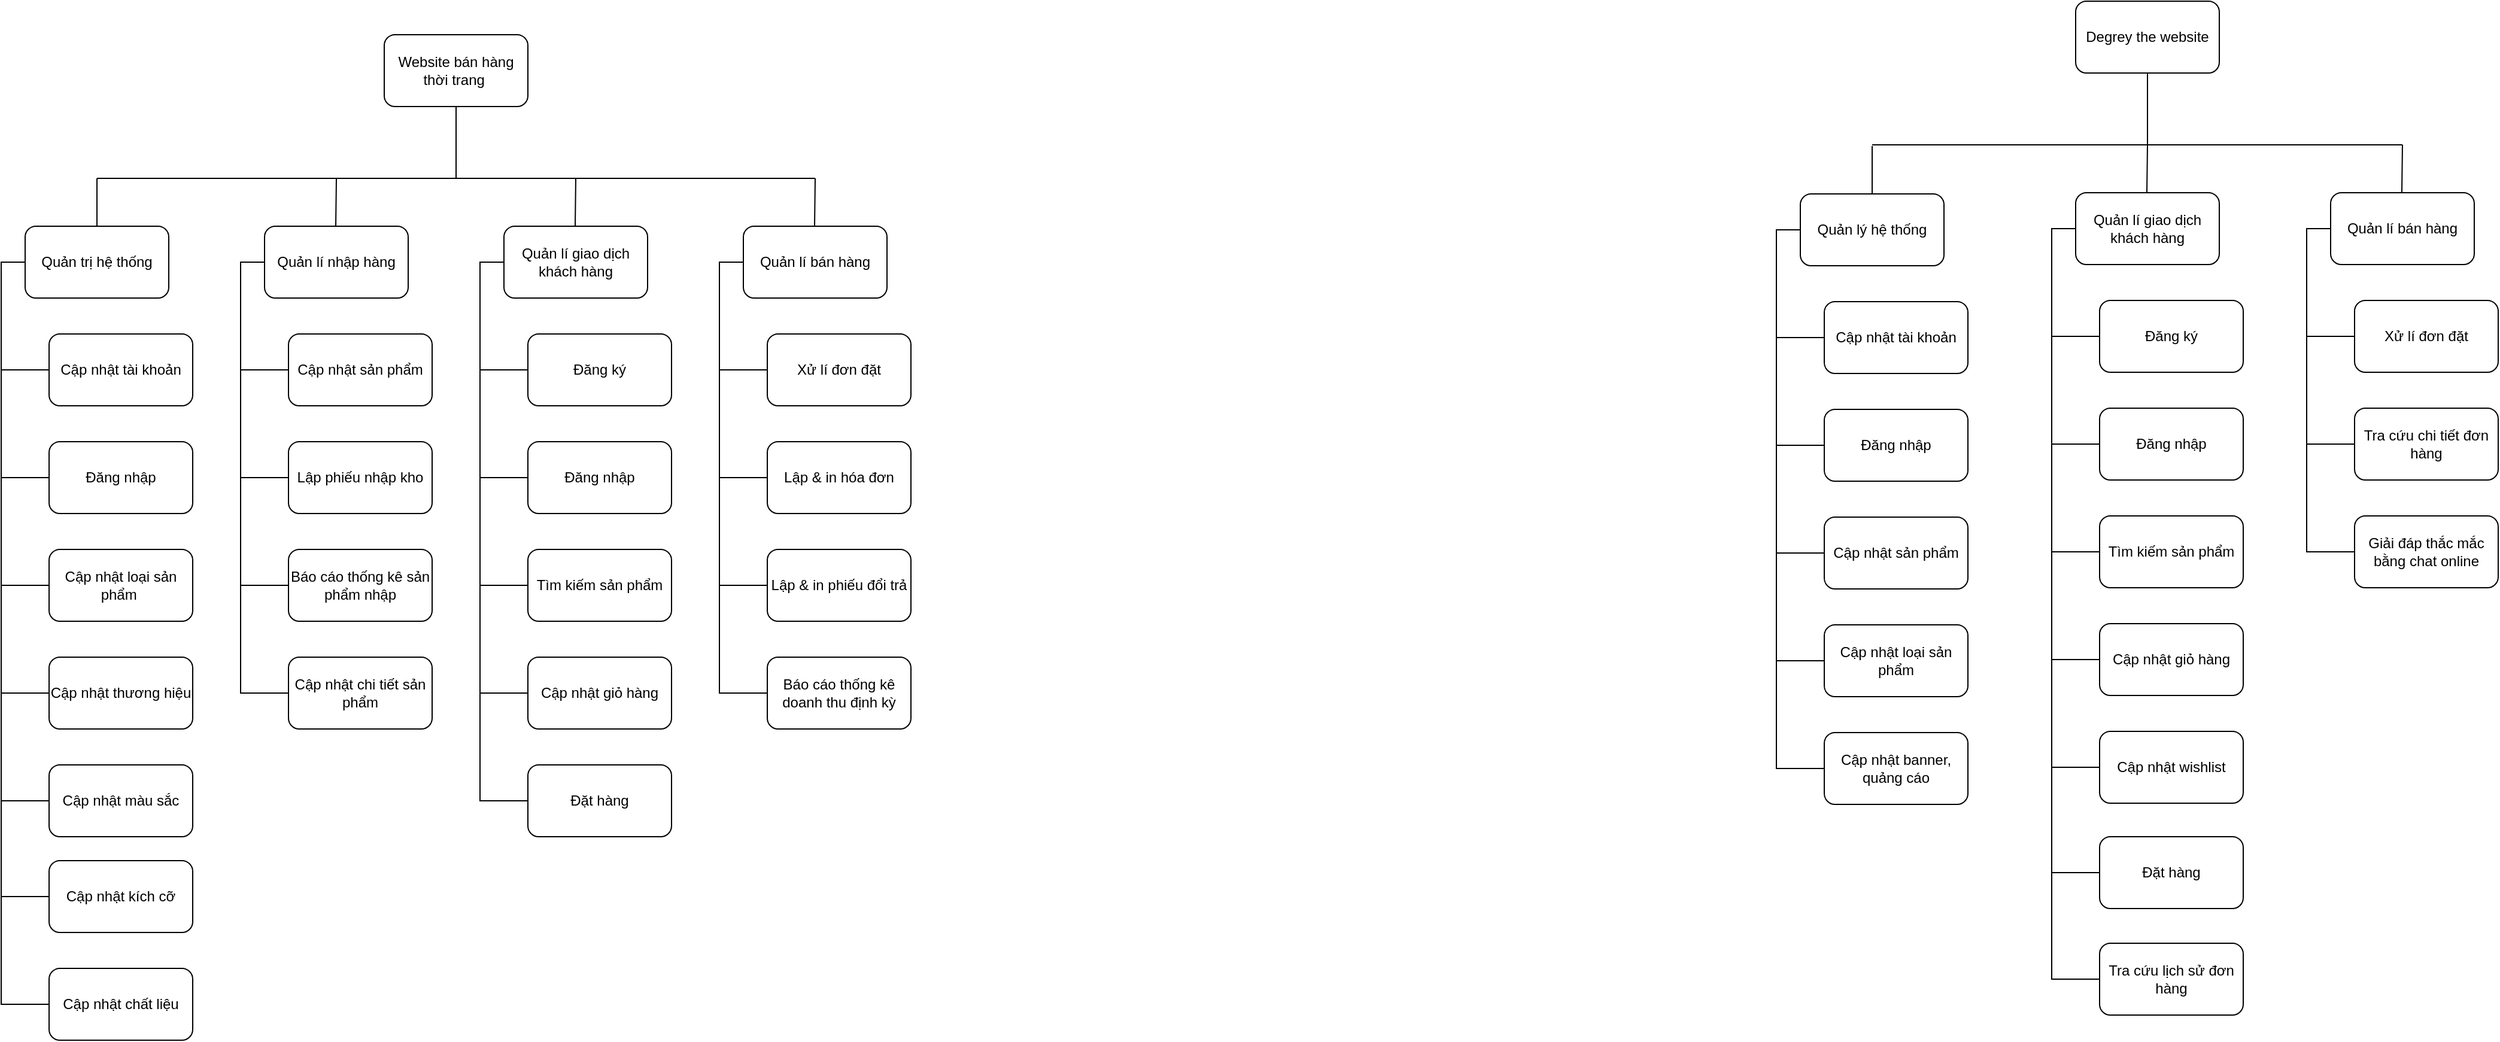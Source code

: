 <mxfile version="24.4.9" type="device" pages="5">
  <diagram name="Sơ đồ phân rã" id="UlyRJvvAyMEQJJgiPZbv">
    <mxGraphModel dx="1050" dy="565" grid="0" gridSize="10" guides="1" tooltips="1" connect="1" arrows="1" fold="1" page="1" pageScale="1" pageWidth="3300" pageHeight="4681" math="0" shadow="0">
      <root>
        <mxCell id="0" />
        <mxCell id="1" parent="0" />
        <mxCell id="bk4XKvLynaKqB_X1tnNv-1" value="Website bán hàng thời trang&amp;nbsp;" style="rounded=1;whiteSpace=wrap;html=1;" parent="1" vertex="1">
          <mxGeometry x="480" y="120" width="120" height="60" as="geometry" />
        </mxCell>
        <mxCell id="bk4XKvLynaKqB_X1tnNv-3" value="" style="endArrow=none;html=1;rounded=0;" parent="1" edge="1">
          <mxGeometry width="50" height="50" relative="1" as="geometry">
            <mxPoint x="240" y="240" as="sourcePoint" />
            <mxPoint x="840" y="240" as="targetPoint" />
          </mxGeometry>
        </mxCell>
        <mxCell id="bk4XKvLynaKqB_X1tnNv-4" value="Quản trị hệ thống" style="rounded=1;whiteSpace=wrap;html=1;" parent="1" vertex="1">
          <mxGeometry x="180" y="280" width="120" height="60" as="geometry" />
        </mxCell>
        <mxCell id="bk4XKvLynaKqB_X1tnNv-5" value="Quản lí nhập hàng" style="rounded=1;whiteSpace=wrap;html=1;" parent="1" vertex="1">
          <mxGeometry x="380" y="280" width="120" height="60" as="geometry" />
        </mxCell>
        <mxCell id="bk4XKvLynaKqB_X1tnNv-6" value="Quản lí giao dịch khách hàng" style="rounded=1;whiteSpace=wrap;html=1;" parent="1" vertex="1">
          <mxGeometry x="580" y="280" width="120" height="60" as="geometry" />
        </mxCell>
        <mxCell id="bk4XKvLynaKqB_X1tnNv-7" value="Quản lí bán hàng" style="rounded=1;whiteSpace=wrap;html=1;" parent="1" vertex="1">
          <mxGeometry x="780" y="280" width="120" height="60" as="geometry" />
        </mxCell>
        <mxCell id="bk4XKvLynaKqB_X1tnNv-13" value="Cập nhật tài khoản" style="rounded=1;whiteSpace=wrap;html=1;" parent="1" vertex="1">
          <mxGeometry x="200" y="370" width="120" height="60" as="geometry" />
        </mxCell>
        <mxCell id="bk4XKvLynaKqB_X1tnNv-15" value="Cập nhật sản phẩm" style="rounded=1;whiteSpace=wrap;html=1;" parent="1" vertex="1">
          <mxGeometry x="400" y="370" width="120" height="60" as="geometry" />
        </mxCell>
        <mxCell id="bk4XKvLynaKqB_X1tnNv-18" value="Xử lí đơn đặt" style="rounded=1;whiteSpace=wrap;html=1;" parent="1" vertex="1">
          <mxGeometry x="800" y="370" width="120" height="60" as="geometry" />
        </mxCell>
        <mxCell id="bk4XKvLynaKqB_X1tnNv-19" value="Đăng ký" style="rounded=1;whiteSpace=wrap;html=1;" parent="1" vertex="1">
          <mxGeometry x="600" y="370" width="120" height="60" as="geometry" />
        </mxCell>
        <mxCell id="bk4XKvLynaKqB_X1tnNv-20" value="" style="endArrow=none;html=1;rounded=0;entryX=0.5;entryY=1;entryDx=0;entryDy=0;" parent="1" target="bk4XKvLynaKqB_X1tnNv-1" edge="1">
          <mxGeometry width="50" height="50" relative="1" as="geometry">
            <mxPoint x="540" y="240" as="sourcePoint" />
            <mxPoint x="730" y="150" as="targetPoint" />
          </mxGeometry>
        </mxCell>
        <mxCell id="bk4XKvLynaKqB_X1tnNv-22" value="" style="endArrow=none;html=1;rounded=0;exitX=0.5;exitY=0;exitDx=0;exitDy=0;" parent="1" edge="1">
          <mxGeometry width="50" height="50" relative="1" as="geometry">
            <mxPoint x="439.5" y="280" as="sourcePoint" />
            <mxPoint x="440" y="240" as="targetPoint" />
          </mxGeometry>
        </mxCell>
        <mxCell id="bk4XKvLynaKqB_X1tnNv-23" value="" style="endArrow=none;html=1;rounded=0;exitX=0.5;exitY=0;exitDx=0;exitDy=0;" parent="1" edge="1">
          <mxGeometry width="50" height="50" relative="1" as="geometry">
            <mxPoint x="240" y="280" as="sourcePoint" />
            <mxPoint x="240" y="240" as="targetPoint" />
          </mxGeometry>
        </mxCell>
        <mxCell id="bk4XKvLynaKqB_X1tnNv-24" value="" style="endArrow=none;html=1;rounded=0;exitX=0.5;exitY=0;exitDx=0;exitDy=0;" parent="1" edge="1">
          <mxGeometry width="50" height="50" relative="1" as="geometry">
            <mxPoint x="639.5" y="280" as="sourcePoint" />
            <mxPoint x="640" y="240" as="targetPoint" />
          </mxGeometry>
        </mxCell>
        <mxCell id="bk4XKvLynaKqB_X1tnNv-25" value="" style="endArrow=none;html=1;rounded=0;exitX=0.5;exitY=0;exitDx=0;exitDy=0;" parent="1" edge="1">
          <mxGeometry width="50" height="50" relative="1" as="geometry">
            <mxPoint x="839.5" y="280" as="sourcePoint" />
            <mxPoint x="840" y="240" as="targetPoint" />
          </mxGeometry>
        </mxCell>
        <mxCell id="bk4XKvLynaKqB_X1tnNv-26" value="" style="endArrow=none;html=1;rounded=0;entryX=0;entryY=0.5;entryDx=0;entryDy=0;exitX=0;exitY=0.5;exitDx=0;exitDy=0;" parent="1" source="bk4XKvLynaKqB_X1tnNv-13" target="bk4XKvLynaKqB_X1tnNv-4" edge="1">
          <mxGeometry width="50" height="50" relative="1" as="geometry">
            <mxPoint x="150" y="540" as="sourcePoint" />
            <mxPoint x="200" y="490" as="targetPoint" />
            <Array as="points">
              <mxPoint x="160" y="400" />
              <mxPoint x="160" y="310" />
            </Array>
          </mxGeometry>
        </mxCell>
        <mxCell id="bk4XKvLynaKqB_X1tnNv-27" value="" style="endArrow=none;html=1;rounded=0;entryX=0;entryY=0.5;entryDx=0;entryDy=0;exitX=0;exitY=0.5;exitDx=0;exitDy=0;" parent="1" edge="1">
          <mxGeometry width="50" height="50" relative="1" as="geometry">
            <mxPoint x="400" y="400" as="sourcePoint" />
            <mxPoint x="380" y="310" as="targetPoint" />
            <Array as="points">
              <mxPoint x="360" y="400" />
              <mxPoint x="360" y="310" />
            </Array>
          </mxGeometry>
        </mxCell>
        <mxCell id="bk4XKvLynaKqB_X1tnNv-28" value="" style="endArrow=none;html=1;rounded=0;entryX=0;entryY=0.5;entryDx=0;entryDy=0;exitX=0;exitY=0.5;exitDx=0;exitDy=0;" parent="1" edge="1">
          <mxGeometry width="50" height="50" relative="1" as="geometry">
            <mxPoint x="600" y="400" as="sourcePoint" />
            <mxPoint x="580" y="310" as="targetPoint" />
            <Array as="points">
              <mxPoint x="560" y="400" />
              <mxPoint x="560" y="310" />
            </Array>
          </mxGeometry>
        </mxCell>
        <mxCell id="bk4XKvLynaKqB_X1tnNv-29" value="" style="endArrow=none;html=1;rounded=0;entryX=0;entryY=0.5;entryDx=0;entryDy=0;exitX=0;exitY=0.5;exitDx=0;exitDy=0;" parent="1" edge="1">
          <mxGeometry width="50" height="50" relative="1" as="geometry">
            <mxPoint x="800" y="400" as="sourcePoint" />
            <mxPoint x="780" y="310" as="targetPoint" />
            <Array as="points">
              <mxPoint x="760" y="400" />
              <mxPoint x="760" y="310" />
            </Array>
          </mxGeometry>
        </mxCell>
        <mxCell id="bk4XKvLynaKqB_X1tnNv-30" value="" style="endArrow=none;html=1;rounded=0;exitX=0;exitY=0.5;exitDx=0;exitDy=0;" parent="1" source="bk4XKvLynaKqB_X1tnNv-31" edge="1">
          <mxGeometry width="50" height="50" relative="1" as="geometry">
            <mxPoint x="190" y="590" as="sourcePoint" />
            <mxPoint x="160" y="400" as="targetPoint" />
            <Array as="points">
              <mxPoint x="160" y="490" />
            </Array>
          </mxGeometry>
        </mxCell>
        <mxCell id="bk4XKvLynaKqB_X1tnNv-31" value="Đăng nhập" style="rounded=1;whiteSpace=wrap;html=1;" parent="1" vertex="1">
          <mxGeometry x="200" y="460" width="120" height="60" as="geometry" />
        </mxCell>
        <mxCell id="bk4XKvLynaKqB_X1tnNv-32" value="" style="endArrow=none;html=1;rounded=0;exitX=0;exitY=0.5;exitDx=0;exitDy=0;" parent="1" source="bk4XKvLynaKqB_X1tnNv-33" edge="1">
          <mxGeometry width="50" height="50" relative="1" as="geometry">
            <mxPoint x="190" y="680" as="sourcePoint" />
            <mxPoint x="160" y="490" as="targetPoint" />
            <Array as="points">
              <mxPoint x="160" y="580" />
            </Array>
          </mxGeometry>
        </mxCell>
        <mxCell id="bk4XKvLynaKqB_X1tnNv-33" value="Cập nhật loại sản phẩm&amp;nbsp;" style="rounded=1;whiteSpace=wrap;html=1;" parent="1" vertex="1">
          <mxGeometry x="200" y="550" width="120" height="60" as="geometry" />
        </mxCell>
        <mxCell id="bk4XKvLynaKqB_X1tnNv-34" value="" style="endArrow=none;html=1;rounded=0;exitX=0;exitY=0.5;exitDx=0;exitDy=0;" parent="1" source="bk4XKvLynaKqB_X1tnNv-35" edge="1">
          <mxGeometry width="50" height="50" relative="1" as="geometry">
            <mxPoint x="190" y="770" as="sourcePoint" />
            <mxPoint x="160" y="580" as="targetPoint" />
            <Array as="points">
              <mxPoint x="160" y="670" />
            </Array>
          </mxGeometry>
        </mxCell>
        <mxCell id="bk4XKvLynaKqB_X1tnNv-35" value="Cập nhật thương hiệu" style="rounded=1;whiteSpace=wrap;html=1;" parent="1" vertex="1">
          <mxGeometry x="200" y="640" width="120" height="60" as="geometry" />
        </mxCell>
        <mxCell id="bk4XKvLynaKqB_X1tnNv-36" value="" style="endArrow=none;html=1;rounded=0;exitX=0;exitY=0.5;exitDx=0;exitDy=0;" parent="1" source="bk4XKvLynaKqB_X1tnNv-37" edge="1">
          <mxGeometry width="50" height="50" relative="1" as="geometry">
            <mxPoint x="390" y="590" as="sourcePoint" />
            <mxPoint x="360" y="400" as="targetPoint" />
            <Array as="points">
              <mxPoint x="360" y="490" />
            </Array>
          </mxGeometry>
        </mxCell>
        <mxCell id="bk4XKvLynaKqB_X1tnNv-37" value="Lập phiếu nhập kho" style="rounded=1;whiteSpace=wrap;html=1;" parent="1" vertex="1">
          <mxGeometry x="400" y="460" width="120" height="60" as="geometry" />
        </mxCell>
        <mxCell id="bk4XKvLynaKqB_X1tnNv-38" value="" style="endArrow=none;html=1;rounded=0;exitX=0;exitY=0.5;exitDx=0;exitDy=0;" parent="1" source="bk4XKvLynaKqB_X1tnNv-39" edge="1">
          <mxGeometry width="50" height="50" relative="1" as="geometry">
            <mxPoint x="390" y="680" as="sourcePoint" />
            <mxPoint x="360" y="490" as="targetPoint" />
            <Array as="points">
              <mxPoint x="360" y="580" />
            </Array>
          </mxGeometry>
        </mxCell>
        <mxCell id="bk4XKvLynaKqB_X1tnNv-39" value="Báo cáo thống kê sản phẩm nhập" style="rounded=1;whiteSpace=wrap;html=1;" parent="1" vertex="1">
          <mxGeometry x="400" y="550" width="120" height="60" as="geometry" />
        </mxCell>
        <mxCell id="bk4XKvLynaKqB_X1tnNv-40" value="" style="endArrow=none;html=1;rounded=0;exitX=0;exitY=0.5;exitDx=0;exitDy=0;" parent="1" source="bk4XKvLynaKqB_X1tnNv-41" edge="1">
          <mxGeometry width="50" height="50" relative="1" as="geometry">
            <mxPoint x="590" y="590" as="sourcePoint" />
            <mxPoint x="560" y="400" as="targetPoint" />
            <Array as="points">
              <mxPoint x="560" y="490" />
            </Array>
          </mxGeometry>
        </mxCell>
        <mxCell id="bk4XKvLynaKqB_X1tnNv-41" value="Đăng nhập" style="rounded=1;whiteSpace=wrap;html=1;" parent="1" vertex="1">
          <mxGeometry x="600" y="460" width="120" height="60" as="geometry" />
        </mxCell>
        <mxCell id="bk4XKvLynaKqB_X1tnNv-42" value="" style="endArrow=none;html=1;rounded=0;exitX=0;exitY=0.5;exitDx=0;exitDy=0;" parent="1" source="bk4XKvLynaKqB_X1tnNv-43" edge="1">
          <mxGeometry width="50" height="50" relative="1" as="geometry">
            <mxPoint x="590" y="680" as="sourcePoint" />
            <mxPoint x="560" y="490" as="targetPoint" />
            <Array as="points">
              <mxPoint x="560" y="580" />
            </Array>
          </mxGeometry>
        </mxCell>
        <mxCell id="bk4XKvLynaKqB_X1tnNv-43" value="Tìm kiếm sản phẩm" style="rounded=1;whiteSpace=wrap;html=1;" parent="1" vertex="1">
          <mxGeometry x="600" y="550" width="120" height="60" as="geometry" />
        </mxCell>
        <mxCell id="bk4XKvLynaKqB_X1tnNv-44" value="" style="endArrow=none;html=1;rounded=0;exitX=0;exitY=0.5;exitDx=0;exitDy=0;" parent="1" source="bk4XKvLynaKqB_X1tnNv-45" edge="1">
          <mxGeometry width="50" height="50" relative="1" as="geometry">
            <mxPoint x="590" y="770" as="sourcePoint" />
            <mxPoint x="560" y="580" as="targetPoint" />
            <Array as="points">
              <mxPoint x="560" y="670" />
            </Array>
          </mxGeometry>
        </mxCell>
        <mxCell id="bk4XKvLynaKqB_X1tnNv-45" value="Cập nhật giỏ hàng" style="rounded=1;whiteSpace=wrap;html=1;" parent="1" vertex="1">
          <mxGeometry x="600" y="640" width="120" height="60" as="geometry" />
        </mxCell>
        <mxCell id="bk4XKvLynaKqB_X1tnNv-48" value="" style="endArrow=none;html=1;rounded=0;exitX=0;exitY=0.5;exitDx=0;exitDy=0;" parent="1" source="bk4XKvLynaKqB_X1tnNv-49" edge="1">
          <mxGeometry width="50" height="50" relative="1" as="geometry">
            <mxPoint x="790" y="590" as="sourcePoint" />
            <mxPoint x="760" y="400" as="targetPoint" />
            <Array as="points">
              <mxPoint x="760" y="490" />
            </Array>
          </mxGeometry>
        </mxCell>
        <mxCell id="bk4XKvLynaKqB_X1tnNv-49" value="Lập &amp;amp; in hóa đơn" style="rounded=1;whiteSpace=wrap;html=1;" parent="1" vertex="1">
          <mxGeometry x="800" y="460" width="120" height="60" as="geometry" />
        </mxCell>
        <mxCell id="bk4XKvLynaKqB_X1tnNv-50" value="" style="endArrow=none;html=1;rounded=0;exitX=0;exitY=0.5;exitDx=0;exitDy=0;" parent="1" source="bk4XKvLynaKqB_X1tnNv-51" edge="1">
          <mxGeometry width="50" height="50" relative="1" as="geometry">
            <mxPoint x="790" y="680" as="sourcePoint" />
            <mxPoint x="760" y="490" as="targetPoint" />
            <Array as="points">
              <mxPoint x="760" y="580" />
            </Array>
          </mxGeometry>
        </mxCell>
        <mxCell id="bk4XKvLynaKqB_X1tnNv-51" value="Lập &amp;amp; in phiếu đổi trả" style="rounded=1;whiteSpace=wrap;html=1;" parent="1" vertex="1">
          <mxGeometry x="800" y="550" width="120" height="60" as="geometry" />
        </mxCell>
        <mxCell id="bk4XKvLynaKqB_X1tnNv-52" value="" style="endArrow=none;html=1;rounded=0;exitX=0;exitY=0.5;exitDx=0;exitDy=0;" parent="1" source="bk4XKvLynaKqB_X1tnNv-53" edge="1">
          <mxGeometry width="50" height="50" relative="1" as="geometry">
            <mxPoint x="790" y="770" as="sourcePoint" />
            <mxPoint x="760" y="580" as="targetPoint" />
            <Array as="points">
              <mxPoint x="760" y="670" />
            </Array>
          </mxGeometry>
        </mxCell>
        <mxCell id="bk4XKvLynaKqB_X1tnNv-53" value="Báo cáo thống kê doanh thu định kỳ" style="rounded=1;whiteSpace=wrap;html=1;" parent="1" vertex="1">
          <mxGeometry x="800" y="640" width="120" height="60" as="geometry" />
        </mxCell>
        <mxCell id="Nn867cUN-_Yyw9PsMJcf-1" value="" style="endArrow=none;html=1;rounded=0;exitX=0;exitY=0.5;exitDx=0;exitDy=0;" parent="1" source="Nn867cUN-_Yyw9PsMJcf-2" edge="1">
          <mxGeometry width="50" height="50" relative="1" as="geometry">
            <mxPoint x="390" y="770" as="sourcePoint" />
            <mxPoint x="360" y="580" as="targetPoint" />
            <Array as="points">
              <mxPoint x="360" y="670" />
            </Array>
          </mxGeometry>
        </mxCell>
        <mxCell id="Nn867cUN-_Yyw9PsMJcf-2" value="Cập nhật chi tiết sản phẩm" style="rounded=1;whiteSpace=wrap;html=1;" parent="1" vertex="1">
          <mxGeometry x="400" y="640" width="120" height="60" as="geometry" />
        </mxCell>
        <mxCell id="Nn867cUN-_Yyw9PsMJcf-3" value="" style="endArrow=none;html=1;rounded=0;exitX=0;exitY=0.5;exitDx=0;exitDy=0;" parent="1" source="Nn867cUN-_Yyw9PsMJcf-4" edge="1">
          <mxGeometry width="50" height="50" relative="1" as="geometry">
            <mxPoint x="590" y="860" as="sourcePoint" />
            <mxPoint x="560" y="670" as="targetPoint" />
            <Array as="points">
              <mxPoint x="560" y="760" />
            </Array>
          </mxGeometry>
        </mxCell>
        <mxCell id="Nn867cUN-_Yyw9PsMJcf-4" value="Đặt hàng" style="rounded=1;whiteSpace=wrap;html=1;" parent="1" vertex="1">
          <mxGeometry x="600" y="730" width="120" height="60" as="geometry" />
        </mxCell>
        <mxCell id="at_8CbNbtSCpxNCAQ2qR-1" value="" style="endArrow=none;html=1;rounded=0;exitX=0;exitY=0.5;exitDx=0;exitDy=0;" parent="1" source="at_8CbNbtSCpxNCAQ2qR-2" edge="1">
          <mxGeometry width="50" height="50" relative="1" as="geometry">
            <mxPoint x="190" y="860" as="sourcePoint" />
            <mxPoint x="160" y="670" as="targetPoint" />
            <Array as="points">
              <mxPoint x="160" y="760" />
            </Array>
          </mxGeometry>
        </mxCell>
        <mxCell id="at_8CbNbtSCpxNCAQ2qR-2" value="Cập nhật màu sắc" style="rounded=1;whiteSpace=wrap;html=1;" parent="1" vertex="1">
          <mxGeometry x="200" y="730" width="120" height="60" as="geometry" />
        </mxCell>
        <mxCell id="at_8CbNbtSCpxNCAQ2qR-3" value="" style="endArrow=none;html=1;rounded=0;exitX=0;exitY=0.5;exitDx=0;exitDy=0;" parent="1" source="at_8CbNbtSCpxNCAQ2qR-4" edge="1">
          <mxGeometry width="50" height="50" relative="1" as="geometry">
            <mxPoint x="190" y="940" as="sourcePoint" />
            <mxPoint x="160" y="750" as="targetPoint" />
            <Array as="points">
              <mxPoint x="160" y="840" />
            </Array>
          </mxGeometry>
        </mxCell>
        <mxCell id="at_8CbNbtSCpxNCAQ2qR-4" value="Cập nhật kích cỡ" style="rounded=1;whiteSpace=wrap;html=1;" parent="1" vertex="1">
          <mxGeometry x="200" y="810" width="120" height="60" as="geometry" />
        </mxCell>
        <mxCell id="RHxUFumS2B29_GIa03Um-1" value="" style="endArrow=none;html=1;rounded=0;exitX=0;exitY=0.5;exitDx=0;exitDy=0;" parent="1" source="RHxUFumS2B29_GIa03Um-2" edge="1">
          <mxGeometry width="50" height="50" relative="1" as="geometry">
            <mxPoint x="190" y="1030" as="sourcePoint" />
            <mxPoint x="160" y="840" as="targetPoint" />
            <Array as="points">
              <mxPoint x="160" y="930" />
            </Array>
          </mxGeometry>
        </mxCell>
        <mxCell id="RHxUFumS2B29_GIa03Um-2" value="Cập nhật chất liệu" style="rounded=1;whiteSpace=wrap;html=1;" parent="1" vertex="1">
          <mxGeometry x="200" y="900" width="120" height="60" as="geometry" />
        </mxCell>
        <mxCell id="P9-lKtds70Lasn8kVk7r-1" value="Degrey the website" style="rounded=1;whiteSpace=wrap;html=1;" parent="1" vertex="1">
          <mxGeometry x="1893" y="92" width="120" height="60" as="geometry" />
        </mxCell>
        <mxCell id="P9-lKtds70Lasn8kVk7r-2" value="" style="endArrow=none;html=1;rounded=0;" parent="1" edge="1">
          <mxGeometry width="50" height="50" relative="1" as="geometry">
            <mxPoint x="1723" y="212" as="sourcePoint" />
            <mxPoint x="2166" y="212" as="targetPoint" />
          </mxGeometry>
        </mxCell>
        <mxCell id="P9-lKtds70Lasn8kVk7r-3" value="Quản lý hệ thống" style="rounded=1;whiteSpace=wrap;html=1;" parent="1" vertex="1">
          <mxGeometry x="1663" y="253" width="120" height="60" as="geometry" />
        </mxCell>
        <mxCell id="P9-lKtds70Lasn8kVk7r-5" value="Quản lí giao dịch khách hàng" style="rounded=1;whiteSpace=wrap;html=1;" parent="1" vertex="1">
          <mxGeometry x="1893" y="252" width="120" height="60" as="geometry" />
        </mxCell>
        <mxCell id="P9-lKtds70Lasn8kVk7r-6" value="Quản lí bán hàng" style="rounded=1;whiteSpace=wrap;html=1;" parent="1" vertex="1">
          <mxGeometry x="2106" y="252" width="120" height="60" as="geometry" />
        </mxCell>
        <mxCell id="P9-lKtds70Lasn8kVk7r-7" value="Cập nhật tài khoản" style="rounded=1;whiteSpace=wrap;html=1;" parent="1" vertex="1">
          <mxGeometry x="1683" y="343" width="120" height="60" as="geometry" />
        </mxCell>
        <mxCell id="P9-lKtds70Lasn8kVk7r-9" value="Xử lí đơn đặt" style="rounded=1;whiteSpace=wrap;html=1;" parent="1" vertex="1">
          <mxGeometry x="2126" y="342" width="120" height="60" as="geometry" />
        </mxCell>
        <mxCell id="P9-lKtds70Lasn8kVk7r-10" value="Đăng ký" style="rounded=1;whiteSpace=wrap;html=1;" parent="1" vertex="1">
          <mxGeometry x="1913" y="342" width="120" height="60" as="geometry" />
        </mxCell>
        <mxCell id="P9-lKtds70Lasn8kVk7r-11" value="" style="endArrow=none;html=1;rounded=0;entryX=0.5;entryY=1;entryDx=0;entryDy=0;" parent="1" target="P9-lKtds70Lasn8kVk7r-1" edge="1">
          <mxGeometry width="50" height="50" relative="1" as="geometry">
            <mxPoint x="1953" y="212" as="sourcePoint" />
            <mxPoint x="2143" y="122" as="targetPoint" />
          </mxGeometry>
        </mxCell>
        <mxCell id="P9-lKtds70Lasn8kVk7r-13" value="" style="endArrow=none;html=1;rounded=0;exitX=0.5;exitY=0;exitDx=0;exitDy=0;" parent="1" edge="1">
          <mxGeometry width="50" height="50" relative="1" as="geometry">
            <mxPoint x="1723" y="253" as="sourcePoint" />
            <mxPoint x="1723" y="213" as="targetPoint" />
          </mxGeometry>
        </mxCell>
        <mxCell id="P9-lKtds70Lasn8kVk7r-14" value="" style="endArrow=none;html=1;rounded=0;exitX=0.5;exitY=0;exitDx=0;exitDy=0;" parent="1" edge="1">
          <mxGeometry width="50" height="50" relative="1" as="geometry">
            <mxPoint x="1952.5" y="252" as="sourcePoint" />
            <mxPoint x="1953" y="212" as="targetPoint" />
          </mxGeometry>
        </mxCell>
        <mxCell id="P9-lKtds70Lasn8kVk7r-15" value="" style="endArrow=none;html=1;rounded=0;exitX=0.5;exitY=0;exitDx=0;exitDy=0;" parent="1" edge="1">
          <mxGeometry width="50" height="50" relative="1" as="geometry">
            <mxPoint x="2165.5" y="252" as="sourcePoint" />
            <mxPoint x="2166" y="212" as="targetPoint" />
          </mxGeometry>
        </mxCell>
        <mxCell id="P9-lKtds70Lasn8kVk7r-16" value="" style="endArrow=none;html=1;rounded=0;entryX=0;entryY=0.5;entryDx=0;entryDy=0;exitX=0;exitY=0.5;exitDx=0;exitDy=0;" parent="1" source="P9-lKtds70Lasn8kVk7r-7" target="P9-lKtds70Lasn8kVk7r-3" edge="1">
          <mxGeometry width="50" height="50" relative="1" as="geometry">
            <mxPoint x="1633" y="513" as="sourcePoint" />
            <mxPoint x="1683" y="463" as="targetPoint" />
            <Array as="points">
              <mxPoint x="1643" y="373" />
              <mxPoint x="1643" y="283" />
            </Array>
          </mxGeometry>
        </mxCell>
        <mxCell id="P9-lKtds70Lasn8kVk7r-18" value="" style="endArrow=none;html=1;rounded=0;entryX=0;entryY=0.5;entryDx=0;entryDy=0;exitX=0;exitY=0.5;exitDx=0;exitDy=0;" parent="1" edge="1">
          <mxGeometry width="50" height="50" relative="1" as="geometry">
            <mxPoint x="1913" y="372" as="sourcePoint" />
            <mxPoint x="1893" y="282" as="targetPoint" />
            <Array as="points">
              <mxPoint x="1873" y="372" />
              <mxPoint x="1873" y="282" />
            </Array>
          </mxGeometry>
        </mxCell>
        <mxCell id="P9-lKtds70Lasn8kVk7r-19" value="" style="endArrow=none;html=1;rounded=0;entryX=0;entryY=0.5;entryDx=0;entryDy=0;exitX=0;exitY=0.5;exitDx=0;exitDy=0;" parent="1" edge="1">
          <mxGeometry width="50" height="50" relative="1" as="geometry">
            <mxPoint x="2126" y="372" as="sourcePoint" />
            <mxPoint x="2106" y="282" as="targetPoint" />
            <Array as="points">
              <mxPoint x="2086" y="372" />
              <mxPoint x="2086" y="282" />
            </Array>
          </mxGeometry>
        </mxCell>
        <mxCell id="P9-lKtds70Lasn8kVk7r-20" value="" style="endArrow=none;html=1;rounded=0;exitX=0;exitY=0.5;exitDx=0;exitDy=0;" parent="1" source="P9-lKtds70Lasn8kVk7r-21" edge="1">
          <mxGeometry width="50" height="50" relative="1" as="geometry">
            <mxPoint x="1673" y="563" as="sourcePoint" />
            <mxPoint x="1643" y="373" as="targetPoint" />
            <Array as="points">
              <mxPoint x="1643" y="463" />
            </Array>
          </mxGeometry>
        </mxCell>
        <mxCell id="P9-lKtds70Lasn8kVk7r-21" value="Đăng nhập" style="rounded=1;whiteSpace=wrap;html=1;" parent="1" vertex="1">
          <mxGeometry x="1683" y="433" width="120" height="60" as="geometry" />
        </mxCell>
        <mxCell id="P9-lKtds70Lasn8kVk7r-22" value="" style="endArrow=none;html=1;rounded=0;exitX=0;exitY=0.5;exitDx=0;exitDy=0;" parent="1" source="P9-lKtds70Lasn8kVk7r-23" edge="1">
          <mxGeometry width="50" height="50" relative="1" as="geometry">
            <mxPoint x="1673" y="653" as="sourcePoint" />
            <mxPoint x="1643" y="463" as="targetPoint" />
            <Array as="points">
              <mxPoint x="1643" y="553" />
            </Array>
          </mxGeometry>
        </mxCell>
        <mxCell id="P9-lKtds70Lasn8kVk7r-23" value="Cập nhật sản phẩm" style="rounded=1;whiteSpace=wrap;html=1;" parent="1" vertex="1">
          <mxGeometry x="1683" y="523" width="120" height="60" as="geometry" />
        </mxCell>
        <mxCell id="P9-lKtds70Lasn8kVk7r-24" value="" style="endArrow=none;html=1;rounded=0;exitX=0;exitY=0.5;exitDx=0;exitDy=0;" parent="1" source="P9-lKtds70Lasn8kVk7r-25" edge="1">
          <mxGeometry width="50" height="50" relative="1" as="geometry">
            <mxPoint x="1673" y="743" as="sourcePoint" />
            <mxPoint x="1643" y="553" as="targetPoint" />
            <Array as="points">
              <mxPoint x="1643" y="643" />
            </Array>
          </mxGeometry>
        </mxCell>
        <mxCell id="P9-lKtds70Lasn8kVk7r-25" value="Cập nhật loại sản phẩm" style="rounded=1;whiteSpace=wrap;html=1;" parent="1" vertex="1">
          <mxGeometry x="1683" y="613" width="120" height="60" as="geometry" />
        </mxCell>
        <mxCell id="P9-lKtds70Lasn8kVk7r-30" value="" style="endArrow=none;html=1;rounded=0;exitX=0;exitY=0.5;exitDx=0;exitDy=0;" parent="1" source="P9-lKtds70Lasn8kVk7r-31" edge="1">
          <mxGeometry width="50" height="50" relative="1" as="geometry">
            <mxPoint x="1903" y="562" as="sourcePoint" />
            <mxPoint x="1873" y="372" as="targetPoint" />
            <Array as="points">
              <mxPoint x="1873" y="462" />
            </Array>
          </mxGeometry>
        </mxCell>
        <mxCell id="P9-lKtds70Lasn8kVk7r-31" value="Đăng nhập" style="rounded=1;whiteSpace=wrap;html=1;" parent="1" vertex="1">
          <mxGeometry x="1913" y="432" width="120" height="60" as="geometry" />
        </mxCell>
        <mxCell id="P9-lKtds70Lasn8kVk7r-32" value="" style="endArrow=none;html=1;rounded=0;exitX=0;exitY=0.5;exitDx=0;exitDy=0;" parent="1" source="P9-lKtds70Lasn8kVk7r-33" edge="1">
          <mxGeometry width="50" height="50" relative="1" as="geometry">
            <mxPoint x="1903" y="652" as="sourcePoint" />
            <mxPoint x="1873" y="462" as="targetPoint" />
            <Array as="points">
              <mxPoint x="1873" y="552" />
            </Array>
          </mxGeometry>
        </mxCell>
        <mxCell id="P9-lKtds70Lasn8kVk7r-33" value="Tìm kiếm sản phẩm" style="rounded=1;whiteSpace=wrap;html=1;" parent="1" vertex="1">
          <mxGeometry x="1913" y="522" width="120" height="60" as="geometry" />
        </mxCell>
        <mxCell id="P9-lKtds70Lasn8kVk7r-34" value="" style="endArrow=none;html=1;rounded=0;exitX=0;exitY=0.5;exitDx=0;exitDy=0;" parent="1" source="P9-lKtds70Lasn8kVk7r-35" edge="1">
          <mxGeometry width="50" height="50" relative="1" as="geometry">
            <mxPoint x="1903" y="742" as="sourcePoint" />
            <mxPoint x="1873" y="552" as="targetPoint" />
            <Array as="points">
              <mxPoint x="1873" y="642" />
            </Array>
          </mxGeometry>
        </mxCell>
        <mxCell id="P9-lKtds70Lasn8kVk7r-35" value="Cập nhật giỏ hàng" style="rounded=1;whiteSpace=wrap;html=1;" parent="1" vertex="1">
          <mxGeometry x="1913" y="612" width="120" height="60" as="geometry" />
        </mxCell>
        <mxCell id="P9-lKtds70Lasn8kVk7r-36" value="" style="endArrow=none;html=1;rounded=0;exitX=0;exitY=0.5;exitDx=0;exitDy=0;" parent="1" source="P9-lKtds70Lasn8kVk7r-37" edge="1">
          <mxGeometry width="50" height="50" relative="1" as="geometry">
            <mxPoint x="2116" y="562" as="sourcePoint" />
            <mxPoint x="2086" y="372" as="targetPoint" />
            <Array as="points">
              <mxPoint x="2086" y="462" />
            </Array>
          </mxGeometry>
        </mxCell>
        <mxCell id="P9-lKtds70Lasn8kVk7r-37" value="Tra cứu chi tiết đơn hàng" style="rounded=1;whiteSpace=wrap;html=1;" parent="1" vertex="1">
          <mxGeometry x="2126" y="432" width="120" height="60" as="geometry" />
        </mxCell>
        <mxCell id="P9-lKtds70Lasn8kVk7r-38" value="" style="endArrow=none;html=1;rounded=0;exitX=0;exitY=0.5;exitDx=0;exitDy=0;" parent="1" source="P9-lKtds70Lasn8kVk7r-39" edge="1">
          <mxGeometry width="50" height="50" relative="1" as="geometry">
            <mxPoint x="2116" y="652" as="sourcePoint" />
            <mxPoint x="2086" y="462" as="targetPoint" />
            <Array as="points">
              <mxPoint x="2086" y="552" />
            </Array>
          </mxGeometry>
        </mxCell>
        <mxCell id="P9-lKtds70Lasn8kVk7r-39" value="Giải đáp thắc mắc bằng chat online" style="rounded=1;whiteSpace=wrap;html=1;" parent="1" vertex="1">
          <mxGeometry x="2126" y="522" width="120" height="60" as="geometry" />
        </mxCell>
        <mxCell id="P9-lKtds70Lasn8kVk7r-44" value="" style="endArrow=none;html=1;rounded=0;exitX=0;exitY=0.5;exitDx=0;exitDy=0;" parent="1" source="P9-lKtds70Lasn8kVk7r-45" edge="1">
          <mxGeometry width="50" height="50" relative="1" as="geometry">
            <mxPoint x="1903" y="832" as="sourcePoint" />
            <mxPoint x="1873" y="642" as="targetPoint" />
            <Array as="points">
              <mxPoint x="1873" y="732" />
            </Array>
          </mxGeometry>
        </mxCell>
        <mxCell id="P9-lKtds70Lasn8kVk7r-45" value="Cập nhật wishlist" style="rounded=1;whiteSpace=wrap;html=1;" parent="1" vertex="1">
          <mxGeometry x="1913" y="702" width="120" height="60" as="geometry" />
        </mxCell>
        <mxCell id="P9-lKtds70Lasn8kVk7r-46" value="" style="endArrow=none;html=1;rounded=0;exitX=0;exitY=0.5;exitDx=0;exitDy=0;" parent="1" source="P9-lKtds70Lasn8kVk7r-47" edge="1">
          <mxGeometry width="50" height="50" relative="1" as="geometry">
            <mxPoint x="1673" y="833" as="sourcePoint" />
            <mxPoint x="1643" y="643" as="targetPoint" />
            <Array as="points">
              <mxPoint x="1643" y="733" />
            </Array>
          </mxGeometry>
        </mxCell>
        <mxCell id="P9-lKtds70Lasn8kVk7r-47" value="Cập nhật banner, quảng cáo" style="rounded=1;whiteSpace=wrap;html=1;" parent="1" vertex="1">
          <mxGeometry x="1683" y="703" width="120" height="60" as="geometry" />
        </mxCell>
        <mxCell id="P9-lKtds70Lasn8kVk7r-52" value="" style="endArrow=none;html=1;rounded=0;exitX=0;exitY=0.5;exitDx=0;exitDy=0;" parent="1" source="P9-lKtds70Lasn8kVk7r-53" edge="1">
          <mxGeometry width="50" height="50" relative="1" as="geometry">
            <mxPoint x="1903" y="920" as="sourcePoint" />
            <mxPoint x="1873" y="730" as="targetPoint" />
            <Array as="points">
              <mxPoint x="1873" y="820" />
            </Array>
          </mxGeometry>
        </mxCell>
        <mxCell id="P9-lKtds70Lasn8kVk7r-53" value="Đặt hàng" style="rounded=1;whiteSpace=wrap;html=1;" parent="1" vertex="1">
          <mxGeometry x="1913" y="790" width="120" height="60" as="geometry" />
        </mxCell>
        <mxCell id="P9-lKtds70Lasn8kVk7r-54" value="" style="endArrow=none;html=1;rounded=0;exitX=0;exitY=0.5;exitDx=0;exitDy=0;" parent="1" source="P9-lKtds70Lasn8kVk7r-55" edge="1">
          <mxGeometry width="50" height="50" relative="1" as="geometry">
            <mxPoint x="1903" y="1009" as="sourcePoint" />
            <mxPoint x="1873" y="819" as="targetPoint" />
            <Array as="points">
              <mxPoint x="1873" y="909" />
            </Array>
          </mxGeometry>
        </mxCell>
        <mxCell id="P9-lKtds70Lasn8kVk7r-55" value="Tra cứu lịch sử đơn hàng" style="rounded=1;whiteSpace=wrap;html=1;" parent="1" vertex="1">
          <mxGeometry x="1913" y="879" width="120" height="60" as="geometry" />
        </mxCell>
      </root>
    </mxGraphModel>
  </diagram>
  <diagram id="rKPlNYqnaVDJtCQ_j7jQ" name="Data table">
    <mxGraphModel dx="1050" dy="565" grid="0" gridSize="10" guides="1" tooltips="1" connect="1" arrows="1" fold="1" page="1" pageScale="1" pageWidth="3300" pageHeight="4681" math="0" shadow="0">
      <root>
        <mxCell id="0" />
        <mxCell id="1" parent="0" />
        <mxCell id="ItNKWNrx96_P1f7Lakir-1" value="TaiKhoan" style="shape=table;startSize=30;container=1;collapsible=1;childLayout=tableLayout;fixedRows=1;rowLines=0;fontStyle=1;align=center;resizeLast=1;html=1;fillColor=#dae8fc;strokeColor=#6c8ebf;" parent="1" vertex="1">
          <mxGeometry x="570" y="240" width="180" height="120" as="geometry" />
        </mxCell>
        <mxCell id="ItNKWNrx96_P1f7Lakir-5" value="" style="shape=tableRow;horizontal=0;startSize=0;swimlaneHead=0;swimlaneBody=0;fillColor=none;collapsible=0;dropTarget=0;points=[[0,0.5],[1,0.5]];portConstraint=eastwest;top=0;left=0;right=0;bottom=0;" parent="ItNKWNrx96_P1f7Lakir-1" vertex="1">
          <mxGeometry y="30" width="180" height="30" as="geometry" />
        </mxCell>
        <mxCell id="ItNKWNrx96_P1f7Lakir-6" value="" style="shape=partialRectangle;connectable=0;fillColor=none;top=0;left=0;bottom=0;right=0;editable=1;overflow=hidden;whiteSpace=wrap;html=1;" parent="ItNKWNrx96_P1f7Lakir-5" vertex="1">
          <mxGeometry width="30" height="30" as="geometry">
            <mxRectangle width="30" height="30" as="alternateBounds" />
          </mxGeometry>
        </mxCell>
        <mxCell id="ItNKWNrx96_P1f7Lakir-7" value="*Email" style="shape=partialRectangle;connectable=0;fillColor=none;top=0;left=0;bottom=0;right=0;align=left;spacingLeft=6;overflow=hidden;whiteSpace=wrap;html=1;" parent="ItNKWNrx96_P1f7Lakir-5" vertex="1">
          <mxGeometry x="30" width="150" height="30" as="geometry">
            <mxRectangle width="150" height="30" as="alternateBounds" />
          </mxGeometry>
        </mxCell>
        <mxCell id="ItNKWNrx96_P1f7Lakir-8" value="" style="shape=tableRow;horizontal=0;startSize=0;swimlaneHead=0;swimlaneBody=0;fillColor=none;collapsible=0;dropTarget=0;points=[[0,0.5],[1,0.5]];portConstraint=eastwest;top=0;left=0;right=0;bottom=0;" parent="ItNKWNrx96_P1f7Lakir-1" vertex="1">
          <mxGeometry y="60" width="180" height="30" as="geometry" />
        </mxCell>
        <mxCell id="ItNKWNrx96_P1f7Lakir-9" value="" style="shape=partialRectangle;connectable=0;fillColor=none;top=0;left=0;bottom=0;right=0;editable=1;overflow=hidden;whiteSpace=wrap;html=1;" parent="ItNKWNrx96_P1f7Lakir-8" vertex="1">
          <mxGeometry width="30" height="30" as="geometry">
            <mxRectangle width="30" height="30" as="alternateBounds" />
          </mxGeometry>
        </mxCell>
        <mxCell id="ItNKWNrx96_P1f7Lakir-10" value="*MatKhau" style="shape=partialRectangle;connectable=0;fillColor=none;top=0;left=0;bottom=0;right=0;align=left;spacingLeft=6;overflow=hidden;whiteSpace=wrap;html=1;" parent="ItNKWNrx96_P1f7Lakir-8" vertex="1">
          <mxGeometry x="30" width="150" height="30" as="geometry">
            <mxRectangle width="150" height="30" as="alternateBounds" />
          </mxGeometry>
        </mxCell>
        <mxCell id="ItNKWNrx96_P1f7Lakir-11" value="" style="shape=tableRow;horizontal=0;startSize=0;swimlaneHead=0;swimlaneBody=0;fillColor=none;collapsible=0;dropTarget=0;points=[[0,0.5],[1,0.5]];portConstraint=eastwest;top=0;left=0;right=0;bottom=0;" parent="ItNKWNrx96_P1f7Lakir-1" vertex="1">
          <mxGeometry y="90" width="180" height="30" as="geometry" />
        </mxCell>
        <mxCell id="ItNKWNrx96_P1f7Lakir-12" value="" style="shape=partialRectangle;connectable=0;fillColor=none;top=0;left=0;bottom=0;right=0;editable=1;overflow=hidden;whiteSpace=wrap;html=1;" parent="ItNKWNrx96_P1f7Lakir-11" vertex="1">
          <mxGeometry width="30" height="30" as="geometry">
            <mxRectangle width="30" height="30" as="alternateBounds" />
          </mxGeometry>
        </mxCell>
        <mxCell id="ItNKWNrx96_P1f7Lakir-13" value="*LoaiTaiKhoan" style="shape=partialRectangle;connectable=0;fillColor=none;top=0;left=0;bottom=0;right=0;align=left;spacingLeft=6;overflow=hidden;whiteSpace=wrap;html=1;" parent="ItNKWNrx96_P1f7Lakir-11" vertex="1">
          <mxGeometry x="30" width="150" height="30" as="geometry">
            <mxRectangle width="150" height="30" as="alternateBounds" />
          </mxGeometry>
        </mxCell>
        <mxCell id="ItNKWNrx96_P1f7Lakir-14" value="DonDat" style="shape=table;startSize=30;container=1;collapsible=1;childLayout=tableLayout;fixedRows=1;rowLines=0;fontStyle=1;align=center;resizeLast=1;html=1;fillColor=#dae8fc;strokeColor=#6c8ebf;" parent="1" vertex="1">
          <mxGeometry x="720" y="520" width="160" height="180" as="geometry" />
        </mxCell>
        <mxCell id="ItNKWNrx96_P1f7Lakir-18" value="" style="shape=tableRow;horizontal=0;startSize=0;swimlaneHead=0;swimlaneBody=0;fillColor=none;collapsible=0;dropTarget=0;points=[[0,0.5],[1,0.5]];portConstraint=eastwest;top=0;left=0;right=0;bottom=0;" parent="ItNKWNrx96_P1f7Lakir-14" vertex="1">
          <mxGeometry y="30" width="160" height="30" as="geometry" />
        </mxCell>
        <mxCell id="ItNKWNrx96_P1f7Lakir-19" value="" style="shape=partialRectangle;connectable=0;fillColor=none;top=0;left=0;bottom=0;right=0;editable=1;overflow=hidden;whiteSpace=wrap;html=1;" parent="ItNKWNrx96_P1f7Lakir-18" vertex="1">
          <mxGeometry width="30" height="30" as="geometry">
            <mxRectangle width="30" height="30" as="alternateBounds" />
          </mxGeometry>
        </mxCell>
        <mxCell id="ItNKWNrx96_P1f7Lakir-20" value="#DonThu" style="shape=partialRectangle;connectable=0;fillColor=none;top=0;left=0;bottom=0;right=0;align=left;spacingLeft=6;overflow=hidden;whiteSpace=wrap;html=1;" parent="ItNKWNrx96_P1f7Lakir-18" vertex="1">
          <mxGeometry x="30" width="130" height="30" as="geometry">
            <mxRectangle width="130" height="30" as="alternateBounds" />
          </mxGeometry>
        </mxCell>
        <mxCell id="ItNKWNrx96_P1f7Lakir-21" value="" style="shape=tableRow;horizontal=0;startSize=0;swimlaneHead=0;swimlaneBody=0;fillColor=none;collapsible=0;dropTarget=0;points=[[0,0.5],[1,0.5]];portConstraint=eastwest;top=0;left=0;right=0;bottom=0;" parent="ItNKWNrx96_P1f7Lakir-14" vertex="1">
          <mxGeometry y="60" width="160" height="30" as="geometry" />
        </mxCell>
        <mxCell id="ItNKWNrx96_P1f7Lakir-22" value="" style="shape=partialRectangle;connectable=0;fillColor=none;top=0;left=0;bottom=0;right=0;editable=1;overflow=hidden;whiteSpace=wrap;html=1;" parent="ItNKWNrx96_P1f7Lakir-21" vertex="1">
          <mxGeometry width="30" height="30" as="geometry">
            <mxRectangle width="30" height="30" as="alternateBounds" />
          </mxGeometry>
        </mxCell>
        <mxCell id="ItNKWNrx96_P1f7Lakir-23" value="*TrangThaiDon" style="shape=partialRectangle;connectable=0;fillColor=none;top=0;left=0;bottom=0;right=0;align=left;spacingLeft=6;overflow=hidden;whiteSpace=wrap;html=1;" parent="ItNKWNrx96_P1f7Lakir-21" vertex="1">
          <mxGeometry x="30" width="130" height="30" as="geometry">
            <mxRectangle width="130" height="30" as="alternateBounds" />
          </mxGeometry>
        </mxCell>
        <mxCell id="unZkJ9LJ_RRdfHVbUibN-31" value="" style="shape=tableRow;horizontal=0;startSize=0;swimlaneHead=0;swimlaneBody=0;fillColor=none;collapsible=0;dropTarget=0;points=[[0,0.5],[1,0.5]];portConstraint=eastwest;top=0;left=0;right=0;bottom=0;" parent="ItNKWNrx96_P1f7Lakir-14" vertex="1">
          <mxGeometry y="90" width="160" height="30" as="geometry" />
        </mxCell>
        <mxCell id="unZkJ9LJ_RRdfHVbUibN-32" value="" style="shape=partialRectangle;connectable=0;fillColor=none;top=0;left=0;bottom=0;right=0;editable=1;overflow=hidden;whiteSpace=wrap;html=1;" parent="unZkJ9LJ_RRdfHVbUibN-31" vertex="1">
          <mxGeometry width="30" height="30" as="geometry">
            <mxRectangle width="30" height="30" as="alternateBounds" />
          </mxGeometry>
        </mxCell>
        <mxCell id="unZkJ9LJ_RRdfHVbUibN-33" value="*LoaiDonDat" style="shape=partialRectangle;connectable=0;fillColor=none;top=0;left=0;bottom=0;right=0;align=left;spacingLeft=6;overflow=hidden;whiteSpace=wrap;html=1;" parent="unZkJ9LJ_RRdfHVbUibN-31" vertex="1">
          <mxGeometry x="30" width="130" height="30" as="geometry">
            <mxRectangle width="130" height="30" as="alternateBounds" />
          </mxGeometry>
        </mxCell>
        <mxCell id="unZkJ9LJ_RRdfHVbUibN-47" value="" style="shape=tableRow;horizontal=0;startSize=0;swimlaneHead=0;swimlaneBody=0;fillColor=none;collapsible=0;dropTarget=0;points=[[0,0.5],[1,0.5]];portConstraint=eastwest;top=0;left=0;right=0;bottom=0;" parent="ItNKWNrx96_P1f7Lakir-14" vertex="1">
          <mxGeometry y="120" width="160" height="30" as="geometry" />
        </mxCell>
        <mxCell id="unZkJ9LJ_RRdfHVbUibN-48" value="" style="shape=partialRectangle;connectable=0;fillColor=none;top=0;left=0;bottom=0;right=0;editable=1;overflow=hidden;whiteSpace=wrap;html=1;" parent="unZkJ9LJ_RRdfHVbUibN-47" vertex="1">
          <mxGeometry width="30" height="30" as="geometry">
            <mxRectangle width="30" height="30" as="alternateBounds" />
          </mxGeometry>
        </mxCell>
        <mxCell id="unZkJ9LJ_RRdfHVbUibN-49" value="*ThoiGianDat" style="shape=partialRectangle;connectable=0;fillColor=none;top=0;left=0;bottom=0;right=0;align=left;spacingLeft=6;overflow=hidden;whiteSpace=wrap;html=1;" parent="unZkJ9LJ_RRdfHVbUibN-47" vertex="1">
          <mxGeometry x="30" width="130" height="30" as="geometry">
            <mxRectangle width="130" height="30" as="alternateBounds" />
          </mxGeometry>
        </mxCell>
        <mxCell id="ItNKWNrx96_P1f7Lakir-24" value="" style="shape=tableRow;horizontal=0;startSize=0;swimlaneHead=0;swimlaneBody=0;fillColor=none;collapsible=0;dropTarget=0;points=[[0,0.5],[1,0.5]];portConstraint=eastwest;top=0;left=0;right=0;bottom=0;" parent="ItNKWNrx96_P1f7Lakir-14" vertex="1">
          <mxGeometry y="150" width="160" height="30" as="geometry" />
        </mxCell>
        <mxCell id="ItNKWNrx96_P1f7Lakir-25" value="" style="shape=partialRectangle;connectable=0;fillColor=none;top=0;left=0;bottom=0;right=0;editable=1;overflow=hidden;whiteSpace=wrap;html=1;" parent="ItNKWNrx96_P1f7Lakir-24" vertex="1">
          <mxGeometry width="30" height="30" as="geometry">
            <mxRectangle width="30" height="30" as="alternateBounds" />
          </mxGeometry>
        </mxCell>
        <mxCell id="ItNKWNrx96_P1f7Lakir-26" value="GhiChu" style="shape=partialRectangle;connectable=0;fillColor=none;top=0;left=0;bottom=0;right=0;align=left;spacingLeft=6;overflow=hidden;whiteSpace=wrap;html=1;" parent="ItNKWNrx96_P1f7Lakir-24" vertex="1">
          <mxGeometry x="30" width="130" height="30" as="geometry">
            <mxRectangle width="130" height="30" as="alternateBounds" />
          </mxGeometry>
        </mxCell>
        <mxCell id="ItNKWNrx96_P1f7Lakir-31" value="HoaDon" style="shape=table;startSize=30;container=1;collapsible=1;childLayout=tableLayout;fixedRows=1;rowLines=0;fontStyle=1;align=center;resizeLast=1;html=1;fillColor=#dae8fc;strokeColor=#6c8ebf;" parent="1" vertex="1">
          <mxGeometry x="790" y="9320" width="180" height="300" as="geometry" />
        </mxCell>
        <mxCell id="ItNKWNrx96_P1f7Lakir-32" value="" style="shape=tableRow;horizontal=0;startSize=0;swimlaneHead=0;swimlaneBody=0;fillColor=none;collapsible=0;dropTarget=0;points=[[0,0.5],[1,0.5]];portConstraint=eastwest;top=0;left=0;right=0;bottom=1;" parent="ItNKWNrx96_P1f7Lakir-31" vertex="1">
          <mxGeometry y="30" width="180" height="30" as="geometry" />
        </mxCell>
        <mxCell id="ItNKWNrx96_P1f7Lakir-33" value="PK" style="shape=partialRectangle;connectable=0;fillColor=none;top=0;left=0;bottom=0;right=0;fontStyle=1;overflow=hidden;whiteSpace=wrap;html=1;" parent="ItNKWNrx96_P1f7Lakir-32" vertex="1">
          <mxGeometry width="30" height="30" as="geometry">
            <mxRectangle width="30" height="30" as="alternateBounds" />
          </mxGeometry>
        </mxCell>
        <mxCell id="ItNKWNrx96_P1f7Lakir-34" value="ID_HoaDon" style="shape=partialRectangle;connectable=0;fillColor=none;top=0;left=0;bottom=0;right=0;align=left;spacingLeft=6;fontStyle=5;overflow=hidden;whiteSpace=wrap;html=1;" parent="ItNKWNrx96_P1f7Lakir-32" vertex="1">
          <mxGeometry x="30" width="150" height="30" as="geometry">
            <mxRectangle width="150" height="30" as="alternateBounds" />
          </mxGeometry>
        </mxCell>
        <mxCell id="ItNKWNrx96_P1f7Lakir-35" value="" style="shape=tableRow;horizontal=0;startSize=0;swimlaneHead=0;swimlaneBody=0;fillColor=none;collapsible=0;dropTarget=0;points=[[0,0.5],[1,0.5]];portConstraint=eastwest;top=0;left=0;right=0;bottom=1;" parent="ItNKWNrx96_P1f7Lakir-31" vertex="1">
          <mxGeometry y="60" width="180" height="30" as="geometry" />
        </mxCell>
        <mxCell id="ItNKWNrx96_P1f7Lakir-36" value="PK" style="shape=partialRectangle;connectable=0;fillColor=none;top=0;left=0;bottom=0;right=0;fontStyle=1;overflow=hidden;whiteSpace=wrap;html=1;" parent="ItNKWNrx96_P1f7Lakir-35" vertex="1">
          <mxGeometry width="30" height="30" as="geometry">
            <mxRectangle width="30" height="30" as="alternateBounds" />
          </mxGeometry>
        </mxCell>
        <mxCell id="ItNKWNrx96_P1f7Lakir-37" value="ID_Taikhoan" style="shape=partialRectangle;connectable=0;fillColor=none;top=0;left=0;bottom=0;right=0;align=left;spacingLeft=6;fontStyle=5;overflow=hidden;whiteSpace=wrap;html=1;" parent="ItNKWNrx96_P1f7Lakir-35" vertex="1">
          <mxGeometry x="30" width="150" height="30" as="geometry">
            <mxRectangle width="150" height="30" as="alternateBounds" />
          </mxGeometry>
        </mxCell>
        <mxCell id="ItNKWNrx96_P1f7Lakir-47" value="" style="shape=tableRow;horizontal=0;startSize=0;swimlaneHead=0;swimlaneBody=0;fillColor=none;collapsible=0;dropTarget=0;points=[[0,0.5],[1,0.5]];portConstraint=eastwest;top=0;left=0;right=0;bottom=1;" parent="ItNKWNrx96_P1f7Lakir-31" vertex="1">
          <mxGeometry y="90" width="180" height="30" as="geometry" />
        </mxCell>
        <mxCell id="ItNKWNrx96_P1f7Lakir-48" value="PK" style="shape=partialRectangle;connectable=0;fillColor=none;top=0;left=0;bottom=0;right=0;fontStyle=1;overflow=hidden;whiteSpace=wrap;html=1;" parent="ItNKWNrx96_P1f7Lakir-47" vertex="1">
          <mxGeometry width="30" height="30" as="geometry">
            <mxRectangle width="30" height="30" as="alternateBounds" />
          </mxGeometry>
        </mxCell>
        <mxCell id="ItNKWNrx96_P1f7Lakir-49" value="ID_DonDat" style="shape=partialRectangle;connectable=0;fillColor=none;top=0;left=0;bottom=0;right=0;align=left;spacingLeft=6;fontStyle=5;overflow=hidden;whiteSpace=wrap;html=1;" parent="ItNKWNrx96_P1f7Lakir-47" vertex="1">
          <mxGeometry x="30" width="150" height="30" as="geometry">
            <mxRectangle width="150" height="30" as="alternateBounds" />
          </mxGeometry>
        </mxCell>
        <mxCell id="ItNKWNrx96_P1f7Lakir-38" value="" style="shape=tableRow;horizontal=0;startSize=0;swimlaneHead=0;swimlaneBody=0;fillColor=none;collapsible=0;dropTarget=0;points=[[0,0.5],[1,0.5]];portConstraint=eastwest;top=0;left=0;right=0;bottom=0;" parent="ItNKWNrx96_P1f7Lakir-31" vertex="1">
          <mxGeometry y="120" width="180" height="30" as="geometry" />
        </mxCell>
        <mxCell id="ItNKWNrx96_P1f7Lakir-39" value="" style="shape=partialRectangle;connectable=0;fillColor=none;top=0;left=0;bottom=0;right=0;editable=1;overflow=hidden;whiteSpace=wrap;html=1;" parent="ItNKWNrx96_P1f7Lakir-38" vertex="1">
          <mxGeometry width="30" height="30" as="geometry">
            <mxRectangle width="30" height="30" as="alternateBounds" />
          </mxGeometry>
        </mxCell>
        <mxCell id="ItNKWNrx96_P1f7Lakir-40" value="MaSP" style="shape=partialRectangle;connectable=0;fillColor=none;top=0;left=0;bottom=0;right=0;align=left;spacingLeft=6;overflow=hidden;whiteSpace=wrap;html=1;" parent="ItNKWNrx96_P1f7Lakir-38" vertex="1">
          <mxGeometry x="30" width="150" height="30" as="geometry">
            <mxRectangle width="150" height="30" as="alternateBounds" />
          </mxGeometry>
        </mxCell>
        <mxCell id="ItNKWNrx96_P1f7Lakir-41" value="" style="shape=tableRow;horizontal=0;startSize=0;swimlaneHead=0;swimlaneBody=0;fillColor=none;collapsible=0;dropTarget=0;points=[[0,0.5],[1,0.5]];portConstraint=eastwest;top=0;left=0;right=0;bottom=0;" parent="ItNKWNrx96_P1f7Lakir-31" vertex="1">
          <mxGeometry y="150" width="180" height="30" as="geometry" />
        </mxCell>
        <mxCell id="ItNKWNrx96_P1f7Lakir-42" value="" style="shape=partialRectangle;connectable=0;fillColor=none;top=0;left=0;bottom=0;right=0;editable=1;overflow=hidden;whiteSpace=wrap;html=1;" parent="ItNKWNrx96_P1f7Lakir-41" vertex="1">
          <mxGeometry width="30" height="30" as="geometry">
            <mxRectangle width="30" height="30" as="alternateBounds" />
          </mxGeometry>
        </mxCell>
        <mxCell id="ItNKWNrx96_P1f7Lakir-43" value="TrangThai" style="shape=partialRectangle;connectable=0;fillColor=none;top=0;left=0;bottom=0;right=0;align=left;spacingLeft=6;overflow=hidden;whiteSpace=wrap;html=1;" parent="ItNKWNrx96_P1f7Lakir-41" vertex="1">
          <mxGeometry x="30" width="150" height="30" as="geometry">
            <mxRectangle width="150" height="30" as="alternateBounds" />
          </mxGeometry>
        </mxCell>
        <mxCell id="ItNKWNrx96_P1f7Lakir-44" value="" style="shape=tableRow;horizontal=0;startSize=0;swimlaneHead=0;swimlaneBody=0;fillColor=none;collapsible=0;dropTarget=0;points=[[0,0.5],[1,0.5]];portConstraint=eastwest;top=0;left=0;right=0;bottom=0;" parent="ItNKWNrx96_P1f7Lakir-31" vertex="1">
          <mxGeometry y="180" width="180" height="30" as="geometry" />
        </mxCell>
        <mxCell id="ItNKWNrx96_P1f7Lakir-45" value="" style="shape=partialRectangle;connectable=0;fillColor=none;top=0;left=0;bottom=0;right=0;editable=1;overflow=hidden;whiteSpace=wrap;html=1;" parent="ItNKWNrx96_P1f7Lakir-44" vertex="1">
          <mxGeometry width="30" height="30" as="geometry">
            <mxRectangle width="30" height="30" as="alternateBounds" />
          </mxGeometry>
        </mxCell>
        <mxCell id="ItNKWNrx96_P1f7Lakir-46" value="GiamGia" style="shape=partialRectangle;connectable=0;fillColor=none;top=0;left=0;bottom=0;right=0;align=left;spacingLeft=6;overflow=hidden;whiteSpace=wrap;html=1;" parent="ItNKWNrx96_P1f7Lakir-44" vertex="1">
          <mxGeometry x="30" width="150" height="30" as="geometry">
            <mxRectangle width="150" height="30" as="alternateBounds" />
          </mxGeometry>
        </mxCell>
        <mxCell id="ItNKWNrx96_P1f7Lakir-66" value="" style="shape=tableRow;horizontal=0;startSize=0;swimlaneHead=0;swimlaneBody=0;fillColor=none;collapsible=0;dropTarget=0;points=[[0,0.5],[1,0.5]];portConstraint=eastwest;top=0;left=0;right=0;bottom=0;" parent="ItNKWNrx96_P1f7Lakir-31" vertex="1">
          <mxGeometry y="210" width="180" height="30" as="geometry" />
        </mxCell>
        <mxCell id="ItNKWNrx96_P1f7Lakir-67" value="" style="shape=partialRectangle;connectable=0;fillColor=none;top=0;left=0;bottom=0;right=0;editable=1;overflow=hidden;whiteSpace=wrap;html=1;" parent="ItNKWNrx96_P1f7Lakir-66" vertex="1">
          <mxGeometry width="30" height="30" as="geometry">
            <mxRectangle width="30" height="30" as="alternateBounds" />
          </mxGeometry>
        </mxCell>
        <mxCell id="ItNKWNrx96_P1f7Lakir-68" value="TongTien" style="shape=partialRectangle;connectable=0;fillColor=none;top=0;left=0;bottom=0;right=0;align=left;spacingLeft=6;overflow=hidden;whiteSpace=wrap;html=1;" parent="ItNKWNrx96_P1f7Lakir-66" vertex="1">
          <mxGeometry x="30" width="150" height="30" as="geometry">
            <mxRectangle width="150" height="30" as="alternateBounds" />
          </mxGeometry>
        </mxCell>
        <mxCell id="ItNKWNrx96_P1f7Lakir-69" value="" style="shape=tableRow;horizontal=0;startSize=0;swimlaneHead=0;swimlaneBody=0;fillColor=none;collapsible=0;dropTarget=0;points=[[0,0.5],[1,0.5]];portConstraint=eastwest;top=0;left=0;right=0;bottom=0;" parent="ItNKWNrx96_P1f7Lakir-31" vertex="1">
          <mxGeometry y="240" width="180" height="30" as="geometry" />
        </mxCell>
        <mxCell id="ItNKWNrx96_P1f7Lakir-70" value="" style="shape=partialRectangle;connectable=0;fillColor=none;top=0;left=0;bottom=0;right=0;editable=1;overflow=hidden;whiteSpace=wrap;html=1;" parent="ItNKWNrx96_P1f7Lakir-69" vertex="1">
          <mxGeometry width="30" height="30" as="geometry">
            <mxRectangle width="30" height="30" as="alternateBounds" />
          </mxGeometry>
        </mxCell>
        <mxCell id="ItNKWNrx96_P1f7Lakir-71" value="ThoiGian" style="shape=partialRectangle;connectable=0;fillColor=none;top=0;left=0;bottom=0;right=0;align=left;spacingLeft=6;overflow=hidden;whiteSpace=wrap;html=1;" parent="ItNKWNrx96_P1f7Lakir-69" vertex="1">
          <mxGeometry x="30" width="150" height="30" as="geometry">
            <mxRectangle width="150" height="30" as="alternateBounds" />
          </mxGeometry>
        </mxCell>
        <mxCell id="ItNKWNrx96_P1f7Lakir-72" value="" style="shape=tableRow;horizontal=0;startSize=0;swimlaneHead=0;swimlaneBody=0;fillColor=none;collapsible=0;dropTarget=0;points=[[0,0.5],[1,0.5]];portConstraint=eastwest;top=0;left=0;right=0;bottom=0;" parent="ItNKWNrx96_P1f7Lakir-31" vertex="1">
          <mxGeometry y="270" width="180" height="30" as="geometry" />
        </mxCell>
        <mxCell id="ItNKWNrx96_P1f7Lakir-73" value="" style="shape=partialRectangle;connectable=0;fillColor=none;top=0;left=0;bottom=0;right=0;editable=1;overflow=hidden;whiteSpace=wrap;html=1;" parent="ItNKWNrx96_P1f7Lakir-72" vertex="1">
          <mxGeometry width="30" height="30" as="geometry">
            <mxRectangle width="30" height="30" as="alternateBounds" />
          </mxGeometry>
        </mxCell>
        <mxCell id="ItNKWNrx96_P1f7Lakir-74" value="GhiChu" style="shape=partialRectangle;connectable=0;fillColor=none;top=0;left=0;bottom=0;right=0;align=left;spacingLeft=6;overflow=hidden;whiteSpace=wrap;html=1;" parent="ItNKWNrx96_P1f7Lakir-72" vertex="1">
          <mxGeometry x="30" width="150" height="30" as="geometry">
            <mxRectangle width="150" height="30" as="alternateBounds" />
          </mxGeometry>
        </mxCell>
        <mxCell id="Np3TFW7ROevSliwiO8Ws-2" value="PhieuNhapKho" style="shape=table;startSize=30;container=1;collapsible=1;childLayout=tableLayout;fixedRows=1;rowLines=0;fontStyle=1;align=center;resizeLast=1;html=1;fillColor=#dae8fc;strokeColor=#6c8ebf;" parent="1" vertex="1">
          <mxGeometry x="360" y="520" width="160" height="150" as="geometry" />
        </mxCell>
        <mxCell id="Np3TFW7ROevSliwiO8Ws-9" value="" style="shape=tableRow;horizontal=0;startSize=0;swimlaneHead=0;swimlaneBody=0;fillColor=none;collapsible=0;dropTarget=0;points=[[0,0.5],[1,0.5]];portConstraint=eastwest;top=0;left=0;right=0;bottom=0;" parent="Np3TFW7ROevSliwiO8Ws-2" vertex="1">
          <mxGeometry y="30" width="160" height="30" as="geometry" />
        </mxCell>
        <mxCell id="Np3TFW7ROevSliwiO8Ws-10" value="" style="shape=partialRectangle;connectable=0;fillColor=none;top=0;left=0;bottom=0;right=0;editable=1;overflow=hidden;whiteSpace=wrap;html=1;" parent="Np3TFW7ROevSliwiO8Ws-9" vertex="1">
          <mxGeometry width="30" height="30" as="geometry">
            <mxRectangle width="30" height="30" as="alternateBounds" />
          </mxGeometry>
        </mxCell>
        <mxCell id="Np3TFW7ROevSliwiO8Ws-11" value="#ThoiGianNhap" style="shape=partialRectangle;connectable=0;fillColor=none;top=0;left=0;bottom=0;right=0;align=left;spacingLeft=6;overflow=hidden;whiteSpace=wrap;html=1;" parent="Np3TFW7ROevSliwiO8Ws-9" vertex="1">
          <mxGeometry x="30" width="130" height="30" as="geometry">
            <mxRectangle width="130" height="30" as="alternateBounds" />
          </mxGeometry>
        </mxCell>
        <mxCell id="Np3TFW7ROevSliwiO8Ws-12" value="" style="shape=tableRow;horizontal=0;startSize=0;swimlaneHead=0;swimlaneBody=0;fillColor=none;collapsible=0;dropTarget=0;points=[[0,0.5],[1,0.5]];portConstraint=eastwest;top=0;left=0;right=0;bottom=0;" parent="Np3TFW7ROevSliwiO8Ws-2" vertex="1">
          <mxGeometry y="60" width="160" height="30" as="geometry" />
        </mxCell>
        <mxCell id="Np3TFW7ROevSliwiO8Ws-13" value="" style="shape=partialRectangle;connectable=0;fillColor=none;top=0;left=0;bottom=0;right=0;editable=1;overflow=hidden;whiteSpace=wrap;html=1;" parent="Np3TFW7ROevSliwiO8Ws-12" vertex="1">
          <mxGeometry width="30" height="30" as="geometry">
            <mxRectangle width="30" height="30" as="alternateBounds" />
          </mxGeometry>
        </mxCell>
        <mxCell id="Np3TFW7ROevSliwiO8Ws-14" value="*TenNhaCungCap" style="shape=partialRectangle;connectable=0;fillColor=none;top=0;left=0;bottom=0;right=0;align=left;spacingLeft=6;overflow=hidden;whiteSpace=wrap;html=1;" parent="Np3TFW7ROevSliwiO8Ws-12" vertex="1">
          <mxGeometry x="30" width="130" height="30" as="geometry">
            <mxRectangle width="130" height="30" as="alternateBounds" />
          </mxGeometry>
        </mxCell>
        <mxCell id="Np3TFW7ROevSliwiO8Ws-15" value="" style="shape=tableRow;horizontal=0;startSize=0;swimlaneHead=0;swimlaneBody=0;fillColor=none;collapsible=0;dropTarget=0;points=[[0,0.5],[1,0.5]];portConstraint=eastwest;top=0;left=0;right=0;bottom=0;" parent="Np3TFW7ROevSliwiO8Ws-2" vertex="1">
          <mxGeometry y="90" width="160" height="30" as="geometry" />
        </mxCell>
        <mxCell id="Np3TFW7ROevSliwiO8Ws-16" value="" style="shape=partialRectangle;connectable=0;fillColor=none;top=0;left=0;bottom=0;right=0;editable=1;overflow=hidden;whiteSpace=wrap;html=1;" parent="Np3TFW7ROevSliwiO8Ws-15" vertex="1">
          <mxGeometry width="30" height="30" as="geometry">
            <mxRectangle width="30" height="30" as="alternateBounds" />
          </mxGeometry>
        </mxCell>
        <mxCell id="Np3TFW7ROevSliwiO8Ws-17" value="*TongTienHang" style="shape=partialRectangle;connectable=0;fillColor=none;top=0;left=0;bottom=0;right=0;align=left;spacingLeft=6;overflow=hidden;whiteSpace=wrap;html=1;" parent="Np3TFW7ROevSliwiO8Ws-15" vertex="1">
          <mxGeometry x="30" width="130" height="30" as="geometry">
            <mxRectangle width="130" height="30" as="alternateBounds" />
          </mxGeometry>
        </mxCell>
        <mxCell id="Np3TFW7ROevSliwiO8Ws-56" value="" style="shape=tableRow;horizontal=0;startSize=0;swimlaneHead=0;swimlaneBody=0;fillColor=none;collapsible=0;dropTarget=0;points=[[0,0.5],[1,0.5]];portConstraint=eastwest;top=0;left=0;right=0;bottom=0;" parent="Np3TFW7ROevSliwiO8Ws-2" vertex="1">
          <mxGeometry y="120" width="160" height="30" as="geometry" />
        </mxCell>
        <mxCell id="Np3TFW7ROevSliwiO8Ws-57" value="" style="shape=partialRectangle;connectable=0;fillColor=none;top=0;left=0;bottom=0;right=0;editable=1;overflow=hidden;whiteSpace=wrap;html=1;" parent="Np3TFW7ROevSliwiO8Ws-56" vertex="1">
          <mxGeometry width="30" height="30" as="geometry">
            <mxRectangle width="30" height="30" as="alternateBounds" />
          </mxGeometry>
        </mxCell>
        <mxCell id="Np3TFW7ROevSliwiO8Ws-58" value="GhiChu" style="shape=partialRectangle;connectable=0;fillColor=none;top=0;left=0;bottom=0;right=0;align=left;spacingLeft=6;overflow=hidden;whiteSpace=wrap;html=1;" parent="Np3TFW7ROevSliwiO8Ws-56" vertex="1">
          <mxGeometry x="30" width="130" height="30" as="geometry">
            <mxRectangle width="130" height="30" as="alternateBounds" />
          </mxGeometry>
        </mxCell>
        <mxCell id="Np3TFW7ROevSliwiO8Ws-59" value="ChiTietPhieuNhap" style="shape=table;startSize=30;container=1;collapsible=1;childLayout=tableLayout;fixedRows=1;rowLines=0;fontStyle=1;align=center;resizeLast=1;html=1;fillColor=#dae8fc;strokeColor=#6c8ebf;" parent="1" vertex="1">
          <mxGeometry x="360" y="840" width="160" height="180" as="geometry" />
        </mxCell>
        <mxCell id="unZkJ9LJ_RRdfHVbUibN-28" value="" style="shape=tableRow;horizontal=0;startSize=0;swimlaneHead=0;swimlaneBody=0;fillColor=none;collapsible=0;dropTarget=0;points=[[0,0.5],[1,0.5]];portConstraint=eastwest;top=0;left=0;right=0;bottom=0;" parent="Np3TFW7ROevSliwiO8Ws-59" vertex="1">
          <mxGeometry y="30" width="160" height="30" as="geometry" />
        </mxCell>
        <mxCell id="unZkJ9LJ_RRdfHVbUibN-29" value="" style="shape=partialRectangle;connectable=0;fillColor=none;top=0;left=0;bottom=0;right=0;editable=1;overflow=hidden;whiteSpace=wrap;html=1;" parent="unZkJ9LJ_RRdfHVbUibN-28" vertex="1">
          <mxGeometry width="30" height="30" as="geometry">
            <mxRectangle width="30" height="30" as="alternateBounds" />
          </mxGeometry>
        </mxCell>
        <mxCell id="unZkJ9LJ_RRdfHVbUibN-30" value="#PhieuThu" style="shape=partialRectangle;connectable=0;fillColor=none;top=0;left=0;bottom=0;right=0;align=left;spacingLeft=6;overflow=hidden;whiteSpace=wrap;html=1;" parent="unZkJ9LJ_RRdfHVbUibN-28" vertex="1">
          <mxGeometry x="30" width="130" height="30" as="geometry">
            <mxRectangle width="130" height="30" as="alternateBounds" />
          </mxGeometry>
        </mxCell>
        <mxCell id="Np3TFW7ROevSliwiO8Ws-69" value="" style="shape=tableRow;horizontal=0;startSize=0;swimlaneHead=0;swimlaneBody=0;fillColor=none;collapsible=0;dropTarget=0;points=[[0,0.5],[1,0.5]];portConstraint=eastwest;top=0;left=0;right=0;bottom=0;" parent="Np3TFW7ROevSliwiO8Ws-59" vertex="1">
          <mxGeometry y="60" width="160" height="30" as="geometry" />
        </mxCell>
        <mxCell id="Np3TFW7ROevSliwiO8Ws-70" value="" style="shape=partialRectangle;connectable=0;fillColor=none;top=0;left=0;bottom=0;right=0;editable=1;overflow=hidden;whiteSpace=wrap;html=1;" parent="Np3TFW7ROevSliwiO8Ws-69" vertex="1">
          <mxGeometry width="30" height="30" as="geometry">
            <mxRectangle width="30" height="30" as="alternateBounds" />
          </mxGeometry>
        </mxCell>
        <mxCell id="Np3TFW7ROevSliwiO8Ws-71" value="*TenSPNhap" style="shape=partialRectangle;connectable=0;fillColor=none;top=0;left=0;bottom=0;right=0;align=left;spacingLeft=6;overflow=hidden;whiteSpace=wrap;html=1;" parent="Np3TFW7ROevSliwiO8Ws-69" vertex="1">
          <mxGeometry x="30" width="130" height="30" as="geometry">
            <mxRectangle width="130" height="30" as="alternateBounds" />
          </mxGeometry>
        </mxCell>
        <mxCell id="Np3TFW7ROevSliwiO8Ws-72" value="" style="shape=tableRow;horizontal=0;startSize=0;swimlaneHead=0;swimlaneBody=0;fillColor=none;collapsible=0;dropTarget=0;points=[[0,0.5],[1,0.5]];portConstraint=eastwest;top=0;left=0;right=0;bottom=0;" parent="Np3TFW7ROevSliwiO8Ws-59" vertex="1">
          <mxGeometry y="90" width="160" height="30" as="geometry" />
        </mxCell>
        <mxCell id="Np3TFW7ROevSliwiO8Ws-73" value="" style="shape=partialRectangle;connectable=0;fillColor=none;top=0;left=0;bottom=0;right=0;editable=1;overflow=hidden;whiteSpace=wrap;html=1;" parent="Np3TFW7ROevSliwiO8Ws-72" vertex="1">
          <mxGeometry width="30" height="30" as="geometry">
            <mxRectangle width="30" height="30" as="alternateBounds" />
          </mxGeometry>
        </mxCell>
        <mxCell id="Np3TFW7ROevSliwiO8Ws-74" value="*SoLuongNhap" style="shape=partialRectangle;connectable=0;fillColor=none;top=0;left=0;bottom=0;right=0;align=left;spacingLeft=6;overflow=hidden;whiteSpace=wrap;html=1;" parent="Np3TFW7ROevSliwiO8Ws-72" vertex="1">
          <mxGeometry x="30" width="130" height="30" as="geometry">
            <mxRectangle width="130" height="30" as="alternateBounds" />
          </mxGeometry>
        </mxCell>
        <mxCell id="Np3TFW7ROevSliwiO8Ws-75" value="" style="shape=tableRow;horizontal=0;startSize=0;swimlaneHead=0;swimlaneBody=0;fillColor=none;collapsible=0;dropTarget=0;points=[[0,0.5],[1,0.5]];portConstraint=eastwest;top=0;left=0;right=0;bottom=0;" parent="Np3TFW7ROevSliwiO8Ws-59" vertex="1">
          <mxGeometry y="120" width="160" height="30" as="geometry" />
        </mxCell>
        <mxCell id="Np3TFW7ROevSliwiO8Ws-76" value="" style="shape=partialRectangle;connectable=0;fillColor=none;top=0;left=0;bottom=0;right=0;editable=1;overflow=hidden;whiteSpace=wrap;html=1;" parent="Np3TFW7ROevSliwiO8Ws-75" vertex="1">
          <mxGeometry width="30" height="30" as="geometry">
            <mxRectangle width="30" height="30" as="alternateBounds" />
          </mxGeometry>
        </mxCell>
        <mxCell id="Np3TFW7ROevSliwiO8Ws-77" value="*DonGia" style="shape=partialRectangle;connectable=0;fillColor=none;top=0;left=0;bottom=0;right=0;align=left;spacingLeft=6;overflow=hidden;whiteSpace=wrap;html=1;" parent="Np3TFW7ROevSliwiO8Ws-75" vertex="1">
          <mxGeometry x="30" width="130" height="30" as="geometry">
            <mxRectangle width="130" height="30" as="alternateBounds" />
          </mxGeometry>
        </mxCell>
        <mxCell id="-KGigBTEhBkcQbRQdgrT-21" value="" style="shape=tableRow;horizontal=0;startSize=0;swimlaneHead=0;swimlaneBody=0;fillColor=none;collapsible=0;dropTarget=0;points=[[0,0.5],[1,0.5]];portConstraint=eastwest;top=0;left=0;right=0;bottom=0;" parent="Np3TFW7ROevSliwiO8Ws-59" vertex="1">
          <mxGeometry y="150" width="160" height="30" as="geometry" />
        </mxCell>
        <mxCell id="-KGigBTEhBkcQbRQdgrT-22" value="" style="shape=partialRectangle;connectable=0;fillColor=none;top=0;left=0;bottom=0;right=0;editable=1;overflow=hidden;whiteSpace=wrap;html=1;" parent="-KGigBTEhBkcQbRQdgrT-21" vertex="1">
          <mxGeometry width="30" height="30" as="geometry">
            <mxRectangle width="30" height="30" as="alternateBounds" />
          </mxGeometry>
        </mxCell>
        <mxCell id="-KGigBTEhBkcQbRQdgrT-23" value="*ThanhTien" style="shape=partialRectangle;connectable=0;fillColor=none;top=0;left=0;bottom=0;right=0;align=left;spacingLeft=6;overflow=hidden;whiteSpace=wrap;html=1;" parent="-KGigBTEhBkcQbRQdgrT-21" vertex="1">
          <mxGeometry x="30" width="130" height="30" as="geometry">
            <mxRectangle width="130" height="30" as="alternateBounds" />
          </mxGeometry>
        </mxCell>
        <mxCell id="Np3TFW7ROevSliwiO8Ws-78" value="SanPham" style="shape=table;startSize=30;container=1;collapsible=1;childLayout=tableLayout;fixedRows=1;rowLines=0;fontStyle=1;align=center;resizeLast=1;html=1;fillColor=#dae8fc;strokeColor=#6c8ebf;" parent="1" vertex="1">
          <mxGeometry x="1080" y="840" width="160" height="150" as="geometry" />
        </mxCell>
        <mxCell id="Np3TFW7ROevSliwiO8Ws-88" value="" style="shape=tableRow;horizontal=0;startSize=0;swimlaneHead=0;swimlaneBody=0;fillColor=none;collapsible=0;dropTarget=0;points=[[0,0.5],[1,0.5]];portConstraint=eastwest;top=0;left=0;right=0;bottom=0;" parent="Np3TFW7ROevSliwiO8Ws-78" vertex="1">
          <mxGeometry y="30" width="160" height="30" as="geometry" />
        </mxCell>
        <mxCell id="Np3TFW7ROevSliwiO8Ws-89" value="" style="shape=partialRectangle;connectable=0;fillColor=none;top=0;left=0;bottom=0;right=0;editable=1;overflow=hidden;whiteSpace=wrap;html=1;" parent="Np3TFW7ROevSliwiO8Ws-88" vertex="1">
          <mxGeometry width="30" height="30" as="geometry">
            <mxRectangle width="30" height="30" as="alternateBounds" />
          </mxGeometry>
        </mxCell>
        <mxCell id="Np3TFW7ROevSliwiO8Ws-90" value="*TenSP" style="shape=partialRectangle;connectable=0;fillColor=none;top=0;left=0;bottom=0;right=0;align=left;spacingLeft=6;overflow=hidden;whiteSpace=wrap;html=1;" parent="Np3TFW7ROevSliwiO8Ws-88" vertex="1">
          <mxGeometry x="30" width="130" height="30" as="geometry">
            <mxRectangle width="130" height="30" as="alternateBounds" />
          </mxGeometry>
        </mxCell>
        <mxCell id="Np3TFW7ROevSliwiO8Ws-91" value="" style="shape=tableRow;horizontal=0;startSize=0;swimlaneHead=0;swimlaneBody=0;fillColor=none;collapsible=0;dropTarget=0;points=[[0,0.5],[1,0.5]];portConstraint=eastwest;top=0;left=0;right=0;bottom=0;" parent="Np3TFW7ROevSliwiO8Ws-78" vertex="1">
          <mxGeometry y="60" width="160" height="30" as="geometry" />
        </mxCell>
        <mxCell id="Np3TFW7ROevSliwiO8Ws-92" value="" style="shape=partialRectangle;connectable=0;fillColor=none;top=0;left=0;bottom=0;right=0;editable=1;overflow=hidden;whiteSpace=wrap;html=1;" parent="Np3TFW7ROevSliwiO8Ws-91" vertex="1">
          <mxGeometry width="30" height="30" as="geometry">
            <mxRectangle width="30" height="30" as="alternateBounds" />
          </mxGeometry>
        </mxCell>
        <mxCell id="Np3TFW7ROevSliwiO8Ws-93" value="*Gia" style="shape=partialRectangle;connectable=0;fillColor=none;top=0;left=0;bottom=0;right=0;align=left;spacingLeft=6;overflow=hidden;whiteSpace=wrap;html=1;" parent="Np3TFW7ROevSliwiO8Ws-91" vertex="1">
          <mxGeometry x="30" width="130" height="30" as="geometry">
            <mxRectangle width="130" height="30" as="alternateBounds" />
          </mxGeometry>
        </mxCell>
        <mxCell id="isThZvxr13KfoWJu5d04-48" value="" style="shape=tableRow;horizontal=0;startSize=0;swimlaneHead=0;swimlaneBody=0;fillColor=none;collapsible=0;dropTarget=0;points=[[0,0.5],[1,0.5]];portConstraint=eastwest;top=0;left=0;right=0;bottom=0;" parent="Np3TFW7ROevSliwiO8Ws-78" vertex="1">
          <mxGeometry y="90" width="160" height="30" as="geometry" />
        </mxCell>
        <mxCell id="isThZvxr13KfoWJu5d04-49" value="" style="shape=partialRectangle;connectable=0;fillColor=none;top=0;left=0;bottom=0;right=0;editable=1;overflow=hidden;whiteSpace=wrap;html=1;" parent="isThZvxr13KfoWJu5d04-48" vertex="1">
          <mxGeometry width="30" height="30" as="geometry">
            <mxRectangle width="30" height="30" as="alternateBounds" />
          </mxGeometry>
        </mxCell>
        <mxCell id="isThZvxr13KfoWJu5d04-50" value="*Photo" style="shape=partialRectangle;connectable=0;fillColor=none;top=0;left=0;bottom=0;right=0;align=left;spacingLeft=6;overflow=hidden;whiteSpace=wrap;html=1;" parent="isThZvxr13KfoWJu5d04-48" vertex="1">
          <mxGeometry x="30" width="130" height="30" as="geometry">
            <mxRectangle width="130" height="30" as="alternateBounds" />
          </mxGeometry>
        </mxCell>
        <mxCell id="Np3TFW7ROevSliwiO8Ws-94" value="" style="shape=tableRow;horizontal=0;startSize=0;swimlaneHead=0;swimlaneBody=0;fillColor=none;collapsible=0;dropTarget=0;points=[[0,0.5],[1,0.5]];portConstraint=eastwest;top=0;left=0;right=0;bottom=0;" parent="Np3TFW7ROevSliwiO8Ws-78" vertex="1">
          <mxGeometry y="120" width="160" height="30" as="geometry" />
        </mxCell>
        <mxCell id="Np3TFW7ROevSliwiO8Ws-95" value="" style="shape=partialRectangle;connectable=0;fillColor=none;top=0;left=0;bottom=0;right=0;editable=1;overflow=hidden;whiteSpace=wrap;html=1;" parent="Np3TFW7ROevSliwiO8Ws-94" vertex="1">
          <mxGeometry width="30" height="30" as="geometry">
            <mxRectangle width="30" height="30" as="alternateBounds" />
          </mxGeometry>
        </mxCell>
        <mxCell id="Np3TFW7ROevSliwiO8Ws-96" value="MoTa" style="shape=partialRectangle;connectable=0;fillColor=none;top=0;left=0;bottom=0;right=0;align=left;spacingLeft=6;overflow=hidden;whiteSpace=wrap;html=1;" parent="Np3TFW7ROevSliwiO8Ws-94" vertex="1">
          <mxGeometry x="30" width="130" height="30" as="geometry">
            <mxRectangle width="130" height="30" as="alternateBounds" />
          </mxGeometry>
        </mxCell>
        <mxCell id="Np3TFW7ROevSliwiO8Ws-146" value="ThuongHieu" style="shape=table;startSize=30;container=1;collapsible=1;childLayout=tableLayout;fixedRows=1;rowLines=0;fontStyle=1;align=center;resizeLast=1;html=1;fillColor=#dae8fc;strokeColor=#6c8ebf;" parent="1" vertex="1">
          <mxGeometry x="1400" y="600" width="160" height="120" as="geometry" />
        </mxCell>
        <mxCell id="Np3TFW7ROevSliwiO8Ws-150" value="" style="shape=tableRow;horizontal=0;startSize=0;swimlaneHead=0;swimlaneBody=0;fillColor=none;collapsible=0;dropTarget=0;points=[[0,0.5],[1,0.5]];portConstraint=eastwest;top=0;left=0;right=0;bottom=0;" parent="Np3TFW7ROevSliwiO8Ws-146" vertex="1">
          <mxGeometry y="30" width="160" height="30" as="geometry" />
        </mxCell>
        <mxCell id="Np3TFW7ROevSliwiO8Ws-151" value="" style="shape=partialRectangle;connectable=0;fillColor=none;top=0;left=0;bottom=0;right=0;editable=1;overflow=hidden;whiteSpace=wrap;html=1;" parent="Np3TFW7ROevSliwiO8Ws-150" vertex="1">
          <mxGeometry width="30" height="30" as="geometry">
            <mxRectangle width="30" height="30" as="alternateBounds" />
          </mxGeometry>
        </mxCell>
        <mxCell id="Np3TFW7ROevSliwiO8Ws-152" value="*TenThuongHieu" style="shape=partialRectangle;connectable=0;fillColor=none;top=0;left=0;bottom=0;right=0;align=left;spacingLeft=6;overflow=hidden;whiteSpace=wrap;html=1;" parent="Np3TFW7ROevSliwiO8Ws-150" vertex="1">
          <mxGeometry x="30" width="130" height="30" as="geometry">
            <mxRectangle width="130" height="30" as="alternateBounds" />
          </mxGeometry>
        </mxCell>
        <mxCell id="Np3TFW7ROevSliwiO8Ws-153" value="" style="shape=tableRow;horizontal=0;startSize=0;swimlaneHead=0;swimlaneBody=0;fillColor=none;collapsible=0;dropTarget=0;points=[[0,0.5],[1,0.5]];portConstraint=eastwest;top=0;left=0;right=0;bottom=0;" parent="Np3TFW7ROevSliwiO8Ws-146" vertex="1">
          <mxGeometry y="60" width="160" height="30" as="geometry" />
        </mxCell>
        <mxCell id="Np3TFW7ROevSliwiO8Ws-154" value="" style="shape=partialRectangle;connectable=0;fillColor=none;top=0;left=0;bottom=0;right=0;editable=1;overflow=hidden;whiteSpace=wrap;html=1;" parent="Np3TFW7ROevSliwiO8Ws-153" vertex="1">
          <mxGeometry width="30" height="30" as="geometry">
            <mxRectangle width="30" height="30" as="alternateBounds" />
          </mxGeometry>
        </mxCell>
        <mxCell id="Np3TFW7ROevSliwiO8Ws-155" value="MoTaThuongHieu" style="shape=partialRectangle;connectable=0;fillColor=none;top=0;left=0;bottom=0;right=0;align=left;spacingLeft=6;overflow=hidden;whiteSpace=wrap;html=1;" parent="Np3TFW7ROevSliwiO8Ws-153" vertex="1">
          <mxGeometry x="30" width="130" height="30" as="geometry">
            <mxRectangle width="130" height="30" as="alternateBounds" />
          </mxGeometry>
        </mxCell>
        <mxCell id="Np3TFW7ROevSliwiO8Ws-156" value="" style="shape=tableRow;horizontal=0;startSize=0;swimlaneHead=0;swimlaneBody=0;fillColor=none;collapsible=0;dropTarget=0;points=[[0,0.5],[1,0.5]];portConstraint=eastwest;top=0;left=0;right=0;bottom=0;" parent="Np3TFW7ROevSliwiO8Ws-146" vertex="1">
          <mxGeometry y="90" width="160" height="30" as="geometry" />
        </mxCell>
        <mxCell id="Np3TFW7ROevSliwiO8Ws-157" value="" style="shape=partialRectangle;connectable=0;fillColor=none;top=0;left=0;bottom=0;right=0;editable=1;overflow=hidden;whiteSpace=wrap;html=1;" parent="Np3TFW7ROevSliwiO8Ws-156" vertex="1">
          <mxGeometry width="30" height="30" as="geometry">
            <mxRectangle width="30" height="30" as="alternateBounds" />
          </mxGeometry>
        </mxCell>
        <mxCell id="Np3TFW7ROevSliwiO8Ws-158" value="" style="shape=partialRectangle;connectable=0;fillColor=none;top=0;left=0;bottom=0;right=0;align=left;spacingLeft=6;overflow=hidden;whiteSpace=wrap;html=1;" parent="Np3TFW7ROevSliwiO8Ws-156" vertex="1">
          <mxGeometry x="30" width="130" height="30" as="geometry">
            <mxRectangle width="130" height="30" as="alternateBounds" />
          </mxGeometry>
        </mxCell>
        <mxCell id="Np3TFW7ROevSliwiO8Ws-159" value="Mau" style="shape=table;startSize=30;container=1;collapsible=1;childLayout=tableLayout;fixedRows=1;rowLines=0;fontStyle=1;align=center;resizeLast=1;html=1;fillColor=#dae8fc;strokeColor=#6c8ebf;" parent="1" vertex="1">
          <mxGeometry x="1400" y="760" width="160" height="120" as="geometry" />
        </mxCell>
        <mxCell id="Np3TFW7ROevSliwiO8Ws-163" value="" style="shape=tableRow;horizontal=0;startSize=0;swimlaneHead=0;swimlaneBody=0;fillColor=none;collapsible=0;dropTarget=0;points=[[0,0.5],[1,0.5]];portConstraint=eastwest;top=0;left=0;right=0;bottom=0;" parent="Np3TFW7ROevSliwiO8Ws-159" vertex="1">
          <mxGeometry y="30" width="160" height="30" as="geometry" />
        </mxCell>
        <mxCell id="Np3TFW7ROevSliwiO8Ws-164" value="" style="shape=partialRectangle;connectable=0;fillColor=none;top=0;left=0;bottom=0;right=0;editable=1;overflow=hidden;whiteSpace=wrap;html=1;" parent="Np3TFW7ROevSliwiO8Ws-163" vertex="1">
          <mxGeometry width="30" height="30" as="geometry">
            <mxRectangle width="30" height="30" as="alternateBounds" />
          </mxGeometry>
        </mxCell>
        <mxCell id="Np3TFW7ROevSliwiO8Ws-165" value="*TenMau" style="shape=partialRectangle;connectable=0;fillColor=none;top=0;left=0;bottom=0;right=0;align=left;spacingLeft=6;overflow=hidden;whiteSpace=wrap;html=1;" parent="Np3TFW7ROevSliwiO8Ws-163" vertex="1">
          <mxGeometry x="30" width="130" height="30" as="geometry">
            <mxRectangle width="130" height="30" as="alternateBounds" />
          </mxGeometry>
        </mxCell>
        <mxCell id="Np3TFW7ROevSliwiO8Ws-166" value="" style="shape=tableRow;horizontal=0;startSize=0;swimlaneHead=0;swimlaneBody=0;fillColor=none;collapsible=0;dropTarget=0;points=[[0,0.5],[1,0.5]];portConstraint=eastwest;top=0;left=0;right=0;bottom=0;" parent="Np3TFW7ROevSliwiO8Ws-159" vertex="1">
          <mxGeometry y="60" width="160" height="30" as="geometry" />
        </mxCell>
        <mxCell id="Np3TFW7ROevSliwiO8Ws-167" value="" style="shape=partialRectangle;connectable=0;fillColor=none;top=0;left=0;bottom=0;right=0;editable=1;overflow=hidden;whiteSpace=wrap;html=1;" parent="Np3TFW7ROevSliwiO8Ws-166" vertex="1">
          <mxGeometry width="30" height="30" as="geometry">
            <mxRectangle width="30" height="30" as="alternateBounds" />
          </mxGeometry>
        </mxCell>
        <mxCell id="Np3TFW7ROevSliwiO8Ws-168" value="MoTaMau" style="shape=partialRectangle;connectable=0;fillColor=none;top=0;left=0;bottom=0;right=0;align=left;spacingLeft=6;overflow=hidden;whiteSpace=wrap;html=1;" parent="Np3TFW7ROevSliwiO8Ws-166" vertex="1">
          <mxGeometry x="30" width="130" height="30" as="geometry">
            <mxRectangle width="130" height="30" as="alternateBounds" />
          </mxGeometry>
        </mxCell>
        <mxCell id="Np3TFW7ROevSliwiO8Ws-169" value="" style="shape=tableRow;horizontal=0;startSize=0;swimlaneHead=0;swimlaneBody=0;fillColor=none;collapsible=0;dropTarget=0;points=[[0,0.5],[1,0.5]];portConstraint=eastwest;top=0;left=0;right=0;bottom=0;" parent="Np3TFW7ROevSliwiO8Ws-159" vertex="1">
          <mxGeometry y="90" width="160" height="30" as="geometry" />
        </mxCell>
        <mxCell id="Np3TFW7ROevSliwiO8Ws-170" value="" style="shape=partialRectangle;connectable=0;fillColor=none;top=0;left=0;bottom=0;right=0;editable=1;overflow=hidden;whiteSpace=wrap;html=1;" parent="Np3TFW7ROevSliwiO8Ws-169" vertex="1">
          <mxGeometry width="30" height="30" as="geometry">
            <mxRectangle width="30" height="30" as="alternateBounds" />
          </mxGeometry>
        </mxCell>
        <mxCell id="Np3TFW7ROevSliwiO8Ws-171" value="" style="shape=partialRectangle;connectable=0;fillColor=none;top=0;left=0;bottom=0;right=0;align=left;spacingLeft=6;overflow=hidden;whiteSpace=wrap;html=1;" parent="Np3TFW7ROevSliwiO8Ws-169" vertex="1">
          <mxGeometry x="30" width="130" height="30" as="geometry">
            <mxRectangle width="130" height="30" as="alternateBounds" />
          </mxGeometry>
        </mxCell>
        <mxCell id="Np3TFW7ROevSliwiO8Ws-172" value="KichCo" style="shape=table;startSize=30;container=1;collapsible=1;childLayout=tableLayout;fixedRows=1;rowLines=0;fontStyle=1;align=center;resizeLast=1;html=1;fillColor=#dae8fc;strokeColor=#6c8ebf;" parent="1" vertex="1">
          <mxGeometry x="1400" y="920" width="160" height="120" as="geometry" />
        </mxCell>
        <mxCell id="Np3TFW7ROevSliwiO8Ws-176" value="" style="shape=tableRow;horizontal=0;startSize=0;swimlaneHead=0;swimlaneBody=0;fillColor=none;collapsible=0;dropTarget=0;points=[[0,0.5],[1,0.5]];portConstraint=eastwest;top=0;left=0;right=0;bottom=0;" parent="Np3TFW7ROevSliwiO8Ws-172" vertex="1">
          <mxGeometry y="30" width="160" height="30" as="geometry" />
        </mxCell>
        <mxCell id="Np3TFW7ROevSliwiO8Ws-177" value="" style="shape=partialRectangle;connectable=0;fillColor=none;top=0;left=0;bottom=0;right=0;editable=1;overflow=hidden;whiteSpace=wrap;html=1;" parent="Np3TFW7ROevSliwiO8Ws-176" vertex="1">
          <mxGeometry width="30" height="30" as="geometry">
            <mxRectangle width="30" height="30" as="alternateBounds" />
          </mxGeometry>
        </mxCell>
        <mxCell id="Np3TFW7ROevSliwiO8Ws-178" value="*KichCoSP" style="shape=partialRectangle;connectable=0;fillColor=none;top=0;left=0;bottom=0;right=0;align=left;spacingLeft=6;overflow=hidden;whiteSpace=wrap;html=1;" parent="Np3TFW7ROevSliwiO8Ws-176" vertex="1">
          <mxGeometry x="30" width="130" height="30" as="geometry">
            <mxRectangle width="130" height="30" as="alternateBounds" />
          </mxGeometry>
        </mxCell>
        <mxCell id="Np3TFW7ROevSliwiO8Ws-179" value="" style="shape=tableRow;horizontal=0;startSize=0;swimlaneHead=0;swimlaneBody=0;fillColor=none;collapsible=0;dropTarget=0;points=[[0,0.5],[1,0.5]];portConstraint=eastwest;top=0;left=0;right=0;bottom=0;" parent="Np3TFW7ROevSliwiO8Ws-172" vertex="1">
          <mxGeometry y="60" width="160" height="30" as="geometry" />
        </mxCell>
        <mxCell id="Np3TFW7ROevSliwiO8Ws-180" value="" style="shape=partialRectangle;connectable=0;fillColor=none;top=0;left=0;bottom=0;right=0;editable=1;overflow=hidden;whiteSpace=wrap;html=1;" parent="Np3TFW7ROevSliwiO8Ws-179" vertex="1">
          <mxGeometry width="30" height="30" as="geometry">
            <mxRectangle width="30" height="30" as="alternateBounds" />
          </mxGeometry>
        </mxCell>
        <mxCell id="Np3TFW7ROevSliwiO8Ws-181" value="MoTaKichCo" style="shape=partialRectangle;connectable=0;fillColor=none;top=0;left=0;bottom=0;right=0;align=left;spacingLeft=6;overflow=hidden;whiteSpace=wrap;html=1;" parent="Np3TFW7ROevSliwiO8Ws-179" vertex="1">
          <mxGeometry x="30" width="130" height="30" as="geometry">
            <mxRectangle width="130" height="30" as="alternateBounds" />
          </mxGeometry>
        </mxCell>
        <mxCell id="Np3TFW7ROevSliwiO8Ws-182" value="" style="shape=tableRow;horizontal=0;startSize=0;swimlaneHead=0;swimlaneBody=0;fillColor=none;collapsible=0;dropTarget=0;points=[[0,0.5],[1,0.5]];portConstraint=eastwest;top=0;left=0;right=0;bottom=0;" parent="Np3TFW7ROevSliwiO8Ws-172" vertex="1">
          <mxGeometry y="90" width="160" height="30" as="geometry" />
        </mxCell>
        <mxCell id="Np3TFW7ROevSliwiO8Ws-183" value="" style="shape=partialRectangle;connectable=0;fillColor=none;top=0;left=0;bottom=0;right=0;editable=1;overflow=hidden;whiteSpace=wrap;html=1;" parent="Np3TFW7ROevSliwiO8Ws-182" vertex="1">
          <mxGeometry width="30" height="30" as="geometry">
            <mxRectangle width="30" height="30" as="alternateBounds" />
          </mxGeometry>
        </mxCell>
        <mxCell id="Np3TFW7ROevSliwiO8Ws-184" value="" style="shape=partialRectangle;connectable=0;fillColor=none;top=0;left=0;bottom=0;right=0;align=left;spacingLeft=6;overflow=hidden;whiteSpace=wrap;html=1;" parent="Np3TFW7ROevSliwiO8Ws-182" vertex="1">
          <mxGeometry x="30" width="130" height="30" as="geometry">
            <mxRectangle width="130" height="30" as="alternateBounds" />
          </mxGeometry>
        </mxCell>
        <mxCell id="Np3TFW7ROevSliwiO8Ws-185" value="ChatLieu" style="shape=table;startSize=30;container=1;collapsible=1;childLayout=tableLayout;fixedRows=1;rowLines=0;fontStyle=1;align=center;resizeLast=1;html=1;fillColor=#dae8fc;strokeColor=#6c8ebf;" parent="1" vertex="1">
          <mxGeometry x="1400" y="1080" width="160" height="120" as="geometry" />
        </mxCell>
        <mxCell id="Np3TFW7ROevSliwiO8Ws-189" value="" style="shape=tableRow;horizontal=0;startSize=0;swimlaneHead=0;swimlaneBody=0;fillColor=none;collapsible=0;dropTarget=0;points=[[0,0.5],[1,0.5]];portConstraint=eastwest;top=0;left=0;right=0;bottom=0;" parent="Np3TFW7ROevSliwiO8Ws-185" vertex="1">
          <mxGeometry y="30" width="160" height="30" as="geometry" />
        </mxCell>
        <mxCell id="Np3TFW7ROevSliwiO8Ws-190" value="" style="shape=partialRectangle;connectable=0;fillColor=none;top=0;left=0;bottom=0;right=0;editable=1;overflow=hidden;whiteSpace=wrap;html=1;" parent="Np3TFW7ROevSliwiO8Ws-189" vertex="1">
          <mxGeometry width="30" height="30" as="geometry">
            <mxRectangle width="30" height="30" as="alternateBounds" />
          </mxGeometry>
        </mxCell>
        <mxCell id="Np3TFW7ROevSliwiO8Ws-191" value="*TenChatLieu" style="shape=partialRectangle;connectable=0;fillColor=none;top=0;left=0;bottom=0;right=0;align=left;spacingLeft=6;overflow=hidden;whiteSpace=wrap;html=1;" parent="Np3TFW7ROevSliwiO8Ws-189" vertex="1">
          <mxGeometry x="30" width="130" height="30" as="geometry">
            <mxRectangle width="130" height="30" as="alternateBounds" />
          </mxGeometry>
        </mxCell>
        <mxCell id="Np3TFW7ROevSliwiO8Ws-192" value="" style="shape=tableRow;horizontal=0;startSize=0;swimlaneHead=0;swimlaneBody=0;fillColor=none;collapsible=0;dropTarget=0;points=[[0,0.5],[1,0.5]];portConstraint=eastwest;top=0;left=0;right=0;bottom=0;" parent="Np3TFW7ROevSliwiO8Ws-185" vertex="1">
          <mxGeometry y="60" width="160" height="30" as="geometry" />
        </mxCell>
        <mxCell id="Np3TFW7ROevSliwiO8Ws-193" value="" style="shape=partialRectangle;connectable=0;fillColor=none;top=0;left=0;bottom=0;right=0;editable=1;overflow=hidden;whiteSpace=wrap;html=1;" parent="Np3TFW7ROevSliwiO8Ws-192" vertex="1">
          <mxGeometry width="30" height="30" as="geometry">
            <mxRectangle width="30" height="30" as="alternateBounds" />
          </mxGeometry>
        </mxCell>
        <mxCell id="Np3TFW7ROevSliwiO8Ws-194" value="MoTaChatLieu" style="shape=partialRectangle;connectable=0;fillColor=none;top=0;left=0;bottom=0;right=0;align=left;spacingLeft=6;overflow=hidden;whiteSpace=wrap;html=1;" parent="Np3TFW7ROevSliwiO8Ws-192" vertex="1">
          <mxGeometry x="30" width="130" height="30" as="geometry">
            <mxRectangle width="130" height="30" as="alternateBounds" />
          </mxGeometry>
        </mxCell>
        <mxCell id="Np3TFW7ROevSliwiO8Ws-195" value="" style="shape=tableRow;horizontal=0;startSize=0;swimlaneHead=0;swimlaneBody=0;fillColor=none;collapsible=0;dropTarget=0;points=[[0,0.5],[1,0.5]];portConstraint=eastwest;top=0;left=0;right=0;bottom=0;" parent="Np3TFW7ROevSliwiO8Ws-185" vertex="1">
          <mxGeometry y="90" width="160" height="30" as="geometry" />
        </mxCell>
        <mxCell id="Np3TFW7ROevSliwiO8Ws-196" value="" style="shape=partialRectangle;connectable=0;fillColor=none;top=0;left=0;bottom=0;right=0;editable=1;overflow=hidden;whiteSpace=wrap;html=1;" parent="Np3TFW7ROevSliwiO8Ws-195" vertex="1">
          <mxGeometry width="30" height="30" as="geometry">
            <mxRectangle width="30" height="30" as="alternateBounds" />
          </mxGeometry>
        </mxCell>
        <mxCell id="Np3TFW7ROevSliwiO8Ws-197" value="" style="shape=partialRectangle;connectable=0;fillColor=none;top=0;left=0;bottom=0;right=0;align=left;spacingLeft=6;overflow=hidden;whiteSpace=wrap;html=1;" parent="Np3TFW7ROevSliwiO8Ws-195" vertex="1">
          <mxGeometry x="30" width="130" height="30" as="geometry">
            <mxRectangle width="130" height="30" as="alternateBounds" />
          </mxGeometry>
        </mxCell>
        <mxCell id="Np3TFW7ROevSliwiO8Ws-217" value="ChiTietDonDat" style="shape=table;startSize=30;container=1;collapsible=1;childLayout=tableLayout;fixedRows=1;rowLines=0;fontStyle=1;align=center;resizeLast=1;html=1;fillColor=#dae8fc;strokeColor=#6c8ebf;" parent="1" vertex="1">
          <mxGeometry x="720" y="840" width="160" height="120" as="geometry" />
        </mxCell>
        <mxCell id="Np3TFW7ROevSliwiO8Ws-227" value="" style="shape=tableRow;horizontal=0;startSize=0;swimlaneHead=0;swimlaneBody=0;fillColor=none;collapsible=0;dropTarget=0;points=[[0,0.5],[1,0.5]];portConstraint=eastwest;top=0;left=0;right=0;bottom=0;" parent="Np3TFW7ROevSliwiO8Ws-217" vertex="1">
          <mxGeometry y="30" width="160" height="30" as="geometry" />
        </mxCell>
        <mxCell id="Np3TFW7ROevSliwiO8Ws-228" value="" style="shape=partialRectangle;connectable=0;fillColor=none;top=0;left=0;bottom=0;right=0;editable=1;overflow=hidden;whiteSpace=wrap;html=1;" parent="Np3TFW7ROevSliwiO8Ws-227" vertex="1">
          <mxGeometry width="30" height="30" as="geometry">
            <mxRectangle width="30" height="30" as="alternateBounds" />
          </mxGeometry>
        </mxCell>
        <mxCell id="Np3TFW7ROevSliwiO8Ws-229" value="*TenSPDat" style="shape=partialRectangle;connectable=0;fillColor=none;top=0;left=0;bottom=0;right=0;align=left;spacingLeft=6;overflow=hidden;whiteSpace=wrap;html=1;" parent="Np3TFW7ROevSliwiO8Ws-227" vertex="1">
          <mxGeometry x="30" width="130" height="30" as="geometry">
            <mxRectangle width="130" height="30" as="alternateBounds" />
          </mxGeometry>
        </mxCell>
        <mxCell id="Np3TFW7ROevSliwiO8Ws-230" value="" style="shape=tableRow;horizontal=0;startSize=0;swimlaneHead=0;swimlaneBody=0;fillColor=none;collapsible=0;dropTarget=0;points=[[0,0.5],[1,0.5]];portConstraint=eastwest;top=0;left=0;right=0;bottom=0;" parent="Np3TFW7ROevSliwiO8Ws-217" vertex="1">
          <mxGeometry y="60" width="160" height="30" as="geometry" />
        </mxCell>
        <mxCell id="Np3TFW7ROevSliwiO8Ws-231" value="" style="shape=partialRectangle;connectable=0;fillColor=none;top=0;left=0;bottom=0;right=0;editable=1;overflow=hidden;whiteSpace=wrap;html=1;" parent="Np3TFW7ROevSliwiO8Ws-230" vertex="1">
          <mxGeometry width="30" height="30" as="geometry">
            <mxRectangle width="30" height="30" as="alternateBounds" />
          </mxGeometry>
        </mxCell>
        <mxCell id="Np3TFW7ROevSliwiO8Ws-232" value="*SoLuong" style="shape=partialRectangle;connectable=0;fillColor=none;top=0;left=0;bottom=0;right=0;align=left;spacingLeft=6;overflow=hidden;whiteSpace=wrap;html=1;" parent="Np3TFW7ROevSliwiO8Ws-230" vertex="1">
          <mxGeometry x="30" width="130" height="30" as="geometry">
            <mxRectangle width="130" height="30" as="alternateBounds" />
          </mxGeometry>
        </mxCell>
        <mxCell id="Np3TFW7ROevSliwiO8Ws-233" value="" style="shape=tableRow;horizontal=0;startSize=0;swimlaneHead=0;swimlaneBody=0;fillColor=none;collapsible=0;dropTarget=0;points=[[0,0.5],[1,0.5]];portConstraint=eastwest;top=0;left=0;right=0;bottom=0;" parent="Np3TFW7ROevSliwiO8Ws-217" vertex="1">
          <mxGeometry y="90" width="160" height="30" as="geometry" />
        </mxCell>
        <mxCell id="Np3TFW7ROevSliwiO8Ws-234" value="" style="shape=partialRectangle;connectable=0;fillColor=none;top=0;left=0;bottom=0;right=0;editable=1;overflow=hidden;whiteSpace=wrap;html=1;" parent="Np3TFW7ROevSliwiO8Ws-233" vertex="1">
          <mxGeometry width="30" height="30" as="geometry">
            <mxRectangle width="30" height="30" as="alternateBounds" />
          </mxGeometry>
        </mxCell>
        <mxCell id="Np3TFW7ROevSliwiO8Ws-235" value="*DonGia" style="shape=partialRectangle;connectable=0;fillColor=none;top=0;left=0;bottom=0;right=0;align=left;spacingLeft=6;overflow=hidden;whiteSpace=wrap;html=1;" parent="Np3TFW7ROevSliwiO8Ws-233" vertex="1">
          <mxGeometry x="30" width="130" height="30" as="geometry">
            <mxRectangle width="130" height="30" as="alternateBounds" />
          </mxGeometry>
        </mxCell>
        <mxCell id="Np3TFW7ROevSliwiO8Ws-263" value="" style="endArrow=none;dashed=1;html=1;rounded=0;entryX=0;entryY=0.5;entryDx=0;entryDy=0;" parent="1" edge="1">
          <mxGeometry width="50" height="50" relative="1" as="geometry">
            <mxPoint x="400" y="440" as="sourcePoint" />
            <mxPoint x="570" y="285" as="targetPoint" />
            <Array as="points">
              <mxPoint x="400" y="285" />
            </Array>
          </mxGeometry>
        </mxCell>
        <mxCell id="Np3TFW7ROevSliwiO8Ws-264" value="" style="endArrow=none;dashed=1;html=1;rounded=0;exitX=1;exitY=0.5;exitDx=0;exitDy=0;" parent="1" edge="1">
          <mxGeometry width="50" height="50" relative="1" as="geometry">
            <mxPoint x="750" y="285" as="sourcePoint" />
            <mxPoint x="840" y="440" as="targetPoint" />
            <Array as="points">
              <mxPoint x="840" y="285" />
            </Array>
          </mxGeometry>
        </mxCell>
        <mxCell id="Np3TFW7ROevSliwiO8Ws-265" value="" style="endArrow=ERoneToMany;html=1;rounded=0;endFill=0;labelBackgroundColor=none;fontColor=default;strokeColor=#000000;entryX=0.25;entryY=0;entryDx=0;entryDy=0;" parent="1" target="Np3TFW7ROevSliwiO8Ws-2" edge="1">
          <mxGeometry width="50" height="50" relative="1" as="geometry">
            <mxPoint x="400" y="440" as="sourcePoint" />
            <mxPoint x="470" y="470" as="targetPoint" />
          </mxGeometry>
        </mxCell>
        <mxCell id="Np3TFW7ROevSliwiO8Ws-267" value="" style="endArrow=ERoneToMany;html=1;rounded=0;endFill=0;labelBackgroundColor=none;fontColor=default;strokeColor=#000000;entryX=0.75;entryY=0;entryDx=0;entryDy=0;" parent="1" target="ItNKWNrx96_P1f7Lakir-14" edge="1">
          <mxGeometry width="50" height="50" relative="1" as="geometry">
            <mxPoint x="840" y="440" as="sourcePoint" />
            <mxPoint x="889.6" y="500" as="targetPoint" />
          </mxGeometry>
        </mxCell>
        <mxCell id="Np3TFW7ROevSliwiO8Ws-268" value="Nhân viên" style="text;html=1;strokeColor=none;fillColor=none;align=center;verticalAlign=middle;whiteSpace=wrap;rounded=0;" parent="1" vertex="1">
          <mxGeometry x="340" y="460" width="60" height="30" as="geometry" />
        </mxCell>
        <mxCell id="-KGigBTEhBkcQbRQdgrT-2" value="Nhân viên" style="text;html=1;strokeColor=none;fillColor=none;align=center;verticalAlign=middle;whiteSpace=wrap;rounded=0;" parent="1" vertex="1">
          <mxGeometry x="840" y="460" width="80" height="30" as="geometry" />
        </mxCell>
        <mxCell id="-KGigBTEhBkcQbRQdgrT-3" value="" style="endArrow=none;dashed=1;html=1;rounded=0;entryX=0.502;entryY=0.961;entryDx=0;entryDy=0;entryPerimeter=0;" parent="1" target="Np3TFW7ROevSliwiO8Ws-56" edge="1">
          <mxGeometry width="50" height="50" relative="1" as="geometry">
            <mxPoint x="440" y="800" as="sourcePoint" />
            <mxPoint x="290" y="750" as="targetPoint" />
          </mxGeometry>
        </mxCell>
        <mxCell id="-KGigBTEhBkcQbRQdgrT-4" value="" style="endArrow=ERoneToMany;html=1;rounded=0;endFill=0;labelBackgroundColor=none;fontColor=default;strokeColor=#000000;entryX=0.5;entryY=0;entryDx=0;entryDy=0;" parent="1" target="Np3TFW7ROevSliwiO8Ws-59" edge="1">
          <mxGeometry width="50" height="50" relative="1" as="geometry">
            <mxPoint x="440" y="800" as="sourcePoint" />
            <mxPoint x="470" y="820" as="targetPoint" />
          </mxGeometry>
        </mxCell>
        <mxCell id="-KGigBTEhBkcQbRQdgrT-7" value="" style="endArrow=ERoneToMany;html=1;rounded=0;endFill=0;labelBackgroundColor=none;fontColor=default;strokeColor=#000000;entryX=0.5;entryY=0;entryDx=0;entryDy=0;" parent="1" target="Np3TFW7ROevSliwiO8Ws-217" edge="1">
          <mxGeometry width="50" height="50" relative="1" as="geometry">
            <mxPoint x="800" y="800" as="sourcePoint" />
            <mxPoint x="860" y="800" as="targetPoint" />
          </mxGeometry>
        </mxCell>
        <mxCell id="-KGigBTEhBkcQbRQdgrT-8" value="" style="endArrow=none;dashed=1;html=1;rounded=0;entryX=0.5;entryY=1.044;entryDx=0;entryDy=0;entryPerimeter=0;" parent="1" target="ItNKWNrx96_P1f7Lakir-24" edge="1">
          <mxGeometry width="50" height="50" relative="1" as="geometry">
            <mxPoint x="800" y="800" as="sourcePoint" />
            <mxPoint x="830" y="760" as="targetPoint" />
          </mxGeometry>
        </mxCell>
        <mxCell id="-KGigBTEhBkcQbRQdgrT-9" value="" style="endArrow=none;dashed=1;html=1;rounded=0;endFill=0;labelBackgroundColor=none;fontColor=default;strokeColor=#000000;exitX=-0.007;exitY=0.68;exitDx=0;exitDy=0;exitPerimeter=0;" parent="1" source="Np3TFW7ROevSliwiO8Ws-91" edge="1">
          <mxGeometry width="50" height="50" relative="1" as="geometry">
            <mxPoint x="960" y="920" as="sourcePoint" />
            <mxPoint x="960" y="920" as="targetPoint" />
          </mxGeometry>
        </mxCell>
        <mxCell id="-KGigBTEhBkcQbRQdgrT-24" value="" style="endArrow=none;dashed=1;html=1;rounded=0;entryX=0.502;entryY=1.096;entryDx=0;entryDy=0;entryPerimeter=0;" parent="1" target="Np3TFW7ROevSliwiO8Ws-94" edge="1">
          <mxGeometry width="50" height="50" relative="1" as="geometry">
            <mxPoint x="800" y="1240" as="sourcePoint" />
            <mxPoint x="440.32" y="1050" as="targetPoint" />
            <Array as="points">
              <mxPoint x="1160" y="1240" />
            </Array>
          </mxGeometry>
        </mxCell>
        <mxCell id="isThZvxr13KfoWJu5d04-1" value="LoaiSP" style="shape=table;startSize=30;container=1;collapsible=1;childLayout=tableLayout;fixedRows=1;rowLines=0;fontStyle=1;align=center;resizeLast=1;html=1;fillColor=#dae8fc;strokeColor=#6c8ebf;" parent="1" vertex="1">
          <mxGeometry x="1400" y="1240" width="160" height="120" as="geometry" />
        </mxCell>
        <mxCell id="isThZvxr13KfoWJu5d04-5" value="" style="shape=tableRow;horizontal=0;startSize=0;swimlaneHead=0;swimlaneBody=0;fillColor=none;collapsible=0;dropTarget=0;points=[[0,0.5],[1,0.5]];portConstraint=eastwest;top=0;left=0;right=0;bottom=0;" parent="isThZvxr13KfoWJu5d04-1" vertex="1">
          <mxGeometry y="30" width="160" height="30" as="geometry" />
        </mxCell>
        <mxCell id="isThZvxr13KfoWJu5d04-6" value="" style="shape=partialRectangle;connectable=0;fillColor=none;top=0;left=0;bottom=0;right=0;editable=1;overflow=hidden;whiteSpace=wrap;html=1;" parent="isThZvxr13KfoWJu5d04-5" vertex="1">
          <mxGeometry width="30" height="30" as="geometry">
            <mxRectangle width="30" height="30" as="alternateBounds" />
          </mxGeometry>
        </mxCell>
        <mxCell id="isThZvxr13KfoWJu5d04-7" value="*LoaiSP" style="shape=partialRectangle;connectable=0;fillColor=none;top=0;left=0;bottom=0;right=0;align=left;spacingLeft=6;overflow=hidden;whiteSpace=wrap;html=1;" parent="isThZvxr13KfoWJu5d04-5" vertex="1">
          <mxGeometry x="30" width="130" height="30" as="geometry">
            <mxRectangle width="130" height="30" as="alternateBounds" />
          </mxGeometry>
        </mxCell>
        <mxCell id="isThZvxr13KfoWJu5d04-8" value="" style="shape=tableRow;horizontal=0;startSize=0;swimlaneHead=0;swimlaneBody=0;fillColor=none;collapsible=0;dropTarget=0;points=[[0,0.5],[1,0.5]];portConstraint=eastwest;top=0;left=0;right=0;bottom=0;" parent="isThZvxr13KfoWJu5d04-1" vertex="1">
          <mxGeometry y="60" width="160" height="30" as="geometry" />
        </mxCell>
        <mxCell id="isThZvxr13KfoWJu5d04-9" value="" style="shape=partialRectangle;connectable=0;fillColor=none;top=0;left=0;bottom=0;right=0;editable=1;overflow=hidden;whiteSpace=wrap;html=1;" parent="isThZvxr13KfoWJu5d04-8" vertex="1">
          <mxGeometry width="30" height="30" as="geometry">
            <mxRectangle width="30" height="30" as="alternateBounds" />
          </mxGeometry>
        </mxCell>
        <mxCell id="isThZvxr13KfoWJu5d04-10" value="MoTaLoaiSP" style="shape=partialRectangle;connectable=0;fillColor=none;top=0;left=0;bottom=0;right=0;align=left;spacingLeft=6;overflow=hidden;whiteSpace=wrap;html=1;" parent="isThZvxr13KfoWJu5d04-8" vertex="1">
          <mxGeometry x="30" width="130" height="30" as="geometry">
            <mxRectangle width="130" height="30" as="alternateBounds" />
          </mxGeometry>
        </mxCell>
        <mxCell id="isThZvxr13KfoWJu5d04-11" value="" style="shape=tableRow;horizontal=0;startSize=0;swimlaneHead=0;swimlaneBody=0;fillColor=none;collapsible=0;dropTarget=0;points=[[0,0.5],[1,0.5]];portConstraint=eastwest;top=0;left=0;right=0;bottom=0;" parent="isThZvxr13KfoWJu5d04-1" vertex="1">
          <mxGeometry y="90" width="160" height="30" as="geometry" />
        </mxCell>
        <mxCell id="isThZvxr13KfoWJu5d04-12" value="" style="shape=partialRectangle;connectable=0;fillColor=none;top=0;left=0;bottom=0;right=0;editable=1;overflow=hidden;whiteSpace=wrap;html=1;" parent="isThZvxr13KfoWJu5d04-11" vertex="1">
          <mxGeometry width="30" height="30" as="geometry">
            <mxRectangle width="30" height="30" as="alternateBounds" />
          </mxGeometry>
        </mxCell>
        <mxCell id="isThZvxr13KfoWJu5d04-13" value="" style="shape=partialRectangle;connectable=0;fillColor=none;top=0;left=0;bottom=0;right=0;align=left;spacingLeft=6;overflow=hidden;whiteSpace=wrap;html=1;" parent="isThZvxr13KfoWJu5d04-11" vertex="1">
          <mxGeometry x="30" width="130" height="30" as="geometry">
            <mxRectangle width="130" height="30" as="alternateBounds" />
          </mxGeometry>
        </mxCell>
        <mxCell id="isThZvxr13KfoWJu5d04-52" value="ChiTietSanPham" style="shape=table;startSize=30;container=1;collapsible=1;childLayout=tableLayout;fixedRows=1;rowLines=0;fontStyle=1;align=center;resizeLast=1;html=1;fillColor=#dae8fc;strokeColor=#6c8ebf;" parent="1" vertex="1">
          <mxGeometry x="720" y="1080" width="160" height="120" as="geometry" />
        </mxCell>
        <mxCell id="isThZvxr13KfoWJu5d04-71" value="" style="shape=tableRow;horizontal=0;startSize=0;swimlaneHead=0;swimlaneBody=0;fillColor=none;collapsible=0;dropTarget=0;points=[[0,0.5],[1,0.5]];portConstraint=eastwest;top=0;left=0;right=0;bottom=0;" parent="isThZvxr13KfoWJu5d04-52" vertex="1">
          <mxGeometry y="30" width="160" height="30" as="geometry" />
        </mxCell>
        <mxCell id="isThZvxr13KfoWJu5d04-72" value="" style="shape=partialRectangle;connectable=0;fillColor=none;top=0;left=0;bottom=0;right=0;editable=1;overflow=hidden;whiteSpace=wrap;html=1;" parent="isThZvxr13KfoWJu5d04-71" vertex="1">
          <mxGeometry width="30" height="30" as="geometry">
            <mxRectangle width="30" height="30" as="alternateBounds" />
          </mxGeometry>
        </mxCell>
        <mxCell id="isThZvxr13KfoWJu5d04-73" value="#ChiTietThu" style="shape=partialRectangle;connectable=0;fillColor=none;top=0;left=0;bottom=0;right=0;align=left;spacingLeft=6;overflow=hidden;whiteSpace=wrap;html=1;" parent="isThZvxr13KfoWJu5d04-71" vertex="1">
          <mxGeometry x="30" width="130" height="30" as="geometry">
            <mxRectangle width="130" height="30" as="alternateBounds" />
          </mxGeometry>
        </mxCell>
        <mxCell id="isThZvxr13KfoWJu5d04-74" value="" style="shape=tableRow;horizontal=0;startSize=0;swimlaneHead=0;swimlaneBody=0;fillColor=none;collapsible=0;dropTarget=0;points=[[0,0.5],[1,0.5]];portConstraint=eastwest;top=0;left=0;right=0;bottom=0;" parent="isThZvxr13KfoWJu5d04-52" vertex="1">
          <mxGeometry y="60" width="160" height="30" as="geometry" />
        </mxCell>
        <mxCell id="isThZvxr13KfoWJu5d04-75" value="" style="shape=partialRectangle;connectable=0;fillColor=none;top=0;left=0;bottom=0;right=0;editable=1;overflow=hidden;whiteSpace=wrap;html=1;" parent="isThZvxr13KfoWJu5d04-74" vertex="1">
          <mxGeometry width="30" height="30" as="geometry">
            <mxRectangle width="30" height="30" as="alternateBounds" />
          </mxGeometry>
        </mxCell>
        <mxCell id="isThZvxr13KfoWJu5d04-76" value="*ThongTin" style="shape=partialRectangle;connectable=0;fillColor=none;top=0;left=0;bottom=0;right=0;align=left;spacingLeft=6;overflow=hidden;whiteSpace=wrap;html=1;" parent="isThZvxr13KfoWJu5d04-74" vertex="1">
          <mxGeometry x="30" width="130" height="30" as="geometry">
            <mxRectangle width="130" height="30" as="alternateBounds" />
          </mxGeometry>
        </mxCell>
        <mxCell id="unZkJ9LJ_RRdfHVbUibN-1" value="" style="shape=tableRow;horizontal=0;startSize=0;swimlaneHead=0;swimlaneBody=0;fillColor=none;collapsible=0;dropTarget=0;points=[[0,0.5],[1,0.5]];portConstraint=eastwest;top=0;left=0;right=0;bottom=0;" parent="isThZvxr13KfoWJu5d04-52" vertex="1">
          <mxGeometry y="90" width="160" height="30" as="geometry" />
        </mxCell>
        <mxCell id="unZkJ9LJ_RRdfHVbUibN-2" value="" style="shape=partialRectangle;connectable=0;fillColor=none;top=0;left=0;bottom=0;right=0;editable=1;overflow=hidden;whiteSpace=wrap;html=1;" parent="unZkJ9LJ_RRdfHVbUibN-1" vertex="1">
          <mxGeometry width="30" height="30" as="geometry">
            <mxRectangle width="30" height="30" as="alternateBounds" />
          </mxGeometry>
        </mxCell>
        <mxCell id="unZkJ9LJ_RRdfHVbUibN-3" value="*SN" style="shape=partialRectangle;connectable=0;fillColor=none;top=0;left=0;bottom=0;right=0;align=left;spacingLeft=6;overflow=hidden;whiteSpace=wrap;html=1;" parent="unZkJ9LJ_RRdfHVbUibN-1" vertex="1">
          <mxGeometry x="30" width="130" height="30" as="geometry">
            <mxRectangle width="130" height="30" as="alternateBounds" />
          </mxGeometry>
        </mxCell>
        <mxCell id="unZkJ9LJ_RRdfHVbUibN-4" value="" style="endArrow=none;dashed=1;html=1;rounded=0;entryX=0;entryY=0.5;entryDx=0;entryDy=0;" parent="1" target="Np3TFW7ROevSliwiO8Ws-153" edge="1">
          <mxGeometry width="50" height="50" relative="1" as="geometry">
            <mxPoint x="1280" y="800" as="sourcePoint" />
            <mxPoint x="1310" y="690" as="targetPoint" />
          </mxGeometry>
        </mxCell>
        <mxCell id="unZkJ9LJ_RRdfHVbUibN-5" value="" style="endArrow=none;dashed=1;html=1;rounded=0;entryX=0;entryY=0.5;entryDx=0;entryDy=0;" parent="1" target="Np3TFW7ROevSliwiO8Ws-166" edge="1">
          <mxGeometry width="50" height="50" relative="1" as="geometry">
            <mxPoint x="1280" y="880" as="sourcePoint" />
            <mxPoint x="820" y="661" as="targetPoint" />
          </mxGeometry>
        </mxCell>
        <mxCell id="unZkJ9LJ_RRdfHVbUibN-6" value="" style="endArrow=none;dashed=1;html=1;rounded=0;entryX=0;entryY=0.5;entryDx=0;entryDy=0;" parent="1" target="Np3TFW7ROevSliwiO8Ws-179" edge="1">
          <mxGeometry width="50" height="50" relative="1" as="geometry">
            <mxPoint x="1280" y="960" as="sourcePoint" />
            <mxPoint x="830" y="671" as="targetPoint" />
          </mxGeometry>
        </mxCell>
        <mxCell id="unZkJ9LJ_RRdfHVbUibN-7" value="" style="endArrow=none;dashed=1;html=1;rounded=0;entryX=0;entryY=0.5;entryDx=0;entryDy=0;" parent="1" target="Np3TFW7ROevSliwiO8Ws-192" edge="1">
          <mxGeometry width="50" height="50" relative="1" as="geometry">
            <mxPoint x="1280" y="1040" as="sourcePoint" />
            <mxPoint x="840" y="681" as="targetPoint" />
          </mxGeometry>
        </mxCell>
        <mxCell id="unZkJ9LJ_RRdfHVbUibN-8" value="" style="endArrow=none;dashed=1;html=1;rounded=0;entryX=0;entryY=0.5;entryDx=0;entryDy=0;" parent="1" target="isThZvxr13KfoWJu5d04-8" edge="1">
          <mxGeometry width="50" height="50" relative="1" as="geometry">
            <mxPoint x="1240" y="1080" as="sourcePoint" />
            <mxPoint x="850" y="691" as="targetPoint" />
          </mxGeometry>
        </mxCell>
        <mxCell id="unZkJ9LJ_RRdfHVbUibN-9" value="" style="endArrow=ERoneToMany;html=1;rounded=0;endFill=0;labelBackgroundColor=none;fontColor=default;strokeColor=#000000;entryX=1;entryY=0;entryDx=0;entryDy=0;" parent="1" target="Np3TFW7ROevSliwiO8Ws-78" edge="1">
          <mxGeometry width="50" height="50" relative="1" as="geometry">
            <mxPoint x="1280" y="800" as="sourcePoint" />
            <mxPoint x="810" y="850" as="targetPoint" />
          </mxGeometry>
        </mxCell>
        <mxCell id="unZkJ9LJ_RRdfHVbUibN-10" value="" style="endArrow=ERoneToMany;html=1;rounded=0;endFill=0;labelBackgroundColor=none;fontColor=default;strokeColor=#000000;entryX=1.014;entryY=-0.135;entryDx=0;entryDy=0;entryPerimeter=0;" parent="1" target="Np3TFW7ROevSliwiO8Ws-91" edge="1">
          <mxGeometry width="50" height="50" relative="1" as="geometry">
            <mxPoint x="1280" y="880" as="sourcePoint" />
            <mxPoint x="820" y="860" as="targetPoint" />
          </mxGeometry>
        </mxCell>
        <mxCell id="unZkJ9LJ_RRdfHVbUibN-11" value="" style="endArrow=ERoneToMany;html=1;rounded=0;endFill=0;labelBackgroundColor=none;fontColor=default;strokeColor=#000000;" parent="1" edge="1">
          <mxGeometry width="50" height="50" relative="1" as="geometry">
            <mxPoint x="1280" y="960" as="sourcePoint" />
            <mxPoint x="1240" y="950" as="targetPoint" />
          </mxGeometry>
        </mxCell>
        <mxCell id="unZkJ9LJ_RRdfHVbUibN-12" value="" style="endArrow=ERoneToMany;html=1;rounded=0;endFill=0;labelBackgroundColor=none;fontColor=default;strokeColor=#000000;entryX=0.919;entryY=1.033;entryDx=0;entryDy=0;entryPerimeter=0;" parent="1" target="Np3TFW7ROevSliwiO8Ws-94" edge="1">
          <mxGeometry width="50" height="50" relative="1" as="geometry">
            <mxPoint x="1280" y="1040" as="sourcePoint" />
            <mxPoint x="1220" y="990" as="targetPoint" />
          </mxGeometry>
        </mxCell>
        <mxCell id="unZkJ9LJ_RRdfHVbUibN-13" value="" style="endArrow=ERoneToMany;html=1;rounded=0;endFill=0;labelBackgroundColor=none;fontColor=default;strokeColor=#000000;entryX=0.661;entryY=1.033;entryDx=0;entryDy=0;entryPerimeter=0;" parent="1" target="Np3TFW7ROevSliwiO8Ws-94" edge="1">
          <mxGeometry width="50" height="50" relative="1" as="geometry">
            <mxPoint x="1240" y="1080" as="sourcePoint" />
            <mxPoint x="850" y="890" as="targetPoint" />
          </mxGeometry>
        </mxCell>
        <mxCell id="unZkJ9LJ_RRdfHVbUibN-14" value="" style="endArrow=none;dashed=1;html=1;rounded=0;entryX=0;entryY=0.5;entryDx=0;entryDy=0;" parent="1" target="ItNKWNrx96_P1f7Lakir-8" edge="1">
          <mxGeometry width="50" height="50" relative="1" as="geometry">
            <mxPoint x="480" y="440" as="sourcePoint" />
            <mxPoint x="580" y="295" as="targetPoint" />
            <Array as="points">
              <mxPoint x="480" y="315" />
            </Array>
          </mxGeometry>
        </mxCell>
        <mxCell id="unZkJ9LJ_RRdfHVbUibN-15" value="" style="endArrow=ERoneToMany;html=1;rounded=0;endFill=0;labelBackgroundColor=none;fontColor=default;strokeColor=#000000;entryX=0.75;entryY=0;entryDx=0;entryDy=0;" parent="1" target="Np3TFW7ROevSliwiO8Ws-2" edge="1">
          <mxGeometry width="50" height="50" relative="1" as="geometry">
            <mxPoint x="480" y="440" as="sourcePoint" />
            <mxPoint x="410" y="530" as="targetPoint" />
          </mxGeometry>
        </mxCell>
        <mxCell id="unZkJ9LJ_RRdfHVbUibN-16" value="Nhà cung cấp" style="text;html=1;strokeColor=none;fillColor=none;align=center;verticalAlign=middle;whiteSpace=wrap;rounded=0;" parent="1" vertex="1">
          <mxGeometry x="480" y="460" width="90" height="30" as="geometry" />
        </mxCell>
        <mxCell id="unZkJ9LJ_RRdfHVbUibN-17" value="" style="endArrow=none;dashed=1;html=1;rounded=0;entryX=1;entryY=0.5;entryDx=0;entryDy=0;" parent="1" target="ItNKWNrx96_P1f7Lakir-8" edge="1">
          <mxGeometry width="50" height="50" relative="1" as="geometry">
            <mxPoint x="800" y="440" as="sourcePoint" />
            <mxPoint x="580" y="325" as="targetPoint" />
            <Array as="points">
              <mxPoint x="800" y="315" />
            </Array>
          </mxGeometry>
        </mxCell>
        <mxCell id="unZkJ9LJ_RRdfHVbUibN-18" value="" style="endArrow=ERoneToMany;html=1;rounded=0;endFill=0;labelBackgroundColor=none;fontColor=default;strokeColor=#000000;entryX=0.5;entryY=0;entryDx=0;entryDy=0;" parent="1" target="ItNKWNrx96_P1f7Lakir-14" edge="1">
          <mxGeometry width="50" height="50" relative="1" as="geometry">
            <mxPoint x="800" y="440" as="sourcePoint" />
            <mxPoint x="410" y="530" as="targetPoint" />
          </mxGeometry>
        </mxCell>
        <mxCell id="unZkJ9LJ_RRdfHVbUibN-19" value="Khách hàng" style="text;html=1;strokeColor=none;fillColor=none;align=center;verticalAlign=middle;whiteSpace=wrap;rounded=0;" parent="1" vertex="1">
          <mxGeometry x="720" y="460" width="80" height="30" as="geometry" />
        </mxCell>
        <mxCell id="unZkJ9LJ_RRdfHVbUibN-20" value="" style="endArrow=ERoneToMany;html=1;rounded=0;endFill=0;labelBackgroundColor=none;fontColor=default;strokeColor=#000000;entryX=0.502;entryY=0.971;entryDx=0;entryDy=0;entryPerimeter=0;" parent="1" target="-KGigBTEhBkcQbRQdgrT-21" edge="1">
          <mxGeometry width="50" height="50" relative="1" as="geometry">
            <mxPoint x="800" y="1240" as="sourcePoint" />
            <mxPoint x="300" y="1180" as="targetPoint" />
            <Array as="points">
              <mxPoint x="440" y="1240" />
            </Array>
          </mxGeometry>
        </mxCell>
        <mxCell id="unZkJ9LJ_RRdfHVbUibN-21" value="" style="endArrow=none;dashed=1;html=1;rounded=0;entryX=0.493;entryY=1.06;entryDx=0;entryDy=0;entryPerimeter=0;" parent="1" target="Np3TFW7ROevSliwiO8Ws-233" edge="1">
          <mxGeometry width="50" height="50" relative="1" as="geometry">
            <mxPoint x="799" y="1040" as="sourcePoint" />
            <mxPoint x="798.88" y="990.06" as="targetPoint" />
          </mxGeometry>
        </mxCell>
        <mxCell id="unZkJ9LJ_RRdfHVbUibN-22" value="" style="endArrow=ERoneToMany;html=1;rounded=0;endFill=0;labelBackgroundColor=none;fontColor=default;strokeColor=#000000;entryX=0.5;entryY=0;entryDx=0;entryDy=0;" parent="1" target="isThZvxr13KfoWJu5d04-52" edge="1">
          <mxGeometry width="50" height="50" relative="1" as="geometry">
            <mxPoint x="800" y="1040" as="sourcePoint" />
            <mxPoint x="810" y="850" as="targetPoint" />
          </mxGeometry>
        </mxCell>
        <mxCell id="unZkJ9LJ_RRdfHVbUibN-23" value="" style="endArrow=none;dashed=1;html=1;rounded=0;entryX=0.243;entryY=1.065;entryDx=0;entryDy=0;entryPerimeter=0;" parent="1" target="Np3TFW7ROevSliwiO8Ws-94" edge="1">
          <mxGeometry width="50" height="50" relative="1" as="geometry">
            <mxPoint x="1040" y="1150" as="sourcePoint" />
            <mxPoint x="1170" y="1003" as="targetPoint" />
            <Array as="points">
              <mxPoint x="1120" y="1150" />
            </Array>
          </mxGeometry>
        </mxCell>
        <mxCell id="unZkJ9LJ_RRdfHVbUibN-24" value="" style="endArrow=ERoneToMany;html=1;rounded=0;endFill=0;labelBackgroundColor=none;fontColor=default;strokeColor=#000000;entryX=0.996;entryY=0.329;entryDx=0;entryDy=0;entryPerimeter=0;" parent="1" target="isThZvxr13KfoWJu5d04-74" edge="1">
          <mxGeometry width="50" height="50" relative="1" as="geometry">
            <mxPoint x="1040" y="1150" as="sourcePoint" />
            <mxPoint x="610" y="1014.5" as="targetPoint" />
            <Array as="points" />
          </mxGeometry>
        </mxCell>
        <mxCell id="unZkJ9LJ_RRdfHVbUibN-25" value="" style="endArrow=ERoneToMany;html=1;rounded=0;endFill=0;labelBackgroundColor=none;fontColor=default;strokeColor=#000000;" parent="1" edge="1">
          <mxGeometry width="50" height="50" relative="1" as="geometry">
            <mxPoint x="960" y="920" as="sourcePoint" />
            <mxPoint x="880" y="920" as="targetPoint" />
          </mxGeometry>
        </mxCell>
        <mxCell id="unZkJ9LJ_RRdfHVbUibN-26" value="" style="endArrow=none;dashed=1;html=1;rounded=0;entryX=0.746;entryY=0.986;entryDx=0;entryDy=0;entryPerimeter=0;" parent="1" target="-KGigBTEhBkcQbRQdgrT-21" edge="1">
          <mxGeometry width="50" height="50" relative="1" as="geometry">
            <mxPoint x="520" y="1160" as="sourcePoint" />
            <mxPoint x="450" y="679" as="targetPoint" />
            <Array as="points">
              <mxPoint x="480" y="1160" />
            </Array>
          </mxGeometry>
        </mxCell>
        <mxCell id="unZkJ9LJ_RRdfHVbUibN-27" value="" style="endArrow=ERoneToMany;html=1;rounded=0;endFill=0;labelBackgroundColor=none;fontColor=default;strokeColor=#000000;entryX=-0.003;entryY=0.659;entryDx=0;entryDy=0;entryPerimeter=0;" parent="1" target="isThZvxr13KfoWJu5d04-74" edge="1">
          <mxGeometry width="50" height="50" relative="1" as="geometry">
            <mxPoint x="520" y="1160" as="sourcePoint" />
            <mxPoint x="890" y="930" as="targetPoint" />
          </mxGeometry>
        </mxCell>
        <mxCell id="M-mi24eVRgWIar53YDZI-1" value="AdminUsers" style="shape=table;startSize=30;container=1;collapsible=1;childLayout=tableLayout;fixedRows=1;rowLines=0;fontStyle=1;align=center;resizeLast=1;html=1;fillColor=#dae8fc;strokeColor=#6c8ebf;" parent="1" vertex="1">
          <mxGeometry x="2880" y="1058" width="160" height="150" as="geometry" />
        </mxCell>
        <mxCell id="M-mi24eVRgWIar53YDZI-2" value="" style="shape=tableRow;horizontal=0;startSize=0;swimlaneHead=0;swimlaneBody=0;fillColor=none;collapsible=0;dropTarget=0;points=[[0,0.5],[1,0.5]];portConstraint=eastwest;top=0;left=0;right=0;bottom=0;" parent="M-mi24eVRgWIar53YDZI-1" vertex="1">
          <mxGeometry y="30" width="160" height="30" as="geometry" />
        </mxCell>
        <mxCell id="M-mi24eVRgWIar53YDZI-3" value="PK" style="shape=partialRectangle;connectable=0;fillColor=none;top=0;left=0;bottom=0;right=0;editable=1;overflow=hidden;whiteSpace=wrap;html=1;" parent="M-mi24eVRgWIar53YDZI-2" vertex="1">
          <mxGeometry width="30" height="30" as="geometry">
            <mxRectangle width="30" height="30" as="alternateBounds" />
          </mxGeometry>
        </mxCell>
        <mxCell id="M-mi24eVRgWIar53YDZI-4" value="Id_User" style="shape=partialRectangle;connectable=0;fillColor=none;top=0;left=0;bottom=0;right=0;align=left;spacingLeft=6;overflow=hidden;whiteSpace=wrap;html=1;" parent="M-mi24eVRgWIar53YDZI-2" vertex="1">
          <mxGeometry x="30" width="130" height="30" as="geometry">
            <mxRectangle width="130" height="30" as="alternateBounds" />
          </mxGeometry>
        </mxCell>
        <mxCell id="M-mi24eVRgWIar53YDZI-5" value="" style="shape=tableRow;horizontal=0;startSize=0;swimlaneHead=0;swimlaneBody=0;fillColor=none;collapsible=0;dropTarget=0;points=[[0,0.5],[1,0.5]];portConstraint=eastwest;top=0;left=0;right=0;bottom=0;" parent="M-mi24eVRgWIar53YDZI-1" vertex="1">
          <mxGeometry y="60" width="160" height="30" as="geometry" />
        </mxCell>
        <mxCell id="M-mi24eVRgWIar53YDZI-6" value="" style="shape=partialRectangle;connectable=0;fillColor=none;top=0;left=0;bottom=0;right=0;editable=1;overflow=hidden;whiteSpace=wrap;html=1;" parent="M-mi24eVRgWIar53YDZI-5" vertex="1">
          <mxGeometry width="30" height="30" as="geometry">
            <mxRectangle width="30" height="30" as="alternateBounds" />
          </mxGeometry>
        </mxCell>
        <mxCell id="M-mi24eVRgWIar53YDZI-7" value="Name" style="shape=partialRectangle;connectable=0;fillColor=none;top=0;left=0;bottom=0;right=0;align=left;spacingLeft=6;overflow=hidden;whiteSpace=wrap;html=1;" parent="M-mi24eVRgWIar53YDZI-5" vertex="1">
          <mxGeometry x="30" width="130" height="30" as="geometry">
            <mxRectangle width="130" height="30" as="alternateBounds" />
          </mxGeometry>
        </mxCell>
        <mxCell id="M-mi24eVRgWIar53YDZI-15" value="" style="shape=tableRow;horizontal=0;startSize=0;swimlaneHead=0;swimlaneBody=0;fillColor=none;collapsible=0;dropTarget=0;points=[[0,0.5],[1,0.5]];portConstraint=eastwest;top=0;left=0;right=0;bottom=0;" parent="M-mi24eVRgWIar53YDZI-1" vertex="1">
          <mxGeometry y="90" width="160" height="30" as="geometry" />
        </mxCell>
        <mxCell id="M-mi24eVRgWIar53YDZI-16" value="" style="shape=partialRectangle;connectable=0;fillColor=none;top=0;left=0;bottom=0;right=0;editable=1;overflow=hidden;whiteSpace=wrap;html=1;" parent="M-mi24eVRgWIar53YDZI-15" vertex="1">
          <mxGeometry width="30" height="30" as="geometry">
            <mxRectangle width="30" height="30" as="alternateBounds" />
          </mxGeometry>
        </mxCell>
        <mxCell id="M-mi24eVRgWIar53YDZI-17" value="Email" style="shape=partialRectangle;connectable=0;fillColor=none;top=0;left=0;bottom=0;right=0;align=left;spacingLeft=6;overflow=hidden;whiteSpace=wrap;html=1;" parent="M-mi24eVRgWIar53YDZI-15" vertex="1">
          <mxGeometry x="30" width="130" height="30" as="geometry">
            <mxRectangle width="130" height="30" as="alternateBounds" />
          </mxGeometry>
        </mxCell>
        <mxCell id="M-mi24eVRgWIar53YDZI-31" value="" style="shape=tableRow;horizontal=0;startSize=0;swimlaneHead=0;swimlaneBody=0;fillColor=none;collapsible=0;dropTarget=0;points=[[0,0.5],[1,0.5]];portConstraint=eastwest;top=0;left=0;right=0;bottom=0;" parent="M-mi24eVRgWIar53YDZI-1" vertex="1">
          <mxGeometry y="120" width="160" height="30" as="geometry" />
        </mxCell>
        <mxCell id="M-mi24eVRgWIar53YDZI-32" value="" style="shape=partialRectangle;connectable=0;fillColor=none;top=0;left=0;bottom=0;right=0;editable=1;overflow=hidden;whiteSpace=wrap;html=1;" parent="M-mi24eVRgWIar53YDZI-31" vertex="1">
          <mxGeometry width="30" height="30" as="geometry">
            <mxRectangle width="30" height="30" as="alternateBounds" />
          </mxGeometry>
        </mxCell>
        <mxCell id="M-mi24eVRgWIar53YDZI-33" value="Password" style="shape=partialRectangle;connectable=0;fillColor=none;top=0;left=0;bottom=0;right=0;align=left;spacingLeft=6;overflow=hidden;whiteSpace=wrap;html=1;" parent="M-mi24eVRgWIar53YDZI-31" vertex="1">
          <mxGeometry x="30" width="130" height="30" as="geometry">
            <mxRectangle width="130" height="30" as="alternateBounds" />
          </mxGeometry>
        </mxCell>
        <mxCell id="M-mi24eVRgWIar53YDZI-34" value="Customers" style="shape=table;startSize=30;container=1;collapsible=1;childLayout=tableLayout;fixedRows=1;rowLines=0;fontStyle=1;align=center;resizeLast=1;html=1;fillColor=#dae8fc;strokeColor=#6c8ebf;" parent="1" vertex="1">
          <mxGeometry x="2880" y="560" width="160" height="210" as="geometry" />
        </mxCell>
        <mxCell id="M-mi24eVRgWIar53YDZI-35" value="" style="shape=tableRow;horizontal=0;startSize=0;swimlaneHead=0;swimlaneBody=0;fillColor=none;collapsible=0;dropTarget=0;points=[[0,0.5],[1,0.5]];portConstraint=eastwest;top=0;left=0;right=0;bottom=0;" parent="M-mi24eVRgWIar53YDZI-34" vertex="1">
          <mxGeometry y="30" width="160" height="30" as="geometry" />
        </mxCell>
        <mxCell id="M-mi24eVRgWIar53YDZI-36" value="PK" style="shape=partialRectangle;connectable=0;fillColor=none;top=0;left=0;bottom=0;right=0;editable=1;overflow=hidden;whiteSpace=wrap;html=1;" parent="M-mi24eVRgWIar53YDZI-35" vertex="1">
          <mxGeometry width="30" height="30" as="geometry">
            <mxRectangle width="30" height="30" as="alternateBounds" />
          </mxGeometry>
        </mxCell>
        <mxCell id="M-mi24eVRgWIar53YDZI-37" value="Id_Customer" style="shape=partialRectangle;connectable=0;fillColor=none;top=0;left=0;bottom=0;right=0;align=left;spacingLeft=6;overflow=hidden;whiteSpace=wrap;html=1;" parent="M-mi24eVRgWIar53YDZI-35" vertex="1">
          <mxGeometry x="30" width="130" height="30" as="geometry">
            <mxRectangle width="130" height="30" as="alternateBounds" />
          </mxGeometry>
        </mxCell>
        <mxCell id="M-mi24eVRgWIar53YDZI-38" value="" style="shape=tableRow;horizontal=0;startSize=0;swimlaneHead=0;swimlaneBody=0;fillColor=none;collapsible=0;dropTarget=0;points=[[0,0.5],[1,0.5]];portConstraint=eastwest;top=0;left=0;right=0;bottom=0;" parent="M-mi24eVRgWIar53YDZI-34" vertex="1">
          <mxGeometry y="60" width="160" height="30" as="geometry" />
        </mxCell>
        <mxCell id="M-mi24eVRgWIar53YDZI-39" value="" style="shape=partialRectangle;connectable=0;fillColor=none;top=0;left=0;bottom=0;right=0;editable=1;overflow=hidden;whiteSpace=wrap;html=1;" parent="M-mi24eVRgWIar53YDZI-38" vertex="1">
          <mxGeometry width="30" height="30" as="geometry">
            <mxRectangle width="30" height="30" as="alternateBounds" />
          </mxGeometry>
        </mxCell>
        <mxCell id="M-mi24eVRgWIar53YDZI-40" value="Name" style="shape=partialRectangle;connectable=0;fillColor=none;top=0;left=0;bottom=0;right=0;align=left;spacingLeft=6;overflow=hidden;whiteSpace=wrap;html=1;" parent="M-mi24eVRgWIar53YDZI-38" vertex="1">
          <mxGeometry x="30" width="130" height="30" as="geometry">
            <mxRectangle width="130" height="30" as="alternateBounds" />
          </mxGeometry>
        </mxCell>
        <mxCell id="M-mi24eVRgWIar53YDZI-41" value="" style="shape=tableRow;horizontal=0;startSize=0;swimlaneHead=0;swimlaneBody=0;fillColor=none;collapsible=0;dropTarget=0;points=[[0,0.5],[1,0.5]];portConstraint=eastwest;top=0;left=0;right=0;bottom=0;" parent="M-mi24eVRgWIar53YDZI-34" vertex="1">
          <mxGeometry y="90" width="160" height="30" as="geometry" />
        </mxCell>
        <mxCell id="M-mi24eVRgWIar53YDZI-42" value="" style="shape=partialRectangle;connectable=0;fillColor=none;top=0;left=0;bottom=0;right=0;editable=1;overflow=hidden;whiteSpace=wrap;html=1;" parent="M-mi24eVRgWIar53YDZI-41" vertex="1">
          <mxGeometry width="30" height="30" as="geometry">
            <mxRectangle width="30" height="30" as="alternateBounds" />
          </mxGeometry>
        </mxCell>
        <mxCell id="M-mi24eVRgWIar53YDZI-43" value="Email" style="shape=partialRectangle;connectable=0;fillColor=none;top=0;left=0;bottom=0;right=0;align=left;spacingLeft=6;overflow=hidden;whiteSpace=wrap;html=1;" parent="M-mi24eVRgWIar53YDZI-41" vertex="1">
          <mxGeometry x="30" width="130" height="30" as="geometry">
            <mxRectangle width="130" height="30" as="alternateBounds" />
          </mxGeometry>
        </mxCell>
        <mxCell id="M-mi24eVRgWIar53YDZI-44" value="" style="shape=tableRow;horizontal=0;startSize=0;swimlaneHead=0;swimlaneBody=0;fillColor=none;collapsible=0;dropTarget=0;points=[[0,0.5],[1,0.5]];portConstraint=eastwest;top=0;left=0;right=0;bottom=0;" parent="M-mi24eVRgWIar53YDZI-34" vertex="1">
          <mxGeometry y="120" width="160" height="30" as="geometry" />
        </mxCell>
        <mxCell id="M-mi24eVRgWIar53YDZI-45" value="" style="shape=partialRectangle;connectable=0;fillColor=none;top=0;left=0;bottom=0;right=0;editable=1;overflow=hidden;whiteSpace=wrap;html=1;" parent="M-mi24eVRgWIar53YDZI-44" vertex="1">
          <mxGeometry width="30" height="30" as="geometry">
            <mxRectangle width="30" height="30" as="alternateBounds" />
          </mxGeometry>
        </mxCell>
        <mxCell id="M-mi24eVRgWIar53YDZI-46" value="Address" style="shape=partialRectangle;connectable=0;fillColor=none;top=0;left=0;bottom=0;right=0;align=left;spacingLeft=6;overflow=hidden;whiteSpace=wrap;html=1;" parent="M-mi24eVRgWIar53YDZI-44" vertex="1">
          <mxGeometry x="30" width="130" height="30" as="geometry">
            <mxRectangle width="130" height="30" as="alternateBounds" />
          </mxGeometry>
        </mxCell>
        <mxCell id="M-mi24eVRgWIar53YDZI-50" value="" style="shape=tableRow;horizontal=0;startSize=0;swimlaneHead=0;swimlaneBody=0;fillColor=none;collapsible=0;dropTarget=0;points=[[0,0.5],[1,0.5]];portConstraint=eastwest;top=0;left=0;right=0;bottom=0;" parent="M-mi24eVRgWIar53YDZI-34" vertex="1">
          <mxGeometry y="150" width="160" height="30" as="geometry" />
        </mxCell>
        <mxCell id="M-mi24eVRgWIar53YDZI-51" value="" style="shape=partialRectangle;connectable=0;fillColor=none;top=0;left=0;bottom=0;right=0;editable=1;overflow=hidden;whiteSpace=wrap;html=1;" parent="M-mi24eVRgWIar53YDZI-50" vertex="1">
          <mxGeometry width="30" height="30" as="geometry">
            <mxRectangle width="30" height="30" as="alternateBounds" />
          </mxGeometry>
        </mxCell>
        <mxCell id="M-mi24eVRgWIar53YDZI-52" value="Phone" style="shape=partialRectangle;connectable=0;fillColor=none;top=0;left=0;bottom=0;right=0;align=left;spacingLeft=6;overflow=hidden;whiteSpace=wrap;html=1;" parent="M-mi24eVRgWIar53YDZI-50" vertex="1">
          <mxGeometry x="30" width="130" height="30" as="geometry">
            <mxRectangle width="130" height="30" as="alternateBounds" />
          </mxGeometry>
        </mxCell>
        <mxCell id="M-mi24eVRgWIar53YDZI-53" value="" style="shape=tableRow;horizontal=0;startSize=0;swimlaneHead=0;swimlaneBody=0;fillColor=none;collapsible=0;dropTarget=0;points=[[0,0.5],[1,0.5]];portConstraint=eastwest;top=0;left=0;right=0;bottom=0;" parent="M-mi24eVRgWIar53YDZI-34" vertex="1">
          <mxGeometry y="180" width="160" height="30" as="geometry" />
        </mxCell>
        <mxCell id="M-mi24eVRgWIar53YDZI-54" value="" style="shape=partialRectangle;connectable=0;fillColor=none;top=0;left=0;bottom=0;right=0;editable=1;overflow=hidden;whiteSpace=wrap;html=1;" parent="M-mi24eVRgWIar53YDZI-53" vertex="1">
          <mxGeometry width="30" height="30" as="geometry">
            <mxRectangle width="30" height="30" as="alternateBounds" />
          </mxGeometry>
        </mxCell>
        <mxCell id="M-mi24eVRgWIar53YDZI-55" value="Password" style="shape=partialRectangle;connectable=0;fillColor=none;top=0;left=0;bottom=0;right=0;align=left;spacingLeft=6;overflow=hidden;whiteSpace=wrap;html=1;" parent="M-mi24eVRgWIar53YDZI-53" vertex="1">
          <mxGeometry x="30" width="130" height="30" as="geometry">
            <mxRectangle width="130" height="30" as="alternateBounds" />
          </mxGeometry>
        </mxCell>
        <mxCell id="M-mi24eVRgWIar53YDZI-57" value="Categories" style="shape=table;startSize=30;container=1;collapsible=1;childLayout=tableLayout;fixedRows=1;rowLines=0;fontStyle=1;align=center;resizeLast=1;html=1;fillColor=#dae8fc;strokeColor=#6c8ebf;" parent="1" vertex="1">
          <mxGeometry x="2400" y="560" width="160" height="120" as="geometry" />
        </mxCell>
        <mxCell id="M-mi24eVRgWIar53YDZI-58" value="" style="shape=tableRow;horizontal=0;startSize=0;swimlaneHead=0;swimlaneBody=0;fillColor=none;collapsible=0;dropTarget=0;points=[[0,0.5],[1,0.5]];portConstraint=eastwest;top=0;left=0;right=0;bottom=0;" parent="M-mi24eVRgWIar53YDZI-57" vertex="1">
          <mxGeometry y="30" width="160" height="30" as="geometry" />
        </mxCell>
        <mxCell id="M-mi24eVRgWIar53YDZI-59" value="PK" style="shape=partialRectangle;connectable=0;fillColor=none;top=0;left=0;bottom=0;right=0;editable=1;overflow=hidden;whiteSpace=wrap;html=1;" parent="M-mi24eVRgWIar53YDZI-58" vertex="1">
          <mxGeometry width="30" height="30" as="geometry">
            <mxRectangle width="30" height="30" as="alternateBounds" />
          </mxGeometry>
        </mxCell>
        <mxCell id="M-mi24eVRgWIar53YDZI-60" value="Id_Category" style="shape=partialRectangle;connectable=0;fillColor=none;top=0;left=0;bottom=0;right=0;align=left;spacingLeft=6;overflow=hidden;whiteSpace=wrap;html=1;" parent="M-mi24eVRgWIar53YDZI-58" vertex="1">
          <mxGeometry x="30" width="130" height="30" as="geometry">
            <mxRectangle width="130" height="30" as="alternateBounds" />
          </mxGeometry>
        </mxCell>
        <mxCell id="M-mi24eVRgWIar53YDZI-61" value="" style="shape=tableRow;horizontal=0;startSize=0;swimlaneHead=0;swimlaneBody=0;fillColor=none;collapsible=0;dropTarget=0;points=[[0,0.5],[1,0.5]];portConstraint=eastwest;top=0;left=0;right=0;bottom=0;" parent="M-mi24eVRgWIar53YDZI-57" vertex="1">
          <mxGeometry y="60" width="160" height="30" as="geometry" />
        </mxCell>
        <mxCell id="M-mi24eVRgWIar53YDZI-62" value="FK" style="shape=partialRectangle;connectable=0;fillColor=none;top=0;left=0;bottom=0;right=0;editable=1;overflow=hidden;whiteSpace=wrap;html=1;" parent="M-mi24eVRgWIar53YDZI-61" vertex="1">
          <mxGeometry width="30" height="30" as="geometry">
            <mxRectangle width="30" height="30" as="alternateBounds" />
          </mxGeometry>
        </mxCell>
        <mxCell id="M-mi24eVRgWIar53YDZI-63" value="ParentId" style="shape=partialRectangle;connectable=0;fillColor=none;top=0;left=0;bottom=0;right=0;align=left;spacingLeft=6;overflow=hidden;whiteSpace=wrap;html=1;" parent="M-mi24eVRgWIar53YDZI-61" vertex="1">
          <mxGeometry x="30" width="130" height="30" as="geometry">
            <mxRectangle width="130" height="30" as="alternateBounds" />
          </mxGeometry>
        </mxCell>
        <mxCell id="M-mi24eVRgWIar53YDZI-64" value="" style="shape=tableRow;horizontal=0;startSize=0;swimlaneHead=0;swimlaneBody=0;fillColor=none;collapsible=0;dropTarget=0;points=[[0,0.5],[1,0.5]];portConstraint=eastwest;top=0;left=0;right=0;bottom=0;" parent="M-mi24eVRgWIar53YDZI-57" vertex="1">
          <mxGeometry y="90" width="160" height="30" as="geometry" />
        </mxCell>
        <mxCell id="M-mi24eVRgWIar53YDZI-65" value="" style="shape=partialRectangle;connectable=0;fillColor=none;top=0;left=0;bottom=0;right=0;editable=1;overflow=hidden;whiteSpace=wrap;html=1;" parent="M-mi24eVRgWIar53YDZI-64" vertex="1">
          <mxGeometry width="30" height="30" as="geometry">
            <mxRectangle width="30" height="30" as="alternateBounds" />
          </mxGeometry>
        </mxCell>
        <mxCell id="M-mi24eVRgWIar53YDZI-66" value="Name" style="shape=partialRectangle;connectable=0;fillColor=none;top=0;left=0;bottom=0;right=0;align=left;spacingLeft=6;overflow=hidden;whiteSpace=wrap;html=1;" parent="M-mi24eVRgWIar53YDZI-64" vertex="1">
          <mxGeometry x="30" width="130" height="30" as="geometry">
            <mxRectangle width="130" height="30" as="alternateBounds" />
          </mxGeometry>
        </mxCell>
        <mxCell id="M-mi24eVRgWIar53YDZI-79" value="CategoriesProducts" style="shape=table;startSize=30;container=1;collapsible=1;childLayout=tableLayout;fixedRows=1;rowLines=0;fontStyle=1;align=center;resizeLast=1;html=1;fillColor=#dae8fc;strokeColor=#6c8ebf;" parent="1" vertex="1">
          <mxGeometry x="2200" y="560" width="160" height="120" as="geometry" />
        </mxCell>
        <mxCell id="M-mi24eVRgWIar53YDZI-80" value="" style="shape=tableRow;horizontal=0;startSize=0;swimlaneHead=0;swimlaneBody=0;fillColor=none;collapsible=0;dropTarget=0;points=[[0,0.5],[1,0.5]];portConstraint=eastwest;top=0;left=0;right=0;bottom=0;" parent="M-mi24eVRgWIar53YDZI-79" vertex="1">
          <mxGeometry y="30" width="160" height="30" as="geometry" />
        </mxCell>
        <mxCell id="M-mi24eVRgWIar53YDZI-81" value="PK" style="shape=partialRectangle;connectable=0;fillColor=none;top=0;left=0;bottom=0;right=0;editable=1;overflow=hidden;whiteSpace=wrap;html=1;" parent="M-mi24eVRgWIar53YDZI-80" vertex="1">
          <mxGeometry width="30" height="30" as="geometry">
            <mxRectangle width="30" height="30" as="alternateBounds" />
          </mxGeometry>
        </mxCell>
        <mxCell id="M-mi24eVRgWIar53YDZI-82" value="Id_CategoryProd" style="shape=partialRectangle;connectable=0;fillColor=none;top=0;left=0;bottom=0;right=0;align=left;spacingLeft=6;overflow=hidden;whiteSpace=wrap;html=1;" parent="M-mi24eVRgWIar53YDZI-80" vertex="1">
          <mxGeometry x="30" width="130" height="30" as="geometry">
            <mxRectangle width="130" height="30" as="alternateBounds" />
          </mxGeometry>
        </mxCell>
        <mxCell id="M-mi24eVRgWIar53YDZI-83" value="" style="shape=tableRow;horizontal=0;startSize=0;swimlaneHead=0;swimlaneBody=0;fillColor=none;collapsible=0;dropTarget=0;points=[[0,0.5],[1,0.5]];portConstraint=eastwest;top=0;left=0;right=0;bottom=0;" parent="M-mi24eVRgWIar53YDZI-79" vertex="1">
          <mxGeometry y="60" width="160" height="30" as="geometry" />
        </mxCell>
        <mxCell id="M-mi24eVRgWIar53YDZI-84" value="FK" style="shape=partialRectangle;connectable=0;fillColor=none;top=0;left=0;bottom=0;right=0;editable=1;overflow=hidden;whiteSpace=wrap;html=1;" parent="M-mi24eVRgWIar53YDZI-83" vertex="1">
          <mxGeometry width="30" height="30" as="geometry">
            <mxRectangle width="30" height="30" as="alternateBounds" />
          </mxGeometry>
        </mxCell>
        <mxCell id="M-mi24eVRgWIar53YDZI-85" value="Id_Category" style="shape=partialRectangle;connectable=0;fillColor=none;top=0;left=0;bottom=0;right=0;align=left;spacingLeft=6;overflow=hidden;whiteSpace=wrap;html=1;" parent="M-mi24eVRgWIar53YDZI-83" vertex="1">
          <mxGeometry x="30" width="130" height="30" as="geometry">
            <mxRectangle width="130" height="30" as="alternateBounds" />
          </mxGeometry>
        </mxCell>
        <mxCell id="M-mi24eVRgWIar53YDZI-86" value="" style="shape=tableRow;horizontal=0;startSize=0;swimlaneHead=0;swimlaneBody=0;fillColor=none;collapsible=0;dropTarget=0;points=[[0,0.5],[1,0.5]];portConstraint=eastwest;top=0;left=0;right=0;bottom=0;" parent="M-mi24eVRgWIar53YDZI-79" vertex="1">
          <mxGeometry y="90" width="160" height="30" as="geometry" />
        </mxCell>
        <mxCell id="M-mi24eVRgWIar53YDZI-87" value="FK" style="shape=partialRectangle;connectable=0;fillColor=none;top=0;left=0;bottom=0;right=0;editable=1;overflow=hidden;whiteSpace=wrap;html=1;" parent="M-mi24eVRgWIar53YDZI-86" vertex="1">
          <mxGeometry width="30" height="30" as="geometry">
            <mxRectangle width="30" height="30" as="alternateBounds" />
          </mxGeometry>
        </mxCell>
        <mxCell id="M-mi24eVRgWIar53YDZI-88" value="Id_Product" style="shape=partialRectangle;connectable=0;fillColor=none;top=0;left=0;bottom=0;right=0;align=left;spacingLeft=6;overflow=hidden;whiteSpace=wrap;html=1;" parent="M-mi24eVRgWIar53YDZI-86" vertex="1">
          <mxGeometry x="30" width="130" height="30" as="geometry">
            <mxRectangle width="130" height="30" as="alternateBounds" />
          </mxGeometry>
        </mxCell>
        <mxCell id="M-mi24eVRgWIar53YDZI-89" value="Products" style="shape=table;startSize=30;container=1;collapsible=1;childLayout=tableLayout;fixedRows=1;rowLines=0;fontStyle=1;align=center;resizeLast=1;html=1;fillColor=#dae8fc;strokeColor=#6c8ebf;" parent="1" vertex="1">
          <mxGeometry x="2200" y="770" width="160" height="240" as="geometry" />
        </mxCell>
        <mxCell id="M-mi24eVRgWIar53YDZI-90" value="" style="shape=tableRow;horizontal=0;startSize=0;swimlaneHead=0;swimlaneBody=0;fillColor=none;collapsible=0;dropTarget=0;points=[[0,0.5],[1,0.5]];portConstraint=eastwest;top=0;left=0;right=0;bottom=0;" parent="M-mi24eVRgWIar53YDZI-89" vertex="1">
          <mxGeometry y="30" width="160" height="30" as="geometry" />
        </mxCell>
        <mxCell id="M-mi24eVRgWIar53YDZI-91" value="PK" style="shape=partialRectangle;connectable=0;fillColor=none;top=0;left=0;bottom=0;right=0;editable=1;overflow=hidden;whiteSpace=wrap;html=1;" parent="M-mi24eVRgWIar53YDZI-90" vertex="1">
          <mxGeometry width="30" height="30" as="geometry">
            <mxRectangle width="30" height="30" as="alternateBounds" />
          </mxGeometry>
        </mxCell>
        <mxCell id="M-mi24eVRgWIar53YDZI-92" value="Id_Product" style="shape=partialRectangle;connectable=0;fillColor=none;top=0;left=0;bottom=0;right=0;align=left;spacingLeft=6;overflow=hidden;whiteSpace=wrap;html=1;" parent="M-mi24eVRgWIar53YDZI-90" vertex="1">
          <mxGeometry x="30" width="130" height="30" as="geometry">
            <mxRectangle width="130" height="30" as="alternateBounds" />
          </mxGeometry>
        </mxCell>
        <mxCell id="M-mi24eVRgWIar53YDZI-93" value="" style="shape=tableRow;horizontal=0;startSize=0;swimlaneHead=0;swimlaneBody=0;fillColor=none;collapsible=0;dropTarget=0;points=[[0,0.5],[1,0.5]];portConstraint=eastwest;top=0;left=0;right=0;bottom=0;" parent="M-mi24eVRgWIar53YDZI-89" vertex="1">
          <mxGeometry y="60" width="160" height="30" as="geometry" />
        </mxCell>
        <mxCell id="M-mi24eVRgWIar53YDZI-94" value="" style="shape=partialRectangle;connectable=0;fillColor=none;top=0;left=0;bottom=0;right=0;editable=1;overflow=hidden;whiteSpace=wrap;html=1;" parent="M-mi24eVRgWIar53YDZI-93" vertex="1">
          <mxGeometry width="30" height="30" as="geometry">
            <mxRectangle width="30" height="30" as="alternateBounds" />
          </mxGeometry>
        </mxCell>
        <mxCell id="M-mi24eVRgWIar53YDZI-95" value="Name" style="shape=partialRectangle;connectable=0;fillColor=none;top=0;left=0;bottom=0;right=0;align=left;spacingLeft=6;overflow=hidden;whiteSpace=wrap;html=1;" parent="M-mi24eVRgWIar53YDZI-93" vertex="1">
          <mxGeometry x="30" width="130" height="30" as="geometry">
            <mxRectangle width="130" height="30" as="alternateBounds" />
          </mxGeometry>
        </mxCell>
        <mxCell id="M-mi24eVRgWIar53YDZI-96" value="" style="shape=tableRow;horizontal=0;startSize=0;swimlaneHead=0;swimlaneBody=0;fillColor=none;collapsible=0;dropTarget=0;points=[[0,0.5],[1,0.5]];portConstraint=eastwest;top=0;left=0;right=0;bottom=0;" parent="M-mi24eVRgWIar53YDZI-89" vertex="1">
          <mxGeometry y="90" width="160" height="30" as="geometry" />
        </mxCell>
        <mxCell id="M-mi24eVRgWIar53YDZI-97" value="" style="shape=partialRectangle;connectable=0;fillColor=none;top=0;left=0;bottom=0;right=0;editable=1;overflow=hidden;whiteSpace=wrap;html=1;" parent="M-mi24eVRgWIar53YDZI-96" vertex="1">
          <mxGeometry width="30" height="30" as="geometry">
            <mxRectangle width="30" height="30" as="alternateBounds" />
          </mxGeometry>
        </mxCell>
        <mxCell id="M-mi24eVRgWIar53YDZI-98" value="Description" style="shape=partialRectangle;connectable=0;fillColor=none;top=0;left=0;bottom=0;right=0;align=left;spacingLeft=6;overflow=hidden;whiteSpace=wrap;html=1;" parent="M-mi24eVRgWIar53YDZI-96" vertex="1">
          <mxGeometry x="30" width="130" height="30" as="geometry">
            <mxRectangle width="130" height="30" as="alternateBounds" />
          </mxGeometry>
        </mxCell>
        <mxCell id="M-mi24eVRgWIar53YDZI-99" value="" style="shape=tableRow;horizontal=0;startSize=0;swimlaneHead=0;swimlaneBody=0;fillColor=none;collapsible=0;dropTarget=0;points=[[0,0.5],[1,0.5]];portConstraint=eastwest;top=0;left=0;right=0;bottom=0;" parent="M-mi24eVRgWIar53YDZI-89" vertex="1">
          <mxGeometry y="120" width="160" height="30" as="geometry" />
        </mxCell>
        <mxCell id="M-mi24eVRgWIar53YDZI-100" value="" style="shape=partialRectangle;connectable=0;fillColor=none;top=0;left=0;bottom=0;right=0;editable=1;overflow=hidden;whiteSpace=wrap;html=1;" parent="M-mi24eVRgWIar53YDZI-99" vertex="1">
          <mxGeometry width="30" height="30" as="geometry">
            <mxRectangle width="30" height="30" as="alternateBounds" />
          </mxGeometry>
        </mxCell>
        <mxCell id="M-mi24eVRgWIar53YDZI-101" value="Content" style="shape=partialRectangle;connectable=0;fillColor=none;top=0;left=0;bottom=0;right=0;align=left;spacingLeft=6;overflow=hidden;whiteSpace=wrap;html=1;" parent="M-mi24eVRgWIar53YDZI-99" vertex="1">
          <mxGeometry x="30" width="130" height="30" as="geometry">
            <mxRectangle width="130" height="30" as="alternateBounds" />
          </mxGeometry>
        </mxCell>
        <mxCell id="M-mi24eVRgWIar53YDZI-102" value="" style="shape=tableRow;horizontal=0;startSize=0;swimlaneHead=0;swimlaneBody=0;fillColor=none;collapsible=0;dropTarget=0;points=[[0,0.5],[1,0.5]];portConstraint=eastwest;top=0;left=0;right=0;bottom=0;" parent="M-mi24eVRgWIar53YDZI-89" vertex="1">
          <mxGeometry y="150" width="160" height="30" as="geometry" />
        </mxCell>
        <mxCell id="M-mi24eVRgWIar53YDZI-103" value="" style="shape=partialRectangle;connectable=0;fillColor=none;top=0;left=0;bottom=0;right=0;editable=1;overflow=hidden;whiteSpace=wrap;html=1;" parent="M-mi24eVRgWIar53YDZI-102" vertex="1">
          <mxGeometry width="30" height="30" as="geometry">
            <mxRectangle width="30" height="30" as="alternateBounds" />
          </mxGeometry>
        </mxCell>
        <mxCell id="M-mi24eVRgWIar53YDZI-104" value="Photo" style="shape=partialRectangle;connectable=0;fillColor=none;top=0;left=0;bottom=0;right=0;align=left;spacingLeft=6;overflow=hidden;whiteSpace=wrap;html=1;" parent="M-mi24eVRgWIar53YDZI-102" vertex="1">
          <mxGeometry x="30" width="130" height="30" as="geometry">
            <mxRectangle width="130" height="30" as="alternateBounds" />
          </mxGeometry>
        </mxCell>
        <mxCell id="M-mi24eVRgWIar53YDZI-105" value="" style="shape=tableRow;horizontal=0;startSize=0;swimlaneHead=0;swimlaneBody=0;fillColor=none;collapsible=0;dropTarget=0;points=[[0,0.5],[1,0.5]];portConstraint=eastwest;top=0;left=0;right=0;bottom=0;" parent="M-mi24eVRgWIar53YDZI-89" vertex="1">
          <mxGeometry y="180" width="160" height="30" as="geometry" />
        </mxCell>
        <mxCell id="M-mi24eVRgWIar53YDZI-106" value="" style="shape=partialRectangle;connectable=0;fillColor=none;top=0;left=0;bottom=0;right=0;editable=1;overflow=hidden;whiteSpace=wrap;html=1;" parent="M-mi24eVRgWIar53YDZI-105" vertex="1">
          <mxGeometry width="30" height="30" as="geometry">
            <mxRectangle width="30" height="30" as="alternateBounds" />
          </mxGeometry>
        </mxCell>
        <mxCell id="M-mi24eVRgWIar53YDZI-107" value="Price" style="shape=partialRectangle;connectable=0;fillColor=none;top=0;left=0;bottom=0;right=0;align=left;spacingLeft=6;overflow=hidden;whiteSpace=wrap;html=1;" parent="M-mi24eVRgWIar53YDZI-105" vertex="1">
          <mxGeometry x="30" width="130" height="30" as="geometry">
            <mxRectangle width="130" height="30" as="alternateBounds" />
          </mxGeometry>
        </mxCell>
        <mxCell id="M-mi24eVRgWIar53YDZI-108" value="" style="shape=tableRow;horizontal=0;startSize=0;swimlaneHead=0;swimlaneBody=0;fillColor=none;collapsible=0;dropTarget=0;points=[[0,0.5],[1,0.5]];portConstraint=eastwest;top=0;left=0;right=0;bottom=0;" parent="M-mi24eVRgWIar53YDZI-89" vertex="1">
          <mxGeometry y="210" width="160" height="30" as="geometry" />
        </mxCell>
        <mxCell id="M-mi24eVRgWIar53YDZI-109" value="" style="shape=partialRectangle;connectable=0;fillColor=none;top=0;left=0;bottom=0;right=0;editable=1;overflow=hidden;whiteSpace=wrap;html=1;" parent="M-mi24eVRgWIar53YDZI-108" vertex="1">
          <mxGeometry width="30" height="30" as="geometry">
            <mxRectangle width="30" height="30" as="alternateBounds" />
          </mxGeometry>
        </mxCell>
        <mxCell id="M-mi24eVRgWIar53YDZI-110" value="Discount" style="shape=partialRectangle;connectable=0;fillColor=none;top=0;left=0;bottom=0;right=0;align=left;spacingLeft=6;overflow=hidden;whiteSpace=wrap;html=1;" parent="M-mi24eVRgWIar53YDZI-108" vertex="1">
          <mxGeometry x="30" width="130" height="30" as="geometry">
            <mxRectangle width="130" height="30" as="alternateBounds" />
          </mxGeometry>
        </mxCell>
        <mxCell id="M-mi24eVRgWIar53YDZI-111" value="OrderDetail" style="shape=table;startSize=30;container=1;collapsible=1;childLayout=tableLayout;fixedRows=1;rowLines=0;fontStyle=1;align=center;resizeLast=1;html=1;fillColor=#dae8fc;strokeColor=#6c8ebf;" parent="1" vertex="1">
          <mxGeometry x="2682" y="800" width="160" height="180" as="geometry" />
        </mxCell>
        <mxCell id="M-mi24eVRgWIar53YDZI-112" value="" style="shape=tableRow;horizontal=0;startSize=0;swimlaneHead=0;swimlaneBody=0;fillColor=none;collapsible=0;dropTarget=0;points=[[0,0.5],[1,0.5]];portConstraint=eastwest;top=0;left=0;right=0;bottom=0;" parent="M-mi24eVRgWIar53YDZI-111" vertex="1">
          <mxGeometry y="30" width="160" height="30" as="geometry" />
        </mxCell>
        <mxCell id="M-mi24eVRgWIar53YDZI-113" value="PK" style="shape=partialRectangle;connectable=0;fillColor=none;top=0;left=0;bottom=0;right=0;editable=1;overflow=hidden;whiteSpace=wrap;html=1;" parent="M-mi24eVRgWIar53YDZI-112" vertex="1">
          <mxGeometry width="30" height="30" as="geometry">
            <mxRectangle width="30" height="30" as="alternateBounds" />
          </mxGeometry>
        </mxCell>
        <mxCell id="M-mi24eVRgWIar53YDZI-114" value="Id_OrderDetail" style="shape=partialRectangle;connectable=0;fillColor=none;top=0;left=0;bottom=0;right=0;align=left;spacingLeft=6;overflow=hidden;whiteSpace=wrap;html=1;" parent="M-mi24eVRgWIar53YDZI-112" vertex="1">
          <mxGeometry x="30" width="130" height="30" as="geometry">
            <mxRectangle width="130" height="30" as="alternateBounds" />
          </mxGeometry>
        </mxCell>
        <mxCell id="M-mi24eVRgWIar53YDZI-115" value="" style="shape=tableRow;horizontal=0;startSize=0;swimlaneHead=0;swimlaneBody=0;fillColor=none;collapsible=0;dropTarget=0;points=[[0,0.5],[1,0.5]];portConstraint=eastwest;top=0;left=0;right=0;bottom=0;" parent="M-mi24eVRgWIar53YDZI-111" vertex="1">
          <mxGeometry y="60" width="160" height="30" as="geometry" />
        </mxCell>
        <mxCell id="M-mi24eVRgWIar53YDZI-116" value="FK" style="shape=partialRectangle;connectable=0;fillColor=none;top=0;left=0;bottom=0;right=0;editable=1;overflow=hidden;whiteSpace=wrap;html=1;" parent="M-mi24eVRgWIar53YDZI-115" vertex="1">
          <mxGeometry width="30" height="30" as="geometry">
            <mxRectangle width="30" height="30" as="alternateBounds" />
          </mxGeometry>
        </mxCell>
        <mxCell id="M-mi24eVRgWIar53YDZI-117" value="Id_Order" style="shape=partialRectangle;connectable=0;fillColor=none;top=0;left=0;bottom=0;right=0;align=left;spacingLeft=6;overflow=hidden;whiteSpace=wrap;html=1;" parent="M-mi24eVRgWIar53YDZI-115" vertex="1">
          <mxGeometry x="30" width="130" height="30" as="geometry">
            <mxRectangle width="130" height="30" as="alternateBounds" />
          </mxGeometry>
        </mxCell>
        <mxCell id="M-mi24eVRgWIar53YDZI-118" value="" style="shape=tableRow;horizontal=0;startSize=0;swimlaneHead=0;swimlaneBody=0;fillColor=none;collapsible=0;dropTarget=0;points=[[0,0.5],[1,0.5]];portConstraint=eastwest;top=0;left=0;right=0;bottom=0;" parent="M-mi24eVRgWIar53YDZI-111" vertex="1">
          <mxGeometry y="90" width="160" height="30" as="geometry" />
        </mxCell>
        <mxCell id="M-mi24eVRgWIar53YDZI-119" value="FK" style="shape=partialRectangle;connectable=0;fillColor=none;top=0;left=0;bottom=0;right=0;editable=1;overflow=hidden;whiteSpace=wrap;html=1;" parent="M-mi24eVRgWIar53YDZI-118" vertex="1">
          <mxGeometry width="30" height="30" as="geometry">
            <mxRectangle width="30" height="30" as="alternateBounds" />
          </mxGeometry>
        </mxCell>
        <mxCell id="M-mi24eVRgWIar53YDZI-120" value="Id_Product" style="shape=partialRectangle;connectable=0;fillColor=none;top=0;left=0;bottom=0;right=0;align=left;spacingLeft=6;overflow=hidden;whiteSpace=wrap;html=1;" parent="M-mi24eVRgWIar53YDZI-118" vertex="1">
          <mxGeometry x="30" width="130" height="30" as="geometry">
            <mxRectangle width="130" height="30" as="alternateBounds" />
          </mxGeometry>
        </mxCell>
        <mxCell id="M-mi24eVRgWIar53YDZI-121" value="" style="shape=tableRow;horizontal=0;startSize=0;swimlaneHead=0;swimlaneBody=0;fillColor=none;collapsible=0;dropTarget=0;points=[[0,0.5],[1,0.5]];portConstraint=eastwest;top=0;left=0;right=0;bottom=0;" parent="M-mi24eVRgWIar53YDZI-111" vertex="1">
          <mxGeometry y="120" width="160" height="30" as="geometry" />
        </mxCell>
        <mxCell id="M-mi24eVRgWIar53YDZI-122" value="" style="shape=partialRectangle;connectable=0;fillColor=none;top=0;left=0;bottom=0;right=0;editable=1;overflow=hidden;whiteSpace=wrap;html=1;" parent="M-mi24eVRgWIar53YDZI-121" vertex="1">
          <mxGeometry width="30" height="30" as="geometry">
            <mxRectangle width="30" height="30" as="alternateBounds" />
          </mxGeometry>
        </mxCell>
        <mxCell id="M-mi24eVRgWIar53YDZI-123" value="Quantity" style="shape=partialRectangle;connectable=0;fillColor=none;top=0;left=0;bottom=0;right=0;align=left;spacingLeft=6;overflow=hidden;whiteSpace=wrap;html=1;" parent="M-mi24eVRgWIar53YDZI-121" vertex="1">
          <mxGeometry x="30" width="130" height="30" as="geometry">
            <mxRectangle width="130" height="30" as="alternateBounds" />
          </mxGeometry>
        </mxCell>
        <mxCell id="M-mi24eVRgWIar53YDZI-124" value="" style="shape=tableRow;horizontal=0;startSize=0;swimlaneHead=0;swimlaneBody=0;fillColor=none;collapsible=0;dropTarget=0;points=[[0,0.5],[1,0.5]];portConstraint=eastwest;top=0;left=0;right=0;bottom=0;" parent="M-mi24eVRgWIar53YDZI-111" vertex="1">
          <mxGeometry y="150" width="160" height="30" as="geometry" />
        </mxCell>
        <mxCell id="M-mi24eVRgWIar53YDZI-125" value="" style="shape=partialRectangle;connectable=0;fillColor=none;top=0;left=0;bottom=0;right=0;editable=1;overflow=hidden;whiteSpace=wrap;html=1;" parent="M-mi24eVRgWIar53YDZI-124" vertex="1">
          <mxGeometry width="30" height="30" as="geometry">
            <mxRectangle width="30" height="30" as="alternateBounds" />
          </mxGeometry>
        </mxCell>
        <mxCell id="M-mi24eVRgWIar53YDZI-126" value="TotalPrice" style="shape=partialRectangle;connectable=0;fillColor=none;top=0;left=0;bottom=0;right=0;align=left;spacingLeft=6;overflow=hidden;whiteSpace=wrap;html=1;" parent="M-mi24eVRgWIar53YDZI-124" vertex="1">
          <mxGeometry x="30" width="130" height="30" as="geometry">
            <mxRectangle width="130" height="30" as="alternateBounds" />
          </mxGeometry>
        </mxCell>
        <mxCell id="M-mi24eVRgWIar53YDZI-133" value="Orders" style="shape=table;startSize=30;container=1;collapsible=1;childLayout=tableLayout;fixedRows=1;rowLines=0;fontStyle=1;align=center;resizeLast=1;html=1;fillColor=#dae8fc;strokeColor=#6c8ebf;" parent="1" vertex="1">
          <mxGeometry x="2682" y="560" width="160" height="180" as="geometry" />
        </mxCell>
        <mxCell id="M-mi24eVRgWIar53YDZI-134" value="" style="shape=tableRow;horizontal=0;startSize=0;swimlaneHead=0;swimlaneBody=0;fillColor=none;collapsible=0;dropTarget=0;points=[[0,0.5],[1,0.5]];portConstraint=eastwest;top=0;left=0;right=0;bottom=0;" parent="M-mi24eVRgWIar53YDZI-133" vertex="1">
          <mxGeometry y="30" width="160" height="30" as="geometry" />
        </mxCell>
        <mxCell id="M-mi24eVRgWIar53YDZI-135" value="PK" style="shape=partialRectangle;connectable=0;fillColor=none;top=0;left=0;bottom=0;right=0;editable=1;overflow=hidden;whiteSpace=wrap;html=1;" parent="M-mi24eVRgWIar53YDZI-134" vertex="1">
          <mxGeometry width="30" height="30" as="geometry">
            <mxRectangle width="30" height="30" as="alternateBounds" />
          </mxGeometry>
        </mxCell>
        <mxCell id="M-mi24eVRgWIar53YDZI-136" value="Id_Order" style="shape=partialRectangle;connectable=0;fillColor=none;top=0;left=0;bottom=0;right=0;align=left;spacingLeft=6;overflow=hidden;whiteSpace=wrap;html=1;" parent="M-mi24eVRgWIar53YDZI-134" vertex="1">
          <mxGeometry x="30" width="130" height="30" as="geometry">
            <mxRectangle width="130" height="30" as="alternateBounds" />
          </mxGeometry>
        </mxCell>
        <mxCell id="M-mi24eVRgWIar53YDZI-137" value="" style="shape=tableRow;horizontal=0;startSize=0;swimlaneHead=0;swimlaneBody=0;fillColor=none;collapsible=0;dropTarget=0;points=[[0,0.5],[1,0.5]];portConstraint=eastwest;top=0;left=0;right=0;bottom=0;" parent="M-mi24eVRgWIar53YDZI-133" vertex="1">
          <mxGeometry y="60" width="160" height="30" as="geometry" />
        </mxCell>
        <mxCell id="M-mi24eVRgWIar53YDZI-138" value="FK" style="shape=partialRectangle;connectable=0;fillColor=none;top=0;left=0;bottom=0;right=0;editable=1;overflow=hidden;whiteSpace=wrap;html=1;" parent="M-mi24eVRgWIar53YDZI-137" vertex="1">
          <mxGeometry width="30" height="30" as="geometry">
            <mxRectangle width="30" height="30" as="alternateBounds" />
          </mxGeometry>
        </mxCell>
        <mxCell id="M-mi24eVRgWIar53YDZI-139" value="Id_Customer" style="shape=partialRectangle;connectable=0;fillColor=none;top=0;left=0;bottom=0;right=0;align=left;spacingLeft=6;overflow=hidden;whiteSpace=wrap;html=1;" parent="M-mi24eVRgWIar53YDZI-137" vertex="1">
          <mxGeometry x="30" width="130" height="30" as="geometry">
            <mxRectangle width="130" height="30" as="alternateBounds" />
          </mxGeometry>
        </mxCell>
        <mxCell id="M-mi24eVRgWIar53YDZI-140" value="" style="shape=tableRow;horizontal=0;startSize=0;swimlaneHead=0;swimlaneBody=0;fillColor=none;collapsible=0;dropTarget=0;points=[[0,0.5],[1,0.5]];portConstraint=eastwest;top=0;left=0;right=0;bottom=0;" parent="M-mi24eVRgWIar53YDZI-133" vertex="1">
          <mxGeometry y="90" width="160" height="30" as="geometry" />
        </mxCell>
        <mxCell id="M-mi24eVRgWIar53YDZI-141" value="" style="shape=partialRectangle;connectable=0;fillColor=none;top=0;left=0;bottom=0;right=0;editable=1;overflow=hidden;whiteSpace=wrap;html=1;" parent="M-mi24eVRgWIar53YDZI-140" vertex="1">
          <mxGeometry width="30" height="30" as="geometry">
            <mxRectangle width="30" height="30" as="alternateBounds" />
          </mxGeometry>
        </mxCell>
        <mxCell id="M-mi24eVRgWIar53YDZI-142" value="CreateDate" style="shape=partialRectangle;connectable=0;fillColor=none;top=0;left=0;bottom=0;right=0;align=left;spacingLeft=6;overflow=hidden;whiteSpace=wrap;html=1;" parent="M-mi24eVRgWIar53YDZI-140" vertex="1">
          <mxGeometry x="30" width="130" height="30" as="geometry">
            <mxRectangle width="130" height="30" as="alternateBounds" />
          </mxGeometry>
        </mxCell>
        <mxCell id="M-mi24eVRgWIar53YDZI-143" value="" style="shape=tableRow;horizontal=0;startSize=0;swimlaneHead=0;swimlaneBody=0;fillColor=none;collapsible=0;dropTarget=0;points=[[0,0.5],[1,0.5]];portConstraint=eastwest;top=0;left=0;right=0;bottom=0;" parent="M-mi24eVRgWIar53YDZI-133" vertex="1">
          <mxGeometry y="120" width="160" height="30" as="geometry" />
        </mxCell>
        <mxCell id="M-mi24eVRgWIar53YDZI-144" value="" style="shape=partialRectangle;connectable=0;fillColor=none;top=0;left=0;bottom=0;right=0;editable=1;overflow=hidden;whiteSpace=wrap;html=1;" parent="M-mi24eVRgWIar53YDZI-143" vertex="1">
          <mxGeometry width="30" height="30" as="geometry">
            <mxRectangle width="30" height="30" as="alternateBounds" />
          </mxGeometry>
        </mxCell>
        <mxCell id="M-mi24eVRgWIar53YDZI-145" value="TotalPrice" style="shape=partialRectangle;connectable=0;fillColor=none;top=0;left=0;bottom=0;right=0;align=left;spacingLeft=6;overflow=hidden;whiteSpace=wrap;html=1;" parent="M-mi24eVRgWIar53YDZI-143" vertex="1">
          <mxGeometry x="30" width="130" height="30" as="geometry">
            <mxRectangle width="130" height="30" as="alternateBounds" />
          </mxGeometry>
        </mxCell>
        <mxCell id="M-mi24eVRgWIar53YDZI-146" value="" style="shape=tableRow;horizontal=0;startSize=0;swimlaneHead=0;swimlaneBody=0;fillColor=none;collapsible=0;dropTarget=0;points=[[0,0.5],[1,0.5]];portConstraint=eastwest;top=0;left=0;right=0;bottom=0;" parent="M-mi24eVRgWIar53YDZI-133" vertex="1">
          <mxGeometry y="150" width="160" height="30" as="geometry" />
        </mxCell>
        <mxCell id="M-mi24eVRgWIar53YDZI-147" value="" style="shape=partialRectangle;connectable=0;fillColor=none;top=0;left=0;bottom=0;right=0;editable=1;overflow=hidden;whiteSpace=wrap;html=1;" parent="M-mi24eVRgWIar53YDZI-146" vertex="1">
          <mxGeometry width="30" height="30" as="geometry">
            <mxRectangle width="30" height="30" as="alternateBounds" />
          </mxGeometry>
        </mxCell>
        <mxCell id="M-mi24eVRgWIar53YDZI-148" value="Status" style="shape=partialRectangle;connectable=0;fillColor=none;top=0;left=0;bottom=0;right=0;align=left;spacingLeft=6;overflow=hidden;whiteSpace=wrap;html=1;" parent="M-mi24eVRgWIar53YDZI-146" vertex="1">
          <mxGeometry x="30" width="130" height="30" as="geometry">
            <mxRectangle width="130" height="30" as="alternateBounds" />
          </mxGeometry>
        </mxCell>
        <mxCell id="M-mi24eVRgWIar53YDZI-149" value="Slides" style="shape=table;startSize=30;container=1;collapsible=1;childLayout=tableLayout;fixedRows=1;rowLines=0;fontStyle=1;align=center;resizeLast=1;html=1;fillColor=#dae8fc;strokeColor=#6c8ebf;" parent="1" vertex="1">
          <mxGeometry x="2880" y="800" width="160" height="240" as="geometry" />
        </mxCell>
        <mxCell id="M-mi24eVRgWIar53YDZI-150" value="" style="shape=tableRow;horizontal=0;startSize=0;swimlaneHead=0;swimlaneBody=0;fillColor=none;collapsible=0;dropTarget=0;points=[[0,0.5],[1,0.5]];portConstraint=eastwest;top=0;left=0;right=0;bottom=0;" parent="M-mi24eVRgWIar53YDZI-149" vertex="1">
          <mxGeometry y="30" width="160" height="30" as="geometry" />
        </mxCell>
        <mxCell id="M-mi24eVRgWIar53YDZI-151" value="PK" style="shape=partialRectangle;connectable=0;fillColor=none;top=0;left=0;bottom=0;right=0;editable=1;overflow=hidden;whiteSpace=wrap;html=1;" parent="M-mi24eVRgWIar53YDZI-150" vertex="1">
          <mxGeometry width="30" height="30" as="geometry">
            <mxRectangle width="30" height="30" as="alternateBounds" />
          </mxGeometry>
        </mxCell>
        <mxCell id="M-mi24eVRgWIar53YDZI-152" value="Id_Slide" style="shape=partialRectangle;connectable=0;fillColor=none;top=0;left=0;bottom=0;right=0;align=left;spacingLeft=6;overflow=hidden;whiteSpace=wrap;html=1;" parent="M-mi24eVRgWIar53YDZI-150" vertex="1">
          <mxGeometry x="30" width="130" height="30" as="geometry">
            <mxRectangle width="130" height="30" as="alternateBounds" />
          </mxGeometry>
        </mxCell>
        <mxCell id="M-mi24eVRgWIar53YDZI-153" value="" style="shape=tableRow;horizontal=0;startSize=0;swimlaneHead=0;swimlaneBody=0;fillColor=none;collapsible=0;dropTarget=0;points=[[0,0.5],[1,0.5]];portConstraint=eastwest;top=0;left=0;right=0;bottom=0;" parent="M-mi24eVRgWIar53YDZI-149" vertex="1">
          <mxGeometry y="60" width="160" height="30" as="geometry" />
        </mxCell>
        <mxCell id="M-mi24eVRgWIar53YDZI-154" value="" style="shape=partialRectangle;connectable=0;fillColor=none;top=0;left=0;bottom=0;right=0;editable=1;overflow=hidden;whiteSpace=wrap;html=1;" parent="M-mi24eVRgWIar53YDZI-153" vertex="1">
          <mxGeometry width="30" height="30" as="geometry">
            <mxRectangle width="30" height="30" as="alternateBounds" />
          </mxGeometry>
        </mxCell>
        <mxCell id="M-mi24eVRgWIar53YDZI-155" value="Name" style="shape=partialRectangle;connectable=0;fillColor=none;top=0;left=0;bottom=0;right=0;align=left;spacingLeft=6;overflow=hidden;whiteSpace=wrap;html=1;" parent="M-mi24eVRgWIar53YDZI-153" vertex="1">
          <mxGeometry x="30" width="130" height="30" as="geometry">
            <mxRectangle width="130" height="30" as="alternateBounds" />
          </mxGeometry>
        </mxCell>
        <mxCell id="M-mi24eVRgWIar53YDZI-156" value="" style="shape=tableRow;horizontal=0;startSize=0;swimlaneHead=0;swimlaneBody=0;fillColor=none;collapsible=0;dropTarget=0;points=[[0,0.5],[1,0.5]];portConstraint=eastwest;top=0;left=0;right=0;bottom=0;" parent="M-mi24eVRgWIar53YDZI-149" vertex="1">
          <mxGeometry y="90" width="160" height="30" as="geometry" />
        </mxCell>
        <mxCell id="M-mi24eVRgWIar53YDZI-157" value="" style="shape=partialRectangle;connectable=0;fillColor=none;top=0;left=0;bottom=0;right=0;editable=1;overflow=hidden;whiteSpace=wrap;html=1;" parent="M-mi24eVRgWIar53YDZI-156" vertex="1">
          <mxGeometry width="30" height="30" as="geometry">
            <mxRectangle width="30" height="30" as="alternateBounds" />
          </mxGeometry>
        </mxCell>
        <mxCell id="M-mi24eVRgWIar53YDZI-158" value="Photo" style="shape=partialRectangle;connectable=0;fillColor=none;top=0;left=0;bottom=0;right=0;align=left;spacingLeft=6;overflow=hidden;whiteSpace=wrap;html=1;" parent="M-mi24eVRgWIar53YDZI-156" vertex="1">
          <mxGeometry x="30" width="130" height="30" as="geometry">
            <mxRectangle width="130" height="30" as="alternateBounds" />
          </mxGeometry>
        </mxCell>
        <mxCell id="M-mi24eVRgWIar53YDZI-159" value="" style="shape=tableRow;horizontal=0;startSize=0;swimlaneHead=0;swimlaneBody=0;fillColor=none;collapsible=0;dropTarget=0;points=[[0,0.5],[1,0.5]];portConstraint=eastwest;top=0;left=0;right=0;bottom=0;" parent="M-mi24eVRgWIar53YDZI-149" vertex="1">
          <mxGeometry y="120" width="160" height="30" as="geometry" />
        </mxCell>
        <mxCell id="M-mi24eVRgWIar53YDZI-160" value="" style="shape=partialRectangle;connectable=0;fillColor=none;top=0;left=0;bottom=0;right=0;editable=1;overflow=hidden;whiteSpace=wrap;html=1;" parent="M-mi24eVRgWIar53YDZI-159" vertex="1">
          <mxGeometry width="30" height="30" as="geometry">
            <mxRectangle width="30" height="30" as="alternateBounds" />
          </mxGeometry>
        </mxCell>
        <mxCell id="M-mi24eVRgWIar53YDZI-161" value="Title" style="shape=partialRectangle;connectable=0;fillColor=none;top=0;left=0;bottom=0;right=0;align=left;spacingLeft=6;overflow=hidden;whiteSpace=wrap;html=1;" parent="M-mi24eVRgWIar53YDZI-159" vertex="1">
          <mxGeometry x="30" width="130" height="30" as="geometry">
            <mxRectangle width="130" height="30" as="alternateBounds" />
          </mxGeometry>
        </mxCell>
        <mxCell id="M-mi24eVRgWIar53YDZI-162" value="" style="shape=tableRow;horizontal=0;startSize=0;swimlaneHead=0;swimlaneBody=0;fillColor=none;collapsible=0;dropTarget=0;points=[[0,0.5],[1,0.5]];portConstraint=eastwest;top=0;left=0;right=0;bottom=0;" parent="M-mi24eVRgWIar53YDZI-149" vertex="1">
          <mxGeometry y="150" width="160" height="30" as="geometry" />
        </mxCell>
        <mxCell id="M-mi24eVRgWIar53YDZI-163" value="" style="shape=partialRectangle;connectable=0;fillColor=none;top=0;left=0;bottom=0;right=0;editable=1;overflow=hidden;whiteSpace=wrap;html=1;" parent="M-mi24eVRgWIar53YDZI-162" vertex="1">
          <mxGeometry width="30" height="30" as="geometry">
            <mxRectangle width="30" height="30" as="alternateBounds" />
          </mxGeometry>
        </mxCell>
        <mxCell id="M-mi24eVRgWIar53YDZI-164" value="SubTitle" style="shape=partialRectangle;connectable=0;fillColor=none;top=0;left=0;bottom=0;right=0;align=left;spacingLeft=6;overflow=hidden;whiteSpace=wrap;html=1;" parent="M-mi24eVRgWIar53YDZI-162" vertex="1">
          <mxGeometry x="30" width="130" height="30" as="geometry">
            <mxRectangle width="130" height="30" as="alternateBounds" />
          </mxGeometry>
        </mxCell>
        <mxCell id="M-mi24eVRgWIar53YDZI-165" value="" style="shape=tableRow;horizontal=0;startSize=0;swimlaneHead=0;swimlaneBody=0;fillColor=none;collapsible=0;dropTarget=0;points=[[0,0.5],[1,0.5]];portConstraint=eastwest;top=0;left=0;right=0;bottom=0;" parent="M-mi24eVRgWIar53YDZI-149" vertex="1">
          <mxGeometry y="180" width="160" height="30" as="geometry" />
        </mxCell>
        <mxCell id="M-mi24eVRgWIar53YDZI-166" value="" style="shape=partialRectangle;connectable=0;fillColor=none;top=0;left=0;bottom=0;right=0;editable=1;overflow=hidden;whiteSpace=wrap;html=1;" parent="M-mi24eVRgWIar53YDZI-165" vertex="1">
          <mxGeometry width="30" height="30" as="geometry">
            <mxRectangle width="30" height="30" as="alternateBounds" />
          </mxGeometry>
        </mxCell>
        <mxCell id="M-mi24eVRgWIar53YDZI-167" value="Info" style="shape=partialRectangle;connectable=0;fillColor=none;top=0;left=0;bottom=0;right=0;align=left;spacingLeft=6;overflow=hidden;whiteSpace=wrap;html=1;" parent="M-mi24eVRgWIar53YDZI-165" vertex="1">
          <mxGeometry x="30" width="130" height="30" as="geometry">
            <mxRectangle width="130" height="30" as="alternateBounds" />
          </mxGeometry>
        </mxCell>
        <mxCell id="M-mi24eVRgWIar53YDZI-168" value="" style="shape=tableRow;horizontal=0;startSize=0;swimlaneHead=0;swimlaneBody=0;fillColor=none;collapsible=0;dropTarget=0;points=[[0,0.5],[1,0.5]];portConstraint=eastwest;top=0;left=0;right=0;bottom=0;" parent="M-mi24eVRgWIar53YDZI-149" vertex="1">
          <mxGeometry y="210" width="160" height="30" as="geometry" />
        </mxCell>
        <mxCell id="M-mi24eVRgWIar53YDZI-169" value="" style="shape=partialRectangle;connectable=0;fillColor=none;top=0;left=0;bottom=0;right=0;editable=1;overflow=hidden;whiteSpace=wrap;html=1;" parent="M-mi24eVRgWIar53YDZI-168" vertex="1">
          <mxGeometry width="30" height="30" as="geometry">
            <mxRectangle width="30" height="30" as="alternateBounds" />
          </mxGeometry>
        </mxCell>
        <mxCell id="M-mi24eVRgWIar53YDZI-170" value="Link" style="shape=partialRectangle;connectable=0;fillColor=none;top=0;left=0;bottom=0;right=0;align=left;spacingLeft=6;overflow=hidden;whiteSpace=wrap;html=1;" parent="M-mi24eVRgWIar53YDZI-168" vertex="1">
          <mxGeometry x="30" width="130" height="30" as="geometry">
            <mxRectangle width="130" height="30" as="alternateBounds" />
          </mxGeometry>
        </mxCell>
        <mxCell id="M-mi24eVRgWIar53YDZI-171" value="Tags" style="shape=table;startSize=30;container=1;collapsible=1;childLayout=tableLayout;fixedRows=1;rowLines=0;fontStyle=1;align=center;resizeLast=1;html=1;fillColor=#dae8fc;strokeColor=#6c8ebf;" parent="1" vertex="1">
          <mxGeometry x="2002" y="1066" width="160" height="90" as="geometry" />
        </mxCell>
        <mxCell id="M-mi24eVRgWIar53YDZI-172" value="" style="shape=tableRow;horizontal=0;startSize=0;swimlaneHead=0;swimlaneBody=0;fillColor=none;collapsible=0;dropTarget=0;points=[[0,0.5],[1,0.5]];portConstraint=eastwest;top=0;left=0;right=0;bottom=0;" parent="M-mi24eVRgWIar53YDZI-171" vertex="1">
          <mxGeometry y="30" width="160" height="30" as="geometry" />
        </mxCell>
        <mxCell id="M-mi24eVRgWIar53YDZI-173" value="PK" style="shape=partialRectangle;connectable=0;fillColor=none;top=0;left=0;bottom=0;right=0;editable=1;overflow=hidden;whiteSpace=wrap;html=1;" parent="M-mi24eVRgWIar53YDZI-172" vertex="1">
          <mxGeometry width="30" height="30" as="geometry">
            <mxRectangle width="30" height="30" as="alternateBounds" />
          </mxGeometry>
        </mxCell>
        <mxCell id="M-mi24eVRgWIar53YDZI-174" value="Id_Tag" style="shape=partialRectangle;connectable=0;fillColor=none;top=0;left=0;bottom=0;right=0;align=left;spacingLeft=6;overflow=hidden;whiteSpace=wrap;html=1;" parent="M-mi24eVRgWIar53YDZI-172" vertex="1">
          <mxGeometry x="30" width="130" height="30" as="geometry">
            <mxRectangle width="130" height="30" as="alternateBounds" />
          </mxGeometry>
        </mxCell>
        <mxCell id="M-mi24eVRgWIar53YDZI-175" value="" style="shape=tableRow;horizontal=0;startSize=0;swimlaneHead=0;swimlaneBody=0;fillColor=none;collapsible=0;dropTarget=0;points=[[0,0.5],[1,0.5]];portConstraint=eastwest;top=0;left=0;right=0;bottom=0;" parent="M-mi24eVRgWIar53YDZI-171" vertex="1">
          <mxGeometry y="60" width="160" height="30" as="geometry" />
        </mxCell>
        <mxCell id="M-mi24eVRgWIar53YDZI-176" value="" style="shape=partialRectangle;connectable=0;fillColor=none;top=0;left=0;bottom=0;right=0;editable=1;overflow=hidden;whiteSpace=wrap;html=1;" parent="M-mi24eVRgWIar53YDZI-175" vertex="1">
          <mxGeometry width="30" height="30" as="geometry">
            <mxRectangle width="30" height="30" as="alternateBounds" />
          </mxGeometry>
        </mxCell>
        <mxCell id="M-mi24eVRgWIar53YDZI-177" value="Name" style="shape=partialRectangle;connectable=0;fillColor=none;top=0;left=0;bottom=0;right=0;align=left;spacingLeft=6;overflow=hidden;whiteSpace=wrap;html=1;" parent="M-mi24eVRgWIar53YDZI-175" vertex="1">
          <mxGeometry x="30" width="130" height="30" as="geometry">
            <mxRectangle width="130" height="30" as="alternateBounds" />
          </mxGeometry>
        </mxCell>
        <mxCell id="M-mi24eVRgWIar53YDZI-181" value="TagProducts" style="shape=table;startSize=30;container=1;collapsible=1;childLayout=tableLayout;fixedRows=1;rowLines=0;fontStyle=1;align=center;resizeLast=1;html=1;fillColor=#dae8fc;strokeColor=#6c8ebf;" parent="1" vertex="1">
          <mxGeometry x="2200" y="1043" width="160" height="120" as="geometry" />
        </mxCell>
        <mxCell id="M-mi24eVRgWIar53YDZI-182" value="" style="shape=tableRow;horizontal=0;startSize=0;swimlaneHead=0;swimlaneBody=0;fillColor=none;collapsible=0;dropTarget=0;points=[[0,0.5],[1,0.5]];portConstraint=eastwest;top=0;left=0;right=0;bottom=0;" parent="M-mi24eVRgWIar53YDZI-181" vertex="1">
          <mxGeometry y="30" width="160" height="30" as="geometry" />
        </mxCell>
        <mxCell id="M-mi24eVRgWIar53YDZI-183" value="PK" style="shape=partialRectangle;connectable=0;fillColor=none;top=0;left=0;bottom=0;right=0;editable=1;overflow=hidden;whiteSpace=wrap;html=1;" parent="M-mi24eVRgWIar53YDZI-182" vertex="1">
          <mxGeometry width="30" height="30" as="geometry">
            <mxRectangle width="30" height="30" as="alternateBounds" />
          </mxGeometry>
        </mxCell>
        <mxCell id="M-mi24eVRgWIar53YDZI-184" value="Id_TagProduct" style="shape=partialRectangle;connectable=0;fillColor=none;top=0;left=0;bottom=0;right=0;align=left;spacingLeft=6;overflow=hidden;whiteSpace=wrap;html=1;" parent="M-mi24eVRgWIar53YDZI-182" vertex="1">
          <mxGeometry x="30" width="130" height="30" as="geometry">
            <mxRectangle width="130" height="30" as="alternateBounds" />
          </mxGeometry>
        </mxCell>
        <mxCell id="M-mi24eVRgWIar53YDZI-185" value="" style="shape=tableRow;horizontal=0;startSize=0;swimlaneHead=0;swimlaneBody=0;fillColor=none;collapsible=0;dropTarget=0;points=[[0,0.5],[1,0.5]];portConstraint=eastwest;top=0;left=0;right=0;bottom=0;" parent="M-mi24eVRgWIar53YDZI-181" vertex="1">
          <mxGeometry y="60" width="160" height="30" as="geometry" />
        </mxCell>
        <mxCell id="M-mi24eVRgWIar53YDZI-186" value="FK" style="shape=partialRectangle;connectable=0;fillColor=none;top=0;left=0;bottom=0;right=0;editable=1;overflow=hidden;whiteSpace=wrap;html=1;" parent="M-mi24eVRgWIar53YDZI-185" vertex="1">
          <mxGeometry width="30" height="30" as="geometry">
            <mxRectangle width="30" height="30" as="alternateBounds" />
          </mxGeometry>
        </mxCell>
        <mxCell id="M-mi24eVRgWIar53YDZI-187" value="Id_Tag" style="shape=partialRectangle;connectable=0;fillColor=none;top=0;left=0;bottom=0;right=0;align=left;spacingLeft=6;overflow=hidden;whiteSpace=wrap;html=1;" parent="M-mi24eVRgWIar53YDZI-185" vertex="1">
          <mxGeometry x="30" width="130" height="30" as="geometry">
            <mxRectangle width="130" height="30" as="alternateBounds" />
          </mxGeometry>
        </mxCell>
        <mxCell id="M-mi24eVRgWIar53YDZI-188" value="" style="shape=tableRow;horizontal=0;startSize=0;swimlaneHead=0;swimlaneBody=0;fillColor=none;collapsible=0;dropTarget=0;points=[[0,0.5],[1,0.5]];portConstraint=eastwest;top=0;left=0;right=0;bottom=0;" parent="M-mi24eVRgWIar53YDZI-181" vertex="1">
          <mxGeometry y="90" width="160" height="30" as="geometry" />
        </mxCell>
        <mxCell id="M-mi24eVRgWIar53YDZI-189" value="FK" style="shape=partialRectangle;connectable=0;fillColor=none;top=0;left=0;bottom=0;right=0;editable=1;overflow=hidden;whiteSpace=wrap;html=1;" parent="M-mi24eVRgWIar53YDZI-188" vertex="1">
          <mxGeometry width="30" height="30" as="geometry">
            <mxRectangle width="30" height="30" as="alternateBounds" />
          </mxGeometry>
        </mxCell>
        <mxCell id="M-mi24eVRgWIar53YDZI-190" value="Id_Product" style="shape=partialRectangle;connectable=0;fillColor=none;top=0;left=0;bottom=0;right=0;align=left;spacingLeft=6;overflow=hidden;whiteSpace=wrap;html=1;" parent="M-mi24eVRgWIar53YDZI-188" vertex="1">
          <mxGeometry x="30" width="130" height="30" as="geometry">
            <mxRectangle width="130" height="30" as="alternateBounds" />
          </mxGeometry>
        </mxCell>
        <mxCell id="sfbL36nKme4BbkfO9Pu_-1" value="" style="endArrow=ERone;html=1;rounded=0;entryX=0;entryY=0.5;entryDx=0;entryDy=0;exitX=1;exitY=0.5;exitDx=0;exitDy=0;startArrow=ERoneToMany;startFill=0;endFill=0;" parent="1" source="M-mi24eVRgWIar53YDZI-140" target="M-mi24eVRgWIar53YDZI-41" edge="1">
          <mxGeometry width="50" height="50" relative="1" as="geometry">
            <mxPoint x="2190" y="900" as="sourcePoint" />
            <mxPoint x="2240" y="850" as="targetPoint" />
          </mxGeometry>
        </mxCell>
        <mxCell id="sfbL36nKme4BbkfO9Pu_-3" value="" style="endArrow=ERone;html=1;rounded=0;exitX=0.5;exitY=0;exitDx=0;exitDy=0;startArrow=ERoneToMany;startFill=0;endFill=0;" parent="1" source="M-mi24eVRgWIar53YDZI-111" target="M-mi24eVRgWIar53YDZI-146" edge="1">
          <mxGeometry width="50" height="50" relative="1" as="geometry">
            <mxPoint x="2780" y="760" as="sourcePoint" />
            <mxPoint x="2860" y="760" as="targetPoint" />
          </mxGeometry>
        </mxCell>
        <mxCell id="sfbL36nKme4BbkfO9Pu_-4" value="" style="endArrow=ERone;html=1;rounded=0;entryX=1;entryY=0.5;entryDx=0;entryDy=0;exitX=0;exitY=0.5;exitDx=0;exitDy=0;startArrow=ERone;startFill=0;endFill=0;" parent="1" source="M-mi24eVRgWIar53YDZI-61" target="M-mi24eVRgWIar53YDZI-83" edge="1">
          <mxGeometry width="50" height="50" relative="1" as="geometry">
            <mxPoint x="2820" y="685" as="sourcePoint" />
            <mxPoint x="2900" y="685" as="targetPoint" />
          </mxGeometry>
        </mxCell>
        <mxCell id="sfbL36nKme4BbkfO9Pu_-6" value="" style="endArrow=ERone;html=1;rounded=0;entryX=1;entryY=0.5;entryDx=0;entryDy=0;startArrow=ERoneToMany;startFill=0;endFill=0;exitX=-0.01;exitY=0.255;exitDx=0;exitDy=0;exitPerimeter=0;" parent="1" source="M-mi24eVRgWIar53YDZI-185" target="M-mi24eVRgWIar53YDZI-172" edge="1">
          <mxGeometry width="50" height="50" relative="1" as="geometry">
            <mxPoint x="2570" y="1220" as="sourcePoint" />
            <mxPoint x="2920" y="705" as="targetPoint" />
            <Array as="points" />
          </mxGeometry>
        </mxCell>
        <mxCell id="sfbL36nKme4BbkfO9Pu_-7" value="" style="endArrow=ERone;html=1;rounded=0;exitX=0.5;exitY=0;exitDx=0;exitDy=0;startArrow=ERoneToMany;startFill=0;endFill=0;entryX=0.501;entryY=1.056;entryDx=0;entryDy=0;entryPerimeter=0;" parent="1" source="M-mi24eVRgWIar53YDZI-181" target="M-mi24eVRgWIar53YDZI-108" edge="1">
          <mxGeometry width="50" height="50" relative="1" as="geometry">
            <mxPoint x="2850" y="715" as="sourcePoint" />
            <mxPoint x="2930" y="715" as="targetPoint" />
            <Array as="points" />
          </mxGeometry>
        </mxCell>
        <mxCell id="BDntdjFQBZY2iJEVwPGU-1" value="ProductVariant" style="shape=table;startSize=30;container=1;collapsible=1;childLayout=tableLayout;fixedRows=1;rowLines=0;fontStyle=1;align=center;resizeLast=1;html=1;fillColor=#dae8fc;strokeColor=#6c8ebf;" parent="1" vertex="1">
          <mxGeometry x="2455" y="800" width="160" height="180" as="geometry" />
        </mxCell>
        <mxCell id="BDntdjFQBZY2iJEVwPGU-2" value="" style="shape=tableRow;horizontal=0;startSize=0;swimlaneHead=0;swimlaneBody=0;fillColor=none;collapsible=0;dropTarget=0;points=[[0,0.5],[1,0.5]];portConstraint=eastwest;top=0;left=0;right=0;bottom=0;" parent="BDntdjFQBZY2iJEVwPGU-1" vertex="1">
          <mxGeometry y="30" width="160" height="30" as="geometry" />
        </mxCell>
        <mxCell id="BDntdjFQBZY2iJEVwPGU-3" value="PK" style="shape=partialRectangle;connectable=0;fillColor=none;top=0;left=0;bottom=0;right=0;editable=1;overflow=hidden;whiteSpace=wrap;html=1;" parent="BDntdjFQBZY2iJEVwPGU-2" vertex="1">
          <mxGeometry width="30" height="30" as="geometry">
            <mxRectangle width="30" height="30" as="alternateBounds" />
          </mxGeometry>
        </mxCell>
        <mxCell id="BDntdjFQBZY2iJEVwPGU-4" value="Id_Prod_Var" style="shape=partialRectangle;connectable=0;fillColor=none;top=0;left=0;bottom=0;right=0;align=left;spacingLeft=6;overflow=hidden;whiteSpace=wrap;html=1;" parent="BDntdjFQBZY2iJEVwPGU-2" vertex="1">
          <mxGeometry x="30" width="130" height="30" as="geometry">
            <mxRectangle width="130" height="30" as="alternateBounds" />
          </mxGeometry>
        </mxCell>
        <mxCell id="BDntdjFQBZY2iJEVwPGU-5" value="" style="shape=tableRow;horizontal=0;startSize=0;swimlaneHead=0;swimlaneBody=0;fillColor=none;collapsible=0;dropTarget=0;points=[[0,0.5],[1,0.5]];portConstraint=eastwest;top=0;left=0;right=0;bottom=0;" parent="BDntdjFQBZY2iJEVwPGU-1" vertex="1">
          <mxGeometry y="60" width="160" height="30" as="geometry" />
        </mxCell>
        <mxCell id="BDntdjFQBZY2iJEVwPGU-6" value="FK" style="shape=partialRectangle;connectable=0;fillColor=none;top=0;left=0;bottom=0;right=0;editable=1;overflow=hidden;whiteSpace=wrap;html=1;" parent="BDntdjFQBZY2iJEVwPGU-5" vertex="1">
          <mxGeometry width="30" height="30" as="geometry">
            <mxRectangle width="30" height="30" as="alternateBounds" />
          </mxGeometry>
        </mxCell>
        <mxCell id="BDntdjFQBZY2iJEVwPGU-7" value="Id_Product" style="shape=partialRectangle;connectable=0;fillColor=none;top=0;left=0;bottom=0;right=0;align=left;spacingLeft=6;overflow=hidden;whiteSpace=wrap;html=1;" parent="BDntdjFQBZY2iJEVwPGU-5" vertex="1">
          <mxGeometry x="30" width="130" height="30" as="geometry">
            <mxRectangle width="130" height="30" as="alternateBounds" />
          </mxGeometry>
        </mxCell>
        <mxCell id="BDntdjFQBZY2iJEVwPGU-8" value="" style="shape=tableRow;horizontal=0;startSize=0;swimlaneHead=0;swimlaneBody=0;fillColor=none;collapsible=0;dropTarget=0;points=[[0,0.5],[1,0.5]];portConstraint=eastwest;top=0;left=0;right=0;bottom=0;" parent="BDntdjFQBZY2iJEVwPGU-1" vertex="1">
          <mxGeometry y="90" width="160" height="30" as="geometry" />
        </mxCell>
        <mxCell id="BDntdjFQBZY2iJEVwPGU-9" value="" style="shape=partialRectangle;connectable=0;fillColor=none;top=0;left=0;bottom=0;right=0;editable=1;overflow=hidden;whiteSpace=wrap;html=1;" parent="BDntdjFQBZY2iJEVwPGU-8" vertex="1">
          <mxGeometry width="30" height="30" as="geometry">
            <mxRectangle width="30" height="30" as="alternateBounds" />
          </mxGeometry>
        </mxCell>
        <mxCell id="BDntdjFQBZY2iJEVwPGU-10" value="Id_Color" style="shape=partialRectangle;connectable=0;fillColor=none;top=0;left=0;bottom=0;right=0;align=left;spacingLeft=6;overflow=hidden;whiteSpace=wrap;html=1;" parent="BDntdjFQBZY2iJEVwPGU-8" vertex="1">
          <mxGeometry x="30" width="130" height="30" as="geometry">
            <mxRectangle width="130" height="30" as="alternateBounds" />
          </mxGeometry>
        </mxCell>
        <mxCell id="BDntdjFQBZY2iJEVwPGU-67" value="" style="shape=tableRow;horizontal=0;startSize=0;swimlaneHead=0;swimlaneBody=0;fillColor=none;collapsible=0;dropTarget=0;points=[[0,0.5],[1,0.5]];portConstraint=eastwest;top=0;left=0;right=0;bottom=0;" parent="BDntdjFQBZY2iJEVwPGU-1" vertex="1">
          <mxGeometry y="120" width="160" height="30" as="geometry" />
        </mxCell>
        <mxCell id="BDntdjFQBZY2iJEVwPGU-68" value="" style="shape=partialRectangle;connectable=0;fillColor=none;top=0;left=0;bottom=0;right=0;editable=1;overflow=hidden;whiteSpace=wrap;html=1;" parent="BDntdjFQBZY2iJEVwPGU-67" vertex="1">
          <mxGeometry width="30" height="30" as="geometry">
            <mxRectangle width="30" height="30" as="alternateBounds" />
          </mxGeometry>
        </mxCell>
        <mxCell id="BDntdjFQBZY2iJEVwPGU-69" value="Id_Size" style="shape=partialRectangle;connectable=0;fillColor=none;top=0;left=0;bottom=0;right=0;align=left;spacingLeft=6;overflow=hidden;whiteSpace=wrap;html=1;" parent="BDntdjFQBZY2iJEVwPGU-67" vertex="1">
          <mxGeometry x="30" width="130" height="30" as="geometry">
            <mxRectangle width="130" height="30" as="alternateBounds" />
          </mxGeometry>
        </mxCell>
        <mxCell id="oMMlXEnEd43o1kd3RoI3-1" value="" style="shape=tableRow;horizontal=0;startSize=0;swimlaneHead=0;swimlaneBody=0;fillColor=none;collapsible=0;dropTarget=0;points=[[0,0.5],[1,0.5]];portConstraint=eastwest;top=0;left=0;right=0;bottom=0;" parent="BDntdjFQBZY2iJEVwPGU-1" vertex="1">
          <mxGeometry y="150" width="160" height="30" as="geometry" />
        </mxCell>
        <mxCell id="oMMlXEnEd43o1kd3RoI3-2" value="" style="shape=partialRectangle;connectable=0;fillColor=none;top=0;left=0;bottom=0;right=0;editable=1;overflow=hidden;whiteSpace=wrap;html=1;" parent="oMMlXEnEd43o1kd3RoI3-1" vertex="1">
          <mxGeometry width="30" height="30" as="geometry">
            <mxRectangle width="30" height="30" as="alternateBounds" />
          </mxGeometry>
        </mxCell>
        <mxCell id="oMMlXEnEd43o1kd3RoI3-3" value="Quantity" style="shape=partialRectangle;connectable=0;fillColor=none;top=0;left=0;bottom=0;right=0;align=left;spacingLeft=6;overflow=hidden;whiteSpace=wrap;html=1;" parent="oMMlXEnEd43o1kd3RoI3-1" vertex="1">
          <mxGeometry x="30" width="130" height="30" as="geometry">
            <mxRectangle width="130" height="30" as="alternateBounds" />
          </mxGeometry>
        </mxCell>
        <mxCell id="oMMlXEnEd43o1kd3RoI3-4" value="" style="endArrow=ERone;html=1;rounded=0;exitX=0.5;exitY=0;exitDx=0;exitDy=0;startArrow=ERoneToMany;startFill=0;endFill=0;entryX=0.496;entryY=1.014;entryDx=0;entryDy=0;entryPerimeter=0;" parent="1" source="M-mi24eVRgWIar53YDZI-89" target="M-mi24eVRgWIar53YDZI-86" edge="1">
          <mxGeometry width="50" height="50" relative="1" as="geometry">
            <mxPoint x="2409" y="827" as="sourcePoint" />
            <mxPoint x="2409" y="757" as="targetPoint" />
          </mxGeometry>
        </mxCell>
        <mxCell id="oMMlXEnEd43o1kd3RoI3-5" value="" style="endArrow=ERone;html=1;rounded=0;entryX=0;entryY=0.5;entryDx=0;entryDy=0;startArrow=ERoneToMany;startFill=0;endFill=0;exitX=1;exitY=0.5;exitDx=0;exitDy=0;" parent="1" source="BDntdjFQBZY2iJEVwPGU-8" target="M-mi24eVRgWIar53YDZI-118" edge="1">
          <mxGeometry width="50" height="50" relative="1" as="geometry">
            <mxPoint x="2635" y="1045" as="sourcePoint" />
            <mxPoint x="2733" y="1045" as="targetPoint" />
            <Array as="points" />
          </mxGeometry>
        </mxCell>
        <mxCell id="oMMlXEnEd43o1kd3RoI3-6" value="" style="endArrow=ERone;html=1;rounded=0;entryX=1;entryY=0.5;entryDx=0;entryDy=0;startArrow=ERoneToMany;startFill=0;endFill=0;exitX=0;exitY=0.5;exitDx=0;exitDy=0;" parent="1" source="BDntdjFQBZY2iJEVwPGU-8" target="M-mi24eVRgWIar53YDZI-99" edge="1">
          <mxGeometry width="50" height="50" relative="1" as="geometry">
            <mxPoint x="2600" y="925" as="sourcePoint" />
            <mxPoint x="2650" y="925" as="targetPoint" />
            <Array as="points" />
          </mxGeometry>
        </mxCell>
        <mxCell id="oMMlXEnEd43o1kd3RoI3-7" value="Color" style="shape=table;startSize=30;container=1;collapsible=1;childLayout=tableLayout;fixedRows=1;rowLines=0;fontStyle=1;align=center;resizeLast=1;html=1;fillColor=#dae8fc;strokeColor=#6c8ebf;" parent="1" vertex="1">
          <mxGeometry x="2382" y="1043" width="160" height="90" as="geometry" />
        </mxCell>
        <mxCell id="oMMlXEnEd43o1kd3RoI3-8" value="" style="shape=tableRow;horizontal=0;startSize=0;swimlaneHead=0;swimlaneBody=0;fillColor=none;collapsible=0;dropTarget=0;points=[[0,0.5],[1,0.5]];portConstraint=eastwest;top=0;left=0;right=0;bottom=0;" parent="oMMlXEnEd43o1kd3RoI3-7" vertex="1">
          <mxGeometry y="30" width="160" height="30" as="geometry" />
        </mxCell>
        <mxCell id="oMMlXEnEd43o1kd3RoI3-9" value="PK" style="shape=partialRectangle;connectable=0;fillColor=none;top=0;left=0;bottom=0;right=0;editable=1;overflow=hidden;whiteSpace=wrap;html=1;" parent="oMMlXEnEd43o1kd3RoI3-8" vertex="1">
          <mxGeometry width="30" height="30" as="geometry">
            <mxRectangle width="30" height="30" as="alternateBounds" />
          </mxGeometry>
        </mxCell>
        <mxCell id="oMMlXEnEd43o1kd3RoI3-10" value="Id_Color" style="shape=partialRectangle;connectable=0;fillColor=none;top=0;left=0;bottom=0;right=0;align=left;spacingLeft=6;overflow=hidden;whiteSpace=wrap;html=1;" parent="oMMlXEnEd43o1kd3RoI3-8" vertex="1">
          <mxGeometry x="30" width="130" height="30" as="geometry">
            <mxRectangle width="130" height="30" as="alternateBounds" />
          </mxGeometry>
        </mxCell>
        <mxCell id="oMMlXEnEd43o1kd3RoI3-11" value="" style="shape=tableRow;horizontal=0;startSize=0;swimlaneHead=0;swimlaneBody=0;fillColor=none;collapsible=0;dropTarget=0;points=[[0,0.5],[1,0.5]];portConstraint=eastwest;top=0;left=0;right=0;bottom=0;" parent="oMMlXEnEd43o1kd3RoI3-7" vertex="1">
          <mxGeometry y="60" width="160" height="30" as="geometry" />
        </mxCell>
        <mxCell id="oMMlXEnEd43o1kd3RoI3-12" value="" style="shape=partialRectangle;connectable=0;fillColor=none;top=0;left=0;bottom=0;right=0;editable=1;overflow=hidden;whiteSpace=wrap;html=1;" parent="oMMlXEnEd43o1kd3RoI3-11" vertex="1">
          <mxGeometry width="30" height="30" as="geometry">
            <mxRectangle width="30" height="30" as="alternateBounds" />
          </mxGeometry>
        </mxCell>
        <mxCell id="oMMlXEnEd43o1kd3RoI3-13" value="Name" style="shape=partialRectangle;connectable=0;fillColor=none;top=0;left=0;bottom=0;right=0;align=left;spacingLeft=6;overflow=hidden;whiteSpace=wrap;html=1;" parent="oMMlXEnEd43o1kd3RoI3-11" vertex="1">
          <mxGeometry x="30" width="130" height="30" as="geometry">
            <mxRectangle width="130" height="30" as="alternateBounds" />
          </mxGeometry>
        </mxCell>
        <mxCell id="oMMlXEnEd43o1kd3RoI3-14" value="Size" style="shape=table;startSize=30;container=1;collapsible=1;childLayout=tableLayout;fixedRows=1;rowLines=0;fontStyle=1;align=center;resizeLast=1;html=1;fillColor=#dae8fc;strokeColor=#6c8ebf;" parent="1" vertex="1">
          <mxGeometry x="2563" y="1043" width="160" height="90" as="geometry" />
        </mxCell>
        <mxCell id="oMMlXEnEd43o1kd3RoI3-15" value="" style="shape=tableRow;horizontal=0;startSize=0;swimlaneHead=0;swimlaneBody=0;fillColor=none;collapsible=0;dropTarget=0;points=[[0,0.5],[1,0.5]];portConstraint=eastwest;top=0;left=0;right=0;bottom=0;" parent="oMMlXEnEd43o1kd3RoI3-14" vertex="1">
          <mxGeometry y="30" width="160" height="30" as="geometry" />
        </mxCell>
        <mxCell id="oMMlXEnEd43o1kd3RoI3-16" value="PK" style="shape=partialRectangle;connectable=0;fillColor=none;top=0;left=0;bottom=0;right=0;editable=1;overflow=hidden;whiteSpace=wrap;html=1;" parent="oMMlXEnEd43o1kd3RoI3-15" vertex="1">
          <mxGeometry width="30" height="30" as="geometry">
            <mxRectangle width="30" height="30" as="alternateBounds" />
          </mxGeometry>
        </mxCell>
        <mxCell id="oMMlXEnEd43o1kd3RoI3-17" value="Id_Size" style="shape=partialRectangle;connectable=0;fillColor=none;top=0;left=0;bottom=0;right=0;align=left;spacingLeft=6;overflow=hidden;whiteSpace=wrap;html=1;" parent="oMMlXEnEd43o1kd3RoI3-15" vertex="1">
          <mxGeometry x="30" width="130" height="30" as="geometry">
            <mxRectangle width="130" height="30" as="alternateBounds" />
          </mxGeometry>
        </mxCell>
        <mxCell id="oMMlXEnEd43o1kd3RoI3-18" value="" style="shape=tableRow;horizontal=0;startSize=0;swimlaneHead=0;swimlaneBody=0;fillColor=none;collapsible=0;dropTarget=0;points=[[0,0.5],[1,0.5]];portConstraint=eastwest;top=0;left=0;right=0;bottom=0;" parent="oMMlXEnEd43o1kd3RoI3-14" vertex="1">
          <mxGeometry y="60" width="160" height="30" as="geometry" />
        </mxCell>
        <mxCell id="oMMlXEnEd43o1kd3RoI3-19" value="" style="shape=partialRectangle;connectable=0;fillColor=none;top=0;left=0;bottom=0;right=0;editable=1;overflow=hidden;whiteSpace=wrap;html=1;" parent="oMMlXEnEd43o1kd3RoI3-18" vertex="1">
          <mxGeometry width="30" height="30" as="geometry">
            <mxRectangle width="30" height="30" as="alternateBounds" />
          </mxGeometry>
        </mxCell>
        <mxCell id="oMMlXEnEd43o1kd3RoI3-20" value="Name" style="shape=partialRectangle;connectable=0;fillColor=none;top=0;left=0;bottom=0;right=0;align=left;spacingLeft=6;overflow=hidden;whiteSpace=wrap;html=1;" parent="oMMlXEnEd43o1kd3RoI3-18" vertex="1">
          <mxGeometry x="30" width="130" height="30" as="geometry">
            <mxRectangle width="130" height="30" as="alternateBounds" />
          </mxGeometry>
        </mxCell>
        <mxCell id="zj4P7054ZZXpcIwt_0ew-1" value="" style="endArrow=ERone;html=1;rounded=0;exitX=0.5;exitY=0;exitDx=0;exitDy=0;startArrow=ERoneToMany;startFill=0;endFill=0;entryX=0.499;entryY=1.033;entryDx=0;entryDy=0;entryPerimeter=0;" parent="1" source="oMMlXEnEd43o1kd3RoI3-7" target="oMMlXEnEd43o1kd3RoI3-1" edge="1">
          <mxGeometry width="50" height="50" relative="1" as="geometry">
            <mxPoint x="2786" y="1058" as="sourcePoint" />
            <mxPoint x="2786" y="998" as="targetPoint" />
          </mxGeometry>
        </mxCell>
        <mxCell id="zj4P7054ZZXpcIwt_0ew-2" value="" style="endArrow=ERone;html=1;rounded=0;exitX=0.5;exitY=0;exitDx=0;exitDy=0;startArrow=ERoneToMany;startFill=0;endFill=0;entryX=0.504;entryY=1.033;entryDx=0;entryDy=0;entryPerimeter=0;" parent="1" source="oMMlXEnEd43o1kd3RoI3-14" target="oMMlXEnEd43o1kd3RoI3-1" edge="1">
          <mxGeometry width="50" height="50" relative="1" as="geometry">
            <mxPoint x="2782" y="820" as="sourcePoint" />
            <mxPoint x="2782" y="760" as="targetPoint" />
          </mxGeometry>
        </mxCell>
        <mxCell id="140d_m3eOrGs8KZjANQg-17" value="Users" style="shape=table;startSize=30;container=1;collapsible=1;childLayout=tableLayout;fixedRows=1;rowLines=0;fontStyle=1;align=center;resizeLast=1;html=1;fillColor=#dae8fc;strokeColor=#6c8ebf;" parent="1" vertex="1">
          <mxGeometry x="251" y="1579" width="160" height="210" as="geometry" />
        </mxCell>
        <mxCell id="140d_m3eOrGs8KZjANQg-18" value="" style="shape=tableRow;horizontal=0;startSize=0;swimlaneHead=0;swimlaneBody=0;fillColor=none;collapsible=0;dropTarget=0;points=[[0,0.5],[1,0.5]];portConstraint=eastwest;top=0;left=0;right=0;bottom=0;" parent="140d_m3eOrGs8KZjANQg-17" vertex="1">
          <mxGeometry y="30" width="160" height="30" as="geometry" />
        </mxCell>
        <mxCell id="140d_m3eOrGs8KZjANQg-19" value="PK" style="shape=partialRectangle;connectable=0;fillColor=none;top=0;left=0;bottom=0;right=0;editable=1;overflow=hidden;whiteSpace=wrap;html=1;" parent="140d_m3eOrGs8KZjANQg-18" vertex="1">
          <mxGeometry width="30" height="30" as="geometry">
            <mxRectangle width="30" height="30" as="alternateBounds" />
          </mxGeometry>
        </mxCell>
        <mxCell id="140d_m3eOrGs8KZjANQg-20" value="Id_User" style="shape=partialRectangle;connectable=0;fillColor=none;top=0;left=0;bottom=0;right=0;align=left;spacingLeft=6;overflow=hidden;whiteSpace=wrap;html=1;" parent="140d_m3eOrGs8KZjANQg-18" vertex="1">
          <mxGeometry x="30" width="130" height="30" as="geometry">
            <mxRectangle width="130" height="30" as="alternateBounds" />
          </mxGeometry>
        </mxCell>
        <mxCell id="140d_m3eOrGs8KZjANQg-21" value="" style="shape=tableRow;horizontal=0;startSize=0;swimlaneHead=0;swimlaneBody=0;fillColor=none;collapsible=0;dropTarget=0;points=[[0,0.5],[1,0.5]];portConstraint=eastwest;top=0;left=0;right=0;bottom=0;" parent="140d_m3eOrGs8KZjANQg-17" vertex="1">
          <mxGeometry y="60" width="160" height="30" as="geometry" />
        </mxCell>
        <mxCell id="140d_m3eOrGs8KZjANQg-22" value="" style="shape=partialRectangle;connectable=0;fillColor=none;top=0;left=0;bottom=0;right=0;editable=1;overflow=hidden;whiteSpace=wrap;html=1;" parent="140d_m3eOrGs8KZjANQg-21" vertex="1">
          <mxGeometry width="30" height="30" as="geometry">
            <mxRectangle width="30" height="30" as="alternateBounds" />
          </mxGeometry>
        </mxCell>
        <mxCell id="140d_m3eOrGs8KZjANQg-23" value="Name" style="shape=partialRectangle;connectable=0;fillColor=none;top=0;left=0;bottom=0;right=0;align=left;spacingLeft=6;overflow=hidden;whiteSpace=wrap;html=1;" parent="140d_m3eOrGs8KZjANQg-21" vertex="1">
          <mxGeometry x="30" width="130" height="30" as="geometry">
            <mxRectangle width="130" height="30" as="alternateBounds" />
          </mxGeometry>
        </mxCell>
        <mxCell id="140d_m3eOrGs8KZjANQg-24" value="" style="shape=tableRow;horizontal=0;startSize=0;swimlaneHead=0;swimlaneBody=0;fillColor=none;collapsible=0;dropTarget=0;points=[[0,0.5],[1,0.5]];portConstraint=eastwest;top=0;left=0;right=0;bottom=0;" parent="140d_m3eOrGs8KZjANQg-17" vertex="1">
          <mxGeometry y="90" width="160" height="30" as="geometry" />
        </mxCell>
        <mxCell id="140d_m3eOrGs8KZjANQg-25" value="" style="shape=partialRectangle;connectable=0;fillColor=none;top=0;left=0;bottom=0;right=0;editable=1;overflow=hidden;whiteSpace=wrap;html=1;" parent="140d_m3eOrGs8KZjANQg-24" vertex="1">
          <mxGeometry width="30" height="30" as="geometry">
            <mxRectangle width="30" height="30" as="alternateBounds" />
          </mxGeometry>
        </mxCell>
        <mxCell id="140d_m3eOrGs8KZjANQg-26" value="Email" style="shape=partialRectangle;connectable=0;fillColor=none;top=0;left=0;bottom=0;right=0;align=left;spacingLeft=6;overflow=hidden;whiteSpace=wrap;html=1;" parent="140d_m3eOrGs8KZjANQg-24" vertex="1">
          <mxGeometry x="30" width="130" height="30" as="geometry">
            <mxRectangle width="130" height="30" as="alternateBounds" />
          </mxGeometry>
        </mxCell>
        <mxCell id="140d_m3eOrGs8KZjANQg-27" value="" style="shape=tableRow;horizontal=0;startSize=0;swimlaneHead=0;swimlaneBody=0;fillColor=none;collapsible=0;dropTarget=0;points=[[0,0.5],[1,0.5]];portConstraint=eastwest;top=0;left=0;right=0;bottom=0;" parent="140d_m3eOrGs8KZjANQg-17" vertex="1">
          <mxGeometry y="120" width="160" height="30" as="geometry" />
        </mxCell>
        <mxCell id="140d_m3eOrGs8KZjANQg-28" value="" style="shape=partialRectangle;connectable=0;fillColor=none;top=0;left=0;bottom=0;right=0;editable=1;overflow=hidden;whiteSpace=wrap;html=1;" parent="140d_m3eOrGs8KZjANQg-27" vertex="1">
          <mxGeometry width="30" height="30" as="geometry">
            <mxRectangle width="30" height="30" as="alternateBounds" />
          </mxGeometry>
        </mxCell>
        <mxCell id="140d_m3eOrGs8KZjANQg-29" value="Address" style="shape=partialRectangle;connectable=0;fillColor=none;top=0;left=0;bottom=0;right=0;align=left;spacingLeft=6;overflow=hidden;whiteSpace=wrap;html=1;" parent="140d_m3eOrGs8KZjANQg-27" vertex="1">
          <mxGeometry x="30" width="130" height="30" as="geometry">
            <mxRectangle width="130" height="30" as="alternateBounds" />
          </mxGeometry>
        </mxCell>
        <mxCell id="SyFX3iQqYSIqM67tIuVm-279" value="" style="shape=tableRow;horizontal=0;startSize=0;swimlaneHead=0;swimlaneBody=0;fillColor=none;collapsible=0;dropTarget=0;points=[[0,0.5],[1,0.5]];portConstraint=eastwest;top=0;left=0;right=0;bottom=0;" parent="140d_m3eOrGs8KZjANQg-17" vertex="1">
          <mxGeometry y="150" width="160" height="30" as="geometry" />
        </mxCell>
        <mxCell id="SyFX3iQqYSIqM67tIuVm-280" value="" style="shape=partialRectangle;connectable=0;fillColor=none;top=0;left=0;bottom=0;right=0;editable=1;overflow=hidden;whiteSpace=wrap;html=1;" parent="SyFX3iQqYSIqM67tIuVm-279" vertex="1">
          <mxGeometry width="30" height="30" as="geometry">
            <mxRectangle width="30" height="30" as="alternateBounds" />
          </mxGeometry>
        </mxCell>
        <mxCell id="SyFX3iQqYSIqM67tIuVm-281" value="Phone" style="shape=partialRectangle;connectable=0;fillColor=none;top=0;left=0;bottom=0;right=0;align=left;spacingLeft=6;overflow=hidden;whiteSpace=wrap;html=1;" parent="SyFX3iQqYSIqM67tIuVm-279" vertex="1">
          <mxGeometry x="30" width="130" height="30" as="geometry">
            <mxRectangle width="130" height="30" as="alternateBounds" />
          </mxGeometry>
        </mxCell>
        <mxCell id="SyFX3iQqYSIqM67tIuVm-282" value="" style="shape=tableRow;horizontal=0;startSize=0;swimlaneHead=0;swimlaneBody=0;fillColor=none;collapsible=0;dropTarget=0;points=[[0,0.5],[1,0.5]];portConstraint=eastwest;top=0;left=0;right=0;bottom=0;" parent="140d_m3eOrGs8KZjANQg-17" vertex="1">
          <mxGeometry y="180" width="160" height="30" as="geometry" />
        </mxCell>
        <mxCell id="SyFX3iQqYSIqM67tIuVm-283" value="" style="shape=partialRectangle;connectable=0;fillColor=none;top=0;left=0;bottom=0;right=0;editable=1;overflow=hidden;whiteSpace=wrap;html=1;" parent="SyFX3iQqYSIqM67tIuVm-282" vertex="1">
          <mxGeometry width="30" height="30" as="geometry">
            <mxRectangle width="30" height="30" as="alternateBounds" />
          </mxGeometry>
        </mxCell>
        <mxCell id="SyFX3iQqYSIqM67tIuVm-284" value="Password" style="shape=partialRectangle;connectable=0;fillColor=none;top=0;left=0;bottom=0;right=0;align=left;spacingLeft=6;overflow=hidden;whiteSpace=wrap;html=1;" parent="SyFX3iQqYSIqM67tIuVm-282" vertex="1">
          <mxGeometry x="30" width="130" height="30" as="geometry">
            <mxRectangle width="130" height="30" as="alternateBounds" />
          </mxGeometry>
        </mxCell>
        <mxCell id="SyFX3iQqYSIqM67tIuVm-1" value="Products" style="shape=table;startSize=30;container=1;collapsible=1;childLayout=tableLayout;fixedRows=1;rowLines=0;fontStyle=1;align=center;resizeLast=1;html=1;fillColor=#dae8fc;strokeColor=#6c8ebf;" parent="1" vertex="1">
          <mxGeometry x="767" y="1933" width="160" height="270" as="geometry" />
        </mxCell>
        <mxCell id="SyFX3iQqYSIqM67tIuVm-2" value="" style="shape=tableRow;horizontal=0;startSize=0;swimlaneHead=0;swimlaneBody=0;fillColor=none;collapsible=0;dropTarget=0;points=[[0,0.5],[1,0.5]];portConstraint=eastwest;top=0;left=0;right=0;bottom=0;" parent="SyFX3iQqYSIqM67tIuVm-1" vertex="1">
          <mxGeometry y="30" width="160" height="30" as="geometry" />
        </mxCell>
        <mxCell id="SyFX3iQqYSIqM67tIuVm-3" value="PK" style="shape=partialRectangle;connectable=0;fillColor=none;top=0;left=0;bottom=0;right=0;editable=1;overflow=hidden;whiteSpace=wrap;html=1;" parent="SyFX3iQqYSIqM67tIuVm-2" vertex="1">
          <mxGeometry width="30" height="30" as="geometry">
            <mxRectangle width="30" height="30" as="alternateBounds" />
          </mxGeometry>
        </mxCell>
        <mxCell id="SyFX3iQqYSIqM67tIuVm-4" value="Id_Product" style="shape=partialRectangle;connectable=0;fillColor=none;top=0;left=0;bottom=0;right=0;align=left;spacingLeft=6;overflow=hidden;whiteSpace=wrap;html=1;" parent="SyFX3iQqYSIqM67tIuVm-2" vertex="1">
          <mxGeometry x="30" width="130" height="30" as="geometry">
            <mxRectangle width="130" height="30" as="alternateBounds" />
          </mxGeometry>
        </mxCell>
        <mxCell id="SyFX3iQqYSIqM67tIuVm-5" value="" style="shape=tableRow;horizontal=0;startSize=0;swimlaneHead=0;swimlaneBody=0;fillColor=none;collapsible=0;dropTarget=0;points=[[0,0.5],[1,0.5]];portConstraint=eastwest;top=0;left=0;right=0;bottom=0;" parent="SyFX3iQqYSIqM67tIuVm-1" vertex="1">
          <mxGeometry y="60" width="160" height="30" as="geometry" />
        </mxCell>
        <mxCell id="SyFX3iQqYSIqM67tIuVm-6" value="FK" style="shape=partialRectangle;connectable=0;fillColor=none;top=0;left=0;bottom=0;right=0;editable=1;overflow=hidden;whiteSpace=wrap;html=1;" parent="SyFX3iQqYSIqM67tIuVm-5" vertex="1">
          <mxGeometry width="30" height="30" as="geometry">
            <mxRectangle width="30" height="30" as="alternateBounds" />
          </mxGeometry>
        </mxCell>
        <mxCell id="SyFX3iQqYSIqM67tIuVm-7" value="fk_Id_Category" style="shape=partialRectangle;connectable=0;fillColor=none;top=0;left=0;bottom=0;right=0;align=left;spacingLeft=6;overflow=hidden;whiteSpace=wrap;html=1;" parent="SyFX3iQqYSIqM67tIuVm-5" vertex="1">
          <mxGeometry x="30" width="130" height="30" as="geometry">
            <mxRectangle width="130" height="30" as="alternateBounds" />
          </mxGeometry>
        </mxCell>
        <mxCell id="SyFX3iQqYSIqM67tIuVm-8" value="" style="shape=tableRow;horizontal=0;startSize=0;swimlaneHead=0;swimlaneBody=0;fillColor=none;collapsible=0;dropTarget=0;points=[[0,0.5],[1,0.5]];portConstraint=eastwest;top=0;left=0;right=0;bottom=0;" parent="SyFX3iQqYSIqM67tIuVm-1" vertex="1">
          <mxGeometry y="90" width="160" height="30" as="geometry" />
        </mxCell>
        <mxCell id="SyFX3iQqYSIqM67tIuVm-9" value="" style="shape=partialRectangle;connectable=0;fillColor=none;top=0;left=0;bottom=0;right=0;editable=1;overflow=hidden;whiteSpace=wrap;html=1;" parent="SyFX3iQqYSIqM67tIuVm-8" vertex="1">
          <mxGeometry width="30" height="30" as="geometry">
            <mxRectangle width="30" height="30" as="alternateBounds" />
          </mxGeometry>
        </mxCell>
        <mxCell id="SyFX3iQqYSIqM67tIuVm-10" value="Name" style="shape=partialRectangle;connectable=0;fillColor=none;top=0;left=0;bottom=0;right=0;align=left;spacingLeft=6;overflow=hidden;whiteSpace=wrap;html=1;" parent="SyFX3iQqYSIqM67tIuVm-8" vertex="1">
          <mxGeometry x="30" width="130" height="30" as="geometry">
            <mxRectangle width="130" height="30" as="alternateBounds" />
          </mxGeometry>
        </mxCell>
        <mxCell id="SyFX3iQqYSIqM67tIuVm-11" value="" style="shape=tableRow;horizontal=0;startSize=0;swimlaneHead=0;swimlaneBody=0;fillColor=none;collapsible=0;dropTarget=0;points=[[0,0.5],[1,0.5]];portConstraint=eastwest;top=0;left=0;right=0;bottom=0;" parent="SyFX3iQqYSIqM67tIuVm-1" vertex="1">
          <mxGeometry y="120" width="160" height="30" as="geometry" />
        </mxCell>
        <mxCell id="SyFX3iQqYSIqM67tIuVm-12" value="" style="shape=partialRectangle;connectable=0;fillColor=none;top=0;left=0;bottom=0;right=0;editable=1;overflow=hidden;whiteSpace=wrap;html=1;" parent="SyFX3iQqYSIqM67tIuVm-11" vertex="1">
          <mxGeometry width="30" height="30" as="geometry">
            <mxRectangle width="30" height="30" as="alternateBounds" />
          </mxGeometry>
        </mxCell>
        <mxCell id="SyFX3iQqYSIqM67tIuVm-13" value="Description" style="shape=partialRectangle;connectable=0;fillColor=none;top=0;left=0;bottom=0;right=0;align=left;spacingLeft=6;overflow=hidden;whiteSpace=wrap;html=1;" parent="SyFX3iQqYSIqM67tIuVm-11" vertex="1">
          <mxGeometry x="30" width="130" height="30" as="geometry">
            <mxRectangle width="130" height="30" as="alternateBounds" />
          </mxGeometry>
        </mxCell>
        <mxCell id="gezbN45jih2SCP-5eYH7-3" value="" style="shape=tableRow;horizontal=0;startSize=0;swimlaneHead=0;swimlaneBody=0;fillColor=none;collapsible=0;dropTarget=0;points=[[0,0.5],[1,0.5]];portConstraint=eastwest;top=0;left=0;right=0;bottom=0;" parent="SyFX3iQqYSIqM67tIuVm-1" vertex="1">
          <mxGeometry y="150" width="160" height="30" as="geometry" />
        </mxCell>
        <mxCell id="gezbN45jih2SCP-5eYH7-4" value="" style="shape=partialRectangle;connectable=0;fillColor=none;top=0;left=0;bottom=0;right=0;editable=1;overflow=hidden;whiteSpace=wrap;html=1;" parent="gezbN45jih2SCP-5eYH7-3" vertex="1">
          <mxGeometry width="30" height="30" as="geometry">
            <mxRectangle width="30" height="30" as="alternateBounds" />
          </mxGeometry>
        </mxCell>
        <mxCell id="gezbN45jih2SCP-5eYH7-5" value="Discount" style="shape=partialRectangle;connectable=0;fillColor=none;top=0;left=0;bottom=0;right=0;align=left;spacingLeft=6;overflow=hidden;whiteSpace=wrap;html=1;" parent="gezbN45jih2SCP-5eYH7-3" vertex="1">
          <mxGeometry x="30" width="130" height="30" as="geometry">
            <mxRectangle width="130" height="30" as="alternateBounds" />
          </mxGeometry>
        </mxCell>
        <mxCell id="gezbN45jih2SCP-5eYH7-6" value="" style="shape=tableRow;horizontal=0;startSize=0;swimlaneHead=0;swimlaneBody=0;fillColor=none;collapsible=0;dropTarget=0;points=[[0,0.5],[1,0.5]];portConstraint=eastwest;top=0;left=0;right=0;bottom=0;" parent="SyFX3iQqYSIqM67tIuVm-1" vertex="1">
          <mxGeometry y="180" width="160" height="30" as="geometry" />
        </mxCell>
        <mxCell id="gezbN45jih2SCP-5eYH7-7" value="" style="shape=partialRectangle;connectable=0;fillColor=none;top=0;left=0;bottom=0;right=0;editable=1;overflow=hidden;whiteSpace=wrap;html=1;" parent="gezbN45jih2SCP-5eYH7-6" vertex="1">
          <mxGeometry width="30" height="30" as="geometry">
            <mxRectangle width="30" height="30" as="alternateBounds" />
          </mxGeometry>
        </mxCell>
        <mxCell id="gezbN45jih2SCP-5eYH7-8" value="Photo" style="shape=partialRectangle;connectable=0;fillColor=none;top=0;left=0;bottom=0;right=0;align=left;spacingLeft=6;overflow=hidden;whiteSpace=wrap;html=1;" parent="gezbN45jih2SCP-5eYH7-6" vertex="1">
          <mxGeometry x="30" width="130" height="30" as="geometry">
            <mxRectangle width="130" height="30" as="alternateBounds" />
          </mxGeometry>
        </mxCell>
        <mxCell id="gezbN45jih2SCP-5eYH7-12" value="" style="shape=tableRow;horizontal=0;startSize=0;swimlaneHead=0;swimlaneBody=0;fillColor=none;collapsible=0;dropTarget=0;points=[[0,0.5],[1,0.5]];portConstraint=eastwest;top=0;left=0;right=0;bottom=0;" parent="SyFX3iQqYSIqM67tIuVm-1" vertex="1">
          <mxGeometry y="210" width="160" height="30" as="geometry" />
        </mxCell>
        <mxCell id="gezbN45jih2SCP-5eYH7-13" value="" style="shape=partialRectangle;connectable=0;fillColor=none;top=0;left=0;bottom=0;right=0;editable=1;overflow=hidden;whiteSpace=wrap;html=1;" parent="gezbN45jih2SCP-5eYH7-12" vertex="1">
          <mxGeometry width="30" height="30" as="geometry">
            <mxRectangle width="30" height="30" as="alternateBounds" />
          </mxGeometry>
        </mxCell>
        <mxCell id="gezbN45jih2SCP-5eYH7-14" value="Delete_Stt" style="shape=partialRectangle;connectable=0;fillColor=none;top=0;left=0;bottom=0;right=0;align=left;spacingLeft=6;overflow=hidden;whiteSpace=wrap;html=1;" parent="gezbN45jih2SCP-5eYH7-12" vertex="1">
          <mxGeometry x="30" width="130" height="30" as="geometry">
            <mxRectangle width="130" height="30" as="alternateBounds" />
          </mxGeometry>
        </mxCell>
        <mxCell id="gezbN45jih2SCP-5eYH7-18" value="" style="shape=tableRow;horizontal=0;startSize=0;swimlaneHead=0;swimlaneBody=0;fillColor=none;collapsible=0;dropTarget=0;points=[[0,0.5],[1,0.5]];portConstraint=eastwest;top=0;left=0;right=0;bottom=0;" parent="SyFX3iQqYSIqM67tIuVm-1" vertex="1">
          <mxGeometry y="240" width="160" height="30" as="geometry" />
        </mxCell>
        <mxCell id="gezbN45jih2SCP-5eYH7-19" value="" style="shape=partialRectangle;connectable=0;fillColor=none;top=0;left=0;bottom=0;right=0;editable=1;overflow=hidden;whiteSpace=wrap;html=1;" parent="gezbN45jih2SCP-5eYH7-18" vertex="1">
          <mxGeometry width="30" height="30" as="geometry">
            <mxRectangle width="30" height="30" as="alternateBounds" />
          </mxGeometry>
        </mxCell>
        <mxCell id="gezbN45jih2SCP-5eYH7-20" value="Price" style="shape=partialRectangle;connectable=0;fillColor=none;top=0;left=0;bottom=0;right=0;align=left;spacingLeft=6;overflow=hidden;whiteSpace=wrap;html=1;" parent="gezbN45jih2SCP-5eYH7-18" vertex="1">
          <mxGeometry x="30" width="130" height="30" as="geometry">
            <mxRectangle width="130" height="30" as="alternateBounds" />
          </mxGeometry>
        </mxCell>
        <mxCell id="SyFX3iQqYSIqM67tIuVm-14" value="Rating" style="shape=table;startSize=30;container=1;collapsible=1;childLayout=tableLayout;fixedRows=1;rowLines=0;fontStyle=1;align=center;resizeLast=1;html=1;fillColor=#dae8fc;strokeColor=#6c8ebf;" parent="1" vertex="1">
          <mxGeometry x="251" y="1875" width="160" height="210" as="geometry" />
        </mxCell>
        <mxCell id="SyFX3iQqYSIqM67tIuVm-15" value="" style="shape=tableRow;horizontal=0;startSize=0;swimlaneHead=0;swimlaneBody=0;fillColor=none;collapsible=0;dropTarget=0;points=[[0,0.5],[1,0.5]];portConstraint=eastwest;top=0;left=0;right=0;bottom=0;" parent="SyFX3iQqYSIqM67tIuVm-14" vertex="1">
          <mxGeometry y="30" width="160" height="30" as="geometry" />
        </mxCell>
        <mxCell id="SyFX3iQqYSIqM67tIuVm-16" value="PK" style="shape=partialRectangle;connectable=0;fillColor=none;top=0;left=0;bottom=0;right=0;editable=1;overflow=hidden;whiteSpace=wrap;html=1;" parent="SyFX3iQqYSIqM67tIuVm-15" vertex="1">
          <mxGeometry width="30" height="30" as="geometry">
            <mxRectangle width="30" height="30" as="alternateBounds" />
          </mxGeometry>
        </mxCell>
        <mxCell id="SyFX3iQqYSIqM67tIuVm-17" value="Id_Rate" style="shape=partialRectangle;connectable=0;fillColor=none;top=0;left=0;bottom=0;right=0;align=left;spacingLeft=6;overflow=hidden;whiteSpace=wrap;html=1;" parent="SyFX3iQqYSIqM67tIuVm-15" vertex="1">
          <mxGeometry x="30" width="130" height="30" as="geometry">
            <mxRectangle width="130" height="30" as="alternateBounds" />
          </mxGeometry>
        </mxCell>
        <mxCell id="SyFX3iQqYSIqM67tIuVm-18" value="" style="shape=tableRow;horizontal=0;startSize=0;swimlaneHead=0;swimlaneBody=0;fillColor=none;collapsible=0;dropTarget=0;points=[[0,0.5],[1,0.5]];portConstraint=eastwest;top=0;left=0;right=0;bottom=0;" parent="SyFX3iQqYSIqM67tIuVm-14" vertex="1">
          <mxGeometry y="60" width="160" height="30" as="geometry" />
        </mxCell>
        <mxCell id="SyFX3iQqYSIqM67tIuVm-19" value="FK" style="shape=partialRectangle;connectable=0;fillColor=none;top=0;left=0;bottom=0;right=0;editable=1;overflow=hidden;whiteSpace=wrap;html=1;" parent="SyFX3iQqYSIqM67tIuVm-18" vertex="1">
          <mxGeometry width="30" height="30" as="geometry">
            <mxRectangle width="30" height="30" as="alternateBounds" />
          </mxGeometry>
        </mxCell>
        <mxCell id="SyFX3iQqYSIqM67tIuVm-20" value="fk_Id_Product" style="shape=partialRectangle;connectable=0;fillColor=none;top=0;left=0;bottom=0;right=0;align=left;spacingLeft=6;overflow=hidden;whiteSpace=wrap;html=1;" parent="SyFX3iQqYSIqM67tIuVm-18" vertex="1">
          <mxGeometry x="30" width="130" height="30" as="geometry">
            <mxRectangle width="130" height="30" as="alternateBounds" />
          </mxGeometry>
        </mxCell>
        <mxCell id="SyFX3iQqYSIqM67tIuVm-21" value="" style="shape=tableRow;horizontal=0;startSize=0;swimlaneHead=0;swimlaneBody=0;fillColor=none;collapsible=0;dropTarget=0;points=[[0,0.5],[1,0.5]];portConstraint=eastwest;top=0;left=0;right=0;bottom=0;" parent="SyFX3iQqYSIqM67tIuVm-14" vertex="1">
          <mxGeometry y="90" width="160" height="30" as="geometry" />
        </mxCell>
        <mxCell id="SyFX3iQqYSIqM67tIuVm-22" value="FK" style="shape=partialRectangle;connectable=0;fillColor=none;top=0;left=0;bottom=0;right=0;editable=1;overflow=hidden;whiteSpace=wrap;html=1;" parent="SyFX3iQqYSIqM67tIuVm-21" vertex="1">
          <mxGeometry width="30" height="30" as="geometry">
            <mxRectangle width="30" height="30" as="alternateBounds" />
          </mxGeometry>
        </mxCell>
        <mxCell id="SyFX3iQqYSIqM67tIuVm-23" value="fk_Id_User" style="shape=partialRectangle;connectable=0;fillColor=none;top=0;left=0;bottom=0;right=0;align=left;spacingLeft=6;overflow=hidden;whiteSpace=wrap;html=1;" parent="SyFX3iQqYSIqM67tIuVm-21" vertex="1">
          <mxGeometry x="30" width="130" height="30" as="geometry">
            <mxRectangle width="130" height="30" as="alternateBounds" />
          </mxGeometry>
        </mxCell>
        <mxCell id="SyFX3iQqYSIqM67tIuVm-24" value="" style="shape=tableRow;horizontal=0;startSize=0;swimlaneHead=0;swimlaneBody=0;fillColor=none;collapsible=0;dropTarget=0;points=[[0,0.5],[1,0.5]];portConstraint=eastwest;top=0;left=0;right=0;bottom=0;" parent="SyFX3iQqYSIqM67tIuVm-14" vertex="1">
          <mxGeometry y="120" width="160" height="30" as="geometry" />
        </mxCell>
        <mxCell id="SyFX3iQqYSIqM67tIuVm-25" value="" style="shape=partialRectangle;connectable=0;fillColor=none;top=0;left=0;bottom=0;right=0;editable=1;overflow=hidden;whiteSpace=wrap;html=1;" parent="SyFX3iQqYSIqM67tIuVm-24" vertex="1">
          <mxGeometry width="30" height="30" as="geometry">
            <mxRectangle width="30" height="30" as="alternateBounds" />
          </mxGeometry>
        </mxCell>
        <mxCell id="SyFX3iQqYSIqM67tIuVm-26" value="Rating" style="shape=partialRectangle;connectable=0;fillColor=none;top=0;left=0;bottom=0;right=0;align=left;spacingLeft=6;overflow=hidden;whiteSpace=wrap;html=1;" parent="SyFX3iQqYSIqM67tIuVm-24" vertex="1">
          <mxGeometry x="30" width="130" height="30" as="geometry">
            <mxRectangle width="130" height="30" as="alternateBounds" />
          </mxGeometry>
        </mxCell>
        <mxCell id="SyFX3iQqYSIqM67tIuVm-191" value="" style="shape=tableRow;horizontal=0;startSize=0;swimlaneHead=0;swimlaneBody=0;fillColor=none;collapsible=0;dropTarget=0;points=[[0,0.5],[1,0.5]];portConstraint=eastwest;top=0;left=0;right=0;bottom=0;" parent="SyFX3iQqYSIqM67tIuVm-14" vertex="1">
          <mxGeometry y="150" width="160" height="30" as="geometry" />
        </mxCell>
        <mxCell id="SyFX3iQqYSIqM67tIuVm-192" value="" style="shape=partialRectangle;connectable=0;fillColor=none;top=0;left=0;bottom=0;right=0;editable=1;overflow=hidden;whiteSpace=wrap;html=1;" parent="SyFX3iQqYSIqM67tIuVm-191" vertex="1">
          <mxGeometry width="30" height="30" as="geometry">
            <mxRectangle width="30" height="30" as="alternateBounds" />
          </mxGeometry>
        </mxCell>
        <mxCell id="SyFX3iQqYSIqM67tIuVm-193" value="Comment" style="shape=partialRectangle;connectable=0;fillColor=none;top=0;left=0;bottom=0;right=0;align=left;spacingLeft=6;overflow=hidden;whiteSpace=wrap;html=1;" parent="SyFX3iQqYSIqM67tIuVm-191" vertex="1">
          <mxGeometry x="30" width="130" height="30" as="geometry">
            <mxRectangle width="130" height="30" as="alternateBounds" />
          </mxGeometry>
        </mxCell>
        <mxCell id="SyFX3iQqYSIqM67tIuVm-194" value="" style="shape=tableRow;horizontal=0;startSize=0;swimlaneHead=0;swimlaneBody=0;fillColor=none;collapsible=0;dropTarget=0;points=[[0,0.5],[1,0.5]];portConstraint=eastwest;top=0;left=0;right=0;bottom=0;" parent="SyFX3iQqYSIqM67tIuVm-14" vertex="1">
          <mxGeometry y="180" width="160" height="30" as="geometry" />
        </mxCell>
        <mxCell id="SyFX3iQqYSIqM67tIuVm-195" value="" style="shape=partialRectangle;connectable=0;fillColor=none;top=0;left=0;bottom=0;right=0;editable=1;overflow=hidden;whiteSpace=wrap;html=1;" parent="SyFX3iQqYSIqM67tIuVm-194" vertex="1">
          <mxGeometry width="30" height="30" as="geometry">
            <mxRectangle width="30" height="30" as="alternateBounds" />
          </mxGeometry>
        </mxCell>
        <mxCell id="SyFX3iQqYSIqM67tIuVm-196" value="Rate_Date" style="shape=partialRectangle;connectable=0;fillColor=none;top=0;left=0;bottom=0;right=0;align=left;spacingLeft=6;overflow=hidden;whiteSpace=wrap;html=1;" parent="SyFX3iQqYSIqM67tIuVm-194" vertex="1">
          <mxGeometry x="30" width="130" height="30" as="geometry">
            <mxRectangle width="130" height="30" as="alternateBounds" />
          </mxGeometry>
        </mxCell>
        <mxCell id="SyFX3iQqYSIqM67tIuVm-27" value="Orders" style="shape=table;startSize=30;container=1;collapsible=1;childLayout=tableLayout;fixedRows=1;rowLines=0;fontStyle=1;align=center;resizeLast=1;html=1;fillColor=#dae8fc;strokeColor=#6c8ebf;" parent="1" vertex="1">
          <mxGeometry x="514" y="1579" width="160" height="330" as="geometry" />
        </mxCell>
        <mxCell id="SyFX3iQqYSIqM67tIuVm-28" value="" style="shape=tableRow;horizontal=0;startSize=0;swimlaneHead=0;swimlaneBody=0;fillColor=none;collapsible=0;dropTarget=0;points=[[0,0.5],[1,0.5]];portConstraint=eastwest;top=0;left=0;right=0;bottom=0;" parent="SyFX3iQqYSIqM67tIuVm-27" vertex="1">
          <mxGeometry y="30" width="160" height="30" as="geometry" />
        </mxCell>
        <mxCell id="SyFX3iQqYSIqM67tIuVm-29" value="PK" style="shape=partialRectangle;connectable=0;fillColor=none;top=0;left=0;bottom=0;right=0;editable=1;overflow=hidden;whiteSpace=wrap;html=1;" parent="SyFX3iQqYSIqM67tIuVm-28" vertex="1">
          <mxGeometry width="30" height="30" as="geometry">
            <mxRectangle width="30" height="30" as="alternateBounds" />
          </mxGeometry>
        </mxCell>
        <mxCell id="SyFX3iQqYSIqM67tIuVm-30" value="Id_Order" style="shape=partialRectangle;connectable=0;fillColor=none;top=0;left=0;bottom=0;right=0;align=left;spacingLeft=6;overflow=hidden;whiteSpace=wrap;html=1;" parent="SyFX3iQqYSIqM67tIuVm-28" vertex="1">
          <mxGeometry x="30" width="130" height="30" as="geometry">
            <mxRectangle width="130" height="30" as="alternateBounds" />
          </mxGeometry>
        </mxCell>
        <mxCell id="SyFX3iQqYSIqM67tIuVm-31" value="" style="shape=tableRow;horizontal=0;startSize=0;swimlaneHead=0;swimlaneBody=0;fillColor=none;collapsible=0;dropTarget=0;points=[[0,0.5],[1,0.5]];portConstraint=eastwest;top=0;left=0;right=0;bottom=0;" parent="SyFX3iQqYSIqM67tIuVm-27" vertex="1">
          <mxGeometry y="60" width="160" height="30" as="geometry" />
        </mxCell>
        <mxCell id="SyFX3iQqYSIqM67tIuVm-32" value="FK" style="shape=partialRectangle;connectable=0;fillColor=none;top=0;left=0;bottom=0;right=0;editable=1;overflow=hidden;whiteSpace=wrap;html=1;" parent="SyFX3iQqYSIqM67tIuVm-31" vertex="1">
          <mxGeometry width="30" height="30" as="geometry">
            <mxRectangle width="30" height="30" as="alternateBounds" />
          </mxGeometry>
        </mxCell>
        <mxCell id="SyFX3iQqYSIqM67tIuVm-33" value="fk_Id_User" style="shape=partialRectangle;connectable=0;fillColor=none;top=0;left=0;bottom=0;right=0;align=left;spacingLeft=6;overflow=hidden;whiteSpace=wrap;html=1;" parent="SyFX3iQqYSIqM67tIuVm-31" vertex="1">
          <mxGeometry x="30" width="130" height="30" as="geometry">
            <mxRectangle width="130" height="30" as="alternateBounds" />
          </mxGeometry>
        </mxCell>
        <mxCell id="SyFX3iQqYSIqM67tIuVm-34" value="" style="shape=tableRow;horizontal=0;startSize=0;swimlaneHead=0;swimlaneBody=0;fillColor=none;collapsible=0;dropTarget=0;points=[[0,0.5],[1,0.5]];portConstraint=eastwest;top=0;left=0;right=0;bottom=0;" parent="SyFX3iQqYSIqM67tIuVm-27" vertex="1">
          <mxGeometry y="90" width="160" height="30" as="geometry" />
        </mxCell>
        <mxCell id="SyFX3iQqYSIqM67tIuVm-35" value="FK" style="shape=partialRectangle;connectable=0;fillColor=none;top=0;left=0;bottom=0;right=0;editable=1;overflow=hidden;whiteSpace=wrap;html=1;" parent="SyFX3iQqYSIqM67tIuVm-34" vertex="1">
          <mxGeometry width="30" height="30" as="geometry">
            <mxRectangle width="30" height="30" as="alternateBounds" />
          </mxGeometry>
        </mxCell>
        <mxCell id="SyFX3iQqYSIqM67tIuVm-36" value="fk_Id_Discount" style="shape=partialRectangle;connectable=0;fillColor=none;top=0;left=0;bottom=0;right=0;align=left;spacingLeft=6;overflow=hidden;whiteSpace=wrap;html=1;" parent="SyFX3iQqYSIqM67tIuVm-34" vertex="1">
          <mxGeometry x="30" width="130" height="30" as="geometry">
            <mxRectangle width="130" height="30" as="alternateBounds" />
          </mxGeometry>
        </mxCell>
        <mxCell id="SyFX3iQqYSIqM67tIuVm-37" value="" style="shape=tableRow;horizontal=0;startSize=0;swimlaneHead=0;swimlaneBody=0;fillColor=none;collapsible=0;dropTarget=0;points=[[0,0.5],[1,0.5]];portConstraint=eastwest;top=0;left=0;right=0;bottom=0;" parent="SyFX3iQqYSIqM67tIuVm-27" vertex="1">
          <mxGeometry y="120" width="160" height="30" as="geometry" />
        </mxCell>
        <mxCell id="SyFX3iQqYSIqM67tIuVm-38" value="" style="shape=partialRectangle;connectable=0;fillColor=none;top=0;left=0;bottom=0;right=0;editable=1;overflow=hidden;whiteSpace=wrap;html=1;" parent="SyFX3iQqYSIqM67tIuVm-37" vertex="1">
          <mxGeometry width="30" height="30" as="geometry">
            <mxRectangle width="30" height="30" as="alternateBounds" />
          </mxGeometry>
        </mxCell>
        <mxCell id="SyFX3iQqYSIqM67tIuVm-39" value="Create_Date" style="shape=partialRectangle;connectable=0;fillColor=none;top=0;left=0;bottom=0;right=0;align=left;spacingLeft=6;overflow=hidden;whiteSpace=wrap;html=1;" parent="SyFX3iQqYSIqM67tIuVm-37" vertex="1">
          <mxGeometry x="30" width="130" height="30" as="geometry">
            <mxRectangle width="130" height="30" as="alternateBounds" />
          </mxGeometry>
        </mxCell>
        <mxCell id="SyFX3iQqYSIqM67tIuVm-243" value="" style="shape=tableRow;horizontal=0;startSize=0;swimlaneHead=0;swimlaneBody=0;fillColor=none;collapsible=0;dropTarget=0;points=[[0,0.5],[1,0.5]];portConstraint=eastwest;top=0;left=0;right=0;bottom=0;" parent="SyFX3iQqYSIqM67tIuVm-27" vertex="1">
          <mxGeometry y="150" width="160" height="30" as="geometry" />
        </mxCell>
        <mxCell id="SyFX3iQqYSIqM67tIuVm-244" value="" style="shape=partialRectangle;connectable=0;fillColor=none;top=0;left=0;bottom=0;right=0;editable=1;overflow=hidden;whiteSpace=wrap;html=1;" parent="SyFX3iQqYSIqM67tIuVm-243" vertex="1">
          <mxGeometry width="30" height="30" as="geometry">
            <mxRectangle width="30" height="30" as="alternateBounds" />
          </mxGeometry>
        </mxCell>
        <mxCell id="SyFX3iQqYSIqM67tIuVm-245" value="Status" style="shape=partialRectangle;connectable=0;fillColor=none;top=0;left=0;bottom=0;right=0;align=left;spacingLeft=6;overflow=hidden;whiteSpace=wrap;html=1;" parent="SyFX3iQqYSIqM67tIuVm-243" vertex="1">
          <mxGeometry x="30" width="130" height="30" as="geometry">
            <mxRectangle width="130" height="30" as="alternateBounds" />
          </mxGeometry>
        </mxCell>
        <mxCell id="SyFX3iQqYSIqM67tIuVm-246" value="" style="shape=tableRow;horizontal=0;startSize=0;swimlaneHead=0;swimlaneBody=0;fillColor=none;collapsible=0;dropTarget=0;points=[[0,0.5],[1,0.5]];portConstraint=eastwest;top=0;left=0;right=0;bottom=0;" parent="SyFX3iQqYSIqM67tIuVm-27" vertex="1">
          <mxGeometry y="180" width="160" height="30" as="geometry" />
        </mxCell>
        <mxCell id="SyFX3iQqYSIqM67tIuVm-247" value="" style="shape=partialRectangle;connectable=0;fillColor=none;top=0;left=0;bottom=0;right=0;editable=1;overflow=hidden;whiteSpace=wrap;html=1;" parent="SyFX3iQqYSIqM67tIuVm-246" vertex="1">
          <mxGeometry width="30" height="30" as="geometry">
            <mxRectangle width="30" height="30" as="alternateBounds" />
          </mxGeometry>
        </mxCell>
        <mxCell id="SyFX3iQqYSIqM67tIuVm-248" value="Phone" style="shape=partialRectangle;connectable=0;fillColor=none;top=0;left=0;bottom=0;right=0;align=left;spacingLeft=6;overflow=hidden;whiteSpace=wrap;html=1;" parent="SyFX3iQqYSIqM67tIuVm-246" vertex="1">
          <mxGeometry x="30" width="130" height="30" as="geometry">
            <mxRectangle width="130" height="30" as="alternateBounds" />
          </mxGeometry>
        </mxCell>
        <mxCell id="SyFX3iQqYSIqM67tIuVm-249" value="" style="shape=tableRow;horizontal=0;startSize=0;swimlaneHead=0;swimlaneBody=0;fillColor=none;collapsible=0;dropTarget=0;points=[[0,0.5],[1,0.5]];portConstraint=eastwest;top=0;left=0;right=0;bottom=0;" parent="SyFX3iQqYSIqM67tIuVm-27" vertex="1">
          <mxGeometry y="210" width="160" height="30" as="geometry" />
        </mxCell>
        <mxCell id="SyFX3iQqYSIqM67tIuVm-250" value="" style="shape=partialRectangle;connectable=0;fillColor=none;top=0;left=0;bottom=0;right=0;editable=1;overflow=hidden;whiteSpace=wrap;html=1;" parent="SyFX3iQqYSIqM67tIuVm-249" vertex="1">
          <mxGeometry width="30" height="30" as="geometry">
            <mxRectangle width="30" height="30" as="alternateBounds" />
          </mxGeometry>
        </mxCell>
        <mxCell id="SyFX3iQqYSIqM67tIuVm-251" value="Address" style="shape=partialRectangle;connectable=0;fillColor=none;top=0;left=0;bottom=0;right=0;align=left;spacingLeft=6;overflow=hidden;whiteSpace=wrap;html=1;" parent="SyFX3iQqYSIqM67tIuVm-249" vertex="1">
          <mxGeometry x="30" width="130" height="30" as="geometry">
            <mxRectangle width="130" height="30" as="alternateBounds" />
          </mxGeometry>
        </mxCell>
        <mxCell id="SyFX3iQqYSIqM67tIuVm-252" value="" style="shape=tableRow;horizontal=0;startSize=0;swimlaneHead=0;swimlaneBody=0;fillColor=none;collapsible=0;dropTarget=0;points=[[0,0.5],[1,0.5]];portConstraint=eastwest;top=0;left=0;right=0;bottom=0;" parent="SyFX3iQqYSIqM67tIuVm-27" vertex="1">
          <mxGeometry y="240" width="160" height="30" as="geometry" />
        </mxCell>
        <mxCell id="SyFX3iQqYSIqM67tIuVm-253" value="" style="shape=partialRectangle;connectable=0;fillColor=none;top=0;left=0;bottom=0;right=0;editable=1;overflow=hidden;whiteSpace=wrap;html=1;" parent="SyFX3iQqYSIqM67tIuVm-252" vertex="1">
          <mxGeometry width="30" height="30" as="geometry">
            <mxRectangle width="30" height="30" as="alternateBounds" />
          </mxGeometry>
        </mxCell>
        <mxCell id="SyFX3iQqYSIqM67tIuVm-254" value="Total_Price" style="shape=partialRectangle;connectable=0;fillColor=none;top=0;left=0;bottom=0;right=0;align=left;spacingLeft=6;overflow=hidden;whiteSpace=wrap;html=1;" parent="SyFX3iQqYSIqM67tIuVm-252" vertex="1">
          <mxGeometry x="30" width="130" height="30" as="geometry">
            <mxRectangle width="130" height="30" as="alternateBounds" />
          </mxGeometry>
        </mxCell>
        <mxCell id="SyFX3iQqYSIqM67tIuVm-255" value="" style="shape=tableRow;horizontal=0;startSize=0;swimlaneHead=0;swimlaneBody=0;fillColor=none;collapsible=0;dropTarget=0;points=[[0,0.5],[1,0.5]];portConstraint=eastwest;top=0;left=0;right=0;bottom=0;" parent="SyFX3iQqYSIqM67tIuVm-27" vertex="1">
          <mxGeometry y="270" width="160" height="30" as="geometry" />
        </mxCell>
        <mxCell id="SyFX3iQqYSIqM67tIuVm-256" value="" style="shape=partialRectangle;connectable=0;fillColor=none;top=0;left=0;bottom=0;right=0;editable=1;overflow=hidden;whiteSpace=wrap;html=1;" parent="SyFX3iQqYSIqM67tIuVm-255" vertex="1">
          <mxGeometry width="30" height="30" as="geometry">
            <mxRectangle width="30" height="30" as="alternateBounds" />
          </mxGeometry>
        </mxCell>
        <mxCell id="SyFX3iQqYSIqM67tIuVm-257" value="Discount" style="shape=partialRectangle;connectable=0;fillColor=none;top=0;left=0;bottom=0;right=0;align=left;spacingLeft=6;overflow=hidden;whiteSpace=wrap;html=1;" parent="SyFX3iQqYSIqM67tIuVm-255" vertex="1">
          <mxGeometry x="30" width="130" height="30" as="geometry">
            <mxRectangle width="130" height="30" as="alternateBounds" />
          </mxGeometry>
        </mxCell>
        <mxCell id="SyFX3iQqYSIqM67tIuVm-258" value="" style="shape=tableRow;horizontal=0;startSize=0;swimlaneHead=0;swimlaneBody=0;fillColor=none;collapsible=0;dropTarget=0;points=[[0,0.5],[1,0.5]];portConstraint=eastwest;top=0;left=0;right=0;bottom=0;" parent="SyFX3iQqYSIqM67tIuVm-27" vertex="1">
          <mxGeometry y="300" width="160" height="30" as="geometry" />
        </mxCell>
        <mxCell id="SyFX3iQqYSIqM67tIuVm-259" value="FK" style="shape=partialRectangle;connectable=0;fillColor=none;top=0;left=0;bottom=0;right=0;editable=1;overflow=hidden;whiteSpace=wrap;html=1;" parent="SyFX3iQqYSIqM67tIuVm-258" vertex="1">
          <mxGeometry width="30" height="30" as="geometry">
            <mxRectangle width="30" height="30" as="alternateBounds" />
          </mxGeometry>
        </mxCell>
        <mxCell id="SyFX3iQqYSIqM67tIuVm-260" value="fk_Id_Payment" style="shape=partialRectangle;connectable=0;fillColor=none;top=0;left=0;bottom=0;right=0;align=left;spacingLeft=6;overflow=hidden;whiteSpace=wrap;html=1;" parent="SyFX3iQqYSIqM67tIuVm-258" vertex="1">
          <mxGeometry x="30" width="130" height="30" as="geometry">
            <mxRectangle width="130" height="30" as="alternateBounds" />
          </mxGeometry>
        </mxCell>
        <mxCell id="SyFX3iQqYSIqM67tIuVm-40" value="Order_Detail" style="shape=table;startSize=30;container=1;collapsible=1;childLayout=tableLayout;fixedRows=1;rowLines=0;fontStyle=1;align=center;resizeLast=1;html=1;fillColor=#dae8fc;strokeColor=#6c8ebf;" parent="1" vertex="1">
          <mxGeometry x="767" y="1579" width="160" height="270" as="geometry" />
        </mxCell>
        <mxCell id="SyFX3iQqYSIqM67tIuVm-41" value="" style="shape=tableRow;horizontal=0;startSize=0;swimlaneHead=0;swimlaneBody=0;fillColor=none;collapsible=0;dropTarget=0;points=[[0,0.5],[1,0.5]];portConstraint=eastwest;top=0;left=0;right=0;bottom=0;" parent="SyFX3iQqYSIqM67tIuVm-40" vertex="1">
          <mxGeometry y="30" width="160" height="30" as="geometry" />
        </mxCell>
        <mxCell id="SyFX3iQqYSIqM67tIuVm-42" value="PK" style="shape=partialRectangle;connectable=0;fillColor=none;top=0;left=0;bottom=0;right=0;editable=1;overflow=hidden;whiteSpace=wrap;html=1;" parent="SyFX3iQqYSIqM67tIuVm-41" vertex="1">
          <mxGeometry width="30" height="30" as="geometry">
            <mxRectangle width="30" height="30" as="alternateBounds" />
          </mxGeometry>
        </mxCell>
        <mxCell id="SyFX3iQqYSIqM67tIuVm-43" value="Id_OrderDetail" style="shape=partialRectangle;connectable=0;fillColor=none;top=0;left=0;bottom=0;right=0;align=left;spacingLeft=6;overflow=hidden;whiteSpace=wrap;html=1;" parent="SyFX3iQqYSIqM67tIuVm-41" vertex="1">
          <mxGeometry x="30" width="130" height="30" as="geometry">
            <mxRectangle width="130" height="30" as="alternateBounds" />
          </mxGeometry>
        </mxCell>
        <mxCell id="SyFX3iQqYSIqM67tIuVm-44" value="" style="shape=tableRow;horizontal=0;startSize=0;swimlaneHead=0;swimlaneBody=0;fillColor=none;collapsible=0;dropTarget=0;points=[[0,0.5],[1,0.5]];portConstraint=eastwest;top=0;left=0;right=0;bottom=0;" parent="SyFX3iQqYSIqM67tIuVm-40" vertex="1">
          <mxGeometry y="60" width="160" height="30" as="geometry" />
        </mxCell>
        <mxCell id="SyFX3iQqYSIqM67tIuVm-45" value="FK" style="shape=partialRectangle;connectable=0;fillColor=none;top=0;left=0;bottom=0;right=0;editable=1;overflow=hidden;whiteSpace=wrap;html=1;" parent="SyFX3iQqYSIqM67tIuVm-44" vertex="1">
          <mxGeometry width="30" height="30" as="geometry">
            <mxRectangle width="30" height="30" as="alternateBounds" />
          </mxGeometry>
        </mxCell>
        <mxCell id="SyFX3iQqYSIqM67tIuVm-46" value="fk_Id_Order" style="shape=partialRectangle;connectable=0;fillColor=none;top=0;left=0;bottom=0;right=0;align=left;spacingLeft=6;overflow=hidden;whiteSpace=wrap;html=1;" parent="SyFX3iQqYSIqM67tIuVm-44" vertex="1">
          <mxGeometry x="30" width="130" height="30" as="geometry">
            <mxRectangle width="130" height="30" as="alternateBounds" />
          </mxGeometry>
        </mxCell>
        <mxCell id="SyFX3iQqYSIqM67tIuVm-50" value="" style="shape=tableRow;horizontal=0;startSize=0;swimlaneHead=0;swimlaneBody=0;fillColor=none;collapsible=0;dropTarget=0;points=[[0,0.5],[1,0.5]];portConstraint=eastwest;top=0;left=0;right=0;bottom=0;" parent="SyFX3iQqYSIqM67tIuVm-40" vertex="1">
          <mxGeometry y="90" width="160" height="30" as="geometry" />
        </mxCell>
        <mxCell id="SyFX3iQqYSIqM67tIuVm-51" value="FK" style="shape=partialRectangle;connectable=0;fillColor=none;top=0;left=0;bottom=0;right=0;editable=1;overflow=hidden;whiteSpace=wrap;html=1;" parent="SyFX3iQqYSIqM67tIuVm-50" vertex="1">
          <mxGeometry width="30" height="30" as="geometry">
            <mxRectangle width="30" height="30" as="alternateBounds" />
          </mxGeometry>
        </mxCell>
        <mxCell id="SyFX3iQqYSIqM67tIuVm-52" value="fk_Id_Rate" style="shape=partialRectangle;connectable=0;fillColor=none;top=0;left=0;bottom=0;right=0;align=left;spacingLeft=6;overflow=hidden;whiteSpace=wrap;html=1;" parent="SyFX3iQqYSIqM67tIuVm-50" vertex="1">
          <mxGeometry x="30" width="130" height="30" as="geometry">
            <mxRectangle width="130" height="30" as="alternateBounds" />
          </mxGeometry>
        </mxCell>
        <mxCell id="SyFX3iQqYSIqM67tIuVm-157" value="" style="shape=tableRow;horizontal=0;startSize=0;swimlaneHead=0;swimlaneBody=0;fillColor=none;collapsible=0;dropTarget=0;points=[[0,0.5],[1,0.5]];portConstraint=eastwest;top=0;left=0;right=0;bottom=0;" parent="SyFX3iQqYSIqM67tIuVm-40" vertex="1">
          <mxGeometry y="120" width="160" height="30" as="geometry" />
        </mxCell>
        <mxCell id="SyFX3iQqYSIqM67tIuVm-158" value="" style="shape=partialRectangle;connectable=0;fillColor=none;top=0;left=0;bottom=0;right=0;editable=1;overflow=hidden;whiteSpace=wrap;html=1;" parent="SyFX3iQqYSIqM67tIuVm-157" vertex="1">
          <mxGeometry width="30" height="30" as="geometry">
            <mxRectangle width="30" height="30" as="alternateBounds" />
          </mxGeometry>
        </mxCell>
        <mxCell id="SyFX3iQqYSIqM67tIuVm-159" value="Quantity" style="shape=partialRectangle;connectable=0;fillColor=none;top=0;left=0;bottom=0;right=0;align=left;spacingLeft=6;overflow=hidden;whiteSpace=wrap;html=1;" parent="SyFX3iQqYSIqM67tIuVm-157" vertex="1">
          <mxGeometry x="30" width="130" height="30" as="geometry">
            <mxRectangle width="130" height="30" as="alternateBounds" />
          </mxGeometry>
        </mxCell>
        <mxCell id="SyFX3iQqYSIqM67tIuVm-160" value="" style="shape=tableRow;horizontal=0;startSize=0;swimlaneHead=0;swimlaneBody=0;fillColor=none;collapsible=0;dropTarget=0;points=[[0,0.5],[1,0.5]];portConstraint=eastwest;top=0;left=0;right=0;bottom=0;" parent="SyFX3iQqYSIqM67tIuVm-40" vertex="1">
          <mxGeometry y="150" width="160" height="30" as="geometry" />
        </mxCell>
        <mxCell id="SyFX3iQqYSIqM67tIuVm-161" value="" style="shape=partialRectangle;connectable=0;fillColor=none;top=0;left=0;bottom=0;right=0;editable=1;overflow=hidden;whiteSpace=wrap;html=1;" parent="SyFX3iQqYSIqM67tIuVm-160" vertex="1">
          <mxGeometry width="30" height="30" as="geometry">
            <mxRectangle width="30" height="30" as="alternateBounds" />
          </mxGeometry>
        </mxCell>
        <mxCell id="SyFX3iQqYSIqM67tIuVm-162" value="Price" style="shape=partialRectangle;connectable=0;fillColor=none;top=0;left=0;bottom=0;right=0;align=left;spacingLeft=6;overflow=hidden;whiteSpace=wrap;html=1;" parent="SyFX3iQqYSIqM67tIuVm-160" vertex="1">
          <mxGeometry x="30" width="130" height="30" as="geometry">
            <mxRectangle width="130" height="30" as="alternateBounds" />
          </mxGeometry>
        </mxCell>
        <mxCell id="ToHocegr2zC4HPr5wy8B-11" value="" style="shape=tableRow;horizontal=0;startSize=0;swimlaneHead=0;swimlaneBody=0;fillColor=none;collapsible=0;dropTarget=0;points=[[0,0.5],[1,0.5]];portConstraint=eastwest;top=0;left=0;right=0;bottom=0;" parent="SyFX3iQqYSIqM67tIuVm-40" vertex="1">
          <mxGeometry y="180" width="160" height="30" as="geometry" />
        </mxCell>
        <mxCell id="ToHocegr2zC4HPr5wy8B-12" value="FK" style="shape=partialRectangle;connectable=0;fillColor=none;top=0;left=0;bottom=0;right=0;editable=1;overflow=hidden;whiteSpace=wrap;html=1;" parent="ToHocegr2zC4HPr5wy8B-11" vertex="1">
          <mxGeometry width="30" height="30" as="geometry">
            <mxRectangle width="30" height="30" as="alternateBounds" />
          </mxGeometry>
        </mxCell>
        <mxCell id="ToHocegr2zC4HPr5wy8B-13" value="fk_Id_Product" style="shape=partialRectangle;connectable=0;fillColor=none;top=0;left=0;bottom=0;right=0;align=left;spacingLeft=6;overflow=hidden;whiteSpace=wrap;html=1;" parent="ToHocegr2zC4HPr5wy8B-11" vertex="1">
          <mxGeometry x="30" width="130" height="30" as="geometry">
            <mxRectangle width="130" height="30" as="alternateBounds" />
          </mxGeometry>
        </mxCell>
        <mxCell id="ToHocegr2zC4HPr5wy8B-14" value="" style="shape=tableRow;horizontal=0;startSize=0;swimlaneHead=0;swimlaneBody=0;fillColor=none;collapsible=0;dropTarget=0;points=[[0,0.5],[1,0.5]];portConstraint=eastwest;top=0;left=0;right=0;bottom=0;" parent="SyFX3iQqYSIqM67tIuVm-40" vertex="1">
          <mxGeometry y="210" width="160" height="30" as="geometry" />
        </mxCell>
        <mxCell id="ToHocegr2zC4HPr5wy8B-15" value="FK" style="shape=partialRectangle;connectable=0;fillColor=none;top=0;left=0;bottom=0;right=0;editable=1;overflow=hidden;whiteSpace=wrap;html=1;" parent="ToHocegr2zC4HPr5wy8B-14" vertex="1">
          <mxGeometry width="30" height="30" as="geometry">
            <mxRectangle width="30" height="30" as="alternateBounds" />
          </mxGeometry>
        </mxCell>
        <mxCell id="ToHocegr2zC4HPr5wy8B-16" value="fk_Id_Color" style="shape=partialRectangle;connectable=0;fillColor=none;top=0;left=0;bottom=0;right=0;align=left;spacingLeft=6;overflow=hidden;whiteSpace=wrap;html=1;" parent="ToHocegr2zC4HPr5wy8B-14" vertex="1">
          <mxGeometry x="30" width="130" height="30" as="geometry">
            <mxRectangle width="130" height="30" as="alternateBounds" />
          </mxGeometry>
        </mxCell>
        <mxCell id="ToHocegr2zC4HPr5wy8B-17" value="" style="shape=tableRow;horizontal=0;startSize=0;swimlaneHead=0;swimlaneBody=0;fillColor=none;collapsible=0;dropTarget=0;points=[[0,0.5],[1,0.5]];portConstraint=eastwest;top=0;left=0;right=0;bottom=0;" parent="SyFX3iQqYSIqM67tIuVm-40" vertex="1">
          <mxGeometry y="240" width="160" height="30" as="geometry" />
        </mxCell>
        <mxCell id="ToHocegr2zC4HPr5wy8B-18" value="FK" style="shape=partialRectangle;connectable=0;fillColor=none;top=0;left=0;bottom=0;right=0;editable=1;overflow=hidden;whiteSpace=wrap;html=1;" parent="ToHocegr2zC4HPr5wy8B-17" vertex="1">
          <mxGeometry width="30" height="30" as="geometry">
            <mxRectangle width="30" height="30" as="alternateBounds" />
          </mxGeometry>
        </mxCell>
        <mxCell id="ToHocegr2zC4HPr5wy8B-19" value="fk_Id_Size" style="shape=partialRectangle;connectable=0;fillColor=none;top=0;left=0;bottom=0;right=0;align=left;spacingLeft=6;overflow=hidden;whiteSpace=wrap;html=1;" parent="ToHocegr2zC4HPr5wy8B-17" vertex="1">
          <mxGeometry x="30" width="130" height="30" as="geometry">
            <mxRectangle width="130" height="30" as="alternateBounds" />
          </mxGeometry>
        </mxCell>
        <mxCell id="SyFX3iQqYSIqM67tIuVm-53" value="Color" style="shape=table;startSize=30;container=1;collapsible=1;childLayout=tableLayout;fixedRows=1;rowLines=0;fontStyle=1;align=center;resizeLast=1;html=1;fillColor=#dae8fc;strokeColor=#6c8ebf;" parent="1" vertex="1">
          <mxGeometry x="997" y="1933" width="160" height="180" as="geometry" />
        </mxCell>
        <mxCell id="SyFX3iQqYSIqM67tIuVm-54" value="" style="shape=tableRow;horizontal=0;startSize=0;swimlaneHead=0;swimlaneBody=0;fillColor=none;collapsible=0;dropTarget=0;points=[[0,0.5],[1,0.5]];portConstraint=eastwest;top=0;left=0;right=0;bottom=0;" parent="SyFX3iQqYSIqM67tIuVm-53" vertex="1">
          <mxGeometry y="30" width="160" height="30" as="geometry" />
        </mxCell>
        <mxCell id="SyFX3iQqYSIqM67tIuVm-55" value="PK" style="shape=partialRectangle;connectable=0;fillColor=none;top=0;left=0;bottom=0;right=0;editable=1;overflow=hidden;whiteSpace=wrap;html=1;" parent="SyFX3iQqYSIqM67tIuVm-54" vertex="1">
          <mxGeometry width="30" height="30" as="geometry">
            <mxRectangle width="30" height="30" as="alternateBounds" />
          </mxGeometry>
        </mxCell>
        <mxCell id="SyFX3iQqYSIqM67tIuVm-56" value="Id_Color" style="shape=partialRectangle;connectable=0;fillColor=none;top=0;left=0;bottom=0;right=0;align=left;spacingLeft=6;overflow=hidden;whiteSpace=wrap;html=1;" parent="SyFX3iQqYSIqM67tIuVm-54" vertex="1">
          <mxGeometry x="30" width="130" height="30" as="geometry">
            <mxRectangle width="130" height="30" as="alternateBounds" />
          </mxGeometry>
        </mxCell>
        <mxCell id="SyFX3iQqYSIqM67tIuVm-57" value="" style="shape=tableRow;horizontal=0;startSize=0;swimlaneHead=0;swimlaneBody=0;fillColor=none;collapsible=0;dropTarget=0;points=[[0,0.5],[1,0.5]];portConstraint=eastwest;top=0;left=0;right=0;bottom=0;" parent="SyFX3iQqYSIqM67tIuVm-53" vertex="1">
          <mxGeometry y="60" width="160" height="30" as="geometry" />
        </mxCell>
        <mxCell id="SyFX3iQqYSIqM67tIuVm-58" value="" style="shape=partialRectangle;connectable=0;fillColor=none;top=0;left=0;bottom=0;right=0;editable=1;overflow=hidden;whiteSpace=wrap;html=1;" parent="SyFX3iQqYSIqM67tIuVm-57" vertex="1">
          <mxGeometry width="30" height="30" as="geometry">
            <mxRectangle width="30" height="30" as="alternateBounds" />
          </mxGeometry>
        </mxCell>
        <mxCell id="SyFX3iQqYSIqM67tIuVm-59" value="Name" style="shape=partialRectangle;connectable=0;fillColor=none;top=0;left=0;bottom=0;right=0;align=left;spacingLeft=6;overflow=hidden;whiteSpace=wrap;html=1;" parent="SyFX3iQqYSIqM67tIuVm-57" vertex="1">
          <mxGeometry x="30" width="130" height="30" as="geometry">
            <mxRectangle width="130" height="30" as="alternateBounds" />
          </mxGeometry>
        </mxCell>
        <mxCell id="SyFX3iQqYSIqM67tIuVm-60" value="" style="shape=tableRow;horizontal=0;startSize=0;swimlaneHead=0;swimlaneBody=0;fillColor=none;collapsible=0;dropTarget=0;points=[[0,0.5],[1,0.5]];portConstraint=eastwest;top=0;left=0;right=0;bottom=0;" parent="SyFX3iQqYSIqM67tIuVm-53" vertex="1">
          <mxGeometry y="90" width="160" height="30" as="geometry" />
        </mxCell>
        <mxCell id="SyFX3iQqYSIqM67tIuVm-61" value="" style="shape=partialRectangle;connectable=0;fillColor=none;top=0;left=0;bottom=0;right=0;editable=1;overflow=hidden;whiteSpace=wrap;html=1;" parent="SyFX3iQqYSIqM67tIuVm-60" vertex="1">
          <mxGeometry width="30" height="30" as="geometry">
            <mxRectangle width="30" height="30" as="alternateBounds" />
          </mxGeometry>
        </mxCell>
        <mxCell id="SyFX3iQqYSIqM67tIuVm-62" value="Color_Code" style="shape=partialRectangle;connectable=0;fillColor=none;top=0;left=0;bottom=0;right=0;align=left;spacingLeft=6;overflow=hidden;whiteSpace=wrap;html=1;" parent="SyFX3iQqYSIqM67tIuVm-60" vertex="1">
          <mxGeometry x="30" width="130" height="30" as="geometry">
            <mxRectangle width="130" height="30" as="alternateBounds" />
          </mxGeometry>
        </mxCell>
        <mxCell id="gezbN45jih2SCP-5eYH7-27" value="" style="shape=tableRow;horizontal=0;startSize=0;swimlaneHead=0;swimlaneBody=0;fillColor=none;collapsible=0;dropTarget=0;points=[[0,0.5],[1,0.5]];portConstraint=eastwest;top=0;left=0;right=0;bottom=0;" parent="SyFX3iQqYSIqM67tIuVm-53" vertex="1">
          <mxGeometry y="120" width="160" height="30" as="geometry" />
        </mxCell>
        <mxCell id="gezbN45jih2SCP-5eYH7-28" value="" style="shape=partialRectangle;connectable=0;fillColor=none;top=0;left=0;bottom=0;right=0;editable=1;overflow=hidden;whiteSpace=wrap;html=1;" parent="gezbN45jih2SCP-5eYH7-27" vertex="1">
          <mxGeometry width="30" height="30" as="geometry">
            <mxRectangle width="30" height="30" as="alternateBounds" />
          </mxGeometry>
        </mxCell>
        <mxCell id="gezbN45jih2SCP-5eYH7-29" value="Photo" style="shape=partialRectangle;connectable=0;fillColor=none;top=0;left=0;bottom=0;right=0;align=left;spacingLeft=6;overflow=hidden;whiteSpace=wrap;html=1;" parent="gezbN45jih2SCP-5eYH7-27" vertex="1">
          <mxGeometry x="30" width="130" height="30" as="geometry">
            <mxRectangle width="130" height="30" as="alternateBounds" />
          </mxGeometry>
        </mxCell>
        <mxCell id="ToHocegr2zC4HPr5wy8B-4" value="" style="shape=tableRow;horizontal=0;startSize=0;swimlaneHead=0;swimlaneBody=0;fillColor=none;collapsible=0;dropTarget=0;points=[[0,0.5],[1,0.5]];portConstraint=eastwest;top=0;left=0;right=0;bottom=0;" parent="SyFX3iQqYSIqM67tIuVm-53" vertex="1">
          <mxGeometry y="150" width="160" height="30" as="geometry" />
        </mxCell>
        <mxCell id="ToHocegr2zC4HPr5wy8B-5" value="" style="shape=partialRectangle;connectable=0;fillColor=none;top=0;left=0;bottom=0;right=0;editable=1;overflow=hidden;whiteSpace=wrap;html=1;" parent="ToHocegr2zC4HPr5wy8B-4" vertex="1">
          <mxGeometry width="30" height="30" as="geometry">
            <mxRectangle width="30" height="30" as="alternateBounds" />
          </mxGeometry>
        </mxCell>
        <mxCell id="ToHocegr2zC4HPr5wy8B-6" value="fk_Id_Product" style="shape=partialRectangle;connectable=0;fillColor=none;top=0;left=0;bottom=0;right=0;align=left;spacingLeft=6;overflow=hidden;whiteSpace=wrap;html=1;" parent="ToHocegr2zC4HPr5wy8B-4" vertex="1">
          <mxGeometry x="30" width="130" height="30" as="geometry">
            <mxRectangle width="130" height="30" as="alternateBounds" />
          </mxGeometry>
        </mxCell>
        <mxCell id="SyFX3iQqYSIqM67tIuVm-66" value="Payment" style="shape=table;startSize=30;container=1;collapsible=1;childLayout=tableLayout;fixedRows=1;rowLines=0;fontStyle=1;align=center;resizeLast=1;html=1;fillColor=#dae8fc;strokeColor=#6c8ebf;" parent="1" vertex="1">
          <mxGeometry x="596" y="1981" width="160" height="150" as="geometry" />
        </mxCell>
        <mxCell id="SyFX3iQqYSIqM67tIuVm-67" value="" style="shape=tableRow;horizontal=0;startSize=0;swimlaneHead=0;swimlaneBody=0;fillColor=none;collapsible=0;dropTarget=0;points=[[0,0.5],[1,0.5]];portConstraint=eastwest;top=0;left=0;right=0;bottom=0;" parent="SyFX3iQqYSIqM67tIuVm-66" vertex="1">
          <mxGeometry y="30" width="160" height="30" as="geometry" />
        </mxCell>
        <mxCell id="SyFX3iQqYSIqM67tIuVm-68" value="PK" style="shape=partialRectangle;connectable=0;fillColor=none;top=0;left=0;bottom=0;right=0;editable=1;overflow=hidden;whiteSpace=wrap;html=1;" parent="SyFX3iQqYSIqM67tIuVm-67" vertex="1">
          <mxGeometry width="30" height="30" as="geometry">
            <mxRectangle width="30" height="30" as="alternateBounds" />
          </mxGeometry>
        </mxCell>
        <mxCell id="SyFX3iQqYSIqM67tIuVm-69" value="Id_Payment" style="shape=partialRectangle;connectable=0;fillColor=none;top=0;left=0;bottom=0;right=0;align=left;spacingLeft=6;overflow=hidden;whiteSpace=wrap;html=1;" parent="SyFX3iQqYSIqM67tIuVm-67" vertex="1">
          <mxGeometry x="30" width="130" height="30" as="geometry">
            <mxRectangle width="130" height="30" as="alternateBounds" />
          </mxGeometry>
        </mxCell>
        <mxCell id="SyFX3iQqYSIqM67tIuVm-73" value="" style="shape=tableRow;horizontal=0;startSize=0;swimlaneHead=0;swimlaneBody=0;fillColor=none;collapsible=0;dropTarget=0;points=[[0,0.5],[1,0.5]];portConstraint=eastwest;top=0;left=0;right=0;bottom=0;" parent="SyFX3iQqYSIqM67tIuVm-66" vertex="1">
          <mxGeometry y="60" width="160" height="30" as="geometry" />
        </mxCell>
        <mxCell id="SyFX3iQqYSIqM67tIuVm-74" value="" style="shape=partialRectangle;connectable=0;fillColor=none;top=0;left=0;bottom=0;right=0;editable=1;overflow=hidden;whiteSpace=wrap;html=1;" parent="SyFX3iQqYSIqM67tIuVm-73" vertex="1">
          <mxGeometry width="30" height="30" as="geometry">
            <mxRectangle width="30" height="30" as="alternateBounds" />
          </mxGeometry>
        </mxCell>
        <mxCell id="SyFX3iQqYSIqM67tIuVm-75" value="Name" style="shape=partialRectangle;connectable=0;fillColor=none;top=0;left=0;bottom=0;right=0;align=left;spacingLeft=6;overflow=hidden;whiteSpace=wrap;html=1;" parent="SyFX3iQqYSIqM67tIuVm-73" vertex="1">
          <mxGeometry x="30" width="130" height="30" as="geometry">
            <mxRectangle width="130" height="30" as="alternateBounds" />
          </mxGeometry>
        </mxCell>
        <mxCell id="SyFX3iQqYSIqM67tIuVm-76" value="" style="shape=tableRow;horizontal=0;startSize=0;swimlaneHead=0;swimlaneBody=0;fillColor=none;collapsible=0;dropTarget=0;points=[[0,0.5],[1,0.5]];portConstraint=eastwest;top=0;left=0;right=0;bottom=0;" parent="SyFX3iQqYSIqM67tIuVm-66" vertex="1">
          <mxGeometry y="90" width="160" height="30" as="geometry" />
        </mxCell>
        <mxCell id="SyFX3iQqYSIqM67tIuVm-77" value="" style="shape=partialRectangle;connectable=0;fillColor=none;top=0;left=0;bottom=0;right=0;editable=1;overflow=hidden;whiteSpace=wrap;html=1;" parent="SyFX3iQqYSIqM67tIuVm-76" vertex="1">
          <mxGeometry width="30" height="30" as="geometry">
            <mxRectangle width="30" height="30" as="alternateBounds" />
          </mxGeometry>
        </mxCell>
        <mxCell id="SyFX3iQqYSIqM67tIuVm-78" value="Status" style="shape=partialRectangle;connectable=0;fillColor=none;top=0;left=0;bottom=0;right=0;align=left;spacingLeft=6;overflow=hidden;whiteSpace=wrap;html=1;" parent="SyFX3iQqYSIqM67tIuVm-76" vertex="1">
          <mxGeometry x="30" width="130" height="30" as="geometry">
            <mxRectangle width="130" height="30" as="alternateBounds" />
          </mxGeometry>
        </mxCell>
        <mxCell id="SyFX3iQqYSIqM67tIuVm-276" value="" style="shape=tableRow;horizontal=0;startSize=0;swimlaneHead=0;swimlaneBody=0;fillColor=none;collapsible=0;dropTarget=0;points=[[0,0.5],[1,0.5]];portConstraint=eastwest;top=0;left=0;right=0;bottom=0;" parent="SyFX3iQqYSIqM67tIuVm-66" vertex="1">
          <mxGeometry y="120" width="160" height="30" as="geometry" />
        </mxCell>
        <mxCell id="SyFX3iQqYSIqM67tIuVm-277" value="" style="shape=partialRectangle;connectable=0;fillColor=none;top=0;left=0;bottom=0;right=0;editable=1;overflow=hidden;whiteSpace=wrap;html=1;" parent="SyFX3iQqYSIqM67tIuVm-276" vertex="1">
          <mxGeometry width="30" height="30" as="geometry">
            <mxRectangle width="30" height="30" as="alternateBounds" />
          </mxGeometry>
        </mxCell>
        <mxCell id="SyFX3iQqYSIqM67tIuVm-278" value="Paid_Date" style="shape=partialRectangle;connectable=0;fillColor=none;top=0;left=0;bottom=0;right=0;align=left;spacingLeft=6;overflow=hidden;whiteSpace=wrap;html=1;" parent="SyFX3iQqYSIqM67tIuVm-276" vertex="1">
          <mxGeometry x="30" width="130" height="30" as="geometry">
            <mxRectangle width="130" height="30" as="alternateBounds" />
          </mxGeometry>
        </mxCell>
        <mxCell id="SyFX3iQqYSIqM67tIuVm-79" value="Discount" style="shape=table;startSize=30;container=1;collapsible=1;childLayout=tableLayout;fixedRows=1;rowLines=0;fontStyle=1;align=center;resizeLast=1;html=1;fillColor=#dae8fc;strokeColor=#6c8ebf;" parent="1" vertex="1">
          <mxGeometry x="424" y="1981" width="160" height="240" as="geometry" />
        </mxCell>
        <mxCell id="SyFX3iQqYSIqM67tIuVm-80" value="" style="shape=tableRow;horizontal=0;startSize=0;swimlaneHead=0;swimlaneBody=0;fillColor=none;collapsible=0;dropTarget=0;points=[[0,0.5],[1,0.5]];portConstraint=eastwest;top=0;left=0;right=0;bottom=0;" parent="SyFX3iQqYSIqM67tIuVm-79" vertex="1">
          <mxGeometry y="30" width="160" height="30" as="geometry" />
        </mxCell>
        <mxCell id="SyFX3iQqYSIqM67tIuVm-81" value="PK" style="shape=partialRectangle;connectable=0;fillColor=none;top=0;left=0;bottom=0;right=0;editable=1;overflow=hidden;whiteSpace=wrap;html=1;" parent="SyFX3iQqYSIqM67tIuVm-80" vertex="1">
          <mxGeometry width="30" height="30" as="geometry">
            <mxRectangle width="30" height="30" as="alternateBounds" />
          </mxGeometry>
        </mxCell>
        <mxCell id="SyFX3iQqYSIqM67tIuVm-82" value="Id_Discount" style="shape=partialRectangle;connectable=0;fillColor=none;top=0;left=0;bottom=0;right=0;align=left;spacingLeft=6;overflow=hidden;whiteSpace=wrap;html=1;" parent="SyFX3iQqYSIqM67tIuVm-80" vertex="1">
          <mxGeometry x="30" width="130" height="30" as="geometry">
            <mxRectangle width="130" height="30" as="alternateBounds" />
          </mxGeometry>
        </mxCell>
        <mxCell id="SyFX3iQqYSIqM67tIuVm-83" value="" style="shape=tableRow;horizontal=0;startSize=0;swimlaneHead=0;swimlaneBody=0;fillColor=none;collapsible=0;dropTarget=0;points=[[0,0.5],[1,0.5]];portConstraint=eastwest;top=0;left=0;right=0;bottom=0;" parent="SyFX3iQqYSIqM67tIuVm-79" vertex="1">
          <mxGeometry y="60" width="160" height="30" as="geometry" />
        </mxCell>
        <mxCell id="SyFX3iQqYSIqM67tIuVm-84" value="" style="shape=partialRectangle;connectable=0;fillColor=none;top=0;left=0;bottom=0;right=0;editable=1;overflow=hidden;whiteSpace=wrap;html=1;" parent="SyFX3iQqYSIqM67tIuVm-83" vertex="1">
          <mxGeometry width="30" height="30" as="geometry">
            <mxRectangle width="30" height="30" as="alternateBounds" />
          </mxGeometry>
        </mxCell>
        <mxCell id="SyFX3iQqYSIqM67tIuVm-85" value="Name" style="shape=partialRectangle;connectable=0;fillColor=none;top=0;left=0;bottom=0;right=0;align=left;spacingLeft=6;overflow=hidden;whiteSpace=wrap;html=1;" parent="SyFX3iQqYSIqM67tIuVm-83" vertex="1">
          <mxGeometry x="30" width="130" height="30" as="geometry">
            <mxRectangle width="130" height="30" as="alternateBounds" />
          </mxGeometry>
        </mxCell>
        <mxCell id="SyFX3iQqYSIqM67tIuVm-86" value="" style="shape=tableRow;horizontal=0;startSize=0;swimlaneHead=0;swimlaneBody=0;fillColor=none;collapsible=0;dropTarget=0;points=[[0,0.5],[1,0.5]];portConstraint=eastwest;top=0;left=0;right=0;bottom=0;" parent="SyFX3iQqYSIqM67tIuVm-79" vertex="1">
          <mxGeometry y="90" width="160" height="30" as="geometry" />
        </mxCell>
        <mxCell id="SyFX3iQqYSIqM67tIuVm-87" value="" style="shape=partialRectangle;connectable=0;fillColor=none;top=0;left=0;bottom=0;right=0;editable=1;overflow=hidden;whiteSpace=wrap;html=1;" parent="SyFX3iQqYSIqM67tIuVm-86" vertex="1">
          <mxGeometry width="30" height="30" as="geometry">
            <mxRectangle width="30" height="30" as="alternateBounds" />
          </mxGeometry>
        </mxCell>
        <mxCell id="SyFX3iQqYSIqM67tIuVm-88" value="Percent" style="shape=partialRectangle;connectable=0;fillColor=none;top=0;left=0;bottom=0;right=0;align=left;spacingLeft=6;overflow=hidden;whiteSpace=wrap;html=1;" parent="SyFX3iQqYSIqM67tIuVm-86" vertex="1">
          <mxGeometry x="30" width="130" height="30" as="geometry">
            <mxRectangle width="130" height="30" as="alternateBounds" />
          </mxGeometry>
        </mxCell>
        <mxCell id="SyFX3iQqYSIqM67tIuVm-89" value="" style="shape=tableRow;horizontal=0;startSize=0;swimlaneHead=0;swimlaneBody=0;fillColor=none;collapsible=0;dropTarget=0;points=[[0,0.5],[1,0.5]];portConstraint=eastwest;top=0;left=0;right=0;bottom=0;" parent="SyFX3iQqYSIqM67tIuVm-79" vertex="1">
          <mxGeometry y="120" width="160" height="30" as="geometry" />
        </mxCell>
        <mxCell id="SyFX3iQqYSIqM67tIuVm-90" value="" style="shape=partialRectangle;connectable=0;fillColor=none;top=0;left=0;bottom=0;right=0;editable=1;overflow=hidden;whiteSpace=wrap;html=1;" parent="SyFX3iQqYSIqM67tIuVm-89" vertex="1">
          <mxGeometry width="30" height="30" as="geometry">
            <mxRectangle width="30" height="30" as="alternateBounds" />
          </mxGeometry>
        </mxCell>
        <mxCell id="SyFX3iQqYSIqM67tIuVm-91" value="Description" style="shape=partialRectangle;connectable=0;fillColor=none;top=0;left=0;bottom=0;right=0;align=left;spacingLeft=6;overflow=hidden;whiteSpace=wrap;html=1;" parent="SyFX3iQqYSIqM67tIuVm-89" vertex="1">
          <mxGeometry x="30" width="130" height="30" as="geometry">
            <mxRectangle width="130" height="30" as="alternateBounds" />
          </mxGeometry>
        </mxCell>
        <mxCell id="SyFX3iQqYSIqM67tIuVm-264" value="" style="shape=tableRow;horizontal=0;startSize=0;swimlaneHead=0;swimlaneBody=0;fillColor=none;collapsible=0;dropTarget=0;points=[[0,0.5],[1,0.5]];portConstraint=eastwest;top=0;left=0;right=0;bottom=0;" parent="SyFX3iQqYSIqM67tIuVm-79" vertex="1">
          <mxGeometry y="150" width="160" height="30" as="geometry" />
        </mxCell>
        <mxCell id="SyFX3iQqYSIqM67tIuVm-265" value="" style="shape=partialRectangle;connectable=0;fillColor=none;top=0;left=0;bottom=0;right=0;editable=1;overflow=hidden;whiteSpace=wrap;html=1;" parent="SyFX3iQqYSIqM67tIuVm-264" vertex="1">
          <mxGeometry width="30" height="30" as="geometry">
            <mxRectangle width="30" height="30" as="alternateBounds" />
          </mxGeometry>
        </mxCell>
        <mxCell id="SyFX3iQqYSIqM67tIuVm-266" value="End_Date" style="shape=partialRectangle;connectable=0;fillColor=none;top=0;left=0;bottom=0;right=0;align=left;spacingLeft=6;overflow=hidden;whiteSpace=wrap;html=1;" parent="SyFX3iQqYSIqM67tIuVm-264" vertex="1">
          <mxGeometry x="30" width="130" height="30" as="geometry">
            <mxRectangle width="130" height="30" as="alternateBounds" />
          </mxGeometry>
        </mxCell>
        <mxCell id="SyFX3iQqYSIqM67tIuVm-267" value="" style="shape=tableRow;horizontal=0;startSize=0;swimlaneHead=0;swimlaneBody=0;fillColor=none;collapsible=0;dropTarget=0;points=[[0,0.5],[1,0.5]];portConstraint=eastwest;top=0;left=0;right=0;bottom=0;" parent="SyFX3iQqYSIqM67tIuVm-79" vertex="1">
          <mxGeometry y="180" width="160" height="30" as="geometry" />
        </mxCell>
        <mxCell id="SyFX3iQqYSIqM67tIuVm-268" value="" style="shape=partialRectangle;connectable=0;fillColor=none;top=0;left=0;bottom=0;right=0;editable=1;overflow=hidden;whiteSpace=wrap;html=1;" parent="SyFX3iQqYSIqM67tIuVm-267" vertex="1">
          <mxGeometry width="30" height="30" as="geometry">
            <mxRectangle width="30" height="30" as="alternateBounds" />
          </mxGeometry>
        </mxCell>
        <mxCell id="SyFX3iQqYSIqM67tIuVm-269" value="Status" style="shape=partialRectangle;connectable=0;fillColor=none;top=0;left=0;bottom=0;right=0;align=left;spacingLeft=6;overflow=hidden;whiteSpace=wrap;html=1;" parent="SyFX3iQqYSIqM67tIuVm-267" vertex="1">
          <mxGeometry x="30" width="130" height="30" as="geometry">
            <mxRectangle width="130" height="30" as="alternateBounds" />
          </mxGeometry>
        </mxCell>
        <mxCell id="SyFX3iQqYSIqM67tIuVm-270" value="" style="shape=tableRow;horizontal=0;startSize=0;swimlaneHead=0;swimlaneBody=0;fillColor=none;collapsible=0;dropTarget=0;points=[[0,0.5],[1,0.5]];portConstraint=eastwest;top=0;left=0;right=0;bottom=0;" parent="SyFX3iQqYSIqM67tIuVm-79" vertex="1">
          <mxGeometry y="210" width="160" height="30" as="geometry" />
        </mxCell>
        <mxCell id="SyFX3iQqYSIqM67tIuVm-271" value="" style="shape=partialRectangle;connectable=0;fillColor=none;top=0;left=0;bottom=0;right=0;editable=1;overflow=hidden;whiteSpace=wrap;html=1;" parent="SyFX3iQqYSIqM67tIuVm-270" vertex="1">
          <mxGeometry width="30" height="30" as="geometry">
            <mxRectangle width="30" height="30" as="alternateBounds" />
          </mxGeometry>
        </mxCell>
        <mxCell id="SyFX3iQqYSIqM67tIuVm-272" value="Photo" style="shape=partialRectangle;connectable=0;fillColor=none;top=0;left=0;bottom=0;right=0;align=left;spacingLeft=6;overflow=hidden;whiteSpace=wrap;html=1;" parent="SyFX3iQqYSIqM67tIuVm-270" vertex="1">
          <mxGeometry x="30" width="130" height="30" as="geometry">
            <mxRectangle width="130" height="30" as="alternateBounds" />
          </mxGeometry>
        </mxCell>
        <mxCell id="SyFX3iQqYSIqM67tIuVm-105" value="Size" style="shape=table;startSize=30;container=1;collapsible=1;childLayout=tableLayout;fixedRows=1;rowLines=0;fontStyle=1;align=center;resizeLast=1;html=1;fillColor=#dae8fc;strokeColor=#6c8ebf;" parent="1" vertex="1">
          <mxGeometry x="997" y="2135" width="160" height="120" as="geometry" />
        </mxCell>
        <mxCell id="SyFX3iQqYSIqM67tIuVm-106" value="" style="shape=tableRow;horizontal=0;startSize=0;swimlaneHead=0;swimlaneBody=0;fillColor=none;collapsible=0;dropTarget=0;points=[[0,0.5],[1,0.5]];portConstraint=eastwest;top=0;left=0;right=0;bottom=0;" parent="SyFX3iQqYSIqM67tIuVm-105" vertex="1">
          <mxGeometry y="30" width="160" height="30" as="geometry" />
        </mxCell>
        <mxCell id="SyFX3iQqYSIqM67tIuVm-107" value="PK" style="shape=partialRectangle;connectable=0;fillColor=none;top=0;left=0;bottom=0;right=0;editable=1;overflow=hidden;whiteSpace=wrap;html=1;" parent="SyFX3iQqYSIqM67tIuVm-106" vertex="1">
          <mxGeometry width="30" height="30" as="geometry">
            <mxRectangle width="30" height="30" as="alternateBounds" />
          </mxGeometry>
        </mxCell>
        <mxCell id="SyFX3iQqYSIqM67tIuVm-108" value="Id_Size" style="shape=partialRectangle;connectable=0;fillColor=none;top=0;left=0;bottom=0;right=0;align=left;spacingLeft=6;overflow=hidden;whiteSpace=wrap;html=1;" parent="SyFX3iQqYSIqM67tIuVm-106" vertex="1">
          <mxGeometry x="30" width="130" height="30" as="geometry">
            <mxRectangle width="130" height="30" as="alternateBounds" />
          </mxGeometry>
        </mxCell>
        <mxCell id="SyFX3iQqYSIqM67tIuVm-109" value="" style="shape=tableRow;horizontal=0;startSize=0;swimlaneHead=0;swimlaneBody=0;fillColor=none;collapsible=0;dropTarget=0;points=[[0,0.5],[1,0.5]];portConstraint=eastwest;top=0;left=0;right=0;bottom=0;" parent="SyFX3iQqYSIqM67tIuVm-105" vertex="1">
          <mxGeometry y="60" width="160" height="30" as="geometry" />
        </mxCell>
        <mxCell id="SyFX3iQqYSIqM67tIuVm-110" value="" style="shape=partialRectangle;connectable=0;fillColor=none;top=0;left=0;bottom=0;right=0;editable=1;overflow=hidden;whiteSpace=wrap;html=1;" parent="SyFX3iQqYSIqM67tIuVm-109" vertex="1">
          <mxGeometry width="30" height="30" as="geometry">
            <mxRectangle width="30" height="30" as="alternateBounds" />
          </mxGeometry>
        </mxCell>
        <mxCell id="SyFX3iQqYSIqM67tIuVm-111" value="Name" style="shape=partialRectangle;connectable=0;fillColor=none;top=0;left=0;bottom=0;right=0;align=left;spacingLeft=6;overflow=hidden;whiteSpace=wrap;html=1;" parent="SyFX3iQqYSIqM67tIuVm-109" vertex="1">
          <mxGeometry x="30" width="130" height="30" as="geometry">
            <mxRectangle width="130" height="30" as="alternateBounds" />
          </mxGeometry>
        </mxCell>
        <mxCell id="ToHocegr2zC4HPr5wy8B-7" value="" style="shape=tableRow;horizontal=0;startSize=0;swimlaneHead=0;swimlaneBody=0;fillColor=none;collapsible=0;dropTarget=0;points=[[0,0.5],[1,0.5]];portConstraint=eastwest;top=0;left=0;right=0;bottom=0;" parent="SyFX3iQqYSIqM67tIuVm-105" vertex="1">
          <mxGeometry y="90" width="160" height="30" as="geometry" />
        </mxCell>
        <mxCell id="ToHocegr2zC4HPr5wy8B-8" value="" style="shape=partialRectangle;connectable=0;fillColor=none;top=0;left=0;bottom=0;right=0;editable=1;overflow=hidden;whiteSpace=wrap;html=1;" parent="ToHocegr2zC4HPr5wy8B-7" vertex="1">
          <mxGeometry width="30" height="30" as="geometry">
            <mxRectangle width="30" height="30" as="alternateBounds" />
          </mxGeometry>
        </mxCell>
        <mxCell id="ToHocegr2zC4HPr5wy8B-9" value="fk_Id_Product" style="shape=partialRectangle;connectable=0;fillColor=none;top=0;left=0;bottom=0;right=0;align=left;spacingLeft=6;overflow=hidden;whiteSpace=wrap;html=1;" parent="ToHocegr2zC4HPr5wy8B-7" vertex="1">
          <mxGeometry x="30" width="130" height="30" as="geometry">
            <mxRectangle width="130" height="30" as="alternateBounds" />
          </mxGeometry>
        </mxCell>
        <mxCell id="SyFX3iQqYSIqM67tIuVm-118" value="City" style="shape=table;startSize=30;container=1;collapsible=1;childLayout=tableLayout;fixedRows=1;rowLines=0;fontStyle=1;align=center;resizeLast=1;html=1;fillColor=#dae8fc;strokeColor=#6c8ebf;" parent="1" vertex="1">
          <mxGeometry x="40" y="1579" width="160" height="120" as="geometry" />
        </mxCell>
        <mxCell id="SyFX3iQqYSIqM67tIuVm-119" value="" style="shape=tableRow;horizontal=0;startSize=0;swimlaneHead=0;swimlaneBody=0;fillColor=none;collapsible=0;dropTarget=0;points=[[0,0.5],[1,0.5]];portConstraint=eastwest;top=0;left=0;right=0;bottom=0;" parent="SyFX3iQqYSIqM67tIuVm-118" vertex="1">
          <mxGeometry y="30" width="160" height="30" as="geometry" />
        </mxCell>
        <mxCell id="SyFX3iQqYSIqM67tIuVm-120" value="PK" style="shape=partialRectangle;connectable=0;fillColor=none;top=0;left=0;bottom=0;right=0;editable=1;overflow=hidden;whiteSpace=wrap;html=1;" parent="SyFX3iQqYSIqM67tIuVm-119" vertex="1">
          <mxGeometry width="30" height="30" as="geometry">
            <mxRectangle width="30" height="30" as="alternateBounds" />
          </mxGeometry>
        </mxCell>
        <mxCell id="SyFX3iQqYSIqM67tIuVm-121" value="Id" style="shape=partialRectangle;connectable=0;fillColor=none;top=0;left=0;bottom=0;right=0;align=left;spacingLeft=6;overflow=hidden;whiteSpace=wrap;html=1;" parent="SyFX3iQqYSIqM67tIuVm-119" vertex="1">
          <mxGeometry x="30" width="130" height="30" as="geometry">
            <mxRectangle width="130" height="30" as="alternateBounds" />
          </mxGeometry>
        </mxCell>
        <mxCell id="SyFX3iQqYSIqM67tIuVm-122" value="" style="shape=tableRow;horizontal=0;startSize=0;swimlaneHead=0;swimlaneBody=0;fillColor=none;collapsible=0;dropTarget=0;points=[[0,0.5],[1,0.5]];portConstraint=eastwest;top=0;left=0;right=0;bottom=0;" parent="SyFX3iQqYSIqM67tIuVm-118" vertex="1">
          <mxGeometry y="60" width="160" height="30" as="geometry" />
        </mxCell>
        <mxCell id="SyFX3iQqYSIqM67tIuVm-123" value="" style="shape=partialRectangle;connectable=0;fillColor=none;top=0;left=0;bottom=0;right=0;editable=1;overflow=hidden;whiteSpace=wrap;html=1;" parent="SyFX3iQqYSIqM67tIuVm-122" vertex="1">
          <mxGeometry width="30" height="30" as="geometry">
            <mxRectangle width="30" height="30" as="alternateBounds" />
          </mxGeometry>
        </mxCell>
        <mxCell id="SyFX3iQqYSIqM67tIuVm-124" value="City_Code" style="shape=partialRectangle;connectable=0;fillColor=none;top=0;left=0;bottom=0;right=0;align=left;spacingLeft=6;overflow=hidden;whiteSpace=wrap;html=1;" parent="SyFX3iQqYSIqM67tIuVm-122" vertex="1">
          <mxGeometry x="30" width="130" height="30" as="geometry">
            <mxRectangle width="130" height="30" as="alternateBounds" />
          </mxGeometry>
        </mxCell>
        <mxCell id="SyFX3iQqYSIqM67tIuVm-125" value="" style="shape=tableRow;horizontal=0;startSize=0;swimlaneHead=0;swimlaneBody=0;fillColor=none;collapsible=0;dropTarget=0;points=[[0,0.5],[1,0.5]];portConstraint=eastwest;top=0;left=0;right=0;bottom=0;" parent="SyFX3iQqYSIqM67tIuVm-118" vertex="1">
          <mxGeometry y="90" width="160" height="30" as="geometry" />
        </mxCell>
        <mxCell id="SyFX3iQqYSIqM67tIuVm-126" value="" style="shape=partialRectangle;connectable=0;fillColor=none;top=0;left=0;bottom=0;right=0;editable=1;overflow=hidden;whiteSpace=wrap;html=1;" parent="SyFX3iQqYSIqM67tIuVm-125" vertex="1">
          <mxGeometry width="30" height="30" as="geometry">
            <mxRectangle width="30" height="30" as="alternateBounds" />
          </mxGeometry>
        </mxCell>
        <mxCell id="SyFX3iQqYSIqM67tIuVm-127" value="Name" style="shape=partialRectangle;connectable=0;fillColor=none;top=0;left=0;bottom=0;right=0;align=left;spacingLeft=6;overflow=hidden;whiteSpace=wrap;html=1;" parent="SyFX3iQqYSIqM67tIuVm-125" vertex="1">
          <mxGeometry x="30" width="130" height="30" as="geometry">
            <mxRectangle width="130" height="30" as="alternateBounds" />
          </mxGeometry>
        </mxCell>
        <mxCell id="SyFX3iQqYSIqM67tIuVm-131" value="District" style="shape=table;startSize=30;container=1;collapsible=1;childLayout=tableLayout;fixedRows=1;rowLines=0;fontStyle=1;align=center;resizeLast=1;html=1;fillColor=#dae8fc;strokeColor=#6c8ebf;" parent="1" vertex="1">
          <mxGeometry x="40" y="1753" width="160" height="150" as="geometry" />
        </mxCell>
        <mxCell id="SyFX3iQqYSIqM67tIuVm-132" value="" style="shape=tableRow;horizontal=0;startSize=0;swimlaneHead=0;swimlaneBody=0;fillColor=none;collapsible=0;dropTarget=0;points=[[0,0.5],[1,0.5]];portConstraint=eastwest;top=0;left=0;right=0;bottom=0;" parent="SyFX3iQqYSIqM67tIuVm-131" vertex="1">
          <mxGeometry y="30" width="160" height="30" as="geometry" />
        </mxCell>
        <mxCell id="SyFX3iQqYSIqM67tIuVm-133" value="PK" style="shape=partialRectangle;connectable=0;fillColor=none;top=0;left=0;bottom=0;right=0;editable=1;overflow=hidden;whiteSpace=wrap;html=1;" parent="SyFX3iQqYSIqM67tIuVm-132" vertex="1">
          <mxGeometry width="30" height="30" as="geometry">
            <mxRectangle width="30" height="30" as="alternateBounds" />
          </mxGeometry>
        </mxCell>
        <mxCell id="SyFX3iQqYSIqM67tIuVm-134" value="Id" style="shape=partialRectangle;connectable=0;fillColor=none;top=0;left=0;bottom=0;right=0;align=left;spacingLeft=6;overflow=hidden;whiteSpace=wrap;html=1;" parent="SyFX3iQqYSIqM67tIuVm-132" vertex="1">
          <mxGeometry x="30" width="130" height="30" as="geometry">
            <mxRectangle width="130" height="30" as="alternateBounds" />
          </mxGeometry>
        </mxCell>
        <mxCell id="SyFX3iQqYSIqM67tIuVm-135" value="" style="shape=tableRow;horizontal=0;startSize=0;swimlaneHead=0;swimlaneBody=0;fillColor=none;collapsible=0;dropTarget=0;points=[[0,0.5],[1,0.5]];portConstraint=eastwest;top=0;left=0;right=0;bottom=0;" parent="SyFX3iQqYSIqM67tIuVm-131" vertex="1">
          <mxGeometry y="60" width="160" height="30" as="geometry" />
        </mxCell>
        <mxCell id="SyFX3iQqYSIqM67tIuVm-136" value="" style="shape=partialRectangle;connectable=0;fillColor=none;top=0;left=0;bottom=0;right=0;editable=1;overflow=hidden;whiteSpace=wrap;html=1;" parent="SyFX3iQqYSIqM67tIuVm-135" vertex="1">
          <mxGeometry width="30" height="30" as="geometry">
            <mxRectangle width="30" height="30" as="alternateBounds" />
          </mxGeometry>
        </mxCell>
        <mxCell id="SyFX3iQqYSIqM67tIuVm-137" value="Name" style="shape=partialRectangle;connectable=0;fillColor=none;top=0;left=0;bottom=0;right=0;align=left;spacingLeft=6;overflow=hidden;whiteSpace=wrap;html=1;" parent="SyFX3iQqYSIqM67tIuVm-135" vertex="1">
          <mxGeometry x="30" width="130" height="30" as="geometry">
            <mxRectangle width="130" height="30" as="alternateBounds" />
          </mxGeometry>
        </mxCell>
        <mxCell id="SyFX3iQqYSIqM67tIuVm-138" value="" style="shape=tableRow;horizontal=0;startSize=0;swimlaneHead=0;swimlaneBody=0;fillColor=none;collapsible=0;dropTarget=0;points=[[0,0.5],[1,0.5]];portConstraint=eastwest;top=0;left=0;right=0;bottom=0;" parent="SyFX3iQqYSIqM67tIuVm-131" vertex="1">
          <mxGeometry y="90" width="160" height="30" as="geometry" />
        </mxCell>
        <mxCell id="SyFX3iQqYSIqM67tIuVm-139" value="" style="shape=partialRectangle;connectable=0;fillColor=none;top=0;left=0;bottom=0;right=0;editable=1;overflow=hidden;whiteSpace=wrap;html=1;" parent="SyFX3iQqYSIqM67tIuVm-138" vertex="1">
          <mxGeometry width="30" height="30" as="geometry">
            <mxRectangle width="30" height="30" as="alternateBounds" />
          </mxGeometry>
        </mxCell>
        <mxCell id="SyFX3iQqYSIqM67tIuVm-140" value="District_Code" style="shape=partialRectangle;connectable=0;fillColor=none;top=0;left=0;bottom=0;right=0;align=left;spacingLeft=6;overflow=hidden;whiteSpace=wrap;html=1;" parent="SyFX3iQqYSIqM67tIuVm-138" vertex="1">
          <mxGeometry x="30" width="130" height="30" as="geometry">
            <mxRectangle width="130" height="30" as="alternateBounds" />
          </mxGeometry>
        </mxCell>
        <mxCell id="SyFX3iQqYSIqM67tIuVm-141" value="" style="shape=tableRow;horizontal=0;startSize=0;swimlaneHead=0;swimlaneBody=0;fillColor=none;collapsible=0;dropTarget=0;points=[[0,0.5],[1,0.5]];portConstraint=eastwest;top=0;left=0;right=0;bottom=0;" parent="SyFX3iQqYSIqM67tIuVm-131" vertex="1">
          <mxGeometry y="120" width="160" height="30" as="geometry" />
        </mxCell>
        <mxCell id="SyFX3iQqYSIqM67tIuVm-142" value="FK" style="shape=partialRectangle;connectable=0;fillColor=none;top=0;left=0;bottom=0;right=0;editable=1;overflow=hidden;whiteSpace=wrap;html=1;" parent="SyFX3iQqYSIqM67tIuVm-141" vertex="1">
          <mxGeometry width="30" height="30" as="geometry">
            <mxRectangle width="30" height="30" as="alternateBounds" />
          </mxGeometry>
        </mxCell>
        <mxCell id="SyFX3iQqYSIqM67tIuVm-143" value="fk_City_id" style="shape=partialRectangle;connectable=0;fillColor=none;top=0;left=0;bottom=0;right=0;align=left;spacingLeft=6;overflow=hidden;whiteSpace=wrap;html=1;" parent="SyFX3iQqYSIqM67tIuVm-141" vertex="1">
          <mxGeometry x="30" width="130" height="30" as="geometry">
            <mxRectangle width="130" height="30" as="alternateBounds" />
          </mxGeometry>
        </mxCell>
        <mxCell id="SyFX3iQqYSIqM67tIuVm-144" value="Ward" style="shape=table;startSize=30;container=1;collapsible=1;childLayout=tableLayout;fixedRows=1;rowLines=0;fontStyle=1;align=center;resizeLast=1;html=1;fillColor=#dae8fc;strokeColor=#6c8ebf;" parent="1" vertex="1">
          <mxGeometry x="40" y="1988" width="160" height="180" as="geometry" />
        </mxCell>
        <mxCell id="SyFX3iQqYSIqM67tIuVm-145" value="" style="shape=tableRow;horizontal=0;startSize=0;swimlaneHead=0;swimlaneBody=0;fillColor=none;collapsible=0;dropTarget=0;points=[[0,0.5],[1,0.5]];portConstraint=eastwest;top=0;left=0;right=0;bottom=0;" parent="SyFX3iQqYSIqM67tIuVm-144" vertex="1">
          <mxGeometry y="30" width="160" height="30" as="geometry" />
        </mxCell>
        <mxCell id="SyFX3iQqYSIqM67tIuVm-146" value="PK" style="shape=partialRectangle;connectable=0;fillColor=none;top=0;left=0;bottom=0;right=0;editable=1;overflow=hidden;whiteSpace=wrap;html=1;" parent="SyFX3iQqYSIqM67tIuVm-145" vertex="1">
          <mxGeometry width="30" height="30" as="geometry">
            <mxRectangle width="30" height="30" as="alternateBounds" />
          </mxGeometry>
        </mxCell>
        <mxCell id="SyFX3iQqYSIqM67tIuVm-147" value="Id" style="shape=partialRectangle;connectable=0;fillColor=none;top=0;left=0;bottom=0;right=0;align=left;spacingLeft=6;overflow=hidden;whiteSpace=wrap;html=1;" parent="SyFX3iQqYSIqM67tIuVm-145" vertex="1">
          <mxGeometry x="30" width="130" height="30" as="geometry">
            <mxRectangle width="130" height="30" as="alternateBounds" />
          </mxGeometry>
        </mxCell>
        <mxCell id="SyFX3iQqYSIqM67tIuVm-148" value="" style="shape=tableRow;horizontal=0;startSize=0;swimlaneHead=0;swimlaneBody=0;fillColor=none;collapsible=0;dropTarget=0;points=[[0,0.5],[1,0.5]];portConstraint=eastwest;top=0;left=0;right=0;bottom=0;" parent="SyFX3iQqYSIqM67tIuVm-144" vertex="1">
          <mxGeometry y="60" width="160" height="30" as="geometry" />
        </mxCell>
        <mxCell id="SyFX3iQqYSIqM67tIuVm-149" value="" style="shape=partialRectangle;connectable=0;fillColor=none;top=0;left=0;bottom=0;right=0;editable=1;overflow=hidden;whiteSpace=wrap;html=1;" parent="SyFX3iQqYSIqM67tIuVm-148" vertex="1">
          <mxGeometry width="30" height="30" as="geometry">
            <mxRectangle width="30" height="30" as="alternateBounds" />
          </mxGeometry>
        </mxCell>
        <mxCell id="SyFX3iQqYSIqM67tIuVm-150" value="Name" style="shape=partialRectangle;connectable=0;fillColor=none;top=0;left=0;bottom=0;right=0;align=left;spacingLeft=6;overflow=hidden;whiteSpace=wrap;html=1;" parent="SyFX3iQqYSIqM67tIuVm-148" vertex="1">
          <mxGeometry x="30" width="130" height="30" as="geometry">
            <mxRectangle width="130" height="30" as="alternateBounds" />
          </mxGeometry>
        </mxCell>
        <mxCell id="SyFX3iQqYSIqM67tIuVm-151" value="" style="shape=tableRow;horizontal=0;startSize=0;swimlaneHead=0;swimlaneBody=0;fillColor=none;collapsible=0;dropTarget=0;points=[[0,0.5],[1,0.5]];portConstraint=eastwest;top=0;left=0;right=0;bottom=0;" parent="SyFX3iQqYSIqM67tIuVm-144" vertex="1">
          <mxGeometry y="90" width="160" height="30" as="geometry" />
        </mxCell>
        <mxCell id="SyFX3iQqYSIqM67tIuVm-152" value="" style="shape=partialRectangle;connectable=0;fillColor=none;top=0;left=0;bottom=0;right=0;editable=1;overflow=hidden;whiteSpace=wrap;html=1;" parent="SyFX3iQqYSIqM67tIuVm-151" vertex="1">
          <mxGeometry width="30" height="30" as="geometry">
            <mxRectangle width="30" height="30" as="alternateBounds" />
          </mxGeometry>
        </mxCell>
        <mxCell id="SyFX3iQqYSIqM67tIuVm-153" value="Ward_Code" style="shape=partialRectangle;connectable=0;fillColor=none;top=0;left=0;bottom=0;right=0;align=left;spacingLeft=6;overflow=hidden;whiteSpace=wrap;html=1;" parent="SyFX3iQqYSIqM67tIuVm-151" vertex="1">
          <mxGeometry x="30" width="130" height="30" as="geometry">
            <mxRectangle width="130" height="30" as="alternateBounds" />
          </mxGeometry>
        </mxCell>
        <mxCell id="SyFX3iQqYSIqM67tIuVm-154" value="" style="shape=tableRow;horizontal=0;startSize=0;swimlaneHead=0;swimlaneBody=0;fillColor=none;collapsible=0;dropTarget=0;points=[[0,0.5],[1,0.5]];portConstraint=eastwest;top=0;left=0;right=0;bottom=0;" parent="SyFX3iQqYSIqM67tIuVm-144" vertex="1">
          <mxGeometry y="120" width="160" height="30" as="geometry" />
        </mxCell>
        <mxCell id="SyFX3iQqYSIqM67tIuVm-155" value="FK" style="shape=partialRectangle;connectable=0;fillColor=none;top=0;left=0;bottom=0;right=0;editable=1;overflow=hidden;whiteSpace=wrap;html=1;" parent="SyFX3iQqYSIqM67tIuVm-154" vertex="1">
          <mxGeometry width="30" height="30" as="geometry">
            <mxRectangle width="30" height="30" as="alternateBounds" />
          </mxGeometry>
        </mxCell>
        <mxCell id="SyFX3iQqYSIqM67tIuVm-156" value="fk_District_id" style="shape=partialRectangle;connectable=0;fillColor=none;top=0;left=0;bottom=0;right=0;align=left;spacingLeft=6;overflow=hidden;whiteSpace=wrap;html=1;" parent="SyFX3iQqYSIqM67tIuVm-154" vertex="1">
          <mxGeometry x="30" width="130" height="30" as="geometry">
            <mxRectangle width="130" height="30" as="alternateBounds" />
          </mxGeometry>
        </mxCell>
        <mxCell id="SyFX3iQqYSIqM67tIuVm-304" value="" style="shape=tableRow;horizontal=0;startSize=0;swimlaneHead=0;swimlaneBody=0;fillColor=none;collapsible=0;dropTarget=0;points=[[0,0.5],[1,0.5]];portConstraint=eastwest;top=0;left=0;right=0;bottom=0;" parent="SyFX3iQqYSIqM67tIuVm-144" vertex="1">
          <mxGeometry y="150" width="160" height="30" as="geometry" />
        </mxCell>
        <mxCell id="SyFX3iQqYSIqM67tIuVm-305" value="FK" style="shape=partialRectangle;connectable=0;fillColor=none;top=0;left=0;bottom=0;right=0;editable=1;overflow=hidden;whiteSpace=wrap;html=1;" parent="SyFX3iQqYSIqM67tIuVm-304" vertex="1">
          <mxGeometry width="30" height="30" as="geometry">
            <mxRectangle width="30" height="30" as="alternateBounds" />
          </mxGeometry>
        </mxCell>
        <mxCell id="SyFX3iQqYSIqM67tIuVm-306" value="fk_City_id" style="shape=partialRectangle;connectable=0;fillColor=none;top=0;left=0;bottom=0;right=0;align=left;spacingLeft=6;overflow=hidden;whiteSpace=wrap;html=1;" parent="SyFX3iQqYSIqM67tIuVm-304" vertex="1">
          <mxGeometry x="30" width="130" height="30" as="geometry">
            <mxRectangle width="130" height="30" as="alternateBounds" />
          </mxGeometry>
        </mxCell>
        <mxCell id="SyFX3iQqYSIqM67tIuVm-291" value="Categories" style="shape=table;startSize=30;container=1;collapsible=1;childLayout=tableLayout;fixedRows=1;rowLines=0;fontStyle=1;align=center;resizeLast=1;html=1;fillColor=#dae8fc;strokeColor=#6c8ebf;" parent="1" vertex="1">
          <mxGeometry x="767" y="2278" width="160" height="90" as="geometry" />
        </mxCell>
        <mxCell id="SyFX3iQqYSIqM67tIuVm-292" value="" style="shape=tableRow;horizontal=0;startSize=0;swimlaneHead=0;swimlaneBody=0;fillColor=none;collapsible=0;dropTarget=0;points=[[0,0.5],[1,0.5]];portConstraint=eastwest;top=0;left=0;right=0;bottom=0;" parent="SyFX3iQqYSIqM67tIuVm-291" vertex="1">
          <mxGeometry y="30" width="160" height="30" as="geometry" />
        </mxCell>
        <mxCell id="SyFX3iQqYSIqM67tIuVm-293" value="PK" style="shape=partialRectangle;connectable=0;fillColor=none;top=0;left=0;bottom=0;right=0;editable=1;overflow=hidden;whiteSpace=wrap;html=1;" parent="SyFX3iQqYSIqM67tIuVm-292" vertex="1">
          <mxGeometry width="30" height="30" as="geometry">
            <mxRectangle width="30" height="30" as="alternateBounds" />
          </mxGeometry>
        </mxCell>
        <mxCell id="SyFX3iQqYSIqM67tIuVm-294" value="Id_Category" style="shape=partialRectangle;connectable=0;fillColor=none;top=0;left=0;bottom=0;right=0;align=left;spacingLeft=6;overflow=hidden;whiteSpace=wrap;html=1;" parent="SyFX3iQqYSIqM67tIuVm-292" vertex="1">
          <mxGeometry x="30" width="130" height="30" as="geometry">
            <mxRectangle width="130" height="30" as="alternateBounds" />
          </mxGeometry>
        </mxCell>
        <mxCell id="SyFX3iQqYSIqM67tIuVm-295" value="" style="shape=tableRow;horizontal=0;startSize=0;swimlaneHead=0;swimlaneBody=0;fillColor=none;collapsible=0;dropTarget=0;points=[[0,0.5],[1,0.5]];portConstraint=eastwest;top=0;left=0;right=0;bottom=0;" parent="SyFX3iQqYSIqM67tIuVm-291" vertex="1">
          <mxGeometry y="60" width="160" height="30" as="geometry" />
        </mxCell>
        <mxCell id="SyFX3iQqYSIqM67tIuVm-296" value="" style="shape=partialRectangle;connectable=0;fillColor=none;top=0;left=0;bottom=0;right=0;editable=1;overflow=hidden;whiteSpace=wrap;html=1;" parent="SyFX3iQqYSIqM67tIuVm-295" vertex="1">
          <mxGeometry width="30" height="30" as="geometry">
            <mxRectangle width="30" height="30" as="alternateBounds" />
          </mxGeometry>
        </mxCell>
        <mxCell id="SyFX3iQqYSIqM67tIuVm-297" value="Name" style="shape=partialRectangle;connectable=0;fillColor=none;top=0;left=0;bottom=0;right=0;align=left;spacingLeft=6;overflow=hidden;whiteSpace=wrap;html=1;" parent="SyFX3iQqYSIqM67tIuVm-295" vertex="1">
          <mxGeometry x="30" width="130" height="30" as="geometry">
            <mxRectangle width="130" height="30" as="alternateBounds" />
          </mxGeometry>
        </mxCell>
        <mxCell id="SyFX3iQqYSIqM67tIuVm-307" value="" style="endArrow=ERone;html=1;rounded=0;exitX=0.5;exitY=0;exitDx=0;exitDy=0;startArrow=ERoneToMany;startFill=0;endFill=0;entryX=0.496;entryY=1.055;entryDx=0;entryDy=0;entryPerimeter=0;" parent="1" source="SyFX3iQqYSIqM67tIuVm-131" target="SyFX3iQqYSIqM67tIuVm-125" edge="1">
          <mxGeometry width="50" height="50" relative="1" as="geometry">
            <mxPoint x="83.5" y="2069" as="sourcePoint" />
            <mxPoint x="156.5" y="2007" as="targetPoint" />
          </mxGeometry>
        </mxCell>
        <mxCell id="SyFX3iQqYSIqM67tIuVm-308" value="" style="endArrow=ERone;html=1;rounded=0;exitX=0.5;exitY=0;exitDx=0;exitDy=0;startArrow=ERoneToMany;startFill=0;endFill=0;entryX=0.496;entryY=0.969;entryDx=0;entryDy=0;entryPerimeter=0;" parent="1" source="SyFX3iQqYSIqM67tIuVm-144" target="SyFX3iQqYSIqM67tIuVm-141" edge="1">
          <mxGeometry width="50" height="50" relative="1" as="geometry">
            <mxPoint x="130" y="1762" as="sourcePoint" />
            <mxPoint x="158" y="1937" as="targetPoint" />
          </mxGeometry>
        </mxCell>
        <mxCell id="SyFX3iQqYSIqM67tIuVm-309" value="" style="endArrow=ERone;html=1;rounded=0;exitX=0;exitY=0.5;exitDx=0;exitDy=0;startArrow=ERoneToMany;startFill=0;endFill=0;entryX=1;entryY=0.5;entryDx=0;entryDy=0;" parent="1" source="SyFX3iQqYSIqM67tIuVm-34" target="140d_m3eOrGs8KZjANQg-24" edge="1">
          <mxGeometry width="50" height="50" relative="1" as="geometry">
            <mxPoint x="374" y="1962" as="sourcePoint" />
            <mxPoint x="373" y="1910" as="targetPoint" />
          </mxGeometry>
        </mxCell>
        <mxCell id="SyFX3iQqYSIqM67tIuVm-311" value="" style="endArrow=ERone;html=1;rounded=0;exitX=0.5;exitY=0;exitDx=0;exitDy=0;startArrow=ERoneToMany;startFill=0;endFill=0;entryX=0.514;entryY=1.027;entryDx=0;entryDy=0;entryPerimeter=0;" parent="1" source="SyFX3iQqYSIqM67tIuVm-14" target="SyFX3iQqYSIqM67tIuVm-282" edge="1">
          <mxGeometry width="50" height="50" relative="1" as="geometry">
            <mxPoint x="524" y="1694" as="sourcePoint" />
            <mxPoint x="331" y="1819" as="targetPoint" />
          </mxGeometry>
        </mxCell>
        <mxCell id="SyFX3iQqYSIqM67tIuVm-312" value="" style="endArrow=ERone;html=1;rounded=0;exitX=0.5;exitY=0;exitDx=0;exitDy=0;startArrow=ERoneToMany;startFill=0;endFill=0;entryX=0.455;entryY=1;entryDx=0;entryDy=0;entryPerimeter=0;" parent="1" source="SyFX3iQqYSIqM67tIuVm-79" target="SyFX3iQqYSIqM67tIuVm-258" edge="1">
          <mxGeometry width="50" height="50" relative="1" as="geometry">
            <mxPoint x="768" y="1976" as="sourcePoint" />
            <mxPoint x="578" y="1938.61" as="targetPoint" />
          </mxGeometry>
        </mxCell>
        <mxCell id="SyFX3iQqYSIqM67tIuVm-313" value="" style="endArrow=ERone;html=1;rounded=0;startArrow=ERoneToMany;startFill=0;endFill=0;exitX=0.67;exitY=0.947;exitDx=0;exitDy=0;exitPerimeter=0;entryX=0.5;entryY=0;entryDx=0;entryDy=0;" parent="1" source="SyFX3iQqYSIqM67tIuVm-258" target="SyFX3iQqYSIqM67tIuVm-66" edge="1">
          <mxGeometry width="50" height="50" relative="1" as="geometry">
            <mxPoint x="635.6" y="1937.8" as="sourcePoint" />
            <mxPoint x="596" y="1990" as="targetPoint" />
          </mxGeometry>
        </mxCell>
        <mxCell id="SyFX3iQqYSIqM67tIuVm-314" value="" style="endArrow=ERone;html=1;rounded=0;exitX=0;exitY=0.5;exitDx=0;exitDy=0;startArrow=ERoneToMany;startFill=0;endFill=0;entryX=1;entryY=0.5;entryDx=0;entryDy=0;" parent="1" source="SyFX3iQqYSIqM67tIuVm-54" target="SyFX3iQqYSIqM67tIuVm-8" edge="1">
          <mxGeometry width="50" height="50" relative="1" as="geometry">
            <mxPoint x="518" y="2058" as="sourcePoint" />
            <mxPoint x="1145" y="2038" as="targetPoint" />
          </mxGeometry>
        </mxCell>
        <mxCell id="SyFX3iQqYSIqM67tIuVm-315" value="" style="endArrow=ERone;html=1;rounded=0;exitX=0;exitY=0.5;exitDx=0;exitDy=0;startArrow=ERoneToMany;startFill=0;endFill=0;entryX=1;entryY=0.5;entryDx=0;entryDy=0;" parent="1" source="SyFX3iQqYSIqM67tIuVm-106" target="SyFX3iQqYSIqM67tIuVm-11" edge="1">
          <mxGeometry width="50" height="50" relative="1" as="geometry">
            <mxPoint x="994" y="2009" as="sourcePoint" />
            <mxPoint x="1145" y="2068" as="targetPoint" />
          </mxGeometry>
        </mxCell>
        <mxCell id="gezbN45jih2SCP-5eYH7-15" value="" style="endArrow=ERone;html=1;rounded=0;startArrow=ERoneToMany;startFill=0;endFill=0;entryX=0.5;entryY=0;entryDx=0;entryDy=0;" parent="1" target="SyFX3iQqYSIqM67tIuVm-291" edge="1">
          <mxGeometry width="50" height="50" relative="1" as="geometry">
            <mxPoint x="847" y="2201" as="sourcePoint" />
            <mxPoint x="997" y="1966" as="targetPoint" />
          </mxGeometry>
        </mxCell>
        <mxCell id="gezbN45jih2SCP-5eYH7-17" value="" style="endArrow=ERone;html=1;rounded=0;exitX=0;exitY=0.5;exitDx=0;exitDy=0;startArrow=ERoneToMany;startFill=0;endFill=0;entryX=1;entryY=0.5;entryDx=0;entryDy=0;" parent="1" target="SyFX3iQqYSIqM67tIuVm-34" edge="1">
          <mxGeometry width="50" height="50" relative="1" as="geometry">
            <mxPoint x="767" y="1684" as="sourcePoint" />
            <mxPoint x="421" y="1694" as="targetPoint" />
          </mxGeometry>
        </mxCell>
        <mxCell id="ToHocegr2zC4HPr5wy8B-10" value="" style="endArrow=ERone;html=1;rounded=0;startArrow=ERoneToMany;startFill=0;endFill=0;entryX=0.499;entryY=0.947;entryDx=0;entryDy=0;entryPerimeter=0;exitX=0;exitY=0.5;exitDx=0;exitDy=0;" parent="1" source="gezbN45jih2SCP-5eYH7-18" target="SyFX3iQqYSIqM67tIuVm-194" edge="1">
          <mxGeometry width="50" height="50" relative="1" as="geometry">
            <mxPoint x="767" y="2248" as="sourcePoint" />
            <mxPoint x="365" y="2236" as="targetPoint" />
            <Array as="points">
              <mxPoint x="700" y="2188" />
              <mxPoint x="700" y="2335" />
              <mxPoint x="331" y="2331" />
            </Array>
          </mxGeometry>
        </mxCell>
        <mxCell id="RsRvW8UALR85apj0DDqY-15" value="" style="endArrow=ERone;html=1;rounded=0;startArrow=ERoneToMany;startFill=0;endFill=0;entryX=0.499;entryY=0.973;entryDx=0;entryDy=0;exitX=0.5;exitY=0;exitDx=0;exitDy=0;entryPerimeter=0;" parent="1" source="SyFX3iQqYSIqM67tIuVm-1" target="ToHocegr2zC4HPr5wy8B-17" edge="1">
          <mxGeometry width="50" height="50" relative="1" as="geometry">
            <mxPoint x="985" y="2068" as="sourcePoint" />
            <mxPoint x="1018" y="2257" as="targetPoint" />
          </mxGeometry>
        </mxCell>
      </root>
    </mxGraphModel>
  </diagram>
  <diagram id="_9yh8PSmrhOmm31Fdm4-" name="Use-case">
    <mxGraphModel dx="1050" dy="565" grid="0" gridSize="10" guides="1" tooltips="1" connect="1" arrows="1" fold="1" page="1" pageScale="1" pageWidth="3300" pageHeight="4681" math="0" shadow="0">
      <root>
        <mxCell id="0" />
        <mxCell id="1" parent="0" />
        <mxCell id="yI5KpCxS00jourHjgt7P-4" value="Customer" style="shape=umlActor;verticalLabelPosition=bottom;verticalAlign=top;html=1;outlineConnect=0;" parent="1" vertex="1">
          <mxGeometry x="85" y="944" width="30" height="60" as="geometry" />
        </mxCell>
        <mxCell id="n9GxKKfDVz-ZhPXYsHlx-1" value="Customer" style="shape=umlActor;verticalLabelPosition=bottom;verticalAlign=top;html=1;outlineConnect=0;" parent="1" vertex="1">
          <mxGeometry x="1048" y="428" width="30" height="60" as="geometry" />
        </mxCell>
        <mxCell id="n9GxKKfDVz-ZhPXYsHlx-2" value="Manager" style="shape=umlActor;verticalLabelPosition=bottom;verticalAlign=top;html=1;outlineConnect=0;" parent="1" vertex="1">
          <mxGeometry x="39" y="353" width="30" height="60" as="geometry" />
        </mxCell>
        <mxCell id="n9GxKKfDVz-ZhPXYsHlx-3" value="Guest" style="shape=umlActor;verticalLabelPosition=bottom;verticalAlign=top;html=1;outlineConnect=0;" parent="1" vertex="1">
          <mxGeometry x="1048" y="266" width="30" height="60" as="geometry" />
        </mxCell>
        <mxCell id="n9GxKKfDVz-ZhPXYsHlx-4" value="" style="endArrow=classic;html=1;rounded=0;" parent="1" edge="1">
          <mxGeometry width="50" height="50" relative="1" as="geometry">
            <mxPoint x="1063" y="349" as="sourcePoint" />
            <mxPoint x="1063" y="419" as="targetPoint" />
          </mxGeometry>
        </mxCell>
        <mxCell id="n9GxKKfDVz-ZhPXYsHlx-5" value="" style="rounded=0;whiteSpace=wrap;html=1;fillColor=none;" parent="1" vertex="1">
          <mxGeometry x="106" y="35" width="918" height="682" as="geometry" />
        </mxCell>
        <mxCell id="n9GxKKfDVz-ZhPXYsHlx-7" value="Register" style="ellipse;whiteSpace=wrap;html=1;" parent="1" vertex="1">
          <mxGeometry x="838" y="67" width="120" height="80" as="geometry" />
        </mxCell>
        <mxCell id="n9GxKKfDVz-ZhPXYsHlx-8" value="Log in" style="ellipse;whiteSpace=wrap;html=1;" parent="1" vertex="1">
          <mxGeometry x="496" y="493" width="120" height="80" as="geometry" />
        </mxCell>
        <mxCell id="n9GxKKfDVz-ZhPXYsHlx-9" value="Log out" style="ellipse;whiteSpace=wrap;html=1;" parent="1" vertex="1">
          <mxGeometry x="496" y="581" width="120" height="80" as="geometry" />
        </mxCell>
        <mxCell id="n9GxKKfDVz-ZhPXYsHlx-10" value="" style="endArrow=none;html=1;rounded=0;exitX=1;exitY=0.5;exitDx=0;exitDy=0;" parent="1" source="n9GxKKfDVz-ZhPXYsHlx-7" edge="1">
          <mxGeometry width="50" height="50" relative="1" as="geometry">
            <mxPoint x="495" y="413" as="sourcePoint" />
            <mxPoint x="1047" y="302" as="targetPoint" />
          </mxGeometry>
        </mxCell>
        <mxCell id="n9GxKKfDVz-ZhPXYsHlx-11" value="" style="endArrow=none;html=1;rounded=0;exitX=1;exitY=0.5;exitDx=0;exitDy=0;" parent="1" source="n9GxKKfDVz-ZhPXYsHlx-9" edge="1">
          <mxGeometry width="50" height="50" relative="1" as="geometry">
            <mxPoint x="580" y="219" as="sourcePoint" />
            <mxPoint x="1040" y="465" as="targetPoint" />
          </mxGeometry>
        </mxCell>
        <mxCell id="ic81jXGnQkiXu3mfNp43-1" value="System management" style="ellipse;whiteSpace=wrap;html=1;" parent="1" vertex="1">
          <mxGeometry x="174" y="210" width="120" height="80" as="geometry" />
        </mxCell>
        <mxCell id="TQ5hAbqxaUOw9h6BL7Cx-2" value="Product updates" style="ellipse;whiteSpace=wrap;html=1;" parent="1" vertex="1">
          <mxGeometry x="247" y="67" width="120" height="80" as="geometry" />
        </mxCell>
        <mxCell id="kT54qgJ77UQlwzpfQ2hh-1" value="Update product type" style="ellipse;whiteSpace=wrap;html=1;" parent="1" vertex="1">
          <mxGeometry x="367" y="202" width="120" height="80" as="geometry" />
        </mxCell>
        <mxCell id="_5Mv0lQrhXuykTRE0TFt-1" value="Update slides and banners" style="ellipse;whiteSpace=wrap;html=1;" parent="1" vertex="1">
          <mxGeometry x="115" y="67" width="120" height="80" as="geometry" />
        </mxCell>
        <mxCell id="_5Mv0lQrhXuykTRE0TFt-2" value="" style="endArrow=none;html=1;rounded=0;exitX=1;exitY=0.5;exitDx=0;exitDy=0;" parent="1" source="n9GxKKfDVz-ZhPXYsHlx-8" edge="1">
          <mxGeometry width="50" height="50" relative="1" as="geometry">
            <mxPoint x="620" y="210" as="sourcePoint" />
            <mxPoint x="1040" y="465" as="targetPoint" />
          </mxGeometry>
        </mxCell>
        <mxCell id="_5Mv0lQrhXuykTRE0TFt-3" value="" style="endArrow=none;html=1;rounded=0;entryX=0;entryY=0.5;entryDx=0;entryDy=0;" parent="1" target="ic81jXGnQkiXu3mfNp43-1" edge="1">
          <mxGeometry width="50" height="50" relative="1" as="geometry">
            <mxPoint x="76" y="392" as="sourcePoint" />
            <mxPoint x="968" y="541" as="targetPoint" />
          </mxGeometry>
        </mxCell>
        <mxCell id="QoEzrPQcUueIWL729I3R-2" value="Search product" style="ellipse;whiteSpace=wrap;html=1;" parent="1" vertex="1">
          <mxGeometry x="838" y="162" width="120" height="80" as="geometry" />
        </mxCell>
        <mxCell id="QoEzrPQcUueIWL729I3R-4" value="" style="endArrow=none;html=1;rounded=0;entryX=0;entryY=0.5;entryDx=0;entryDy=0;" parent="1" target="n9GxKKfDVz-ZhPXYsHlx-9" edge="1">
          <mxGeometry width="50" height="50" relative="1" as="geometry">
            <mxPoint x="76" y="391" as="sourcePoint" />
            <mxPoint x="269" y="356" as="targetPoint" />
          </mxGeometry>
        </mxCell>
        <mxCell id="QoEzrPQcUueIWL729I3R-5" value="" style="endArrow=none;html=1;rounded=0;entryX=0;entryY=0.5;entryDx=0;entryDy=0;" parent="1" target="n9GxKKfDVz-ZhPXYsHlx-8" edge="1">
          <mxGeometry width="50" height="50" relative="1" as="geometry">
            <mxPoint x="77" y="391" as="sourcePoint" />
            <mxPoint x="219" y="241" as="targetPoint" />
          </mxGeometry>
        </mxCell>
        <mxCell id="LWwbbD0Eqd4RBNQWk0BB-1" value="Cart" style="ellipse;whiteSpace=wrap;html=1;" parent="1" vertex="1">
          <mxGeometry x="823" y="380" width="120" height="80" as="geometry" />
        </mxCell>
        <mxCell id="LWwbbD0Eqd4RBNQWk0BB-2" value="" style="endArrow=none;html=1;rounded=0;exitX=1;exitY=0.5;exitDx=0;exitDy=0;" parent="1" source="QoEzrPQcUueIWL729I3R-2" edge="1">
          <mxGeometry width="50" height="50" relative="1" as="geometry">
            <mxPoint x="669" y="389" as="sourcePoint" />
            <mxPoint x="1047" y="302" as="targetPoint" />
          </mxGeometry>
        </mxCell>
        <mxCell id="LWwbbD0Eqd4RBNQWk0BB-3" value="" style="endArrow=none;html=1;rounded=0;exitX=1;exitY=0.5;exitDx=0;exitDy=0;" parent="1" source="QoEzrPQcUueIWL729I3R-2" edge="1">
          <mxGeometry width="50" height="50" relative="1" as="geometry">
            <mxPoint x="679" y="399" as="sourcePoint" />
            <mxPoint x="1040" y="464" as="targetPoint" />
          </mxGeometry>
        </mxCell>
        <mxCell id="LWwbbD0Eqd4RBNQWk0BB-4" value="" style="endArrow=none;dashed=1;html=1;rounded=0;entryX=0.5;entryY=1;entryDx=0;entryDy=0;exitX=0.5;exitY=0;exitDx=0;exitDy=0;startArrow=open;startFill=0;" parent="1" source="ic81jXGnQkiXu3mfNp43-1" target="_5Mv0lQrhXuykTRE0TFt-1" edge="1">
          <mxGeometry width="50" height="50" relative="1" as="geometry">
            <mxPoint x="-89" y="229" as="sourcePoint" />
            <mxPoint x="-39" y="179" as="targetPoint" />
          </mxGeometry>
        </mxCell>
        <mxCell id="LWwbbD0Eqd4RBNQWk0BB-5" value="extend" style="edgeLabel;html=1;align=center;verticalAlign=middle;resizable=0;points=[];" parent="LWwbbD0Eqd4RBNQWk0BB-4" vertex="1" connectable="0">
          <mxGeometry x="-0.1" y="1" relative="1" as="geometry">
            <mxPoint as="offset" />
          </mxGeometry>
        </mxCell>
        <mxCell id="LWwbbD0Eqd4RBNQWk0BB-6" value="" style="endArrow=none;dashed=1;html=1;rounded=0;entryX=0;entryY=1;entryDx=0;entryDy=0;exitX=1;exitY=0;exitDx=0;exitDy=0;startArrow=open;startFill=0;" parent="1" source="ic81jXGnQkiXu3mfNp43-1" target="TQ5hAbqxaUOw9h6BL7Cx-2" edge="1">
          <mxGeometry width="50" height="50" relative="1" as="geometry">
            <mxPoint x="220" y="212" as="sourcePoint" />
            <mxPoint x="196" y="156" as="targetPoint" />
          </mxGeometry>
        </mxCell>
        <mxCell id="LWwbbD0Eqd4RBNQWk0BB-7" value="extend" style="edgeLabel;html=1;align=center;verticalAlign=middle;resizable=0;points=[];" parent="LWwbbD0Eqd4RBNQWk0BB-6" vertex="1" connectable="0">
          <mxGeometry x="-0.1" y="1" relative="1" as="geometry">
            <mxPoint as="offset" />
          </mxGeometry>
        </mxCell>
        <mxCell id="LWwbbD0Eqd4RBNQWk0BB-10" value="" style="endArrow=none;dashed=1;html=1;rounded=0;entryX=0;entryY=0.5;entryDx=0;entryDy=0;exitX=1;exitY=0.5;exitDx=0;exitDy=0;startArrow=open;startFill=0;" parent="1" source="ic81jXGnQkiXu3mfNp43-1" target="kT54qgJ77UQlwzpfQ2hh-1" edge="1">
          <mxGeometry width="50" height="50" relative="1" as="geometry">
            <mxPoint x="240" y="232" as="sourcePoint" />
            <mxPoint x="216" y="176" as="targetPoint" />
          </mxGeometry>
        </mxCell>
        <mxCell id="LWwbbD0Eqd4RBNQWk0BB-11" value="extend" style="edgeLabel;html=1;align=center;verticalAlign=middle;resizable=0;points=[];" parent="LWwbbD0Eqd4RBNQWk0BB-10" vertex="1" connectable="0">
          <mxGeometry x="-0.1" y="1" relative="1" as="geometry">
            <mxPoint as="offset" />
          </mxGeometry>
        </mxCell>
        <mxCell id="LWwbbD0Eqd4RBNQWk0BB-12" value="Order management" style="ellipse;whiteSpace=wrap;html=1;" parent="1" vertex="1">
          <mxGeometry x="174" y="319" width="120" height="80" as="geometry" />
        </mxCell>
        <mxCell id="LWwbbD0Eqd4RBNQWk0BB-13" value="User management" style="ellipse;whiteSpace=wrap;html=1;" parent="1" vertex="1">
          <mxGeometry x="174" y="503" width="120" height="80" as="geometry" />
        </mxCell>
        <mxCell id="VEgDsfeOUwVlSSVR5sMs-1" value="Update account" style="ellipse;whiteSpace=wrap;html=1;" parent="1" vertex="1">
          <mxGeometry x="294" y="620" width="120" height="80" as="geometry" />
        </mxCell>
        <mxCell id="VEgDsfeOUwVlSSVR5sMs-2" value="" style="endArrow=none;dashed=1;html=1;rounded=0;entryX=0;entryY=0.5;entryDx=0;entryDy=0;exitX=0.5;exitY=1;exitDx=0;exitDy=0;startArrow=open;startFill=0;" parent="1" source="LWwbbD0Eqd4RBNQWk0BB-13" target="VEgDsfeOUwVlSSVR5sMs-1" edge="1">
          <mxGeometry width="50" height="50" relative="1" as="geometry">
            <mxPoint x="280" y="252" as="sourcePoint" />
            <mxPoint x="354" y="200" as="targetPoint" />
          </mxGeometry>
        </mxCell>
        <mxCell id="VEgDsfeOUwVlSSVR5sMs-3" value="extend" style="edgeLabel;html=1;align=center;verticalAlign=middle;resizable=0;points=[];" parent="VEgDsfeOUwVlSSVR5sMs-2" vertex="1" connectable="0">
          <mxGeometry x="-0.1" y="1" relative="1" as="geometry">
            <mxPoint as="offset" />
          </mxGeometry>
        </mxCell>
        <mxCell id="VEgDsfeOUwVlSSVR5sMs-4" value="Update order status" style="ellipse;whiteSpace=wrap;html=1;" parent="1" vertex="1">
          <mxGeometry x="364" y="295" width="120" height="80" as="geometry" />
        </mxCell>
        <mxCell id="VEgDsfeOUwVlSSVR5sMs-5" value="View order details" style="ellipse;whiteSpace=wrap;html=1;" parent="1" vertex="1">
          <mxGeometry x="367" y="391" width="120" height="80" as="geometry" />
        </mxCell>
        <mxCell id="VEgDsfeOUwVlSSVR5sMs-6" value="" style="endArrow=none;dashed=1;html=1;rounded=0;entryX=0;entryY=0.5;entryDx=0;entryDy=0;exitX=1;exitY=0.5;exitDx=0;exitDy=0;startArrow=open;startFill=0;" parent="1" source="LWwbbD0Eqd4RBNQWk0BB-12" target="VEgDsfeOUwVlSSVR5sMs-4" edge="1">
          <mxGeometry width="50" height="50" relative="1" as="geometry">
            <mxPoint x="290" y="262" as="sourcePoint" />
            <mxPoint x="364" y="210" as="targetPoint" />
          </mxGeometry>
        </mxCell>
        <mxCell id="VEgDsfeOUwVlSSVR5sMs-7" value="extend" style="edgeLabel;html=1;align=center;verticalAlign=middle;resizable=0;points=[];" parent="VEgDsfeOUwVlSSVR5sMs-6" vertex="1" connectable="0">
          <mxGeometry x="-0.1" y="1" relative="1" as="geometry">
            <mxPoint as="offset" />
          </mxGeometry>
        </mxCell>
        <mxCell id="VEgDsfeOUwVlSSVR5sMs-8" value="" style="endArrow=none;dashed=1;html=1;rounded=0;entryX=0;entryY=0.5;entryDx=0;entryDy=0;exitX=1;exitY=1;exitDx=0;exitDy=0;startArrow=open;startFill=0;" parent="1" source="LWwbbD0Eqd4RBNQWk0BB-12" target="VEgDsfeOUwVlSSVR5sMs-5" edge="1">
          <mxGeometry width="50" height="50" relative="1" as="geometry">
            <mxPoint x="300" y="272" as="sourcePoint" />
            <mxPoint x="374" y="220" as="targetPoint" />
          </mxGeometry>
        </mxCell>
        <mxCell id="VEgDsfeOUwVlSSVR5sMs-9" value="extend" style="edgeLabel;html=1;align=center;verticalAlign=middle;resizable=0;points=[];" parent="VEgDsfeOUwVlSSVR5sMs-8" vertex="1" connectable="0">
          <mxGeometry x="-0.1" y="1" relative="1" as="geometry">
            <mxPoint as="offset" />
          </mxGeometry>
        </mxCell>
        <mxCell id="VEgDsfeOUwVlSSVR5sMs-10" value="Buy" style="ellipse;whiteSpace=wrap;html=1;" parent="1" vertex="1">
          <mxGeometry x="628" y="266" width="120" height="80" as="geometry" />
        </mxCell>
        <mxCell id="VEgDsfeOUwVlSSVR5sMs-13" value="Update shopping cart" style="ellipse;whiteSpace=wrap;html=1;" parent="1" vertex="1">
          <mxGeometry x="628" y="175" width="120" height="80" as="geometry" />
        </mxCell>
        <mxCell id="VEgDsfeOUwVlSSVR5sMs-14" value="" style="endArrow=none;dashed=1;html=1;rounded=0;entryX=1;entryY=0.5;entryDx=0;entryDy=0;exitX=0.5;exitY=0;exitDx=0;exitDy=0;startArrow=open;startFill=0;" parent="1" source="LWwbbD0Eqd4RBNQWk0BB-1" target="VEgDsfeOUwVlSSVR5sMs-13" edge="1">
          <mxGeometry width="50" height="50" relative="1" as="geometry">
            <mxPoint x="280" y="252" as="sourcePoint" />
            <mxPoint x="354" y="200" as="targetPoint" />
          </mxGeometry>
        </mxCell>
        <mxCell id="VEgDsfeOUwVlSSVR5sMs-15" value="extend" style="edgeLabel;html=1;align=center;verticalAlign=middle;resizable=0;points=[];" parent="VEgDsfeOUwVlSSVR5sMs-14" vertex="1" connectable="0">
          <mxGeometry x="-0.1" y="1" relative="1" as="geometry">
            <mxPoint as="offset" />
          </mxGeometry>
        </mxCell>
        <mxCell id="VEgDsfeOUwVlSSVR5sMs-16" value="" style="endArrow=none;dashed=1;html=1;rounded=0;entryX=1;entryY=0.5;entryDx=0;entryDy=0;startArrow=open;startFill=0;" parent="1" source="LWwbbD0Eqd4RBNQWk0BB-1" target="VEgDsfeOUwVlSSVR5sMs-10" edge="1">
          <mxGeometry width="50" height="50" relative="1" as="geometry">
            <mxPoint x="290" y="262" as="sourcePoint" />
            <mxPoint x="364" y="210" as="targetPoint" />
          </mxGeometry>
        </mxCell>
        <mxCell id="VEgDsfeOUwVlSSVR5sMs-17" value="extend" style="edgeLabel;html=1;align=center;verticalAlign=middle;resizable=0;points=[];" parent="VEgDsfeOUwVlSSVR5sMs-16" vertex="1" connectable="0">
          <mxGeometry x="-0.1" y="1" relative="1" as="geometry">
            <mxPoint as="offset" />
          </mxGeometry>
        </mxCell>
        <mxCell id="VEgDsfeOUwVlSSVR5sMs-18" value="View order history" style="ellipse;whiteSpace=wrap;html=1;" parent="1" vertex="1">
          <mxGeometry x="636" y="445" width="104" height="68" as="geometry" />
        </mxCell>
        <mxCell id="VEgDsfeOUwVlSSVR5sMs-19" value="Wishlist" style="ellipse;whiteSpace=wrap;html=1;" parent="1" vertex="1">
          <mxGeometry x="838" y="531" width="120" height="80" as="geometry" />
        </mxCell>
        <mxCell id="VEgDsfeOUwVlSSVR5sMs-20" value="Payment orders" style="ellipse;whiteSpace=wrap;html=1;" parent="1" vertex="1">
          <mxGeometry x="628" y="357" width="120" height="80" as="geometry" />
        </mxCell>
        <mxCell id="VEgDsfeOUwVlSSVR5sMs-21" value="" style="endArrow=none;dashed=1;html=1;rounded=0;entryX=1;entryY=0.5;entryDx=0;entryDy=0;exitX=0;exitY=0.5;exitDx=0;exitDy=0;startArrow=open;startFill=0;" parent="1" source="LWwbbD0Eqd4RBNQWk0BB-1" target="VEgDsfeOUwVlSSVR5sMs-20" edge="1">
          <mxGeometry width="50" height="50" relative="1" as="geometry">
            <mxPoint x="300" y="272" as="sourcePoint" />
            <mxPoint x="374" y="220" as="targetPoint" />
          </mxGeometry>
        </mxCell>
        <mxCell id="VEgDsfeOUwVlSSVR5sMs-22" value="extend" style="edgeLabel;html=1;align=center;verticalAlign=middle;resizable=0;points=[];" parent="VEgDsfeOUwVlSSVR5sMs-21" vertex="1" connectable="0">
          <mxGeometry x="-0.1" y="1" relative="1" as="geometry">
            <mxPoint as="offset" />
          </mxGeometry>
        </mxCell>
        <mxCell id="VEgDsfeOUwVlSSVR5sMs-23" value="Update wishlist" style="ellipse;whiteSpace=wrap;html=1;" parent="1" vertex="1">
          <mxGeometry x="697.5" y="620" width="120" height="80" as="geometry" />
        </mxCell>
        <mxCell id="VEgDsfeOUwVlSSVR5sMs-24" value="" style="endArrow=none;dashed=1;html=1;rounded=0;entryX=1;entryY=0.5;entryDx=0;entryDy=0;exitX=0.5;exitY=1;exitDx=0;exitDy=0;startArrow=open;startFill=0;" parent="1" source="VEgDsfeOUwVlSSVR5sMs-19" target="VEgDsfeOUwVlSSVR5sMs-23" edge="1">
          <mxGeometry width="50" height="50" relative="1" as="geometry">
            <mxPoint x="310" y="282" as="sourcePoint" />
            <mxPoint x="384" y="230" as="targetPoint" />
          </mxGeometry>
        </mxCell>
        <mxCell id="VEgDsfeOUwVlSSVR5sMs-25" value="extend" style="edgeLabel;html=1;align=center;verticalAlign=middle;resizable=0;points=[];" parent="VEgDsfeOUwVlSSVR5sMs-24" vertex="1" connectable="0">
          <mxGeometry x="-0.1" y="1" relative="1" as="geometry">
            <mxPoint as="offset" />
          </mxGeometry>
        </mxCell>
        <mxCell id="VEgDsfeOUwVlSSVR5sMs-27" value="" style="endArrow=none;html=1;rounded=0;exitX=1;exitY=0.5;exitDx=0;exitDy=0;" parent="1" source="LWwbbD0Eqd4RBNQWk0BB-1" edge="1">
          <mxGeometry width="50" height="50" relative="1" as="geometry">
            <mxPoint x="878" y="157" as="sourcePoint" />
            <mxPoint x="1040" y="464" as="targetPoint" />
          </mxGeometry>
        </mxCell>
        <mxCell id="VEgDsfeOUwVlSSVR5sMs-28" value="" style="endArrow=none;html=1;rounded=0;entryX=0;entryY=0.5;entryDx=0;entryDy=0;" parent="1" target="LWwbbD0Eqd4RBNQWk0BB-12" edge="1">
          <mxGeometry width="50" height="50" relative="1" as="geometry">
            <mxPoint x="76" y="391" as="sourcePoint" />
            <mxPoint x="160" y="252" as="targetPoint" />
          </mxGeometry>
        </mxCell>
        <mxCell id="VEgDsfeOUwVlSSVR5sMs-29" value="" style="endArrow=none;html=1;rounded=0;entryX=0;entryY=0.5;entryDx=0;entryDy=0;" parent="1" target="LWwbbD0Eqd4RBNQWk0BB-13" edge="1">
          <mxGeometry width="50" height="50" relative="1" as="geometry">
            <mxPoint x="76" y="392" as="sourcePoint" />
            <mxPoint x="170" y="262" as="targetPoint" />
          </mxGeometry>
        </mxCell>
        <mxCell id="VEgDsfeOUwVlSSVR5sMs-30" value="" style="endArrow=none;html=1;rounded=0;exitX=1;exitY=0.5;exitDx=0;exitDy=0;" parent="1" source="VEgDsfeOUwVlSSVR5sMs-19" edge="1">
          <mxGeometry width="50" height="50" relative="1" as="geometry">
            <mxPoint x="105" y="420" as="sourcePoint" />
            <mxPoint x="1040" y="465" as="targetPoint" />
          </mxGeometry>
        </mxCell>
        <mxCell id="VEgDsfeOUwVlSSVR5sMs-31" value="&lt;font style=&quot;font-size: 20px;&quot;&gt;DEGREY SHOP&lt;/font&gt;" style="text;html=1;align=center;verticalAlign=middle;whiteSpace=wrap;rounded=0;" parent="1" vertex="1">
          <mxGeometry x="491" y="47" width="178" height="30" as="geometry" />
        </mxCell>
        <mxCell id="VEgDsfeOUwVlSSVR5sMs-32" value="Answer customer inquiries" style="ellipse;whiteSpace=wrap;html=1;" parent="1" vertex="1">
          <mxGeometry x="367" y="109" width="120" height="80" as="geometry" />
        </mxCell>
        <mxCell id="VEgDsfeOUwVlSSVR5sMs-33" value="" style="endArrow=none;dashed=1;html=1;rounded=0;entryX=0;entryY=0.5;entryDx=0;entryDy=0;exitX=1;exitY=0;exitDx=0;exitDy=0;startArrow=open;startFill=0;" parent="1" source="ic81jXGnQkiXu3mfNp43-1" target="VEgDsfeOUwVlSSVR5sMs-32" edge="1">
          <mxGeometry width="50" height="50" relative="1" as="geometry">
            <mxPoint x="286" y="232" as="sourcePoint" />
            <mxPoint x="284" y="145" as="targetPoint" />
          </mxGeometry>
        </mxCell>
        <mxCell id="VEgDsfeOUwVlSSVR5sMs-34" value="extend" style="edgeLabel;html=1;align=center;verticalAlign=middle;resizable=0;points=[];" parent="VEgDsfeOUwVlSSVR5sMs-33" vertex="1" connectable="0">
          <mxGeometry x="-0.1" y="1" relative="1" as="geometry">
            <mxPoint as="offset" />
          </mxGeometry>
        </mxCell>
        <mxCell id="AMitofMELTvYeKMReTI9-1" value="" style="rounded=0;whiteSpace=wrap;html=1;" parent="1" vertex="1">
          <mxGeometry x="153" y="903" width="510" height="347" as="geometry" />
        </mxCell>
        <mxCell id="AMitofMELTvYeKMReTI9-2" value="Manager" style="shape=umlActor;verticalLabelPosition=bottom;verticalAlign=top;html=1;outlineConnect=0;" parent="1" vertex="1">
          <mxGeometry x="85" y="1130" width="30" height="60" as="geometry" />
        </mxCell>
        <mxCell id="AMitofMELTvYeKMReTI9-3" value="Guest" style="shape=umlActor;verticalLabelPosition=bottom;verticalAlign=top;html=1;outlineConnect=0;" parent="1" vertex="1">
          <mxGeometry x="685" y="1028" width="30" height="60" as="geometry" />
        </mxCell>
        <mxCell id="AMitofMELTvYeKMReTI9-4" value="Log in" style="ellipse;whiteSpace=wrap;html=1;" parent="1" vertex="1">
          <mxGeometry x="258" y="941" width="120" height="80" as="geometry" />
        </mxCell>
        <mxCell id="AMitofMELTvYeKMReTI9-5" value="Log out" style="ellipse;whiteSpace=wrap;html=1;" parent="1" vertex="1">
          <mxGeometry x="364" y="1116" width="120" height="80" as="geometry" />
        </mxCell>
        <mxCell id="AMitofMELTvYeKMReTI9-6" value="Register" style="ellipse;whiteSpace=wrap;html=1;" parent="1" vertex="1">
          <mxGeometry x="473" y="944" width="120" height="80" as="geometry" />
        </mxCell>
        <mxCell id="AMitofMELTvYeKMReTI9-7" value="" style="endArrow=none;html=1;rounded=0;entryX=0;entryY=0.5;entryDx=0;entryDy=0;" parent="1" target="AMitofMELTvYeKMReTI9-4" edge="1">
          <mxGeometry width="50" height="50" relative="1" as="geometry">
            <mxPoint x="117" y="981" as="sourcePoint" />
            <mxPoint x="123" y="1056" as="targetPoint" />
          </mxGeometry>
        </mxCell>
        <mxCell id="AMitofMELTvYeKMReTI9-8" value="" style="endArrow=none;html=1;rounded=0;entryX=0;entryY=1;entryDx=0;entryDy=0;" parent="1" target="AMitofMELTvYeKMReTI9-4" edge="1">
          <mxGeometry width="50" height="50" relative="1" as="geometry">
            <mxPoint x="118" y="1166" as="sourcePoint" />
            <mxPoint x="268" y="991" as="targetPoint" />
          </mxGeometry>
        </mxCell>
        <mxCell id="AMitofMELTvYeKMReTI9-9" value="" style="endArrow=none;html=1;rounded=0;exitX=1;exitY=0.5;exitDx=0;exitDy=0;" parent="1" source="AMitofMELTvYeKMReTI9-6" edge="1">
          <mxGeometry width="50" height="50" relative="1" as="geometry">
            <mxPoint x="137" y="1001" as="sourcePoint" />
            <mxPoint x="684" y="1067" as="targetPoint" />
          </mxGeometry>
        </mxCell>
        <mxCell id="AMitofMELTvYeKMReTI9-10" value="" style="endArrow=none;dashed=1;html=1;rounded=0;entryX=0.5;entryY=0;entryDx=0;entryDy=0;exitX=0.5;exitY=1;exitDx=0;exitDy=0;startArrow=open;startFill=0;" parent="1" source="AMitofMELTvYeKMReTI9-4" target="AMitofMELTvYeKMReTI9-5" edge="1">
          <mxGeometry width="50" height="50" relative="1" as="geometry">
            <mxPoint x="24" y="1047" as="sourcePoint" />
            <mxPoint x="115" y="1091" as="targetPoint" />
          </mxGeometry>
        </mxCell>
        <mxCell id="AMitofMELTvYeKMReTI9-11" value="extend" style="edgeLabel;html=1;align=center;verticalAlign=middle;resizable=0;points=[];" parent="AMitofMELTvYeKMReTI9-10" vertex="1" connectable="0">
          <mxGeometry x="-0.1" y="1" relative="1" as="geometry">
            <mxPoint as="offset" />
          </mxGeometry>
        </mxCell>
        <mxCell id="AMitofMELTvYeKMReTI9-12" value="Customer" style="shape=umlActor;verticalLabelPosition=bottom;verticalAlign=top;html=1;outlineConnect=0;" parent="1" vertex="1">
          <mxGeometry x="88.5" y="1432" width="30" height="60" as="geometry" />
        </mxCell>
        <mxCell id="AMitofMELTvYeKMReTI9-13" value="" style="rounded=0;whiteSpace=wrap;html=1;" parent="1" vertex="1">
          <mxGeometry x="150.5" y="1307" width="510" height="347" as="geometry" />
        </mxCell>
        <mxCell id="AMitofMELTvYeKMReTI9-15" value="Guest" style="shape=umlActor;verticalLabelPosition=bottom;verticalAlign=top;html=1;outlineConnect=0;" parent="1" vertex="1">
          <mxGeometry x="697.5" y="1435" width="30" height="60" as="geometry" />
        </mxCell>
        <mxCell id="AMitofMELTvYeKMReTI9-16" value="Search product" style="ellipse;whiteSpace=wrap;html=1;" parent="1" vertex="1">
          <mxGeometry x="345.5" y="1361" width="120" height="80" as="geometry" />
        </mxCell>
        <mxCell id="AMitofMELTvYeKMReTI9-17" value="Price filter" style="ellipse;whiteSpace=wrap;html=1;" parent="1" vertex="1">
          <mxGeometry x="220.5" y="1524" width="120" height="80" as="geometry" />
        </mxCell>
        <mxCell id="AMitofMELTvYeKMReTI9-19" value="" style="endArrow=none;html=1;rounded=0;entryX=0;entryY=0.5;entryDx=0;entryDy=0;" parent="1" target="AMitofMELTvYeKMReTI9-16" edge="1">
          <mxGeometry width="50" height="50" relative="1" as="geometry">
            <mxPoint x="121.5" y="1472" as="sourcePoint" />
            <mxPoint x="120.5" y="1460" as="targetPoint" />
          </mxGeometry>
        </mxCell>
        <mxCell id="AMitofMELTvYeKMReTI9-21" value="" style="endArrow=none;html=1;rounded=0;exitX=1;exitY=0.5;exitDx=0;exitDy=0;" parent="1" source="AMitofMELTvYeKMReTI9-16" edge="1">
          <mxGeometry width="50" height="50" relative="1" as="geometry">
            <mxPoint x="590.5" y="1388.0" as="sourcePoint" />
            <mxPoint x="700.5" y="1469" as="targetPoint" />
          </mxGeometry>
        </mxCell>
        <mxCell id="AMitofMELTvYeKMReTI9-22" value="" style="endArrow=none;dashed=1;html=1;rounded=0;entryX=0.5;entryY=0;entryDx=0;entryDy=0;exitX=0.5;exitY=1;exitDx=0;exitDy=0;startArrow=open;startFill=0;" parent="1" source="AMitofMELTvYeKMReTI9-16" target="AMitofMELTvYeKMReTI9-17" edge="1">
          <mxGeometry width="50" height="50" relative="1" as="geometry">
            <mxPoint x="21.5" y="1451" as="sourcePoint" />
            <mxPoint x="112.5" y="1495" as="targetPoint" />
          </mxGeometry>
        </mxCell>
        <mxCell id="AMitofMELTvYeKMReTI9-23" value="extend" style="edgeLabel;html=1;align=center;verticalAlign=middle;resizable=0;points=[];" parent="AMitofMELTvYeKMReTI9-22" vertex="1" connectable="0">
          <mxGeometry x="-0.1" y="1" relative="1" as="geometry">
            <mxPoint as="offset" />
          </mxGeometry>
        </mxCell>
        <mxCell id="AMitofMELTvYeKMReTI9-24" value="" style="endArrow=none;dashed=1;html=1;rounded=0;entryX=0.5;entryY=0;entryDx=0;entryDy=0;exitX=0.5;exitY=1;exitDx=0;exitDy=0;startArrow=open;startFill=0;" parent="1" source="AMitofMELTvYeKMReTI9-16" target="AMitofMELTvYeKMReTI9-26" edge="1">
          <mxGeometry width="50" height="50" relative="1" as="geometry">
            <mxPoint x="454.5" y="1436" as="sourcePoint" />
            <mxPoint x="251.5" y="1506" as="targetPoint" />
          </mxGeometry>
        </mxCell>
        <mxCell id="AMitofMELTvYeKMReTI9-25" value="extend" style="edgeLabel;html=1;align=center;verticalAlign=middle;resizable=0;points=[];" parent="AMitofMELTvYeKMReTI9-24" vertex="1" connectable="0">
          <mxGeometry x="-0.1" y="1" relative="1" as="geometry">
            <mxPoint as="offset" />
          </mxGeometry>
        </mxCell>
        <mxCell id="AMitofMELTvYeKMReTI9-26" value="Product type filter" style="ellipse;whiteSpace=wrap;html=1;" parent="1" vertex="1">
          <mxGeometry x="445.5" y="1524" width="120" height="80" as="geometry" />
        </mxCell>
        <mxCell id="AMitofMELTvYeKMReTI9-27" value="Customer" style="shape=umlActor;verticalLabelPosition=bottom;verticalAlign=top;html=1;outlineConnect=0;" parent="1" vertex="1">
          <mxGeometry x="88.5" y="1839" width="30" height="60" as="geometry" />
        </mxCell>
        <mxCell id="AMitofMELTvYeKMReTI9-28" value="" style="rounded=0;whiteSpace=wrap;html=1;" parent="1" vertex="1">
          <mxGeometry x="150.5" y="1714" width="510" height="384" as="geometry" />
        </mxCell>
        <mxCell id="AMitofMELTvYeKMReTI9-30" value="Cart" style="ellipse;whiteSpace=wrap;html=1;" parent="1" vertex="1">
          <mxGeometry x="271" y="1873" width="120" height="80" as="geometry" />
        </mxCell>
        <mxCell id="AMitofMELTvYeKMReTI9-31" value="Update cart" style="ellipse;whiteSpace=wrap;html=1;" parent="1" vertex="1">
          <mxGeometry x="153" y="1992" width="120" height="80" as="geometry" />
        </mxCell>
        <mxCell id="AMitofMELTvYeKMReTI9-32" value="" style="endArrow=none;html=1;rounded=0;entryX=0;entryY=0.5;entryDx=0;entryDy=0;" parent="1" target="AMitofMELTvYeKMReTI9-30" edge="1">
          <mxGeometry width="50" height="50" relative="1" as="geometry">
            <mxPoint x="121.5" y="1879" as="sourcePoint" />
            <mxPoint x="120.5" y="1867" as="targetPoint" />
          </mxGeometry>
        </mxCell>
        <mxCell id="AMitofMELTvYeKMReTI9-34" value="" style="endArrow=none;dashed=1;html=1;rounded=0;entryX=0.5;entryY=0;entryDx=0;entryDy=0;exitX=0;exitY=1;exitDx=0;exitDy=0;startArrow=open;startFill=0;" parent="1" source="AMitofMELTvYeKMReTI9-30" target="AMitofMELTvYeKMReTI9-31" edge="1">
          <mxGeometry width="50" height="50" relative="1" as="geometry">
            <mxPoint x="21.5" y="1858" as="sourcePoint" />
            <mxPoint x="112.5" y="1902" as="targetPoint" />
          </mxGeometry>
        </mxCell>
        <mxCell id="AMitofMELTvYeKMReTI9-35" value="extend" style="edgeLabel;html=1;align=center;verticalAlign=middle;resizable=0;points=[];" parent="AMitofMELTvYeKMReTI9-34" vertex="1" connectable="0">
          <mxGeometry x="-0.1" y="1" relative="1" as="geometry">
            <mxPoint as="offset" />
          </mxGeometry>
        </mxCell>
        <mxCell id="AMitofMELTvYeKMReTI9-36" value="" style="endArrow=none;dashed=1;html=1;rounded=0;entryX=0.5;entryY=0;entryDx=0;entryDy=0;exitX=0.5;exitY=1;exitDx=0;exitDy=0;startArrow=open;startFill=0;" parent="1" source="AMitofMELTvYeKMReTI9-30" target="AMitofMELTvYeKMReTI9-38" edge="1">
          <mxGeometry width="50" height="50" relative="1" as="geometry">
            <mxPoint x="454.5" y="1843" as="sourcePoint" />
            <mxPoint x="251.5" y="1913" as="targetPoint" />
          </mxGeometry>
        </mxCell>
        <mxCell id="AMitofMELTvYeKMReTI9-37" value="extend" style="edgeLabel;html=1;align=center;verticalAlign=middle;resizable=0;points=[];" parent="AMitofMELTvYeKMReTI9-36" vertex="1" connectable="0">
          <mxGeometry x="-0.1" y="1" relative="1" as="geometry">
            <mxPoint as="offset" />
          </mxGeometry>
        </mxCell>
        <mxCell id="AMitofMELTvYeKMReTI9-38" value="Buy product" style="ellipse;whiteSpace=wrap;html=1;" parent="1" vertex="1">
          <mxGeometry x="285" y="1992" width="120" height="80" as="geometry" />
        </mxCell>
        <mxCell id="xIaKEx91JdAVQc3E3PgQ-1" value="Wishlist" style="ellipse;whiteSpace=wrap;html=1;" parent="1" vertex="1">
          <mxGeometry x="271" y="1739" width="120" height="80" as="geometry" />
        </mxCell>
        <mxCell id="xIaKEx91JdAVQc3E3PgQ-3" value="Update product in wishlist" style="ellipse;whiteSpace=wrap;html=1;" parent="1" vertex="1">
          <mxGeometry x="503" y="1741" width="120" height="80" as="geometry" />
        </mxCell>
        <mxCell id="xIaKEx91JdAVQc3E3PgQ-4" value="" style="endArrow=none;dashed=1;html=1;rounded=0;entryX=0;entryY=0.5;entryDx=0;entryDy=0;exitX=1;exitY=0.5;exitDx=0;exitDy=0;startArrow=open;startFill=0;" parent="1" source="xIaKEx91JdAVQc3E3PgQ-1" target="xIaKEx91JdAVQc3E3PgQ-3" edge="1">
          <mxGeometry width="50" height="50" relative="1" as="geometry">
            <mxPoint x="402.5" y="1775" as="sourcePoint" />
            <mxPoint x="323" y="1735" as="targetPoint" />
          </mxGeometry>
        </mxCell>
        <mxCell id="xIaKEx91JdAVQc3E3PgQ-5" value="extend" style="edgeLabel;html=1;align=center;verticalAlign=middle;resizable=0;points=[];" parent="xIaKEx91JdAVQc3E3PgQ-4" vertex="1" connectable="0">
          <mxGeometry x="-0.1" y="1" relative="1" as="geometry">
            <mxPoint as="offset" />
          </mxGeometry>
        </mxCell>
        <mxCell id="xIaKEx91JdAVQc3E3PgQ-6" value="Payment orders" style="ellipse;whiteSpace=wrap;html=1;" parent="1" vertex="1">
          <mxGeometry x="422" y="1984" width="120" height="80" as="geometry" />
        </mxCell>
        <mxCell id="xIaKEx91JdAVQc3E3PgQ-7" value="" style="endArrow=none;dashed=1;html=1;rounded=0;entryX=0;entryY=0.5;entryDx=0;entryDy=0;exitX=1;exitY=1;exitDx=0;exitDy=0;startArrow=open;startFill=0;" parent="1" source="AMitofMELTvYeKMReTI9-30" target="xIaKEx91JdAVQc3E3PgQ-6" edge="1">
          <mxGeometry width="50" height="50" relative="1" as="geometry">
            <mxPoint x="389" y="1913" as="sourcePoint" />
            <mxPoint x="438.5" y="1811" as="targetPoint" />
          </mxGeometry>
        </mxCell>
        <mxCell id="xIaKEx91JdAVQc3E3PgQ-8" value="extend" style="edgeLabel;html=1;align=center;verticalAlign=middle;resizable=0;points=[];" parent="xIaKEx91JdAVQc3E3PgQ-7" vertex="1" connectable="0">
          <mxGeometry x="-0.1" y="1" relative="1" as="geometry">
            <mxPoint as="offset" />
          </mxGeometry>
        </mxCell>
        <mxCell id="xIaKEx91JdAVQc3E3PgQ-9" value="" style="endArrow=none;html=1;rounded=0;entryX=0;entryY=0.5;entryDx=0;entryDy=0;" parent="1" target="xIaKEx91JdAVQc3E3PgQ-1" edge="1">
          <mxGeometry width="50" height="50" relative="1" as="geometry">
            <mxPoint x="122" y="1880" as="sourcePoint" />
            <mxPoint x="281" y="1923" as="targetPoint" />
          </mxGeometry>
        </mxCell>
        <mxCell id="xIaKEx91JdAVQc3E3PgQ-10" value="Manager" style="shape=umlActor;verticalLabelPosition=bottom;verticalAlign=top;html=1;outlineConnect=0;" parent="1" vertex="1">
          <mxGeometry x="88.5" y="2203" width="30" height="60" as="geometry" />
        </mxCell>
        <mxCell id="xIaKEx91JdAVQc3E3PgQ-11" value="" style="rounded=0;whiteSpace=wrap;html=1;" parent="1" vertex="1">
          <mxGeometry x="150.5" y="2138" width="448" height="221" as="geometry" />
        </mxCell>
        <mxCell id="xIaKEx91JdAVQc3E3PgQ-14" value="" style="endArrow=none;html=1;rounded=0;entryX=0;entryY=0.5;entryDx=0;entryDy=0;" parent="1" target="xIaKEx91JdAVQc3E3PgQ-33" edge="1">
          <mxGeometry width="50" height="50" relative="1" as="geometry">
            <mxPoint x="121.5" y="2243" as="sourcePoint" />
            <mxPoint x="271" y="2277" as="targetPoint" />
          </mxGeometry>
        </mxCell>
        <mxCell id="xIaKEx91JdAVQc3E3PgQ-28" value="View history orders" style="ellipse;whiteSpace=wrap;html=1;" parent="1" vertex="1">
          <mxGeometry x="505" y="1873" width="120" height="80" as="geometry" />
        </mxCell>
        <mxCell id="xIaKEx91JdAVQc3E3PgQ-29" value="" style="endArrow=none;dashed=1;html=1;rounded=0;entryX=0;entryY=0.5;entryDx=0;entryDy=0;exitX=1;exitY=0.5;exitDx=0;exitDy=0;startArrow=open;startFill=0;" parent="1" source="AMitofMELTvYeKMReTI9-30" target="xIaKEx91JdAVQc3E3PgQ-28" edge="1">
          <mxGeometry width="50" height="50" relative="1" as="geometry">
            <mxPoint x="426.57" y="1835.72" as="sourcePoint" />
            <mxPoint x="492.07" y="1705.72" as="targetPoint" />
          </mxGeometry>
        </mxCell>
        <mxCell id="xIaKEx91JdAVQc3E3PgQ-30" value="extend" style="edgeLabel;html=1;align=center;verticalAlign=middle;resizable=0;points=[];" parent="xIaKEx91JdAVQc3E3PgQ-29" vertex="1" connectable="0">
          <mxGeometry x="-0.1" y="1" relative="1" as="geometry">
            <mxPoint as="offset" />
          </mxGeometry>
        </mxCell>
        <mxCell id="xIaKEx91JdAVQc3E3PgQ-31" value="" style="endArrow=none;dashed=1;html=1;rounded=0;entryX=1;entryY=0.5;entryDx=0;entryDy=0;exitX=0;exitY=1;exitDx=0;exitDy=0;startArrow=open;startFill=0;" parent="1" source="LWwbbD0Eqd4RBNQWk0BB-1" target="VEgDsfeOUwVlSSVR5sMs-18" edge="1">
          <mxGeometry width="50" height="50" relative="1" as="geometry">
            <mxPoint x="820" y="377" as="sourcePoint" />
            <mxPoint x="717" y="413" as="targetPoint" />
          </mxGeometry>
        </mxCell>
        <mxCell id="xIaKEx91JdAVQc3E3PgQ-32" value="extend" style="edgeLabel;html=1;align=center;verticalAlign=middle;resizable=0;points=[];" parent="xIaKEx91JdAVQc3E3PgQ-31" vertex="1" connectable="0">
          <mxGeometry x="-0.1" y="1" relative="1" as="geometry">
            <mxPoint as="offset" />
          </mxGeometry>
        </mxCell>
        <mxCell id="xIaKEx91JdAVQc3E3PgQ-33" value="User management" style="ellipse;whiteSpace=wrap;html=1;" parent="1" vertex="1">
          <mxGeometry x="197.5" y="2203" width="120" height="80" as="geometry" />
        </mxCell>
        <mxCell id="xIaKEx91JdAVQc3E3PgQ-34" value="Update account" style="ellipse;whiteSpace=wrap;html=1;" parent="1" vertex="1">
          <mxGeometry x="425.5" y="2203" width="120" height="80" as="geometry" />
        </mxCell>
        <mxCell id="xIaKEx91JdAVQc3E3PgQ-35" value="" style="endArrow=none;dashed=1;html=1;rounded=0;entryX=0;entryY=0.5;entryDx=0;entryDy=0;exitX=1;exitY=0.5;exitDx=0;exitDy=0;startArrow=open;startFill=0;" parent="1" source="xIaKEx91JdAVQc3E3PgQ-33" target="xIaKEx91JdAVQc3E3PgQ-34" edge="1">
          <mxGeometry width="50" height="50" relative="1" as="geometry">
            <mxPoint x="456.5" y="2103" as="sourcePoint" />
            <mxPoint x="380.5" y="2154" as="targetPoint" />
          </mxGeometry>
        </mxCell>
        <mxCell id="xIaKEx91JdAVQc3E3PgQ-36" value="extend" style="edgeLabel;html=1;align=center;verticalAlign=middle;resizable=0;points=[];" parent="xIaKEx91JdAVQc3E3PgQ-35" vertex="1" connectable="0">
          <mxGeometry x="-0.1" y="1" relative="1" as="geometry">
            <mxPoint as="offset" />
          </mxGeometry>
        </mxCell>
        <mxCell id="xIaKEx91JdAVQc3E3PgQ-37" value="Manager" style="shape=umlActor;verticalLabelPosition=bottom;verticalAlign=top;html=1;outlineConnect=0;" parent="1" vertex="1">
          <mxGeometry x="88.5" y="2522" width="30" height="60" as="geometry" />
        </mxCell>
        <mxCell id="xIaKEx91JdAVQc3E3PgQ-38" value="" style="rounded=0;whiteSpace=wrap;html=1;" parent="1" vertex="1">
          <mxGeometry x="150.5" y="2408" width="448" height="312" as="geometry" />
        </mxCell>
        <mxCell id="xIaKEx91JdAVQc3E3PgQ-39" value="" style="endArrow=none;html=1;rounded=0;entryX=0;entryY=0.5;entryDx=0;entryDy=0;" parent="1" target="xIaKEx91JdAVQc3E3PgQ-40" edge="1">
          <mxGeometry width="50" height="50" relative="1" as="geometry">
            <mxPoint x="121.5" y="2562" as="sourcePoint" />
            <mxPoint x="271" y="2596" as="targetPoint" />
          </mxGeometry>
        </mxCell>
        <mxCell id="xIaKEx91JdAVQc3E3PgQ-40" value="Product updates" style="ellipse;whiteSpace=wrap;html=1;" parent="1" vertex="1">
          <mxGeometry x="197.5" y="2522" width="120" height="80" as="geometry" />
        </mxCell>
        <mxCell id="xIaKEx91JdAVQc3E3PgQ-41" value="Add new product" style="ellipse;whiteSpace=wrap;html=1;" parent="1" vertex="1">
          <mxGeometry x="436.07" y="2423" width="120" height="80" as="geometry" />
        </mxCell>
        <mxCell id="xIaKEx91JdAVQc3E3PgQ-42" value="" style="endArrow=none;dashed=1;html=1;rounded=0;entryX=0;entryY=0.5;entryDx=0;entryDy=0;exitX=1;exitY=0;exitDx=0;exitDy=0;startArrow=open;startFill=0;" parent="1" source="xIaKEx91JdAVQc3E3PgQ-40" target="xIaKEx91JdAVQc3E3PgQ-41" edge="1">
          <mxGeometry width="50" height="50" relative="1" as="geometry">
            <mxPoint x="456.5" y="2422" as="sourcePoint" />
            <mxPoint x="380.5" y="2473" as="targetPoint" />
          </mxGeometry>
        </mxCell>
        <mxCell id="xIaKEx91JdAVQc3E3PgQ-43" value="extend" style="edgeLabel;html=1;align=center;verticalAlign=middle;resizable=0;points=[];" parent="xIaKEx91JdAVQc3E3PgQ-42" vertex="1" connectable="0">
          <mxGeometry x="-0.1" y="1" relative="1" as="geometry">
            <mxPoint as="offset" />
          </mxGeometry>
        </mxCell>
        <mxCell id="xIaKEx91JdAVQc3E3PgQ-44" value="Edit product info" style="ellipse;whiteSpace=wrap;html=1;" parent="1" vertex="1">
          <mxGeometry x="436.07" y="2522" width="120" height="80" as="geometry" />
        </mxCell>
        <mxCell id="xIaKEx91JdAVQc3E3PgQ-45" value="" style="endArrow=none;dashed=1;html=1;rounded=0;entryX=0;entryY=0.5;entryDx=0;entryDy=0;exitX=1;exitY=0.5;exitDx=0;exitDy=0;startArrow=open;startFill=0;" parent="1" source="xIaKEx91JdAVQc3E3PgQ-40" target="xIaKEx91JdAVQc3E3PgQ-44" edge="1">
          <mxGeometry width="50" height="50" relative="1" as="geometry">
            <mxPoint x="305.07" y="2623" as="sourcePoint" />
            <mxPoint x="385.57" y="2562" as="targetPoint" />
          </mxGeometry>
        </mxCell>
        <mxCell id="xIaKEx91JdAVQc3E3PgQ-46" value="extend" style="edgeLabel;html=1;align=center;verticalAlign=middle;resizable=0;points=[];" parent="xIaKEx91JdAVQc3E3PgQ-45" vertex="1" connectable="0">
          <mxGeometry x="-0.1" y="1" relative="1" as="geometry">
            <mxPoint as="offset" />
          </mxGeometry>
        </mxCell>
        <mxCell id="xIaKEx91JdAVQc3E3PgQ-47" value="Delete product" style="ellipse;whiteSpace=wrap;html=1;" parent="1" vertex="1">
          <mxGeometry x="436.07" y="2620" width="120" height="80" as="geometry" />
        </mxCell>
        <mxCell id="xIaKEx91JdAVQc3E3PgQ-48" value="" style="endArrow=none;dashed=1;html=1;rounded=0;entryX=0;entryY=0.5;entryDx=0;entryDy=0;exitX=1;exitY=1;exitDx=0;exitDy=0;startArrow=open;startFill=0;" parent="1" source="xIaKEx91JdAVQc3E3PgQ-40" target="xIaKEx91JdAVQc3E3PgQ-47" edge="1">
          <mxGeometry width="50" height="50" relative="1" as="geometry">
            <mxPoint x="305.07" y="2711" as="sourcePoint" />
            <mxPoint x="385.57" y="2650" as="targetPoint" />
          </mxGeometry>
        </mxCell>
        <mxCell id="xIaKEx91JdAVQc3E3PgQ-49" value="extend" style="edgeLabel;html=1;align=center;verticalAlign=middle;resizable=0;points=[];" parent="xIaKEx91JdAVQc3E3PgQ-48" vertex="1" connectable="0">
          <mxGeometry x="-0.1" y="1" relative="1" as="geometry">
            <mxPoint as="offset" />
          </mxGeometry>
        </mxCell>
        <mxCell id="xIaKEx91JdAVQc3E3PgQ-50" value="Manager" style="shape=umlActor;verticalLabelPosition=bottom;verticalAlign=top;html=1;outlineConnect=0;" parent="1" vertex="1">
          <mxGeometry x="88.5" y="2860" width="30" height="60" as="geometry" />
        </mxCell>
        <mxCell id="xIaKEx91JdAVQc3E3PgQ-51" value="" style="rounded=0;whiteSpace=wrap;html=1;" parent="1" vertex="1">
          <mxGeometry x="150.5" y="2746" width="448" height="312" as="geometry" />
        </mxCell>
        <mxCell id="xIaKEx91JdAVQc3E3PgQ-52" value="" style="endArrow=none;html=1;rounded=0;entryX=0;entryY=0.5;entryDx=0;entryDy=0;" parent="1" target="xIaKEx91JdAVQc3E3PgQ-53" edge="1">
          <mxGeometry width="50" height="50" relative="1" as="geometry">
            <mxPoint x="121.5" y="2900" as="sourcePoint" />
            <mxPoint x="271" y="2934" as="targetPoint" />
          </mxGeometry>
        </mxCell>
        <mxCell id="xIaKEx91JdAVQc3E3PgQ-53" value="Update product type" style="ellipse;whiteSpace=wrap;html=1;" parent="1" vertex="1">
          <mxGeometry x="197.5" y="2860" width="120" height="80" as="geometry" />
        </mxCell>
        <mxCell id="xIaKEx91JdAVQc3E3PgQ-54" value="Add new product type" style="ellipse;whiteSpace=wrap;html=1;" parent="1" vertex="1">
          <mxGeometry x="436.07" y="2761" width="120" height="80" as="geometry" />
        </mxCell>
        <mxCell id="xIaKEx91JdAVQc3E3PgQ-55" value="" style="endArrow=none;dashed=1;html=1;rounded=0;entryX=0;entryY=0.5;entryDx=0;entryDy=0;exitX=1;exitY=0;exitDx=0;exitDy=0;startArrow=open;startFill=0;" parent="1" source="xIaKEx91JdAVQc3E3PgQ-53" target="xIaKEx91JdAVQc3E3PgQ-54" edge="1">
          <mxGeometry width="50" height="50" relative="1" as="geometry">
            <mxPoint x="456.5" y="2760" as="sourcePoint" />
            <mxPoint x="380.5" y="2811" as="targetPoint" />
          </mxGeometry>
        </mxCell>
        <mxCell id="xIaKEx91JdAVQc3E3PgQ-56" value="extend" style="edgeLabel;html=1;align=center;verticalAlign=middle;resizable=0;points=[];" parent="xIaKEx91JdAVQc3E3PgQ-55" vertex="1" connectable="0">
          <mxGeometry x="-0.1" y="1" relative="1" as="geometry">
            <mxPoint as="offset" />
          </mxGeometry>
        </mxCell>
        <mxCell id="xIaKEx91JdAVQc3E3PgQ-57" value="Edit product type info" style="ellipse;whiteSpace=wrap;html=1;" parent="1" vertex="1">
          <mxGeometry x="436.07" y="2860" width="120" height="80" as="geometry" />
        </mxCell>
        <mxCell id="xIaKEx91JdAVQc3E3PgQ-58" value="" style="endArrow=none;dashed=1;html=1;rounded=0;entryX=0;entryY=0.5;entryDx=0;entryDy=0;exitX=1;exitY=0.5;exitDx=0;exitDy=0;startArrow=open;startFill=0;" parent="1" source="xIaKEx91JdAVQc3E3PgQ-53" target="xIaKEx91JdAVQc3E3PgQ-57" edge="1">
          <mxGeometry width="50" height="50" relative="1" as="geometry">
            <mxPoint x="305.07" y="2961" as="sourcePoint" />
            <mxPoint x="385.57" y="2900" as="targetPoint" />
          </mxGeometry>
        </mxCell>
        <mxCell id="xIaKEx91JdAVQc3E3PgQ-59" value="extend" style="edgeLabel;html=1;align=center;verticalAlign=middle;resizable=0;points=[];" parent="xIaKEx91JdAVQc3E3PgQ-58" vertex="1" connectable="0">
          <mxGeometry x="-0.1" y="1" relative="1" as="geometry">
            <mxPoint as="offset" />
          </mxGeometry>
        </mxCell>
        <mxCell id="xIaKEx91JdAVQc3E3PgQ-60" value="Delete product type" style="ellipse;whiteSpace=wrap;html=1;" parent="1" vertex="1">
          <mxGeometry x="436.07" y="2958" width="120" height="80" as="geometry" />
        </mxCell>
        <mxCell id="xIaKEx91JdAVQc3E3PgQ-61" value="" style="endArrow=none;dashed=1;html=1;rounded=0;entryX=0;entryY=0.5;entryDx=0;entryDy=0;exitX=1;exitY=1;exitDx=0;exitDy=0;startArrow=open;startFill=0;" parent="1" source="xIaKEx91JdAVQc3E3PgQ-53" target="xIaKEx91JdAVQc3E3PgQ-60" edge="1">
          <mxGeometry width="50" height="50" relative="1" as="geometry">
            <mxPoint x="305.07" y="3049" as="sourcePoint" />
            <mxPoint x="385.57" y="2988" as="targetPoint" />
          </mxGeometry>
        </mxCell>
        <mxCell id="xIaKEx91JdAVQc3E3PgQ-62" value="extend" style="edgeLabel;html=1;align=center;verticalAlign=middle;resizable=0;points=[];" parent="xIaKEx91JdAVQc3E3PgQ-61" vertex="1" connectable="0">
          <mxGeometry x="-0.1" y="1" relative="1" as="geometry">
            <mxPoint as="offset" />
          </mxGeometry>
        </mxCell>
        <mxCell id="xIaKEx91JdAVQc3E3PgQ-63" value="Manager" style="shape=umlActor;verticalLabelPosition=bottom;verticalAlign=top;html=1;outlineConnect=0;" parent="1" vertex="1">
          <mxGeometry x="88.5" y="3212" width="30" height="60" as="geometry" />
        </mxCell>
        <mxCell id="xIaKEx91JdAVQc3E3PgQ-64" value="" style="rounded=0;whiteSpace=wrap;html=1;" parent="1" vertex="1">
          <mxGeometry x="150.5" y="3098" width="448" height="312" as="geometry" />
        </mxCell>
        <mxCell id="xIaKEx91JdAVQc3E3PgQ-65" value="" style="endArrow=none;html=1;rounded=0;entryX=0;entryY=0.5;entryDx=0;entryDy=0;" parent="1" target="xIaKEx91JdAVQc3E3PgQ-66" edge="1">
          <mxGeometry width="50" height="50" relative="1" as="geometry">
            <mxPoint x="121.5" y="3252" as="sourcePoint" />
            <mxPoint x="271" y="3286" as="targetPoint" />
          </mxGeometry>
        </mxCell>
        <mxCell id="xIaKEx91JdAVQc3E3PgQ-66" value="Update slides and banners" style="ellipse;whiteSpace=wrap;html=1;" parent="1" vertex="1">
          <mxGeometry x="197.5" y="3212" width="120" height="80" as="geometry" />
        </mxCell>
        <mxCell id="xIaKEx91JdAVQc3E3PgQ-67" value="Add new slides/ banners" style="ellipse;whiteSpace=wrap;html=1;" parent="1" vertex="1">
          <mxGeometry x="436.07" y="3113" width="120" height="80" as="geometry" />
        </mxCell>
        <mxCell id="xIaKEx91JdAVQc3E3PgQ-68" value="" style="endArrow=none;dashed=1;html=1;rounded=0;entryX=0;entryY=0.5;entryDx=0;entryDy=0;exitX=1;exitY=0;exitDx=0;exitDy=0;startArrow=open;startFill=0;" parent="1" source="xIaKEx91JdAVQc3E3PgQ-66" target="xIaKEx91JdAVQc3E3PgQ-67" edge="1">
          <mxGeometry width="50" height="50" relative="1" as="geometry">
            <mxPoint x="456.5" y="3112" as="sourcePoint" />
            <mxPoint x="380.5" y="3163" as="targetPoint" />
          </mxGeometry>
        </mxCell>
        <mxCell id="xIaKEx91JdAVQc3E3PgQ-69" value="extend" style="edgeLabel;html=1;align=center;verticalAlign=middle;resizable=0;points=[];" parent="xIaKEx91JdAVQc3E3PgQ-68" vertex="1" connectable="0">
          <mxGeometry x="-0.1" y="1" relative="1" as="geometry">
            <mxPoint as="offset" />
          </mxGeometry>
        </mxCell>
        <mxCell id="xIaKEx91JdAVQc3E3PgQ-70" value="Edit slides/ banners info" style="ellipse;whiteSpace=wrap;html=1;" parent="1" vertex="1">
          <mxGeometry x="436.07" y="3212" width="120" height="80" as="geometry" />
        </mxCell>
        <mxCell id="xIaKEx91JdAVQc3E3PgQ-71" value="" style="endArrow=none;dashed=1;html=1;rounded=0;entryX=0;entryY=0.5;entryDx=0;entryDy=0;exitX=1;exitY=0.5;exitDx=0;exitDy=0;startArrow=open;startFill=0;" parent="1" source="xIaKEx91JdAVQc3E3PgQ-66" target="xIaKEx91JdAVQc3E3PgQ-70" edge="1">
          <mxGeometry width="50" height="50" relative="1" as="geometry">
            <mxPoint x="305.07" y="3313" as="sourcePoint" />
            <mxPoint x="385.57" y="3252" as="targetPoint" />
          </mxGeometry>
        </mxCell>
        <mxCell id="xIaKEx91JdAVQc3E3PgQ-72" value="extend" style="edgeLabel;html=1;align=center;verticalAlign=middle;resizable=0;points=[];" parent="xIaKEx91JdAVQc3E3PgQ-71" vertex="1" connectable="0">
          <mxGeometry x="-0.1" y="1" relative="1" as="geometry">
            <mxPoint as="offset" />
          </mxGeometry>
        </mxCell>
        <mxCell id="xIaKEx91JdAVQc3E3PgQ-73" value="Delete slides/banners" style="ellipse;whiteSpace=wrap;html=1;" parent="1" vertex="1">
          <mxGeometry x="436.07" y="3310" width="120" height="80" as="geometry" />
        </mxCell>
        <mxCell id="xIaKEx91JdAVQc3E3PgQ-74" value="" style="endArrow=none;dashed=1;html=1;rounded=0;entryX=0;entryY=0.5;entryDx=0;entryDy=0;exitX=1;exitY=1;exitDx=0;exitDy=0;startArrow=open;startFill=0;" parent="1" source="xIaKEx91JdAVQc3E3PgQ-66" target="xIaKEx91JdAVQc3E3PgQ-73" edge="1">
          <mxGeometry width="50" height="50" relative="1" as="geometry">
            <mxPoint x="305.07" y="3401" as="sourcePoint" />
            <mxPoint x="385.57" y="3340" as="targetPoint" />
          </mxGeometry>
        </mxCell>
        <mxCell id="xIaKEx91JdAVQc3E3PgQ-75" value="extend" style="edgeLabel;html=1;align=center;verticalAlign=middle;resizable=0;points=[];" parent="xIaKEx91JdAVQc3E3PgQ-74" vertex="1" connectable="0">
          <mxGeometry x="-0.1" y="1" relative="1" as="geometry">
            <mxPoint as="offset" />
          </mxGeometry>
        </mxCell>
        <mxCell id="xIaKEx91JdAVQc3E3PgQ-76" value="Manager" style="shape=umlActor;verticalLabelPosition=bottom;verticalAlign=top;html=1;outlineConnect=0;" parent="1" vertex="1">
          <mxGeometry x="88.5" y="3561" width="30" height="60" as="geometry" />
        </mxCell>
        <mxCell id="xIaKEx91JdAVQc3E3PgQ-77" value="" style="rounded=0;whiteSpace=wrap;html=1;" parent="1" vertex="1">
          <mxGeometry x="150.5" y="3447" width="448" height="312" as="geometry" />
        </mxCell>
        <mxCell id="xIaKEx91JdAVQc3E3PgQ-78" value="" style="endArrow=none;html=1;rounded=0;entryX=0;entryY=0.5;entryDx=0;entryDy=0;" parent="1" target="xIaKEx91JdAVQc3E3PgQ-79" edge="1">
          <mxGeometry width="50" height="50" relative="1" as="geometry">
            <mxPoint x="121.5" y="3601" as="sourcePoint" />
            <mxPoint x="271" y="3635" as="targetPoint" />
          </mxGeometry>
        </mxCell>
        <mxCell id="xIaKEx91JdAVQc3E3PgQ-79" value="Update slides and banners" style="ellipse;whiteSpace=wrap;html=1;" parent="1" vertex="1">
          <mxGeometry x="197.5" y="3561" width="120" height="80" as="geometry" />
        </mxCell>
        <mxCell id="xIaKEx91JdAVQc3E3PgQ-80" value="Add new slides/ banners" style="ellipse;whiteSpace=wrap;html=1;" parent="1" vertex="1">
          <mxGeometry x="436.07" y="3462" width="120" height="80" as="geometry" />
        </mxCell>
        <mxCell id="xIaKEx91JdAVQc3E3PgQ-81" value="" style="endArrow=none;dashed=1;html=1;rounded=0;entryX=0;entryY=0.5;entryDx=0;entryDy=0;exitX=1;exitY=0;exitDx=0;exitDy=0;startArrow=open;startFill=0;" parent="1" source="xIaKEx91JdAVQc3E3PgQ-79" target="xIaKEx91JdAVQc3E3PgQ-80" edge="1">
          <mxGeometry width="50" height="50" relative="1" as="geometry">
            <mxPoint x="456.5" y="3461" as="sourcePoint" />
            <mxPoint x="380.5" y="3512" as="targetPoint" />
          </mxGeometry>
        </mxCell>
        <mxCell id="xIaKEx91JdAVQc3E3PgQ-82" value="extend" style="edgeLabel;html=1;align=center;verticalAlign=middle;resizable=0;points=[];" parent="xIaKEx91JdAVQc3E3PgQ-81" vertex="1" connectable="0">
          <mxGeometry x="-0.1" y="1" relative="1" as="geometry">
            <mxPoint as="offset" />
          </mxGeometry>
        </mxCell>
        <mxCell id="xIaKEx91JdAVQc3E3PgQ-83" value="Edit slides/ banners info" style="ellipse;whiteSpace=wrap;html=1;" parent="1" vertex="1">
          <mxGeometry x="436.07" y="3561" width="120" height="80" as="geometry" />
        </mxCell>
        <mxCell id="xIaKEx91JdAVQc3E3PgQ-84" value="" style="endArrow=none;dashed=1;html=1;rounded=0;entryX=0;entryY=0.5;entryDx=0;entryDy=0;exitX=1;exitY=0.5;exitDx=0;exitDy=0;startArrow=open;startFill=0;" parent="1" source="xIaKEx91JdAVQc3E3PgQ-79" target="xIaKEx91JdAVQc3E3PgQ-83" edge="1">
          <mxGeometry width="50" height="50" relative="1" as="geometry">
            <mxPoint x="305.07" y="3662" as="sourcePoint" />
            <mxPoint x="385.57" y="3601" as="targetPoint" />
          </mxGeometry>
        </mxCell>
        <mxCell id="xIaKEx91JdAVQc3E3PgQ-85" value="extend" style="edgeLabel;html=1;align=center;verticalAlign=middle;resizable=0;points=[];" parent="xIaKEx91JdAVQc3E3PgQ-84" vertex="1" connectable="0">
          <mxGeometry x="-0.1" y="1" relative="1" as="geometry">
            <mxPoint as="offset" />
          </mxGeometry>
        </mxCell>
        <mxCell id="xIaKEx91JdAVQc3E3PgQ-86" value="Delete slides/banners" style="ellipse;whiteSpace=wrap;html=1;" parent="1" vertex="1">
          <mxGeometry x="436.07" y="3659" width="120" height="80" as="geometry" />
        </mxCell>
        <mxCell id="xIaKEx91JdAVQc3E3PgQ-87" value="" style="endArrow=none;dashed=1;html=1;rounded=0;entryX=0;entryY=0.5;entryDx=0;entryDy=0;exitX=1;exitY=1;exitDx=0;exitDy=0;startArrow=open;startFill=0;" parent="1" source="xIaKEx91JdAVQc3E3PgQ-79" target="xIaKEx91JdAVQc3E3PgQ-86" edge="1">
          <mxGeometry width="50" height="50" relative="1" as="geometry">
            <mxPoint x="305.07" y="3750" as="sourcePoint" />
            <mxPoint x="385.57" y="3689" as="targetPoint" />
          </mxGeometry>
        </mxCell>
        <mxCell id="xIaKEx91JdAVQc3E3PgQ-88" value="extend" style="edgeLabel;html=1;align=center;verticalAlign=middle;resizable=0;points=[];" parent="xIaKEx91JdAVQc3E3PgQ-87" vertex="1" connectable="0">
          <mxGeometry x="-0.1" y="1" relative="1" as="geometry">
            <mxPoint as="offset" />
          </mxGeometry>
        </mxCell>
        <mxCell id="xIaKEx91JdAVQc3E3PgQ-89" value="Manager" style="shape=umlActor;verticalLabelPosition=bottom;verticalAlign=top;html=1;outlineConnect=0;" parent="1" vertex="1">
          <mxGeometry x="88.5" y="3899" width="30" height="60" as="geometry" />
        </mxCell>
        <mxCell id="xIaKEx91JdAVQc3E3PgQ-90" value="" style="rounded=0;whiteSpace=wrap;html=1;" parent="1" vertex="1">
          <mxGeometry x="150.5" y="3785" width="530.5" height="312" as="geometry" />
        </mxCell>
        <mxCell id="xIaKEx91JdAVQc3E3PgQ-91" value="" style="endArrow=none;html=1;rounded=0;entryX=0;entryY=0.5;entryDx=0;entryDy=0;" parent="1" target="xIaKEx91JdAVQc3E3PgQ-92" edge="1">
          <mxGeometry width="50" height="50" relative="1" as="geometry">
            <mxPoint x="121.5" y="3939" as="sourcePoint" />
            <mxPoint x="271" y="3973" as="targetPoint" />
          </mxGeometry>
        </mxCell>
        <mxCell id="xIaKEx91JdAVQc3E3PgQ-92" value="Order management" style="ellipse;whiteSpace=wrap;html=1;" parent="1" vertex="1">
          <mxGeometry x="174" y="3899" width="120" height="80" as="geometry" />
        </mxCell>
        <mxCell id="xIaKEx91JdAVQc3E3PgQ-93" value="Update order status" style="ellipse;whiteSpace=wrap;html=1;" parent="1" vertex="1">
          <mxGeometry x="348" y="3810" width="120" height="80" as="geometry" />
        </mxCell>
        <mxCell id="xIaKEx91JdAVQc3E3PgQ-94" value="" style="endArrow=none;dashed=1;html=1;rounded=0;entryX=0;entryY=0.5;entryDx=0;entryDy=0;exitX=1;exitY=0;exitDx=0;exitDy=0;startArrow=open;startFill=0;" parent="1" source="xIaKEx91JdAVQc3E3PgQ-92" target="xIaKEx91JdAVQc3E3PgQ-93" edge="1">
          <mxGeometry width="50" height="50" relative="1" as="geometry">
            <mxPoint x="456.5" y="3799" as="sourcePoint" />
            <mxPoint x="380.5" y="3850" as="targetPoint" />
          </mxGeometry>
        </mxCell>
        <mxCell id="xIaKEx91JdAVQc3E3PgQ-95" value="extend" style="edgeLabel;html=1;align=center;verticalAlign=middle;resizable=0;points=[];" parent="xIaKEx91JdAVQc3E3PgQ-94" vertex="1" connectable="0">
          <mxGeometry x="-0.1" y="1" relative="1" as="geometry">
            <mxPoint as="offset" />
          </mxGeometry>
        </mxCell>
        <mxCell id="xIaKEx91JdAVQc3E3PgQ-96" value="View order detail" style="ellipse;whiteSpace=wrap;html=1;" parent="1" vertex="1">
          <mxGeometry x="345.5" y="3984" width="120" height="80" as="geometry" />
        </mxCell>
        <mxCell id="xIaKEx91JdAVQc3E3PgQ-97" value="" style="endArrow=none;dashed=1;html=1;rounded=0;entryX=0;entryY=0.5;entryDx=0;entryDy=0;exitX=1;exitY=1;exitDx=0;exitDy=0;startArrow=open;startFill=0;" parent="1" source="xIaKEx91JdAVQc3E3PgQ-92" target="xIaKEx91JdAVQc3E3PgQ-96" edge="1">
          <mxGeometry width="50" height="50" relative="1" as="geometry">
            <mxPoint x="305.07" y="4000" as="sourcePoint" />
            <mxPoint x="385.57" y="3939" as="targetPoint" />
          </mxGeometry>
        </mxCell>
        <mxCell id="xIaKEx91JdAVQc3E3PgQ-98" value="extend" style="edgeLabel;html=1;align=center;verticalAlign=middle;resizable=0;points=[];" parent="xIaKEx91JdAVQc3E3PgQ-97" vertex="1" connectable="0">
          <mxGeometry x="-0.1" y="1" relative="1" as="geometry">
            <mxPoint as="offset" />
          </mxGeometry>
        </mxCell>
        <mxCell id="xIaKEx91JdAVQc3E3PgQ-102" value="Delete order" style="ellipse;whiteSpace=wrap;html=1;" parent="1" vertex="1">
          <mxGeometry x="545.5" y="3984" width="120" height="80" as="geometry" />
        </mxCell>
        <mxCell id="xIaKEx91JdAVQc3E3PgQ-103" value="" style="endArrow=none;dashed=1;html=1;rounded=0;entryX=0;entryY=0.5;entryDx=0;entryDy=0;exitX=1;exitY=0.5;exitDx=0;exitDy=0;startArrow=open;startFill=0;" parent="1" source="xIaKEx91JdAVQc3E3PgQ-96" target="xIaKEx91JdAVQc3E3PgQ-102" edge="1">
          <mxGeometry width="50" height="50" relative="1" as="geometry">
            <mxPoint x="456" y="3899" as="sourcePoint" />
            <mxPoint x="501" y="3956" as="targetPoint" />
          </mxGeometry>
        </mxCell>
        <mxCell id="xIaKEx91JdAVQc3E3PgQ-104" value="extend" style="edgeLabel;html=1;align=center;verticalAlign=middle;resizable=0;points=[];" parent="xIaKEx91JdAVQc3E3PgQ-103" vertex="1" connectable="0">
          <mxGeometry x="-0.1" y="1" relative="1" as="geometry">
            <mxPoint as="offset" />
          </mxGeometry>
        </mxCell>
        <mxCell id="xIaKEx91JdAVQc3E3PgQ-105" value="Manager" style="shape=umlActor;verticalLabelPosition=bottom;verticalAlign=top;html=1;outlineConnect=0;" parent="1" vertex="1">
          <mxGeometry x="88.5" y="4236" width="30" height="60" as="geometry" />
        </mxCell>
        <mxCell id="xIaKEx91JdAVQc3E3PgQ-106" value="" style="rounded=0;whiteSpace=wrap;html=1;" parent="1" vertex="1">
          <mxGeometry x="150.5" y="4122" width="530.5" height="312" as="geometry" />
        </mxCell>
        <mxCell id="xIaKEx91JdAVQc3E3PgQ-107" value="" style="endArrow=none;html=1;rounded=0;entryX=0;entryY=0.5;entryDx=0;entryDy=0;" parent="1" target="xIaKEx91JdAVQc3E3PgQ-108" edge="1">
          <mxGeometry width="50" height="50" relative="1" as="geometry">
            <mxPoint x="121.5" y="4276" as="sourcePoint" />
            <mxPoint x="271" y="4310" as="targetPoint" />
          </mxGeometry>
        </mxCell>
        <mxCell id="xIaKEx91JdAVQc3E3PgQ-108" value="Answer customer inquirles" style="ellipse;whiteSpace=wrap;html=1;" parent="1" vertex="1">
          <mxGeometry x="244" y="4236" width="120" height="80" as="geometry" />
        </mxCell>
        <mxCell id="xIaKEx91JdAVQc3E3PgQ-112" value="Online chat screen" style="ellipse;whiteSpace=wrap;html=1;" parent="1" vertex="1">
          <mxGeometry x="500" y="4236" width="120" height="80" as="geometry" />
        </mxCell>
        <mxCell id="xIaKEx91JdAVQc3E3PgQ-113" value="" style="endArrow=none;dashed=1;html=1;rounded=0;entryX=1;entryY=0.5;entryDx=0;entryDy=0;startArrow=open;startFill=0;exitX=0;exitY=0.5;exitDx=0;exitDy=0;" parent="1" source="xIaKEx91JdAVQc3E3PgQ-112" target="xIaKEx91JdAVQc3E3PgQ-108" edge="1">
          <mxGeometry width="50" height="50" relative="1" as="geometry">
            <mxPoint x="919" y="4207" as="sourcePoint" />
            <mxPoint x="385.57" y="4276" as="targetPoint" />
          </mxGeometry>
        </mxCell>
        <mxCell id="xIaKEx91JdAVQc3E3PgQ-121" value="include" style="edgeLabel;html=1;align=center;verticalAlign=middle;resizable=0;points=[];" parent="xIaKEx91JdAVQc3E3PgQ-113" vertex="1" connectable="0">
          <mxGeometry x="-0.052" y="2" relative="1" as="geometry">
            <mxPoint as="offset" />
          </mxGeometry>
        </mxCell>
        <mxCell id="xIaKEx91JdAVQc3E3PgQ-119" value="Customer" style="shape=umlActor;verticalLabelPosition=bottom;verticalAlign=top;html=1;outlineConnect=0;" parent="1" vertex="1">
          <mxGeometry x="707" y="4236" width="30" height="60" as="geometry" />
        </mxCell>
        <mxCell id="xIaKEx91JdAVQc3E3PgQ-120" value="" style="endArrow=none;html=1;rounded=0;exitX=1;exitY=0.5;exitDx=0;exitDy=0;" parent="1" source="xIaKEx91JdAVQc3E3PgQ-112" edge="1">
          <mxGeometry width="50" height="50" relative="1" as="geometry">
            <mxPoint x="737" y="4351" as="sourcePoint" />
            <mxPoint x="704" y="4276" as="targetPoint" />
          </mxGeometry>
        </mxCell>
        <mxCell id="88l3YpcKLrMGO5qP2bz7-1" value="Online chat" style="ellipse;whiteSpace=wrap;html=1;" parent="1" vertex="1">
          <mxGeometry x="681" y="93" width="120" height="80" as="geometry" />
        </mxCell>
        <mxCell id="88l3YpcKLrMGO5qP2bz7-2" value="" style="endArrow=none;html=1;rounded=0;exitX=1;exitY=1;exitDx=0;exitDy=0;" parent="1" source="88l3YpcKLrMGO5qP2bz7-1" edge="1">
          <mxGeometry width="50" height="50" relative="1" as="geometry">
            <mxPoint x="860" y="218" as="sourcePoint" />
            <mxPoint x="1040" y="465" as="targetPoint" />
          </mxGeometry>
        </mxCell>
        <mxCell id="88l3YpcKLrMGO5qP2bz7-3" value="" style="endArrow=none;dashed=1;html=1;rounded=0;entryX=1;entryY=0.5;entryDx=0;entryDy=0;exitX=0;exitY=0.5;exitDx=0;exitDy=0;startArrow=open;startFill=0;" parent="1" source="88l3YpcKLrMGO5qP2bz7-1" target="VEgDsfeOUwVlSSVR5sMs-32" edge="1">
          <mxGeometry width="50" height="50" relative="1" as="geometry">
            <mxPoint x="599" y="263" as="sourcePoint" />
            <mxPoint x="491" y="118" as="targetPoint" />
          </mxGeometry>
        </mxCell>
        <mxCell id="88l3YpcKLrMGO5qP2bz7-4" value="include" style="edgeLabel;html=1;align=center;verticalAlign=middle;resizable=0;points=[];" parent="88l3YpcKLrMGO5qP2bz7-3" vertex="1" connectable="0">
          <mxGeometry x="-0.1" y="1" relative="1" as="geometry">
            <mxPoint as="offset" />
          </mxGeometry>
        </mxCell>
      </root>
    </mxGraphModel>
  </diagram>
  <diagram id="24_H7Ltd-uxulIRil1bd" name="Sequence diagram">
    <mxGraphModel dx="2075" dy="471" grid="1" gridSize="10" guides="1" tooltips="1" connect="1" arrows="1" fold="1" page="1" pageScale="1" pageWidth="1200" pageHeight="1920" math="0" shadow="0">
      <root>
        <mxCell id="0" />
        <mxCell id="1" parent="0" />
        <mxCell id="t__J2cve8sFxkt9gmOcx-2" value=":Product screen" style="shape=umlLifeline;perimeter=lifelinePerimeter;whiteSpace=wrap;html=1;container=0;dropTarget=0;collapsible=0;recursiveResize=0;outlineConnect=0;portConstraint=eastwest;newEdgeStyle={&quot;edgeStyle&quot;:&quot;elbowEdgeStyle&quot;,&quot;elbow&quot;:&quot;vertical&quot;,&quot;curved&quot;:0,&quot;rounded&quot;:0};" parent="1" vertex="1">
          <mxGeometry x="184" y="161" width="100" height="370" as="geometry" />
        </mxCell>
        <mxCell id="t__J2cve8sFxkt9gmOcx-3" value="" style="html=1;points=[];perimeter=orthogonalPerimeter;outlineConnect=0;targetShapes=umlLifeline;portConstraint=eastwest;newEdgeStyle={&quot;edgeStyle&quot;:&quot;elbowEdgeStyle&quot;,&quot;elbow&quot;:&quot;vertical&quot;,&quot;curved&quot;:0,&quot;rounded&quot;:0};" parent="t__J2cve8sFxkt9gmOcx-2" vertex="1">
          <mxGeometry x="45" y="70" width="10" height="160" as="geometry" />
        </mxCell>
        <mxCell id="t__J2cve8sFxkt9gmOcx-4" value="Validate search,&amp;nbsp;&lt;div&gt;return product&lt;/div&gt;" style="endArrow=classic;html=1;rounded=0;fontSize=11;" parent="t__J2cve8sFxkt9gmOcx-2" edge="1">
          <mxGeometry x="0.128" y="46" width="50" height="50" relative="1" as="geometry">
            <mxPoint x="56" y="90" as="sourcePoint" />
            <mxPoint x="60" y="120" as="targetPoint" />
            <Array as="points">
              <mxPoint x="90" y="90" />
              <mxPoint x="90" y="120" />
            </Array>
            <mxPoint as="offset" />
          </mxGeometry>
        </mxCell>
        <mxCell id="t__J2cve8sFxkt9gmOcx-5" value="Search Product" style="html=1;verticalAlign=bottom;endArrow=block;edgeStyle=elbowEdgeStyle;elbow=vertical;curved=0;rounded=0;" parent="1" target="t__J2cve8sFxkt9gmOcx-3" edge="1" source="t__J2cve8sFxkt9gmOcx-15">
          <mxGeometry relative="1" as="geometry">
            <mxPoint x="59" y="241" as="sourcePoint" />
            <Array as="points">
              <mxPoint x="144" y="241" />
            </Array>
          </mxGeometry>
        </mxCell>
        <mxCell id="t__J2cve8sFxkt9gmOcx-7" value=":Cart" style="shape=umlLifeline;perimeter=lifelinePerimeter;whiteSpace=wrap;html=1;container=0;dropTarget=0;collapsible=0;recursiveResize=0;outlineConnect=0;portConstraint=eastwest;newEdgeStyle={&quot;edgeStyle&quot;:&quot;elbowEdgeStyle&quot;,&quot;elbow&quot;:&quot;vertical&quot;,&quot;curved&quot;:0,&quot;rounded&quot;:0};" parent="1" vertex="1">
          <mxGeometry x="344" y="161" width="100" height="370" as="geometry" />
        </mxCell>
        <mxCell id="t__J2cve8sFxkt9gmOcx-8" value="" style="html=1;points=[];perimeter=orthogonalPerimeter;outlineConnect=0;targetShapes=umlLifeline;portConstraint=eastwest;newEdgeStyle={&quot;edgeStyle&quot;:&quot;elbowEdgeStyle&quot;,&quot;elbow&quot;:&quot;vertical&quot;,&quot;curved&quot;:0,&quot;rounded&quot;:0};" parent="t__J2cve8sFxkt9gmOcx-7" vertex="1">
          <mxGeometry x="45" y="230" width="10" height="60" as="geometry" />
        </mxCell>
        <mxCell id="t__J2cve8sFxkt9gmOcx-9" value=":Order" style="shape=umlLifeline;perimeter=lifelinePerimeter;whiteSpace=wrap;html=1;container=0;dropTarget=0;collapsible=0;recursiveResize=0;outlineConnect=0;portConstraint=eastwest;newEdgeStyle={&quot;edgeStyle&quot;:&quot;elbowEdgeStyle&quot;,&quot;elbow&quot;:&quot;vertical&quot;,&quot;curved&quot;:0,&quot;rounded&quot;:0};" parent="1" vertex="1">
          <mxGeometry x="504" y="161" width="100" height="370" as="geometry" />
        </mxCell>
        <mxCell id="t__J2cve8sFxkt9gmOcx-10" value="" style="html=1;points=[];perimeter=orthogonalPerimeter;outlineConnect=0;targetShapes=umlLifeline;portConstraint=eastwest;newEdgeStyle={&quot;edgeStyle&quot;:&quot;elbowEdgeStyle&quot;,&quot;elbow&quot;:&quot;vertical&quot;,&quot;curved&quot;:0,&quot;rounded&quot;:0};" parent="t__J2cve8sFxkt9gmOcx-9" vertex="1">
          <mxGeometry x="45" y="230" width="10" height="130" as="geometry" />
        </mxCell>
        <mxCell id="t__J2cve8sFxkt9gmOcx-11" value="Database" style="shape=umlLifeline;perimeter=lifelinePerimeter;whiteSpace=wrap;html=1;container=0;dropTarget=0;collapsible=0;recursiveResize=0;outlineConnect=0;portConstraint=eastwest;newEdgeStyle={&quot;edgeStyle&quot;:&quot;elbowEdgeStyle&quot;,&quot;elbow&quot;:&quot;vertical&quot;,&quot;curved&quot;:0,&quot;rounded&quot;:0};" parent="1" vertex="1">
          <mxGeometry x="664" y="161" width="100" height="370" as="geometry" />
        </mxCell>
        <mxCell id="t__J2cve8sFxkt9gmOcx-12" value="" style="html=1;points=[];perimeter=orthogonalPerimeter;outlineConnect=0;targetShapes=umlLifeline;portConstraint=eastwest;newEdgeStyle={&quot;edgeStyle&quot;:&quot;elbowEdgeStyle&quot;,&quot;elbow&quot;:&quot;vertical&quot;,&quot;curved&quot;:0,&quot;rounded&quot;:0};" parent="t__J2cve8sFxkt9gmOcx-11" vertex="1">
          <mxGeometry x="45" y="230" width="10" height="100" as="geometry" />
        </mxCell>
        <mxCell id="t__J2cve8sFxkt9gmOcx-13" value=":Customer" style="shape=umlActor;verticalLabelPosition=bottom;verticalAlign=top;html=1;outlineConnect=0;" parent="1" vertex="1">
          <mxGeometry x="40" y="160" width="20" height="40" as="geometry" />
        </mxCell>
        <mxCell id="t__J2cve8sFxkt9gmOcx-14" value="" style="endArrow=none;dashed=1;html=1;rounded=0;" parent="1" edge="1">
          <mxGeometry width="50" height="50" relative="1" as="geometry">
            <mxPoint x="50" y="531" as="sourcePoint" />
            <mxPoint x="50" y="220" as="targetPoint" />
          </mxGeometry>
        </mxCell>
        <mxCell id="t__J2cve8sFxkt9gmOcx-15" value="" style="html=1;points=[];perimeter=orthogonalPerimeter;outlineConnect=0;targetShapes=umlLifeline;portConstraint=eastwest;newEdgeStyle={&quot;edgeStyle&quot;:&quot;elbowEdgeStyle&quot;,&quot;elbow&quot;:&quot;vertical&quot;,&quot;curved&quot;:0,&quot;rounded&quot;:0};" parent="1" vertex="1">
          <mxGeometry x="45" y="240" width="10" height="280" as="geometry" />
        </mxCell>
        <mxCell id="WjoRjvVWLxdimf4DZDl3-1" value="Use price/ category filter" style="html=1;verticalAlign=bottom;endArrow=block;edgeStyle=elbowEdgeStyle;elbow=vertical;curved=0;rounded=0;" parent="1" target="t__J2cve8sFxkt9gmOcx-3" edge="1">
          <mxGeometry relative="1" as="geometry">
            <mxPoint x="55" y="330" as="sourcePoint" />
            <Array as="points">
              <mxPoint x="140" y="330" />
            </Array>
            <mxPoint x="225" y="330" as="targetPoint" />
          </mxGeometry>
        </mxCell>
        <mxCell id="WjoRjvVWLxdimf4DZDl3-2" value="Validate,&lt;div&gt;return product&lt;/div&gt;" style="endArrow=classic;html=1;rounded=0;fontSize=11;" parent="1" edge="1">
          <mxGeometry x="0.149" y="36" width="50" height="50" relative="1" as="geometry">
            <mxPoint x="240" y="340" as="sourcePoint" />
            <mxPoint x="244" y="370" as="targetPoint" />
            <Array as="points">
              <mxPoint x="274" y="340" />
              <mxPoint x="274" y="370" />
            </Array>
            <mxPoint as="offset" />
          </mxGeometry>
        </mxCell>
        <mxCell id="WjoRjvVWLxdimf4DZDl3-4" value="Update cart" style="html=1;verticalAlign=bottom;endArrow=block;edgeStyle=elbowEdgeStyle;elbow=vertical;curved=0;rounded=0;" parent="1" edge="1">
          <mxGeometry relative="1" as="geometry">
            <mxPoint x="55" y="420" as="sourcePoint" />
            <Array as="points">
              <mxPoint x="140" y="420" />
            </Array>
            <mxPoint x="390" y="420" as="targetPoint" />
          </mxGeometry>
        </mxCell>
        <mxCell id="WjoRjvVWLxdimf4DZDl3-5" value="Confirm order,&amp;nbsp;&lt;div&gt;check payment&amp;nbsp;&lt;/div&gt;" style="html=1;verticalAlign=bottom;endArrow=block;edgeStyle=elbowEdgeStyle;elbow=vertical;curved=0;rounded=0;" parent="1" target="t__J2cve8sFxkt9gmOcx-10" edge="1">
          <mxGeometry relative="1" as="geometry">
            <mxPoint x="400" y="421" as="sourcePoint" />
            <Array as="points">
              <mxPoint x="495" y="420" />
            </Array>
            <mxPoint x="745" y="420" as="targetPoint" />
          </mxGeometry>
        </mxCell>
        <mxCell id="WjoRjvVWLxdimf4DZDl3-6" value="Add new order" style="html=1;verticalAlign=bottom;endArrow=block;edgeStyle=elbowEdgeStyle;elbow=vertical;curved=0;rounded=0;" parent="1" edge="1">
          <mxGeometry relative="1" as="geometry">
            <mxPoint x="560" y="421" as="sourcePoint" />
            <Array as="points">
              <mxPoint x="655" y="420" />
            </Array>
            <mxPoint x="709" y="420" as="targetPoint" />
          </mxGeometry>
        </mxCell>
        <mxCell id="WjoRjvVWLxdimf4DZDl3-7" value="Return order" style="html=1;verticalAlign=bottom;endArrow=block;edgeStyle=elbowEdgeStyle;elbow=vertical;curved=0;rounded=0;dashed=1;" parent="1" source="t__J2cve8sFxkt9gmOcx-12" edge="1">
          <mxGeometry relative="1" as="geometry">
            <mxPoint x="704" y="480" as="sourcePoint" />
            <Array as="points">
              <mxPoint x="625" y="480" />
            </Array>
            <mxPoint x="560" y="480" as="targetPoint" />
          </mxGeometry>
        </mxCell>
        <mxCell id="WjoRjvVWLxdimf4DZDl3-8" value="Return order" style="html=1;verticalAlign=bottom;endArrow=block;edgeStyle=elbowEdgeStyle;elbow=vertical;curved=0;rounded=0;dashed=1;" parent="1" edge="1">
          <mxGeometry relative="1" as="geometry">
            <mxPoint x="549" y="510" as="sourcePoint" />
            <Array as="points">
              <mxPoint x="465" y="510" />
            </Array>
            <mxPoint x="240" y="510" as="targetPoint" />
          </mxGeometry>
        </mxCell>
        <mxCell id="WjoRjvVWLxdimf4DZDl3-23" value=":Product/ Category Management Screen" style="shape=umlLifeline;perimeter=lifelinePerimeter;whiteSpace=wrap;html=1;container=0;dropTarget=0;collapsible=0;recursiveResize=0;outlineConnect=0;portConstraint=eastwest;newEdgeStyle={&quot;edgeStyle&quot;:&quot;elbowEdgeStyle&quot;,&quot;elbow&quot;:&quot;vertical&quot;,&quot;curved&quot;:0,&quot;rounded&quot;:0};" parent="1" vertex="1">
          <mxGeometry x="189" y="1380" width="121" height="440" as="geometry" />
        </mxCell>
        <mxCell id="WjoRjvVWLxdimf4DZDl3-24" value="" style="html=1;points=[];perimeter=orthogonalPerimeter;outlineConnect=0;targetShapes=umlLifeline;portConstraint=eastwest;newEdgeStyle={&quot;edgeStyle&quot;:&quot;elbowEdgeStyle&quot;,&quot;elbow&quot;:&quot;vertical&quot;,&quot;curved&quot;:0,&quot;rounded&quot;:0};" parent="WjoRjvVWLxdimf4DZDl3-23" vertex="1">
          <mxGeometry x="55.5" y="70" width="10" height="70" as="geometry" />
        </mxCell>
        <mxCell id="WjoRjvVWLxdimf4DZDl3-25" value="" style="html=1;points=[];perimeter=orthogonalPerimeter;outlineConnect=0;targetShapes=umlLifeline;portConstraint=eastwest;newEdgeStyle={&quot;edgeStyle&quot;:&quot;elbowEdgeStyle&quot;,&quot;elbow&quot;:&quot;vertical&quot;,&quot;curved&quot;:0,&quot;rounded&quot;:0};" parent="WjoRjvVWLxdimf4DZDl3-23" vertex="1">
          <mxGeometry x="55.5" y="160" width="10" height="240" as="geometry" />
        </mxCell>
        <mxCell id="EDy0BDBcsk28Diogn5eI-1" value="Return form" style="endArrow=classic;html=1;rounded=0;fontSize=11;" edge="1" parent="WjoRjvVWLxdimf4DZDl3-23" source="WjoRjvVWLxdimf4DZDl3-24" target="WjoRjvVWLxdimf4DZDl3-23">
          <mxGeometry x="-0.042" y="46" width="50" height="50" relative="1" as="geometry">
            <mxPoint x="71" y="90" as="sourcePoint" />
            <mxPoint x="75" y="120" as="targetPoint" />
            <Array as="points">
              <mxPoint x="105" y="90" />
              <mxPoint x="105" y="120" />
            </Array>
            <mxPoint as="offset" />
          </mxGeometry>
        </mxCell>
        <mxCell id="WjoRjvVWLxdimf4DZDl3-26" value="Add new" style="html=1;verticalAlign=bottom;endArrow=block;edgeStyle=elbowEdgeStyle;elbow=vertical;curved=0;rounded=0;" parent="1" source="WjoRjvVWLxdimf4DZDl3-32" target="WjoRjvVWLxdimf4DZDl3-24" edge="1">
          <mxGeometry relative="1" as="geometry">
            <mxPoint x="49" y="1461" as="sourcePoint" />
            <Array as="points">
              <mxPoint x="134" y="1461" />
            </Array>
          </mxGeometry>
        </mxCell>
        <mxCell id="WjoRjvVWLxdimf4DZDl3-28" value="Database" style="shape=umlLifeline;perimeter=lifelinePerimeter;whiteSpace=wrap;html=1;container=0;dropTarget=0;collapsible=0;recursiveResize=0;outlineConnect=0;portConstraint=eastwest;newEdgeStyle={&quot;edgeStyle&quot;:&quot;elbowEdgeStyle&quot;,&quot;elbow&quot;:&quot;vertical&quot;,&quot;curved&quot;:0,&quot;rounded&quot;:0};" parent="1" vertex="1">
          <mxGeometry x="374" y="1380" width="100" height="440" as="geometry" />
        </mxCell>
        <mxCell id="WjoRjvVWLxdimf4DZDl3-29" value="" style="html=1;points=[];perimeter=orthogonalPerimeter;outlineConnect=0;targetShapes=umlLifeline;portConstraint=eastwest;newEdgeStyle={&quot;edgeStyle&quot;:&quot;elbowEdgeStyle&quot;,&quot;elbow&quot;:&quot;vertical&quot;,&quot;curved&quot;:0,&quot;rounded&quot;:0};" parent="WjoRjvVWLxdimf4DZDl3-28" vertex="1">
          <mxGeometry x="45" y="160" width="10" height="240" as="geometry" />
        </mxCell>
        <mxCell id="WjoRjvVWLxdimf4DZDl3-30" value="Manager" style="shape=umlActor;verticalLabelPosition=bottom;verticalAlign=top;html=1;outlineConnect=0;" parent="1" vertex="1">
          <mxGeometry x="30" y="1380" width="20" height="40" as="geometry" />
        </mxCell>
        <mxCell id="WjoRjvVWLxdimf4DZDl3-31" value="" style="endArrow=none;dashed=1;html=1;rounded=0;" parent="1" edge="1">
          <mxGeometry width="50" height="50" relative="1" as="geometry">
            <mxPoint x="40" y="1820" as="sourcePoint" />
            <mxPoint x="40" y="1440" as="targetPoint" />
          </mxGeometry>
        </mxCell>
        <mxCell id="WjoRjvVWLxdimf4DZDl3-32" value="" style="html=1;points=[];perimeter=orthogonalPerimeter;outlineConnect=0;targetShapes=umlLifeline;portConstraint=eastwest;newEdgeStyle={&quot;edgeStyle&quot;:&quot;elbowEdgeStyle&quot;,&quot;elbow&quot;:&quot;vertical&quot;,&quot;curved&quot;:0,&quot;rounded&quot;:0};" parent="1" vertex="1">
          <mxGeometry x="35" y="1450" width="10" height="320" as="geometry" />
        </mxCell>
        <mxCell id="WjoRjvVWLxdimf4DZDl3-33" value="Fill form" style="html=1;verticalAlign=bottom;endArrow=block;edgeStyle=elbowEdgeStyle;elbow=vertical;curved=0;rounded=0;" parent="1" source="WjoRjvVWLxdimf4DZDl3-32" edge="1" target="WjoRjvVWLxdimf4DZDl3-23">
          <mxGeometry relative="1" as="geometry">
            <mxPoint x="50" y="1550" as="sourcePoint" />
            <Array as="points">
              <mxPoint x="135" y="1550" />
            </Array>
            <mxPoint x="235" y="1550" as="targetPoint" />
          </mxGeometry>
        </mxCell>
        <mxCell id="WjoRjvVWLxdimf4DZDl3-34" value="Add new item" style="html=1;verticalAlign=bottom;endArrow=block;edgeStyle=elbowEdgeStyle;elbow=vertical;curved=0;rounded=0;" parent="1" edge="1">
          <mxGeometry relative="1" as="geometry">
            <mxPoint x="254.5" y="1730" as="sourcePoint" />
            <Array as="points">
              <mxPoint x="334.5" y="1730" />
            </Array>
            <mxPoint x="419" y="1730" as="targetPoint" />
          </mxGeometry>
        </mxCell>
        <mxCell id="WjoRjvVWLxdimf4DZDl3-35" value="Return success" style="html=1;verticalAlign=bottom;endArrow=block;edgeStyle=elbowEdgeStyle;elbow=horizontal;curved=0;rounded=0;dashed=1;" parent="1" source="WjoRjvVWLxdimf4DZDl3-29" target="WjoRjvVWLxdimf4DZDl3-25" edge="1">
          <mxGeometry relative="1" as="geometry">
            <mxPoint x="414.5" y="1766" as="sourcePoint" />
            <Array as="points">
              <mxPoint x="334.5" y="1766" />
            </Array>
            <mxPoint x="280" y="1760" as="targetPoint" />
          </mxGeometry>
        </mxCell>
        <mxCell id="WjoRjvVWLxdimf4DZDl3-37" value="Add new Product/Category" style="text;html=1;align=center;verticalAlign=middle;whiteSpace=wrap;rounded=0;" parent="1" vertex="1">
          <mxGeometry y="1310" width="170" height="30" as="geometry" />
        </mxCell>
        <mxCell id="AcD2FLLuvWSTzdaPHMIX-1" value=":System screen" style="shape=umlLifeline;perimeter=lifelinePerimeter;whiteSpace=wrap;html=1;container=0;dropTarget=0;collapsible=0;recursiveResize=0;outlineConnect=0;portConstraint=eastwest;newEdgeStyle={&quot;edgeStyle&quot;:&quot;elbowEdgeStyle&quot;,&quot;elbow&quot;:&quot;vertical&quot;,&quot;curved&quot;:0,&quot;rounded&quot;:0};" parent="1" vertex="1">
          <mxGeometry x="290" y="840" width="121" height="400" as="geometry" />
        </mxCell>
        <mxCell id="AcD2FLLuvWSTzdaPHMIX-2" value="" style="html=1;points=[];perimeter=orthogonalPerimeter;outlineConnect=0;targetShapes=umlLifeline;portConstraint=eastwest;newEdgeStyle={&quot;edgeStyle&quot;:&quot;elbowEdgeStyle&quot;,&quot;elbow&quot;:&quot;vertical&quot;,&quot;curved&quot;:0,&quot;rounded&quot;:0};" parent="AcD2FLLuvWSTzdaPHMIX-1" vertex="1">
          <mxGeometry x="55.5" y="70" width="10" height="70" as="geometry" />
        </mxCell>
        <mxCell id="AcD2FLLuvWSTzdaPHMIX-3" value="" style="html=1;points=[];perimeter=orthogonalPerimeter;outlineConnect=0;targetShapes=umlLifeline;portConstraint=eastwest;newEdgeStyle={&quot;edgeStyle&quot;:&quot;elbowEdgeStyle&quot;,&quot;elbow&quot;:&quot;vertical&quot;,&quot;curved&quot;:0,&quot;rounded&quot;:0};" parent="AcD2FLLuvWSTzdaPHMIX-1" vertex="1">
          <mxGeometry x="55.5" y="160" width="10" height="200" as="geometry" />
        </mxCell>
        <mxCell id="EDy0BDBcsk28Diogn5eI-19" value="Validate" style="endArrow=classic;html=1;rounded=0;fontSize=11;" edge="1" parent="AcD2FLLuvWSTzdaPHMIX-1" source="AcD2FLLuvWSTzdaPHMIX-2" target="AcD2FLLuvWSTzdaPHMIX-2">
          <mxGeometry x="0.149" y="36" width="50" height="50" relative="1" as="geometry">
            <mxPoint x="70" y="90" as="sourcePoint" />
            <mxPoint x="74" y="120" as="targetPoint" />
            <Array as="points">
              <mxPoint x="104" y="90" />
              <mxPoint x="104" y="120" />
            </Array>
            <mxPoint as="offset" />
          </mxGeometry>
        </mxCell>
        <mxCell id="AcD2FLLuvWSTzdaPHMIX-4" value="Fill checkout info" style="html=1;verticalAlign=bottom;endArrow=block;edgeStyle=elbowEdgeStyle;elbow=vertical;curved=0;rounded=0;" parent="1" source="AcD2FLLuvWSTzdaPHMIX-10" target="AcD2FLLuvWSTzdaPHMIX-2" edge="1">
          <mxGeometry relative="1" as="geometry">
            <mxPoint x="54" y="910" as="sourcePoint" />
            <Array as="points">
              <mxPoint x="139" y="910" />
            </Array>
          </mxGeometry>
        </mxCell>
        <mxCell id="AcD2FLLuvWSTzdaPHMIX-8" value="Customer" style="shape=umlActor;verticalLabelPosition=bottom;verticalAlign=top;html=1;outlineConnect=0;" parent="1" vertex="1">
          <mxGeometry x="35" y="829" width="20" height="40" as="geometry" />
        </mxCell>
        <mxCell id="AcD2FLLuvWSTzdaPHMIX-9" value="" style="endArrow=none;dashed=1;html=1;rounded=0;" parent="1" edge="1">
          <mxGeometry width="50" height="50" relative="1" as="geometry">
            <mxPoint x="45" y="1240" as="sourcePoint" />
            <mxPoint x="45" y="889" as="targetPoint" />
          </mxGeometry>
        </mxCell>
        <mxCell id="AcD2FLLuvWSTzdaPHMIX-10" value="" style="html=1;points=[];perimeter=orthogonalPerimeter;outlineConnect=0;targetShapes=umlLifeline;portConstraint=eastwest;newEdgeStyle={&quot;edgeStyle&quot;:&quot;elbowEdgeStyle&quot;,&quot;elbow&quot;:&quot;vertical&quot;,&quot;curved&quot;:0,&quot;rounded&quot;:0};" parent="1" vertex="1">
          <mxGeometry x="40" y="899" width="10" height="301" as="geometry" />
        </mxCell>
        <mxCell id="AcD2FLLuvWSTzdaPHMIX-11" value="Choose payment method" style="html=1;verticalAlign=bottom;endArrow=block;edgeStyle=elbowEdgeStyle;elbow=vertical;curved=0;rounded=0;" parent="1" target="AcD2FLLuvWSTzdaPHMIX-3" edge="1">
          <mxGeometry relative="1" as="geometry">
            <mxPoint x="50" y="1010" as="sourcePoint" />
            <Array as="points">
              <mxPoint x="340" y="1010" />
            </Array>
            <mxPoint x="340" y="1010" as="targetPoint" />
          </mxGeometry>
        </mxCell>
        <mxCell id="EDy0BDBcsk28Diogn5eI-3" value="Validate form" style="endArrow=classic;html=1;rounded=0;fontSize=11;" edge="1" parent="1">
          <mxGeometry x="0.039" y="25" width="50" height="50" relative="1" as="geometry">
            <mxPoint x="254.5" y="1560.5" as="sourcePoint" />
            <mxPoint x="250" y="1590.5" as="targetPoint" />
            <Array as="points">
              <mxPoint x="295" y="1560.5" />
              <mxPoint x="295" y="1590.5" />
            </Array>
            <mxPoint as="offset" />
          </mxGeometry>
        </mxCell>
        <mxCell id="EDy0BDBcsk28Diogn5eI-9" value="Validate" style="shape=umlFrame;whiteSpace=wrap;html=1;pointerEvents=0;" vertex="1" parent="1">
          <mxGeometry x="-60" y="1600" width="590" height="200" as="geometry" />
        </mxCell>
        <mxCell id="EDy0BDBcsk28Diogn5eI-10" value="" style="line;strokeWidth=1;fillColor=none;align=left;verticalAlign=middle;spacingTop=-1;spacingLeft=3;spacingRight=3;rotatable=0;labelPosition=right;points=[];portConstraint=eastwest;strokeColor=inherit;" vertex="1" parent="1">
          <mxGeometry x="-60" y="1696" width="590" height="8" as="geometry" />
        </mxCell>
        <mxCell id="EDy0BDBcsk28Diogn5eI-11" value="True" style="text;align=center;fontStyle=1;verticalAlign=middle;spacingLeft=3;spacingRight=3;strokeColor=none;rotatable=0;points=[[0,0.5],[1,0.5]];portConstraint=eastwest;html=1;" vertex="1" parent="1">
          <mxGeometry x="-60" y="1740" width="80" height="26" as="geometry" />
        </mxCell>
        <mxCell id="EDy0BDBcsk28Diogn5eI-12" value="False" style="text;align=center;fontStyle=1;verticalAlign=middle;spacingLeft=3;spacingRight=3;strokeColor=none;rotatable=0;points=[[0,0.5],[1,0.5]];portConstraint=eastwest;html=1;" vertex="1" parent="1">
          <mxGeometry x="-60" y="1640" width="80" height="26" as="geometry" />
        </mxCell>
        <mxCell id="EDy0BDBcsk28Diogn5eI-13" value="Fill form" style="html=1;verticalAlign=bottom;endArrow=block;edgeStyle=elbowEdgeStyle;elbow=vertical;curved=0;rounded=0;" edge="1" parent="1">
          <mxGeometry relative="1" as="geometry">
            <mxPoint x="45" y="1630" as="sourcePoint" />
            <Array as="points">
              <mxPoint x="140" y="1630" />
            </Array>
            <mxPoint x="244.5" y="1630" as="targetPoint" />
          </mxGeometry>
        </mxCell>
        <mxCell id="EDy0BDBcsk28Diogn5eI-17" value="Validate form" style="endArrow=classic;html=1;rounded=0;fontSize=11;" edge="1" parent="1">
          <mxGeometry x="0.048" y="25" width="50" height="50" relative="1" as="geometry">
            <mxPoint x="254.5" y="1640" as="sourcePoint" />
            <mxPoint x="250" y="1670" as="targetPoint" />
            <Array as="points">
              <mxPoint x="295" y="1640" />
              <mxPoint x="295" y="1670" />
            </Array>
            <mxPoint as="offset" />
          </mxGeometry>
        </mxCell>
        <mxCell id="EDy0BDBcsk28Diogn5eI-20" value="Validate&amp;nbsp;&lt;div&gt;payment checkbox&lt;/div&gt;" style="endArrow=classic;html=1;rounded=0;fontSize=11;" edge="1" parent="1">
          <mxGeometry x="0.094" y="56" width="50" height="50" relative="1" as="geometry">
            <mxPoint x="356" y="1030" as="sourcePoint" />
            <mxPoint x="356" y="1060" as="targetPoint" />
            <Array as="points">
              <mxPoint x="394" y="1030" />
              <mxPoint x="394" y="1060" />
            </Array>
            <mxPoint as="offset" />
          </mxGeometry>
        </mxCell>
        <mxCell id="EDy0BDBcsk28Diogn5eI-21" value="Confirm and order" style="html=1;verticalAlign=bottom;endArrow=block;edgeStyle=elbowEdgeStyle;elbow=vertical;curved=0;rounded=0;" edge="1" parent="1" source="AcD2FLLuvWSTzdaPHMIX-10" target="AcD2FLLuvWSTzdaPHMIX-3">
          <mxGeometry relative="1" as="geometry">
            <mxPoint x="55" y="1090" as="sourcePoint" />
            <Array as="points">
              <mxPoint x="144" y="1090" />
            </Array>
            <mxPoint x="330" y="1090" as="targetPoint" />
          </mxGeometry>
        </mxCell>
        <mxCell id="EDy0BDBcsk28Diogn5eI-22" value="check payment,&lt;div&gt;return success&lt;/div&gt;" style="endArrow=classic;html=1;rounded=0;fontSize=11;" edge="1" parent="1">
          <mxGeometry x="0.094" y="46" width="50" height="50" relative="1" as="geometry">
            <mxPoint x="356" y="1110" as="sourcePoint" />
            <mxPoint x="356" y="1140" as="targetPoint" />
            <Array as="points">
              <mxPoint x="394" y="1110" />
              <mxPoint x="394" y="1140" />
            </Array>
            <mxPoint as="offset" />
          </mxGeometry>
        </mxCell>
      </root>
    </mxGraphModel>
  </diagram>
  <diagram id="tnpPW5P9KQTk1HXGh3Iy" name="Trang-5">
    <mxGraphModel dx="1050" dy="565" grid="1" gridSize="10" guides="1" tooltips="1" connect="1" arrows="1" fold="1" page="1" pageScale="1" pageWidth="1200" pageHeight="1920" math="0" shadow="0">
      <root>
        <mxCell id="0" />
        <mxCell id="1" parent="0" />
      </root>
    </mxGraphModel>
  </diagram>
</mxfile>
